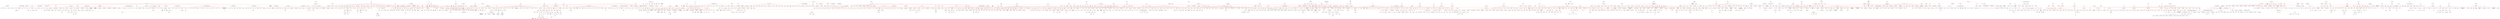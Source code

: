 strict graph "" {
	node [label="\N"];
	1	 [fontsize=30,
		height=0.4722222222222222,
		label="10,000 Maniacs",
		level=1,
		pos="12175.480000000018,-1103.8800000000956",
		weight=185348,
		width=2.9444444444444446];
	1002	 [fontsize=30,
		height=0.4722222222222222,
		label="b'Indigo Girls'",
		level=1,
		pos="12101.400000000069,-5943.390000000036",
		weight=175174,
		width=2.111111111111111];
	1 -- 1002	 [color=red];
	1272	 [fontsize=30,
		height=0.4722222222222222,
		label="Lisa Loeb",
		level=1,
		pos="5455.599999999964,-4136.45000000011",
		weight=274835,
		width=1.8194444444444444];
	1 -- 1272	 [color=red];
	1279	 [fontsize=30,
		height=0.4722222222222222,
		label="b'Liz Phair'",
		level=1,
		pos="8556.480000000018,-3855.9999999999745",
		weight=271289,
		width=1.625];
	1 -- 1279	 [color=red];
	1497	 [fontsize=30,
		height=0.4722222222222222,
		label="Natalie Merchant",
		level=1,
		pos="10716.280000000115,-7109.560000000056",
		weight=241734,
		width=3.1527777777777777];
	1 -- 1497	 [color=red];
	1605	 [fontsize=30,
		height=0.4722222222222222,
		label="Paula Cole",
		level=1,
		pos="8425.419999999951,-370.28000000007523",
		weight=176111,
		width=2.0416666666666665];
	1 -- 1605	 [color=red];
	1716	 [fontsize=30,
		height=0.4722222222222222,
		label="b'R.E.M.'",
		level=1,
		pos="10221.960000000056,7111.180000000008",
		weight=1314084,
		width=1.2777777777777777];
	1 -- 1716	 [color=red];
	1793	 [fontsize=30,
		height=0.4722222222222222,
		label="Sarah McLachlan",
		level=1,
		pos="12878.939999999995,5136.589999999951",
		weight=691754,
		width=3.25];
	1 -- 1793	 [color=red];
	1835	 [fontsize=30,
		height=0.4722222222222222,
		label="b'Shawn Colvin'",
		level=1,
		pos="10221.439999999966,752.2999999998756",
		weight=171442,
		width=2.5555555555555554];
	1 -- 1835	 [color=red];
	1839	 [fontsize=30,
		height=0.4722222222222222,
		label="Sheryl Crow",
		level=1,
		pos="8726.390000000032,3384.2599999999584",
		weight=605660,
		width=2.2777777777777777];
	1 -- 1839	 [color=red];
	1860	 [fontsize=30,
		height=0.4722222222222222,
		label="Sinéad O'Connor",
		level=1,
		pos="15344.160000000029,2352.2999999999265",
		weight=431116,
		width=3.1944444444444446];
	1 -- 1860	 [color=red];
	19	 [fontsize=30,
		height=0.4722222222222222,
		label="4 Non\nBlondes",
		level=1,
		pos="17093.020000000048,11797.230000000029",
		weight=176534,
		width=2.9722222222222223];
	1 -- 19	 [color=red];
	1992	 [fontsize=30,
		height=0.4722222222222222,
		label="Suzanne Vega",
		level=1,
		pos="10250.229999999994,-4219.630000000052",
		weight=365231,
		width=2.736111111111111];
	1 -- 1992	 [color=red];
	2101	 [fontsize=30,
		height=0.4722222222222222,
		label="The Cranberries",
		level=1,
		pos="2850.8500000000004,-3565.1800000000767",
		weight=1000991,
		width=3.013888888888889];
	1 -- 2101	 [color=red];
	2331	 [fontsize=30,
		height=0.4722222222222222,
		label="b'Toad the\\nWet Sprocket'",
		level=1,
		pos="10900.909999999953,-8874.540000000026",
		weight=155873,
		width=4.5];
	1 -- 2331	 [color=red];
	248	 [fontsize=30,
		height=0.4722222222222222,
		label="Beth Orton",
		level=1,
		pos="16959.390000000018,-12030.43000000004",
		weight=312380,
		width=2.0277777777777777];
	1 -- 248	 [color=red];
	500	 [fontsize=30,
		height=0.4722222222222222,
		label="b'Cowboy Junkies'",
		level=1,
		pos="9364.200000000039,-6525.04000000007",
		weight=137255,
		width=3.0416666666666665];
	1 -- 500	 [color=red];
	504	 [fontsize=30,
		height=0.4722222222222222,
		label="b'Crash Test\\nDummies'",
		level=1,
		pos="13628.509999999987,-10290.870000000035",
		weight=186053,
		width=4.152777777777778];
	1 -- 504	 [color=red];
	545	 [fontsize=30,
		height=0.4722222222222222,
		label="b'Dar Williams'",
		level=1,
		pos="5849.390000000052,-1466.7300000000578",
		weight=143227,
		width=2.3472222222222223];
	1 -- 545	 [color=red];
	554	 [fontsize=30,
		height=0.4722222222222222,
		label="b'David Byrne'",
		level=1,
		pos="20663.26999999992,-12523.199999999986",
		weight=155448,
		width=2.2777777777777777];
	1 -- 554	 [color=red];
	1168	 [fontsize=15,
		height=0.2361111111111111,
		label="k.d. lang",
		level=4,
		pos="12202.510000000011,-6794.109999999946",
		weight=123677,
		width=0.7777777777777778];
	1002 -- 1168	 [color=red];
	408	 [label="b'Carole King'",
		level=7,
		pos="11722.992964951238,-5962.893538748776"];
	1002 -- 408;
	1033	 [label="b'James Taylor'",
		level=7,
		pos="12858.214070097742,-5904.382922502617"];
	1002 -- 1033;
	1068	 [fontsize=20,
		height=0.3194444444444444,
		label=Jewel,
		level=3,
		pos="6812.800000000059,-5817.990000000089",
		weight=485526,
		width=0.7222222222222222];
	1272 -- 1068	 [color=red];
	1247	 [fontsize=12,
		height=0.19444444444444445,
		label="Lene Marlin",
		level=5,
		pos="5776.359999999982,-3859.820000000105",
		weight=159518,
		width=0.8333333333333334];
	1272 -- 1247	 [color=red];
	128	 [fontsize=20,
		height=0.3194444444444444,
		label="Anna Nalick",
		level=3,
		pos="5777.870000000015,-6381.1800000000185",
		weight=305049,
		width=1.4861111111111112];
	1272 -- 128	 [color=red];
	1496	 [fontsize=20,
		height=0.3194444444444444,
		label="Natalie Imbruglia",
		level=3,
		pos="4337.829999999969,-5609.300000000101",
		weight=556836,
		width=2.0972222222222223];
	1272 -- 1496	 [color=red];
	427	 [fontsize=20,
		height=0.3194444444444444,
		label="Chantal Kreviazuk",
		level=3,
		pos="7232.560000000009,-4973.710000000072",
		weight=149221,
		width=2.263888888888889];
	1272 -- 427	 [color=red];
	433	 [fontsize=12,
		height=0.19444444444444445,
		label="Charlotte Martin",
		level=5,
		pos="4486.96999999999,-4664.040000000048",
		weight=106886,
		width=1.125];
	1272 -- 433	 [color=red];
	1647	 [fontsize=10,
		height=0.1527777777777778,
		label="PJ Harvey",
		level=6,
		pos="8180.559999999914,-4574.170000000075",
		weight=711575,
		width=0.6805555555555556];
	1279 -- 1647	 [color=red];
	2346	 [fontsize=20,
		height=0.3194444444444444,
		label="Tori Amos",
		level=3,
		pos="8221.01999999999,-5014.799999999959",
		weight=698337,
		width=1.2777777777777777];
	1279 -- 2346	 [color=red];
	792	 [fontsize=20,
		height=0.3194444444444444,
		label="Fiona Apple",
		level=3,
		pos="9663.380000000005,-4558.350000000075",
		weight=652836,
		width=1.4861111111111112];
	1279 -- 792	 [color=red];
	1846	 [label="b'Shivaree'",
		level=7,
		pos="7977.566117579614,-3366.972592247017"];
	1279 -- 1846;
	1874	 [label="b'Sleater-Kinney'",
		level=7,
		pos="8575.902071094057,-3098.4302857511975"];
	1279 -- 1874;
	2471	 [fontsize=20,
		height=0.3194444444444444,
		label="b'Yael Naim'",
		level=3,
		pos="8699.829999999967,-8763.839999999975",
		weight=120779,
		width=1.2916666666666667];
	1497 -- 2471	 [color=red];
	750	 [fontsize=12,
		height=0.19444444444444445,
		label="Eva Cassidy",
		level=5,
		pos="10359.229999999918,-7701.040000000041",
		weight=309373,
		width=0.8888888888888888];
	1497 -- 750	 [color=red];
	132	 [fontsize=20,
		height=0.3194444444444444,
		label="Annie Lennox",
		level=3,
		pos="8190.160000000036,350.0699999999233",
		weight=363635,
		width=1.7083333333333333];
	1605 -- 132	 [color=red];
	1618	 [fontsize=15,
		height=0.2361111111111111,
		label="Pearl Jam",
		level=4,
		pos="8754.639999999983,7077.439999999991",
		weight=1059832,
		width=0.9305555555555556];
	1716 -- 1618	 [color=red];
	1646	 [fontsize=12,
		height=0.19444444444444445,
		label="b'Pixies'",
		level=5,
		pos="10971.550000000025,6547.449999999986",
		weight=962774,
		width=0.4305555555555556];
	1716 -- 1646	 [color=red];
	1686	 [fontsize=30,
		height=0.4722222222222222,
		label=Radiohead,
		level=1,
		pos="8443.090000000102,12483.460000000043",
		weight=2082607,
		width=2.0277777777777777];
	1716 -- 1686	 [color=red];
	2246	 [fontsize=15,
		height=0.2361111111111111,
		label="The Smashing\nPumpkins",
		level=4,
		pos="11029.870000000083,7734.43999999997",
		weight=1310591,
		width=2.388888888888889];
	1716 -- 2246	 [color=red];
	2374	 [label="b'U2'",
		level=7,
		pos="9759.023290017467,6511.1977574768825"];
	1716 -- 2374;
	895	 [label="b'Goo Goo\\nDolls'",
		level=7,
		pos="13253.177469500017,7129.783044922362"];
	1716 -- 895;
	2435	 [label="b'Weezer'",
		level=7,
		pos="7744.390308772692,8857.68331972021"];
	1716 -- 2435;
	1056	 [fontsize=20,
		height=0.3194444444444444,
		label="b'Jem'",
		level=3,
		pos="11880.030000000119,5476.289999999986",
		weight=484415,
		width=0.5277777777777778];
	1793 -- 1056	 [color=red];
	1209	 [fontsize=20,
		height=0.3194444444444444,
		label="KT Tunstall",
		level=3,
		pos="13976.249999999927,6305.5199999999895",
		weight=684225,
		width=1.4166666666666667];
	1793 -- 1209	 [color=red];
	2099	 [fontsize=20,
		height=0.3194444444444444,
		label="The Corrs",
		level=3,
		pos="12083.739999999956,4108.039999999981",
		weight=438374,
		width=1.2361111111111112];
	1793 -- 2099	 [color=red];
	421	 [fontsize=12,
		height=0.19444444444444445,
		label="Céline Dion",
		level=5,
		pos="13905.529999999988,4728.029999999915",
		weight=486842,
		width=0.8194444444444444];
	1793 -- 421	 [color=red];
	604	 [fontsize=20,
		height=0.3194444444444444,
		label=Dido,
		level=3,
		pos="12596.730000000094,6480.359999999961",
		weight=957515,
		width=0.5833333333333334];
	1793 -- 604	 [color=red];
	323	 [label="b'Bonnie Raitt'",
		level=7,
		pos="9122.559465368047,1796.1476544866782"];
	1835 -- 323;
	1411	 [fontsize=20,
		height=0.3194444444444444,
		label="Michelle Branch",
		level=3,
		pos="7391.950000000026,4332.3699999999735",
		weight=440679,
		width=1.9861111111111112];
	1839 -- 1411	 [color=red];
	1538	 [fontsize=25,
		height=0.3888888888888889,
		label="No Doubt",
		level=2,
		pos="6634.540000000026,3106.189999999966",
		weight=910959,
		width=1.4722222222222223];
	1839 -- 1538	 [color=red];
	2034	 [fontsize=15,
		height=0.2361111111111111,
		label=Texas,
		level=4,
		pos="10043.600000000006,4283.379999999906",
		weight=311809,
		width=0.5416666666666666];
	1839 -- 2034	 [color=red];
	1954	 [fontsize=12,
		height=0.19444444444444445,
		label="Stevie Nicks",
		level=5,
		pos="8964.620000000024,2180.79999999997",
		weight=146826,
		width=0.875];
	1839 -- 1954	 [color=red];
	2085	 [fontsize=20,
		height=0.3194444444444444,
		label="The Cardigans",
		level=3,
		pos="7815.679999999991,2501.4500000000007",
		weight=804033,
		width=1.8333333333333333];
	1839 -- 2085	 [color=red];
	622	 [fontsize=15,
		height=0.2361111111111111,
		label="Dixie Chicks",
		level=4,
		pos="8606.949999999966,5250.129999999963",
		weight=241869,
		width=1.125];
	1839 -- 622	 [color=red];
	1158	 [fontsize=20,
		height=0.3194444444444444,
		label="b'Kate Bush'",
		level=3,
		pos="16466.399999999914,3532.0399999999736",
		weight=491069,
		width=1.2916666666666667];
	1860 -- 1158	 [color=red];
	1342	 [fontsize=20,
		height=0.3194444444444444,
		label="b'Marianne Faithfull'",
		level=3,
		pos="16172.030000000032,1459.6299999999392",
		weight=133106,
		width=2.2083333333333335];
	1860 -- 1342	 [color=red];
	1080	 [fontsize=25,
		height=0.3888888888888889,
		label="Joan Osborne",
		level=2,
		pos="15531.070000000082,10430.26999999993",
		weight=205205,
		width=2.1944444444444446];
	19 -- 1080	 [color=red];
	2410	 [fontsize=25,
		height=0.3888888888888889,
		label="b'Veruca Salt'",
		level=2,
		pos="17912.97000000006,9295.400000000005",
		weight=124495,
		width=1.8055555555555556];
	19 -- 2410	 [color=red];
	58	 [fontsize=25,
		height=0.3888888888888889,
		label="Alanis Morissette",
		level=2,
		pos="19540.91000000005,16072.149999999856",
		weight=881375,
		width=2.6527777777777777];
	19 -- 58	 [color=red];
	1393	 [fontsize=25,
		height=0.3888888888888889,
		label="Meredith Brooks",
		level=2,
		pos="19613.900000000016,12791.299999999967",
		weight=161543,
		width=2.5416666666666665];
	19 -- 1393	 [color=red];
	1909	 [fontsize=25,
		height=0.3888888888888889,
		label="Soul Asylum",
		level=2,
		pos="16667.370000000068,7439.239999999951",
		weight=197627,
		width=1.9305555555555556];
	19 -- 1909	 [color=red];
	1871	 [fontsize=25,
		height=0.3888888888888889,
		label="Skunk Anansie",
		level=2,
		pos="18547.26999999999,10236.81999999996",
		weight=277102,
		width=2.3194444444444446];
	19 -- 1871	 [color=red];
	1923	 [fontsize=25,
		height=0.3888888888888889,
		label="Spin Doctors",
		level=2,
		pos="19853.790000000045,13779.949999999975",
		weight=243038,
		width=2.0];
	19 -- 1923	 [color=red];
	572	 [fontsize=25,
		height=0.3888888888888889,
		label="Deep Blue\nSomething",
		level=2,
		pos="20620.470000000016,11696.469999999936",
		weight=142101,
		width=3.5833333333333335];
	19 -- 572	 [color=red];
	869	 [fontsize=25,
		height=0.3888888888888889,
		label="Gin Blossoms",
		level=2,
		pos="20044.859999999986,14394.990000000056",
		weight=214073,
		width=2.1527777777777777];
	19 -- 869	 [color=red];
	965	 [fontsize=25,
		height=0.3888888888888889,
		label="Hootie &\nthe Blowfish",
		level=2,
		pos="19657.739999999994,10997.339999999953",
		weight=187205,
		width=3.5];
	19 -- 965	 [color=red];
	851	 [fontsize=20,
		height=0.3194444444444444,
		label=Garbage,
		level=3,
		pos="2103.109999999986,-4224.520000000048",
		weight=824282,
		width=1.0833333333333333];
	2101 -- 851	 [color=red];
	911	 [fontsize=30,
		height=0.4722222222222222,
		label="Guano Apes",
		level=1,
		pos="4453.440000000064,-7969.920000000104",
		weight=484215,
		width=2.3194444444444446];
	2101 -- 911	 [color=red];
	1865	 [fontsize=10,
		height=0.1527777777777778,
		label="Sister Hazel",
		level=6,
		pos="12066.950000000053,-8772.890000000003",
		weight=129519,
		width=0.7916666666666666];
	2331 -- 1865	 [color=red];
	920	 [fontsize=10,
		height=0.1527777777777778,
		label=Guster,
		level=6,
		pos="10772.079999999989,-9375.420000000042",
		weight=311129,
		width=0.4444444444444444];
	2331 -- 920	 [color=red];
	2282	 [label="b'The Verve\\nPipe'",
		level=7,
		pos="9417.679532508062,-8562.796939974247"];
	2331 -- 2282;
	2342	 [label="b'Tonic'",
		level=7,
		pos="11880.784458071179,-10030.828200056818"];
	2331 -- 2342;
	619	 [label="b'Dishwalla'",
		level=7,
		pos="10472.68276172581,-8249.311624770107"];
	2331 -- 619;
	2409	 [label="b'Vertical Horizon'",
		level=7,
		pos="8326.13327756096,-10474.274431169164"];
	2331 -- 2409;
	1077	 [fontsize=20,
		height=0.3194444444444444,
		label="Joan as\nPolice Woman",
		level=3,
		pos="15880.239999999956,-14921.150000000085",
		weight=100072,
		width=3.0];
	248 -- 1077	 [color=red];
	123	 [fontsize=12,
		height=0.19444444444444445,
		label="Ani DiFranco",
		level=5,
		pos="17463.459999999945,-13618.23",
		weight=312705,
		width=0.9166666666666666];
	248 -- 123	 [color=red];
	1233	 [fontsize=12,
		height=0.19444444444444445,
		label="Laura Veirs",
		level=5,
		pos="16832.84999999994,-10719.790000000063",
		weight=164244,
		width=0.8055555555555556];
	248 -- 1233	 [color=red];
	1352	 [fontsize=20,
		height=0.3194444444444444,
		label="b'Martha Wainwright'",
		level=3,
		pos="15094.689999999935,-11354.770000000091",
		weight=207931,
		width=2.3194444444444446];
	248 -- 1352	 [color=red];
	1762	 [fontsize=10,
		height=0.1527777777777778,
		label="Rosie Thomas",
		level=6,
		pos="17639.55999999999,-11561.290000000015",
		weight=146598,
		width=0.9305555555555556];
	248 -- 1762	 [color=red];
	52	 [fontsize=20,
		height=0.3194444444444444,
		label="Aimee Mann",
		level=3,
		pos="14704.989999999983,-12575.079999999933",
		weight=460640,
		width=1.5694444444444444];
	248 -- 52	 [color=red];
	759	 [fontsize=15,
		height=0.2361111111111111,
		label="Everything but\nthe Girl",
		level=4,
		pos="18060.649999999994,-12505.810000000067",
		weight=444195,
		width=2.125];
	248 -- 759	 [color=red];
	944	 [fontsize=20,
		height=0.3194444444444444,
		label="Heather Nova",
		level=3,
		pos="15396.58000000005,-13672.989999999994",
		weight=228168,
		width=1.7222222222222223];
	248 -- 944	 [color=red];
	723	 [fontsize=15,
		height=0.2361111111111111,
		label="b'Emmylou Harris'",
		level=4,
		pos="8364.24999999999,-6152.660000000018",
		weight=142511,
		width=1.4583333333333333];
	500 -- 723	 [color=red];
	867	 [fontsize=15,
		height=0.2361111111111111,
		label="b'Gillian Welch'",
		level=4,
		pos="8391.299999999992,-7225.649999999969",
		weight=109141,
		width=1.1944444444444444];
	500 -- 867	 [color=red];
	2381	 [label="b'Uncle Tupelo'",
		level=7,
		pos="9937.642261399717,-7020.472196807441"];
	500 -- 2381;
	1951	 [label="b'Steve Earle'",
		level=7,
		pos="9297.201626866881,-8039.195729496878"];
	500 -- 1951;
	1304	 [label="b'Lucinda Williams'",
		level=7,
		pos="10852.58295359367,-6238.906222507281"];
	500 -- 1304;
	1363	 [fontsize=10,
		height=0.1527777777777778,
		label="Matchbox Twenty",
		level=6,
		pos="12700.369999999977,-11507.78999999996",
		weight=570024,
		width=1.125];
	504 -- 1363	 [color=red];
	1576	 [fontsize=10,
		height=0.1527777777777778,
		label="Our Lady\nPeace",
		level=6,
		pos="14208.76999999999,-9843.210000000017",
		weight=290309,
		width=1.1388888888888888];
	504 -- 1576	 [color=red];
	1822	 [fontsize=10,
		height=0.1527777777777778,
		label=Semisonic,
		level=6,
		pos="13688.910000000069,-9048.709999999995",
		weight=313910,
		width=0.6805555555555556];
	504 -- 1822	 [color=red];
	210	 [fontsize=10,
		height=0.1527777777777778,
		label="Barenaked Ladies",
		level=6,
		pos="12182.11000000008,-10018.790000000088",
		weight=410376,
		width=1.1805555555555556];
	504 -- 210	 [color=red];
	2217	 [fontsize=25,
		height=0.3888888888888889,
		label="The Presidents of the\nUnited States of...",
		level=2,
		pos="11363.619999999923,-11750.550000000065",
		weight=346805,
		width=6.361111111111111];
	504 -- 2217	 [color=red];
	499	 [fontsize=10,
		height=0.1527777777777778,
		label="Counting Crows",
		level=6,
		pos="13934.38000000001,-11418.660000000014",
		weight=898958,
		width=1.0416666666666667];
	504 -- 499	 [color=red];
	770	 [fontsize=10,
		height=0.1527777777777778,
		label=Fastball,
		level=6,
		pos="14367.330000000009,-10804.34000000007",
		weight=158839,
		width=0.5138888888888888];
	504 -- 770	 [color=red];
	487	 [label="b'Collective Soul'",
		level=7,
		pos="15143.67829589954,-10253.168670164207"];
	504 -- 487;
	2287	 [label="b'The Wallflowers'",
		level=7,
		pos="11516.458924518814,-8116.504420056979"];
	504 -- 2287;
	2354	 [label="b'Train'",
		level=7,
		pos="13046.004258389625,-13265.649400505721"];
	504 -- 2354;
	250	 [label="b'Better Than\\nEzra'",
		level=7,
		pos="14329.928330827322,-8947.304340886218"];
	504 -- 250;
	1278	 [label="b'Live'",
		level=7,
		pos="10653.676526317886,-10873.099529088515"];
	504 -- 1278;
	1516	 [label="b'New Radicals'",
		level=7,
		pos="14501.907363110391,-11529.552122774981"];
	504 -- 1516;
	345	 [fontsize=20,
		height=0.3194444444444444,
		label="Brandi Carlile",
		level=3,
		pos="5662.469999999956,536.7199999999575",
		weight=177229,
		width=1.6805555555555556];
	545 -- 345	 [color=red];
	1111	 [fontsize=12,
		height=0.19444444444444445,
		label="Joni Mitchell",
		level=5,
		pos="6467.600000000013,-1695.690000000035",
		weight=403885,
		width=0.8611111111111112];
	545 -- 1111	 [color=red];
	1387	 [fontsize=12,
		height=0.19444444444444445,
		label="Melissa Etheridge",
		level=5,
		pos="5278.139999999963,-1950.7300000000105",
		weight=181427,
		width=1.25];
	545 -- 1387	 [color=red];
	1602	 [fontsize=12,
		height=0.19444444444444445,
		label="Patty Griffin",
		level=5,
		pos="6696.130000000059,-223.5700000000361",
		weight=129702,
		width=0.8194444444444444];
	545 -- 1602	 [color=red];
	2352	 [fontsize=12,
		height=0.19444444444444445,
		label="Tracy Chapman",
		level=5,
		pos="4583.179999999938,-1345.0399999999936",
		weight=467792,
		width=1.125];
	545 -- 2352	 [color=red];
	2412	 [fontsize=20,
		height=0.3194444444444444,
		label="Vienna Teng",
		level=3,
		pos="4635.070000000007,-146.6999999999971",
		weight=138324,
		width=1.5833333333333333];
	545 -- 2412	 [color=red];
	1078	 [label="b'Joan Baez'",
		level=7,
		pos="5980.663632730688,-2213.0920583486586"];
	545 -- 1078;
	1091	 [fontsize=30,
		height=0.4722222222222222,
		label="John Cale",
		level=1,
		pos="25590.150000000012,-9267.699999999972",
		weight=123519,
		width=1.8888888888888888];
	554 -- 1091	 [color=red];
	2306	 [fontsize=25,
		height=0.3888888888888889,
		label="Thomas Dolby",
		level=2,
		pos="20795.940000000082,-10808.98999999998",
		weight=109388,
		width=2.25];
	554 -- 2306	 [color=red];
	1630	 [fontsize=12,
		height=0.19444444444444445,
		label="Peter Gabriel",
		level=5,
		pos="19864.71000000013,-13791.280000000075",
		weight=552607,
		width=0.9305555555555556];
	554 -- 1630	 [color=red];
	1919	 [fontsize=20,
		height=0.3194444444444444,
		label=Sparks,
		level=3,
		pos="22111.699999999917,-12831.459999999872",
		weight=116938,
		width=0.875];
	554 -- 1919	 [color=red];
	2297	 [fontsize=10,
		height=0.1527777777777778,
		label="They Might\nBe Giants",
		level=6,
		pos="18961.339999999986,-12998.34000000003",
		weight=287375,
		width=1.4861111111111112];
	554 -- 2297	 [color=red];
	598	 [fontsize=20,
		height=0.3194444444444444,
		label=Devo,
		level=3,
		pos="21426.149999999987,-14281.419999999973",
		weight=306665,
		width=0.6527777777777778];
	554 -- 598	 [color=red];
	713	 [label="b'Elvis Costello'",
		level=7,
		pos="17795.242841426876,-11541.851112820372"];
	554 -- 713;
	2054	 [label="b\"The B-52's\"",
		level=7,
		pos="20432.176409836233,-15545.652840536484"];
	554 -- 2054;
	2005	 [label="b'Talking Heads'",
		level=7,
		pos="23009.680060856583,-14442.310535376648"];
	554 -- 2005;
	10	 [fontsize=30,
		height=0.4722222222222222,
		label="*NSYNC",
		level=1,
		pos="-33713.92999999989,16733.389999999927",
		weight=286836,
		width=1.625];
	1064	 [fontsize=30,
		height=0.4722222222222222,
		label="Jesse McCartney",
		level=1,
		pos="-42673.25000000023,5262.539999999935",
		weight=202719,
		width=3.2222222222222223];
	10 -- 1064	 [color=red];
	1065	 [fontsize=25,
		height=0.3888888888888889,
		label="Jessica Simpson",
		level=2,
		pos="-35692.49000000022,20356.4499999999",
		weight=298868,
		width=2.611111111111111];
	10 -- 1065	 [color=red];
	1143	 [fontsize=30,
		height=0.4722222222222222,
		label="b'Justin Timberlake'",
		level=1,
		pos="-26806.660000000127,16760.660000000018",
		weight=972050,
		width=3.2777777777777777];
	10 -- 1143	 [color=red];
	1331	 [fontsize=25,
		height=0.3888888888888889,
		label="Mandy Moore",
		level=2,
		pos="-31031.300000000003,19023.969999999976",
		weight=281127,
		width=2.125];
	10 -- 1331	 [color=red];
	1799	 [fontsize=25,
		height=0.3888888888888889,
		label="b'Savage Garden'",
		level=2,
		pos="-31957.740000000027,14518.929999999971",
		weight=403602,
		width=2.4444444444444446];
	10 -- 1799	 [color=red];
	199	 [fontsize=25,
		height=0.3888888888888889,
		label="Backstreet Boys",
		level=2,
		pos="-37179.5299999999,14664.5",
		weight=450420,
		width=2.513888888888889];
	10 -- 199	 [color=red];
	1108	 [fontsize=15,
		height=0.2361111111111111,
		label=JoJo,
		level=4,
		pos="-41508.27999999994,3684.9099999999307",
		weight=316204,
		width=0.4444444444444444];
	1064 -- 1108	 [color=red];
	1109	 [fontsize=15,
		height=0.2361111111111111,
		label="Jonas Brothers",
		level=4,
		pos="-44834.11,4745.099999999897",
		weight=184349,
		width=1.375];
	1064 -- 1109	 [color=red];
	1265	 [fontsize=15,
		height=0.2361111111111111,
		label="Lindsay Lohan",
		level=4,
		pos="-42493.720000000096,7394.859999999921",
		weight=304837,
		width=1.3333333333333333];
	1064 -- 1265	 [color=red];
	1378	 [fontsize=15,
		height=0.2361111111111111,
		label=McFly,
		level=4,
		pos="-43043.619999999966,2877.290000000008",
		weight=204853,
		width=0.5555555555555556];
	1064 -- 1378	 [color=red];
	1422	 [fontsize=15,
		height=0.2361111111111111,
		label="Miley Cyrus",
		level=4,
		pos="-40733.27999999995,5804.1599999999125",
		weight=216043,
		width=1.0694444444444444];
	1064 -- 1422	 [color=red];
	165	 [fontsize=15,
		height=0.2361111111111111,
		label="Ashley Tisdale",
		level=4,
		pos="-40783.360000000044,4619.939999999966",
		weight=114791,
		width=1.3194444444444444];
	1064 -- 165	 [color=red];
	1773	 [fontsize=12,
		height=0.19444444444444445,
		label="Ryan Cabrera",
		level=5,
		pos="-44445.43999999983,6408.300000000101",
		weight=152977,
		width=0.9861111111111112];
	1064 -- 1773	 [color=red];
	1836	 [fontsize=10,
		height=0.1527777777777778,
		label="Shayne Ward",
		level=6,
		pos="-43960.82000000004,6508.289999999986",
		weight=107689,
		width=0.875];
	1064 -- 1836	 [color=red];
	2093	 [fontsize=30,
		height=0.4722222222222222,
		label="The Click\nFive",
		level=1,
		pos="-42277.2899999999,-6625.350000000111",
		weight=111724,
		width=2.875];
	1064 -- 2093	 [color=red];
	2397	 [fontsize=15,
		height=0.2361111111111111,
		label="Vanessa Hudgens",
		level=4,
		pos="-44255.96000000003,3659.6399999999376",
		weight=128170,
		width=1.6527777777777777];
	1064 -- 2397	 [color=red];
	91	 [fontsize=15,
		height=0.2361111111111111,
		label="Aly &\nAJ",
		level=4,
		pos="-42026.77000000003,7293.299999999948",
		weight=139448,
		width=0.8888888888888888];
	1064 -- 91	 [color=red];
	958	 [fontsize=25,
		height=0.3888888888888889,
		label="Hilary Duff",
		level=2,
		pos="-45135.94000000018,3841.0899999999965",
		weight=408619,
		width=1.625];
	1064 -- 958	 [color=red];
	863	 [fontsize=25,
		height=0.3888888888888889,
		label="Geri Halliwell",
		level=2,
		pos="-40305.04000000003,20735.630000000103",
		weight=163415,
		width=2.0277777777777777];
	1065 -- 863	 [color=red];
	1058	 [fontsize=12,
		height=0.19444444444444445,
		label="Jennifer Lopez",
		level=5,
		pos="-37609.43000000008,21910.09999999994",
		weight=570845,
		width=1.0416666666666667];
	1065 -- 1058	 [color=red];
	108	 [fontsize=12,
		height=0.19444444444444445,
		label=Anastacia,
		level=5,
		pos="-36028.14000000009,22901.31999999988",
		weight=391929,
		width=0.6944444444444444];
	1065 -- 108	 [color=red];
	1174	 [fontsize=12,
		height=0.19444444444444445,
		label="Kelly Osbourne",
		level=5,
		pos="-33974.13999999987,22358.70999999994",
		weight=114804,
		width=1.0833333333333333];
	1065 -- 1174	 [color=red];
	1249	 [fontsize=20,
		height=0.3194444444444444,
		label="Leona Lewis",
		level=3,
		pos="-32739.060000000056,21064.979999999985",
		weight=481890,
		width=1.5694444444444444];
	1065 -- 1249	 [color=red];
	1498	 [fontsize=15,
		height=0.2361111111111111,
		label="Natasha Bedingfield",
		level=4,
		pos="-33115.64000000003,19229.969999999845",
		weight=634312,
		width=1.8333333333333333];
	1065 -- 1498	 [color=red];
	1581	 [fontsize=20,
		height=0.3194444444444444,
		label="P!nk",
		level=3,
		pos="-36976.050000000134,18463.12999999989",
		weight=293683,
		width=0.5694444444444444];
	1065 -- 1581	 [color=red];
	1595	 [fontsize=12,
		height=0.19444444444444445,
		label="Paris Hilton",
		level=5,
		pos="-34276.409999999916,22582.70999999999",
		weight=208320,
		width=0.8055555555555556];
	1065 -- 1595	 [color=red];
	164	 [fontsize=15,
		height=0.2361111111111111,
		label="Ashlee Simpson",
		level=4,
		pos="-37489.69000000002,22121.10999999991",
		weight=469115,
		width=1.4861111111111112];
	1065 -- 164	 [color=red];
	1685	 [fontsize=25,
		height=0.3888888888888889,
		label="Rachel Stevens",
		level=2,
		pos="-35833.989999999976,23814.54999999994",
		weight=131031,
		width=2.4444444444444446];
	1065 -- 1685	 [color=red];
	1792	 [fontsize=12,
		height=0.19444444444444445,
		label="Sarah Connor",
		level=5,
		pos="-38134.47000000012,20287.82999999992",
		weight=121431,
		width=0.9861111111111112];
	1065 -- 1792	 [color=red];
	1933	 [fontsize=15,
		height=0.2361111111111111,
		label="Stacie Orrico",
		level=4,
		pos="-37602.25999999988,19116.54000000005",
		weight=193566,
		width=1.1805555555555556];
	1065 -- 1933	 [color=red];
	358	 [fontsize=12,
		height=0.19444444444444445,
		label="Britney Spears",
		level=5,
		pos="-33414.42000000007,19120.380000000012",
		weight=1022718,
		width=1.0416666666666667];
	1065 -- 358	 [color=red];
	456	 [fontsize=12,
		height=0.19444444444444445,
		label="Christina Aguilera",
		level=5,
		pos="-34891.23000000003,18071.059999999954",
		weight=947487,
		width=1.2361111111111112];
	1065 -- 456	 [color=red];
	586	 [fontsize=12,
		height=0.19444444444444445,
		label="Delta Goodrem",
		level=5,
		pos="-32778.309999999925,20758.740000000038",
		weight=210939,
		width=1.0833333333333333];
	1065 -- 586	 [color=red];
	722	 [fontsize=15,
		height=0.2361111111111111,
		label="Emma Bunton",
		level=4,
		pos="-36547.090000000004,18103.629999999972",
		weight=126484,
		width=1.3055555555555556];
	1065 -- 722	 [color=red];
	2391	 [fontsize=30,
		height=0.4722222222222222,
		label=Usher,
		level=1,
		pos="-19391.53,12740.499999999976",
		weight=546757,
		width=1.125];
	1143 -- 2391	 [color=red];
	1181	 [fontsize=12,
		height=0.19444444444444445,
		label="Keri Hilson",
		level=5,
		pos="-25033.90999999999,17593.849999999933",
		weight=102343,
		width=0.7638888888888888];
	1143 -- 1181	 [color=red];
	2221	 [fontsize=12,
		height=0.19444444444444445,
		label="The Pussycat\nDolls",
		level=5,
		pos="-27810.059999999954,18213.74999999998",
		weight=538598,
		width=1.4444444444444444];
	1143 -- 2221	 [color=red];
	2324	 [fontsize=20,
		height=0.3194444444444444,
		label=Timbaland,
		level=3,
		pos="-25442.250000000015,18594.599999999995",
		weight=572821,
		width=1.3055555555555556];
	1143 -- 2324	 [color=red];
	253	 [fontsize=20,
		height=0.3194444444444444,
		label=Beyoncé,
		level=3,
		pos="-26817.20000000001,18928.35",
		weight=806626,
		width=1.0833333333333333];
	1143 -- 253	 [color=red];
	416	 [fontsize=12,
		height=0.19444444444444445,
		label=Cassie,
		level=5,
		pos="-26578.579999999885,15859.059999999987",
		weight=251617,
		width=0.4861111111111111];
	1143 -- 416	 [color=red];
	461	 [fontsize=25,
		height=0.3888888888888889,
		label=Ciara,
		level=2,
		pos="-28358.04999999999,15885.940000000042",
		weight=405789,
		width=0.8333333333333334];
	1143 -- 461	 [color=red];
	1527	 [label="b'Nicole Scherzinger'",
		level=7,
		pos="-28000.513686207065,13974.38312994345"];
	1143 -- 1527;
	782	 [label="b'Fergie'",
		level=7,
		pos="-29493.628100066504,18163.809261450027"];
	1143 -- 782;
	1730	 [label="b'Rihanna'",
		level=7,
		pos="-23776.63558412296,16673.611393628722"];
	1143 -- 1730;
	275	 [label="b'Black Eyed\\nPeas'",
		level=7,
		pos="-25876.338336230867,15564.140899821417"];
	1143 -- 275;
	1173	 [fontsize=12,
		height=0.19444444444444445,
		label="Kelly Clarkson",
		level=5,
		pos="-31626.779999999984,19669.560000000027",
		weight=841862,
		width=1.0138888888888888];
	1331 -- 1173	 [color=red];
	176	 [fontsize=25,
		height=0.3888888888888889,
		label="Atomic Kitten",
		level=2,
		pos="-29365.11000000003,21208.709999999966",
		weight=191060,
		width=2.0555555555555554];
	1331 -- 176	 [color=red];
	2395	 [fontsize=20,
		height=0.3194444444444444,
		label="Vanessa Carlton",
		level=3,
		pos="-29686.769999999982,18692.34999999996",
		weight=403428,
		width=2.0555555555555554];
	1331 -- 2395	 [color=red];
	33	 [fontsize=25,
		height=0.3888888888888889,
		label="Ace of\nBase",
		level=2,
		pos="-31912.360000000066,11459.790000000015",
		weight=371921,
		width=2.0694444444444446];
	1799 -- 33	 [color=red];
	1763	 [fontsize=25,
		height=0.3888888888888889,
		label=Roxette,
		level=2,
		pos="-33775.780000000115,14282.89000000001",
		weight=461144,
		width=1.2083333333333333];
	1799 -- 1763	 [color=red];
	1755	 [fontsize=10,
		height=0.1527777777777778,
		label="Ronan Keating",
		level=6,
		pos="-30689.650000000052,14117.939999999984",
		weight=209105,
		width=0.9722222222222222];
	1799 -- 1755	 [color=red];
	534	 [fontsize=10,
		height=0.1527777777777778,
		label="Daniel Bedingfield",
		level=6,
		pos="-30912.890000000007,15206.770000000011",
		weight=188172,
		width=1.1805555555555556];
	1799 -- 534	 [color=red];
	364	 [label="b'Bryan Adams'",
		level=7,
		pos="-31717.688449448324,16015.436467826996"];
	1799 -- 364;
	2437	 [fontsize=10,
		height=0.1527777777777778,
		label=Westlife,
		level=6,
		pos="-38156.76000000014,14283.529999999966",
		weight=233132,
		width=0.5277777777777778];
	199 -- 2437	 [color=red];
	300	 [fontsize=10,
		height=0.1527777777777778,
		label=Blue,
		level=6,
		pos="-37518.07000000001,16106.990000000009",
		weight=182399,
		width=0.2916666666666667];
	199 -- 300	 [color=red];
	343	 [fontsize=10,
		height=0.1527777777777778,
		label=Boyzone,
		level=6,
		pos="-38325.76000000004,15543.289999999975",
		weight=104936,
		width=0.5694444444444444];
	199 -- 343	 [color=red];
	730	 [fontsize=10,
		height=0.1527777777777778,
		label="Enrique Iglesias",
		level=6,
		pos="-37149.020000000055,14208.990000000002",
		weight=410708,
		width=1.0416666666666667];
	199 -- 730	 [color=red];
	100	 [fontsize=12,
		height=0.19444444444444445,
		label=Amiina,
		level=5,
		pos="3372.429999999991,16016.269999999888",
		weight=132408,
		width=0.4861111111111111];
	1472	 [fontsize=12,
		height=0.19444444444444445,
		label="b'MUM'",
		level=5,
		pos="3148.309999999976,15451.85999999999",
		weight=173564,
		width=0.3888888888888889];
	100 -- 1472	 [color=red];
	1813	 [fontsize=12,
		height=0.19444444444444445,
		label=Seabear,
		level=5,
		pos="4143.74999999998,16376.630000000016",
		weight=120959,
		width=0.6111111111111112];
	100 -- 1813	 [color=red];
	690	 [fontsize=12,
		height=0.19444444444444445,
		label=Efterklang,
		level=5,
		pos="2673.8000000000193,17130.979999999956",
		weight=135960,
		width=0.7083333333333334];
	100 -- 690	 [color=red];
	1223	 [label="b'Lali Puna'",
		level=7,
		pos="2029.6007004095263,12634.5714234264"];
	1472 -- 1223;
	208	 [fontsize=12,
		height=0.19444444444444445,
		label="Bang Gang",
		level=5,
		pos="4827.779999999992,15995.33000000002",
		weight=107617,
		width=0.8055555555555556];
	1813 -- 208	 [color=red];
	168	 [fontsize=25,
		height=0.3888888888888889,
		label="A Silver\nMt. Zion",
		level=2,
		pos="2707.6900000000187,18017.249999999935",
		weight=182872,
		width=2.75];
	690 -- 168	 [color=red];
	1000	 [fontsize=30,
		height=0.4722222222222222,
		label=Incubus,
		level=1,
		pos="-5996.839999999873,-22187.119999999984",
		weight=1214650,
		width=1.4722222222222223];
	15	 [fontsize=25,
		height=0.3888888888888889,
		label=311,
		level=2,
		pos="-8629.30999999999,-24874.06000000016",
		weight=417857,
		width=0.5833333333333334];
	1000 -- 15	 [color=red];
	1707	 [fontsize=10,
		height=0.1527777777777778,
		label="Red Hot\nChili Peppers",
		level=6,
		pos="-6779.56999999996,-21042.309999999972",
		weight=1850896,
		width=1.5277777777777777];
	1000 -- 1707	 [color=red];
	2	 [fontsize=30,
		height=0.4722222222222222,
		label="10 Years",
		level=1,
		pos="331.14000000003216,-16043.859999999931",
		weight=168158,
		width=1.6805555555555556];
	1000 -- 2	 [color=red];
	808	 [fontsize=25,
		height=0.3888888888888889,
		label="Foo Fighters",
		level=2,
		pos="-4698.389999999985,-22671.13000000006",
		weight=1524991,
		width=1.9583333333333333];
	1000 -- 808	 [color=red];
	841	 [fontsize=25,
		height=0.3888888888888889,
		label="b'G. Love &\\nSpecial Sauce'",
		level=2,
		pos="-11659.610000000022,-28498.120000000137",
		weight=192410,
		width=4.055555555555555];
	15 -- 841	 [color=red];
	1550	 [fontsize=25,
		height=0.3888888888888889,
		label="b'O.A.R.'",
		level=2,
		pos="-6599.200000000044,-25266.970000000165",
		weight=141947,
		width=1.0555555555555556];
	15 -- 1550	 [color=red];
	1876	 [fontsize=25,
		height=0.3888888888888889,
		label="Slightly Stoopid",
		level=2,
		pos="-10858.569999999945,-22876.270000000008",
		weight=161681,
		width=2.4027777777777777];
	15 -- 1876	 [color=red];
	1973	 [fontsize=25,
		height=0.3888888888888889,
		label="b'Sublime'",
		level=2,
		pos="-7686.499999999971,-27117.0899999999",
		weight=664300,
		width=1.2638888888888888];
	15 -- 1973	 [color=red];
	1980	 [fontsize=25,
		height=0.3888888888888889,
		label="Sugar Ray",
		level=2,
		pos="-11362.580000000038,-24315.70000000011",
		weight=225325,
		width=1.6527777777777777];
	15 -- 1980	 [color=red];
	2303	 [fontsize=25,
		height=0.3888888888888889,
		label="Third Eye\nBlind",
		level=2,
		pos="-8161.61000000003,-22424.789999999983",
		weight=437023,
		width=2.5555555555555554];
	15 -- 2303	 [color=red];
	755	 [fontsize=25,
		height=0.3888888888888889,
		label=Everclear,
		level=2,
		pos="-11321.469999999983,-25557.709999999937",
		weight=390700,
		width=1.4722222222222223];
	15 -- 755	 [color=red];
	839	 [fontsize=25,
		height=0.3888888888888889,
		label="b\"Fun Lovin'\\nCriminals\"",
		level=2,
		pos="-9411.96000000001,-21706.65999999995",
		weight=191712,
		width=3.3333333333333335];
	15 -- 839	 [color=red];
	77	 [fontsize=30,
		height=0.4722222222222222,
		label="Alien Ant\nFarm",
		level=1,
		pos="5364.480000000012,-12081.25999999997",
		weight=481750,
		width=3.0];
	2 -- 77	 [color=red];
	789	 [fontsize=30,
		height=0.4722222222222222,
		label="Finger Eleven",
		level=1,
		pos="-3365.3699999998935,-15274.259999999955",
		weight=331711,
		width=2.5833333333333335];
	2 -- 789	 [color=red];
	14	 [fontsize=30,
		height=0.4722222222222222,
		label="30 Seconds\nto Mars",
		level=1,
		pos="-7261.559999999969,-9282.770000000051",
		weight=723734,
		width=3.9444444444444446];
	2 -- 14	 [color=red];
	1804	 [fontsize=30,
		height=0.4722222222222222,
		label="Scars On\nBroadway",
		level=1,
		pos="8452.819999999925,-17093.030000000002",
		weight=111533,
		width=3.9444444444444446];
	2 -- 1804	 [color=red];
	4	 [fontsize=30,
		height=0.4722222222222222,
		label="12 Stones",
		level=1,
		pos="1018.2199999999939,9883.439999999897",
		weight=201699,
		width=1.8888888888888888];
	2 -- 4	 [color=red];
	1934	 [fontsize=30,
		height=0.4722222222222222,
		label=Staind,
		level=1,
		pos="671.7399999999543,-21610.560000000045",
		weight=597418,
		width=1.1944444444444444];
	2 -- 1934	 [color=red];
	139	 [fontsize=30,
		height=0.4722222222222222,
		label="A Perfect\nCircle",
		level=1,
		pos="5771.870000000024,-25321.679999999997",
		weight=766161,
		width=3.138888888888889];
	2 -- 139	 [color=red];
	1829	 [fontsize=30,
		height=0.4722222222222222,
		label=Sevendust,
		level=1,
		pos="-1588.1300000000265,-25203.94000000005",
		weight=253569,
		width=1.9722222222222223];
	2 -- 1829	 [color=red];
	349	 [fontsize=30,
		height=0.4722222222222222,
		label="b'Breaking Benjamin'",
		level=1,
		pos="5664.980000000023,-19427.759999999977",
		weight=568249,
		width=3.5];
	2 -- 349	 [color=red];
	675	 [fontsize=30,
		height=0.4722222222222222,
		label=Earshot,
		level=1,
		pos="1493.9800000000469,-11633.689999999995",
		weight=110482,
		width=1.4444444444444444];
	2 -- 675	 [color=red];
	804	 [fontsize=30,
		height=0.4722222222222222,
		label=Flyleaf,
		level=1,
		pos="-630.2800000000279,-10944.170000000096",
		weight=299290,
		width=1.2361111111111112];
	2 -- 804	 [color=red];
	1841	 [fontsize=30,
		height=0.4722222222222222,
		label=Shinedown,
		level=1,
		pos="-3170.609999999935,-20719.96000000004",
		weight=169326,
		width=2.0694444444444446];
	2 -- 1841	 [color=red];
	1883	 [fontsize=30,
		height=0.4722222222222222,
		label="Smile Empty\nSoul",
		level=1,
		pos="-4309.349999999977,-18413.980000000014",
		weight=149344,
		width=3.5277777777777777];
	2 -- 1883	 [color=red];
	2364	 [fontsize=30,
		height=0.4722222222222222,
		label=TRUSTcompany,
		level=1,
		pos="-4634.389999999985,-16731.43000000017",
		weight=128688,
		width=3.0833333333333335];
	2 -- 2364	 [color=red];
	2011	 [fontsize=30,
		height=0.4722222222222222,
		label=Taproot,
		level=1,
		pos="1004.2100000000974,-20366.43999999999",
		weight=212719,
		width=1.4444444444444444];
	2 -- 2011	 [color=red];
	2356	 [fontsize=30,
		height=0.4722222222222222,
		label=Trapt,
		level=1,
		pos="-1685.9599999998936,-12931.539999999997",
		weight=315592,
		width=0.9861111111111112];
	2 -- 2356	 [color=red];
	439	 [fontsize=30,
		height=0.4722222222222222,
		label=Chevelle,
		level=1,
		pos="-2109.199999999957,-20106.069999999996",
		weight=404631,
		width=1.625];
	2 -- 439	 [color=red];
	482	 [fontsize=30,
		height=0.4722222222222222,
		label=Cold,
		level=1,
		pos="4166.080000000051,-15247.680000000077",
		weight=240430,
		width=0.8611111111111112];
	2 -- 482	 [color=red];
	511	 [fontsize=30,
		height=0.4722222222222222,
		label="b'Crossfade'",
		level=1,
		pos="-5889.6999999999825,-18665.839999999993",
		weight=257392,
		width=1.9027777777777777];
	2 -- 511	 [color=red];
	752	 [fontsize=30,
		height=0.4722222222222222,
		label="Evans Blue",
		level=1,
		pos="-4222.759999999907,-13601.07000000001",
		weight=112431,
		width=2.111111111111111];
	2 -- 752	 [color=red];
	1535	 [fontsize=15,
		height=0.2361111111111111,
		label=Nirvana,
		level=4,
		pos="-4053.2199999999793,-23033.480000000072",
		weight=1686815,
		width=0.7083333333333334];
	808 -- 1535	 [color=red];
	1001	 [fontsize=20,
		height=0.3194444444444444,
		label="India.Arie",
		level=3,
		pos="-7124.720000000005,25441.25",
		weight=272268,
		width=1.1805555555555556];
	135	 [fontsize=12,
		height=0.19444444444444445,
		label="Anthony Hamilton",
		level=5,
		pos="-6524.790000000041,25073.710000000036",
		weight=116381,
		width=1.25];
	1001 -- 135	 [color=red];
	76	 [fontsize=25,
		height=0.3888888888888889,
		label="Alicia Keys",
		level=2,
		pos="-8112.139999999956,26676.110000000073",
		weight=747095,
		width=1.7083333333333333];
	1001 -- 76	 [color=red];
	38	 [fontsize=20,
		height=0.3194444444444444,
		label=Adele,
		level=3,
		pos="-13902.330000000016,29674.069999999865",
		weight=401785,
		width=0.7222222222222222];
	76 -- 38	 [color=red];
	1448	 [fontsize=30,
		height=0.4722222222222222,
		label="b'Monica'",
		level=1,
		pos="-11360.820000000029,22312.92000000002",
		weight=154430,
		width=1.3472222222222223];
	76 -- 1448	 [color=red];
	107	 [fontsize=20,
		height=0.3194444444444444,
		label="Amy Winehouse",
		level=3,
		pos="-4647.459999999985,28999.940000000006",
		weight=1006978,
		width=2.0277777777777777];
	76 -- 107	 [color=red];
	1125	 [fontsize=20,
		height=0.3194444444444444,
		label="Joss Stone",
		level=3,
		pos="-8630.70999999993,28496.62999999996",
		weight=487412,
		width=1.375];
	76 -- 1125	 [color=red];
	1316	 [fontsize=15,
		height=0.2361111111111111,
		label="Macy Gray",
		level=4,
		pos="-6395.569999999971,26728.80999999992",
		weight=330149,
		width=1.0];
	76 -- 1316	 [color=red];
	1776	 [fontsize=15,
		height=0.2361111111111111,
		label=Sade,
		level=4,
		pos="-7523.0399999999645,28579.569999999963",
		weight=468517,
		width=0.4861111111111111];
	76 -- 1776	 [color=red];
	496	 [fontsize=20,
		height=0.3194444444444444,
		label="b'Corinne Bailey\\nRae'",
		level=3,
		pos="-9284.159999999898,26656.869999999915",
		weight=468718,
		width=2.5555555555555554];
	76 -- 496	 [color=red];
	1003	 [fontsize=20,
		height=0.3194444444444444,
		label="b'Infernal'",
		level=3,
		pos="-13300.190000000104,6370.610000000022",
		weight=147992,
		width=0.9305555555555556];
	986	 [fontsize=25,
		height=0.3888888888888889,
		label="Ian Van\nDahl",
		level=2,
		pos="-13783.389999999978,6109.470000000039",
		weight=207732,
		width=2.2083333333333335];
	1003 -- 986	 [color=red];
	2385	 [label="b'Uniting Nations'",
		level=7,
		pos="-12633.503619525087,6730.9131485871"];
	1003 -- 2385;
	20	 [fontsize=25,
		height=0.3888888888888889,
		label="4 Strings",
		level=2,
		pos="-16559.380000000012,4273.920000000046",
		weight=175971,
		width=1.375];
	986 -- 20	 [color=red];
	1004	 [fontsize=15,
		height=0.2361111111111111,
		label="In Flames",
		level=4,
		pos="-6020.610000000001,8822.289999999948",
		weight=514041,
		width=0.9027777777777778];
	101	 [fontsize=12,
		height=0.19444444444444445,
		label="Amon Amarth",
		level=5,
		pos="-8595.12000000001,9543.95",
		weight=224808,
		width=0.9722222222222222];
	1004 -- 101	 [color=red];
	1148	 [fontsize=12,
		height=0.19444444444444445,
		label=Kalmah,
		level=5,
		pos="-6903.010000000009,8309.569999999947",
		weight=116026,
		width=0.5416666666666666];
	1004 -- 1148	 [color=red];
	1543	 [fontsize=12,
		height=0.19444444444444445,
		label=Norther,
		level=5,
		pos="-6176.0299999999625,7646.539999999968",
		weight=145502,
		width=0.5277777777777778];
	1004 -- 1543	 [color=red];
	180	 [fontsize=12,
		height=0.19444444444444445,
		label="At the\nGates",
		level=5,
		pos="-4997.349999999948,10024.519999999955",
		weight=150904,
		width=0.9722222222222222];
	1004 -- 180	 [color=red];
	446	 [fontsize=12,
		height=0.19444444444444445,
		label="Children of\nBodom",
		level=5,
		pos="-5223.699999999961,7748.87999999995",
		weight=450449,
		width=1.4027777777777777];
	1004 -- 446	 [color=red];
	542	 [fontsize=12,
		height=0.19444444444444445,
		label="Dark Tranquillity",
		level=5,
		pos="-6374.320000000032,10552.460000000003",
		weight=232932,
		width=1.125];
	1004 -- 542	 [color=red];
	84	 [fontsize=25,
		height=0.3888888888888889,
		label="All That\nRemains",
		level=2,
		pos="-3236.609999999964,7295.529999999984",
		weight=193659,
		width=2.8472222222222223];
	1004 -- 84	 [color=red];
	1204	 [fontsize=12,
		height=0.19444444444444445,
		label=Korpiklaani,
		level=5,
		pos="-9403.299999999963,9399.539999999972",
		weight=148812,
		width=0.7777777777777778];
	101 -- 1204	 [color=red];
	2368	 [fontsize=12,
		height=0.19444444444444445,
		label=Turisas,
		level=5,
		pos="-7633.289999999961,10231.09999999997",
		weight=102273,
		width=0.5138888888888888];
	101 -- 2368	 [color=red];
	296	 [fontsize=12,
		height=0.19444444444444445,
		label=Bloodbath,
		level=5,
		pos="-9785.000000000055,7643.2699999999495",
		weight=104489,
		width=0.7222222222222222];
	101 -- 296	 [color=red];
	731	 [fontsize=12,
		height=0.19444444444444445,
		label=Ensiferum,
		level=5,
		pos="-8806.88999999992,10379.319999999956",
		weight=181637,
		width=0.7222222222222222];
	101 -- 731	 [color=red];
	980	 [fontsize=12,
		height=0.19444444444444445,
		label=Hypocrisy,
		level=5,
		pos="-7882.850000000024,8248.540000000008",
		weight=125339,
		width=0.6944444444444444];
	101 -- 980	 [color=red];
	1824	 [fontsize=12,
		height=0.19444444444444445,
		label=Sentenced,
		level=5,
		pos="-6098.670000000002,6786.929999999953",
		weight=196004,
		width=0.7638888888888888];
	1543 -- 1824	 [color=red];
	566	 [fontsize=10,
		height=0.1527777777777778,
		label=Death,
		level=6,
		pos="-4738.45999999997,10118.429999999928",
		weight=179941,
		width=0.3888888888888889];
	180 -- 566	 [color=red];
	103	 [fontsize=12,
		height=0.19444444444444445,
		label=Amorphis,
		level=5,
		pos="-6375.389999999952,11540.149999999903",
		weight=206114,
		width=0.6805555555555556];
	542 -- 103	 [color=red];
	16	 [fontsize=25,
		height=0.3888888888888889,
		label="36 Crazyfists",
		level=2,
		pos="-3926.529999999955,2755.2299999998504",
		weight=185875,
		width=2.013888888888889];
	84 -- 16	 [color=red];
	1226	 [fontsize=15,
		height=0.2361111111111111,
		label="b'Lamb of\\nGod'",
		level=4,
		pos="-3849.320000000036,9094.900000000003",
		weight=310308,
		width=1.3055555555555556];
	84 -- 1226	 [color=red];
	597	 [fontsize=15,
		height=0.2361111111111111,
		label=DevilDriver,
		level=4,
		pos="-1921.2000000000698,7151.779999999964",
		weight=161409,
		width=1.0];
	84 -- 597	 [color=red];
	1831	 [fontsize=15,
		height=0.2361111111111111,
		label="Shadows Fall",
		level=4,
		pos="-1827.6199999999917,8226.32000000002",
		weight=163603,
		width=1.2361111111111112];
	84 -- 1831	 [color=red];
	1896	 [fontsize=15,
		height=0.2361111111111111,
		label=Soilwork,
		level=4,
		pos="-2904.5299999999916,6399.310000000032",
		weight=209276,
		width=0.7777777777777778];
	84 -- 1896	 [color=red];
	2363	 [fontsize=15,
		height=0.2361111111111111,
		label=Trivium,
		level=4,
		pos="-2026.2400000000343,8830.009999999953",
		weight=315553,
		width=0.6666666666666666];
	84 -- 2363	 [color=red];
	946	 [fontsize=15,
		height=0.2361111111111111,
		label="Heaven Shall\nBurn",
		level=4,
		pos="-3524.69999999999,9321.219999999988",
		weight=110961,
		width=1.8194444444444444];
	84 -- 946	 [color=red];
	1005	 [fontsize=20,
		height=0.3194444444444444,
		label="Ingrid Michaelson",
		level=3,
		pos="-15442.710000000065,33033.969999999914",
		weight=254827,
		width=2.1805555555555554];
	1124	 [fontsize=15,
		height=0.2361111111111111,
		label="Joshua Radin",
		level=4,
		pos="-16757.749999999898,34251.19",
		weight=254988,
		width=1.25];
	1005 -- 1124	 [color=red];
	1159	 [fontsize=12,
		height=0.19444444444444445,
		label="Kate Havnevik",
		level=5,
		pos="-15568.270000000004,32078.099999999904",
		weight=111383,
		width=1.0277777777777777];
	1005 -- 1159	 [color=red];
	1343	 [fontsize=10,
		height=0.1527777777777778,
		label="Maria Taylor",
		level=6,
		pos="-16400.719999999987,32546.639999999978",
		weight=149140,
		width=0.7916666666666666];
	1005 -- 1343	 [color=red];
	2064	 [fontsize=12,
		height=0.19444444444444445,
		label="The Bird and\nthe Bee",
		level=5,
		pos="-14162.010000000082,32377.17999999998",
		weight=188926,
		width=1.5833333333333333];
	1005 -- 2064	 [color=red];
	2288	 [fontsize=15,
		height=0.2361111111111111,
		label="The Weepies",
		level=4,
		pos="-15934.759999999937,34304.169999999795",
		weight=220100,
		width=1.2083333333333333];
	1005 -- 2288	 [color=red];
	352	 [fontsize=15,
		height=0.2361111111111111,
		label="Brett Dennen",
		level=4,
		pos="-14016.769999999979,33009.620000000024",
		weight=174875,
		width=1.2083333333333333];
	1005 -- 352	 [color=red];
	378	 [fontsize=12,
		height=0.19444444444444445,
		label="Butterfly Boucher",
		level=5,
		pos="-17098.800000000047,32931.26000000001",
		weight=115527,
		width=1.2083333333333333];
	1005 -- 378	 [color=red];
	1005 -- 38	 [color=red];
	780	 [fontsize=10,
		height=0.1527777777777778,
		label=Feist,
		level=6,
		pos="-14884.929999999978,34115.73000000001",
		weight=913399,
		width=0.3194444444444444];
	1005 -- 780	 [color=red];
	106	 [fontsize=20,
		height=0.3194444444444444,
		label="Amy Macdonald",
		level=3,
		pos="-17627.72000000008,26213.35999999997",
		weight=327841,
		width=2.0];
	38 -- 106	 [color=red];
	1031	 [fontsize=20,
		height=0.3194444444444444,
		label="James Morrison",
		level=3,
		pos="-17391.519999999975,30798.94",
		weight=450459,
		width=1.9861111111111112];
	38 -- 1031	 [color=red];
	1160	 [fontsize=20,
		height=0.3194444444444444,
		label="Kate Nash",
		level=3,
		pos="-12665.529999999864,27617.13999999994",
		weight=512121,
		width=1.3055555555555556];
	38 -- 1160	 [color=red];
	481	 [fontsize=20,
		height=0.3194444444444444,
		label="Colbie Caillat",
		level=3,
		pos="-17240.26999999994,26357.610000000015",
		weight=374979,
		width=1.6388888888888888];
	38 -- 481	 [color=red];
	44	 [fontsize=20,
		height=0.3194444444444444,
		label="A Fine\nFrenzy",
		level=3,
		pos="-13546.100000000086,36058.810000000005",
		weight=229882,
		width=1.8888888888888888];
	38 -- 44	 [color=red];
	1590	 [fontsize=20,
		height=0.3194444444444444,
		label="Paolo Nutini",
		level=3,
		pos="-15039.16999999997,27229.13000000005",
		weight=366738,
		width=1.5];
	38 -- 1590	 [color=red];
	1684	 [fontsize=20,
		height=0.3194444444444444,
		label="Rachael Yamagata",
		level=3,
		pos="-17101.59999999997,28251.52999999994",
		weight=348857,
		width=2.375];
	38 -- 1684	 [color=red];
	1790	 [fontsize=20,
		height=0.3194444444444444,
		label="Sara Bareilles",
		level=3,
		pos="-16835.769999999902,30425.079999999874",
		weight=351048,
		width=1.7361111111111112];
	38 -- 1790	 [color=red];
	666	 [fontsize=20,
		height=0.3194444444444444,
		label=Duffy,
		level=3,
		pos="-16088.360000000059,29083.83999999993",
		weight=515263,
		width=0.6527777777777778];
	38 -- 666	 [color=red];
	1006	 [fontsize=12,
		height=0.19444444444444445,
		label=Interpol,
		level=5,
		pos="-10981.870000000028,-9545.03999999999",
		weight=1087041,
		width=0.5277777777777778];
	1648	 [fontsize=25,
		height=0.3888888888888889,
		label=Placebo,
		level=2,
		pos="-9930.350000000028,-10155.36000000007",
		weight=1310676,
		width=1.2638888888888888];
	1006 -- 1648	 [color=red];
	1648 -- 14	 [color=red];
	2105	 [fontsize=10,
		height=0.1527777777777778,
		label="The Cure",
		level=6,
		pos="-11145.340000000047,-11217.700000000052",
		weight=1344110,
		width=0.6111111111111112];
	1648 -- 2105	 [color=red];
	1008	 [fontsize=10,
		height=0.1527777777777778,
		label="Irene Cara",
		level=6,
		pos="-32030.990000000013,-3084.5000000001055",
		weight=118555,
		width=0.6944444444444444];
	205	 [fontsize=25,
		height=0.3888888888888889,
		label=Bananarama,
		level=2,
		pos="-30137.230000000083,-2221.690000000017",
		weight=222532,
		width=2.0];
	1008 -- 205	 [color=red];
	1191	 [fontsize=15,
		height=0.2361111111111111,
		label="Kim Wilde",
		level=4,
		pos="-28859.37000000001,-3709.55000000009",
		weight=234301,
		width=0.9166666666666666];
	205 -- 1191	 [color=red];
	1231	 [fontsize=10,
		height=0.1527777777777778,
		label="Laura Branigan",
		level=6,
		pos="-29822.00000000005,-183.5100000000566",
		weight=127309,
		width=1.0];
	205 -- 1231	 [color=red];
	27	 [fontsize=25,
		height=0.3888888888888889,
		label=ABBA,
		level=2,
		pos="-32014.34000000002,3351.269999999935",
		weight=629716,
		width=0.9305555555555556];
	205 -- 27	 [color=red];
	79	 [fontsize=25,
		height=0.3888888888888889,
		label="Alison Moyet",
		level=2,
		pos="-27219.779999999904,-1216.6700000001292",
		weight=115870,
		width=2.0];
	205 -- 79	 [color=red];
	1724	 [fontsize=10,
		height=0.1527777777777778,
		label="Rick Astley",
		level=6,
		pos="-29120.00999999996,-3990.9400000000023",
		weight=161729,
		width=0.7222222222222222];
	205 -- 1724	 [color=red];
	1787	 [fontsize=15,
		height=0.2361111111111111,
		label=Sandra,
		level=4,
		pos="-32255.539999999994,-2874.4700000001176",
		weight=120151,
		width=0.6666666666666666];
	205 -- 1787	 [color=red];
	2056	 [fontsize=10,
		height=0.1527777777777778,
		label="The Bangles",
		level=6,
		pos="-31582.91000000007,-1136.2200000000812",
		weight=289386,
		width=0.8194444444444444];
	205 -- 2056	 [color=red];
	2146	 [fontsize=10,
		height=0.1527777777777778,
		label="The Go-Go's",
		level=6,
		pos="-28223.25999999995,-2261.5400000000736",
		weight=101569,
		width=0.8333333333333334];
	205 -- 2146	 [color=red];
	233	 [fontsize=15,
		height=0.2361111111111111,
		label="Belinda Carlisle",
		level=4,
		pos="-31961.810000000063,-1222.6800000000985",
		weight=222056,
		width=1.4166666666666667];
	205 -- 233	 [color=red];
	2440	 [fontsize=10,
		height=0.1527777777777778,
		label="Wham!",
		level=6,
		pos="-29026.310000000092,-585.5599999999649",
		weight=326565,
		width=0.4583333333333333];
	205 -- 2440	 [color=red];
	515	 [fontsize=10,
		height=0.1527777777777778,
		label="Culture Club",
		level=6,
		pos="-28327.300000000017,-1357.0499999999702",
		weight=219778,
		width=0.8194444444444444];
	205 -- 515	 [color=red];
	523	 [fontsize=15,
		height=0.2361111111111111,
		label="Cyndi Lauper",
		level=4,
		pos="-31050.479999999967,-4466.070000000054",
		weight=518039,
		width=1.2222222222222223];
	205 -- 523	 [color=red];
	562	 [fontsize=25,
		height=0.3888888888888889,
		label="Dead or\nAlive",
		level=2,
		pos="-30753.59999999991,-4976.560000000147",
		weight=189275,
		width=2.2777777777777777];
	205 -- 562	 [color=red];
	788	 [fontsize=15,
		height=0.2361111111111111,
		label="Fine Young\nCannibals",
		level=4,
		pos="-29678.589999999982,-98.51000000000931",
		weight=142913,
		width=2.0972222222222223];
	205 -- 788	 [color=red];
	1009	 [fontsize=15,
		height=0.2361111111111111,
		label="Iron &\nWine",
		level=4,
		pos="1205.5300000000425,39915.00000000003",
		weight=814278,
		width=1.1805555555555556];
	114	 [fontsize=20,
		height=0.3194444444444444,
		label="Andrew Bird",
		level=3,
		pos="-397.2400000000489,36568.89999999985",
		weight=483747,
		width=1.5138888888888888];
	1009 -- 114	 [color=red];
	1971	 [fontsize=12,
		height=0.19444444444444445,
		label="St. Vincent",
		level=5,
		pos="1811.8899999999812,37916.92000000006",
		weight=146772,
		width=0.7638888888888888];
	114 -- 1971	 [color=red];
	1079	 [fontsize=20,
		height=0.3194444444444444,
		label="Joanna Newsom",
		level=3,
		pos="-1831.7100000000028,38802.90999999996",
		weight=368213,
		width=2.0694444444444446];
	114 -- 1079	 [color=red];
	34	 [fontsize=20,
		height=0.3194444444444444,
		label="A.C. Newman",
		level=3,
		pos="8509.819999999905,38094.469999999914",
		weight=140351,
		width=1.7222222222222223];
	114 -- 34	 [color=red];
	1478	 [fontsize=12,
		height=0.19444444444444445,
		label="M. Ward",
		level=5,
		pos="56.340000000127475,40012.39999999998",
		weight=327010,
		width=0.5972222222222222];
	114 -- 1478	 [color=red];
	1523	 [fontsize=15,
		height=0.2361111111111111,
		label="b'Nick Drake'",
		level=4,
		pos="-140.76000000003114,33578.39999999991",
		weight=657487,
		width=1.0];
	114 -- 1523	 [color=red];
	1561	 [fontsize=12,
		height=0.19444444444444445,
		label="Okkervil River",
		level=5,
		pos="-1455.199999999968,38979.270000000106",
		weight=300893,
		width=0.9722222222222222];
	114 -- 1561	 [color=red];
	1768	 [fontsize=20,
		height=0.3194444444444444,
		label="b'Rufus Wainwright'",
		level=3,
		pos="-2785.5900000000183,34240.2299999999",
		weight=589827,
		width=2.1805555555555554];
	114 -- 1768	 [color=red];
	1903	 [fontsize=12,
		height=0.19444444444444445,
		label="Sondre Lerche",
		level=5,
		pos="-1788.4699999999502,33275.60999999996",
		weight=210456,
		width=1.0416666666666667];
	114 -- 1903	 [color=red];
	1976	 [fontsize=12,
		height=0.19444444444444445,
		label="Sufjan Stevens",
		level=5,
		pos="-3539.740000000049,37106.620000000024",
		weight=772295,
		width=1.0694444444444444];
	114 -- 1976	 [color=red];
	203	 [fontsize=12,
		height=0.19444444444444445,
		label="Badly Drawn\nBoy",
		level=5,
		pos="-2980.1100000000297,33769.259999999864",
		weight=447834,
		width=1.3055555555555556];
	114 -- 203	 [color=red];
	2117	 [fontsize=12,
		height=0.19444444444444445,
		label="The Dodos",
		level=5,
		pos="-1635.3899999999849,33254.17999999998",
		weight=100247,
		width=0.7777777777777778];
	114 -- 2117	 [color=red];
	2242	 [fontsize=12,
		height=0.19444444444444445,
		label="The Shins",
		level=5,
		pos="1576.6599999999562,35083.91999999991",
		weight=1074793,
		width=0.7222222222222222];
	114 -- 2242	 [color=red];
	231	 [fontsize=12,
		height=0.19444444444444445,
		label=Beirut,
		level=5,
		pos="-3362.6699999999655,35835.209999999985",
		weight=360793,
		width=0.4166666666666667];
	114 -- 231	 [color=red];
	240	 [fontsize=20,
		height=0.3194444444444444,
		label="Ben Kweller",
		level=3,
		pos="-3620.699999999957,37580.60999999997",
		weight=377399,
		width=1.4861111111111112];
	114 -- 240	 [color=red];
	2447	 [fontsize=12,
		height=0.19444444444444445,
		label=Wilco,
		level=5,
		pos="1150.5100000001112,39372.0399999999",
		weight=592002,
		width=0.3888888888888889];
	114 -- 2447	 [color=red];
	320	 [fontsize=15,
		height=0.2361111111111111,
		label="b'Bon Iver'",
		level=4,
		pos="-134.9599999999591,39749.699999999924",
		weight=202669,
		width=0.7638888888888888];
	114 -- 320	 [color=red];
	599	 [fontsize=12,
		height=0.19444444444444445,
		label="b'DeVotchKa'",
		level=5,
		pos="1732.1299999999974,38219.00999999995",
		weight=163024,
		width=0.8055555555555556];
	114 -- 599	 [color=red];
	657	 [fontsize=12,
		height=0.19444444444444445,
		label="Dr. Dog",
		level=5,
		pos="-2160.379999999961,38060.569999999876",
		weight=109015,
		width=0.5416666666666666];
	114 -- 657	 [color=red];
	707	 [fontsize=12,
		height=0.19444444444444445,
		label="Elliott Smith",
		level=5,
		pos="-3084.389999999941,35718.56999999998",
		weight=810691,
		width=0.8333333333333334];
	114 -- 707	 [color=red];
	786	 [fontsize=12,
		height=0.19444444444444445,
		label="Final Fantasy",
		level=5,
		pos="159.99999999995998,34107.129999999976",
		weight=236347,
		width=0.9444444444444444];
	114 -- 786	 [color=red];
	797	 [fontsize=12,
		height=0.19444444444444445,
		label="Fleet Foxes",
		level=5,
		pos="1681.1899999999005,35761.290000000015",
		weight=368486,
		width=0.8333333333333334];
	114 -- 797	 [color=red];
	1531	 [fontsize=10,
		height=0.1527777777777778,
		label=Nile,
		level=6,
		pos="-8988.92000000002,6388.069999999936",
		weight=132731,
		width=0.2638888888888889];
	296 -- 1531	 [color=red];
	1570	 [fontsize=12,
		height=0.19444444444444445,
		label=Opeth,
		level=5,
		pos="-10450.430000000091,6213.439999999968",
		weight=373765,
		width=0.4444444444444444];
	296 -- 1570	 [color=red];
	399	 [fontsize=10,
		height=0.1527777777777778,
		label="Cannibal Corpse",
		level=6,
		pos="-8182.76000000002,6652.910000000033",
		weight=184284,
		width=1.0833333333333333];
	296 -- 399	 [color=red];
	2392	 [fontsize=10,
		height=0.1527777777777778,
		label=Vader,
		level=6,
		pos="-10242.879999999968,7340.649999999989",
		weight=115344,
		width=0.3888888888888889];
	296 -- 2392	 [color=red];
	581	 [fontsize=10,
		height=0.1527777777777778,
		label=Deicide,
		level=6,
		pos="-7741.180000000037,7938.420000000013",
		weight=107523,
		width=0.4861111111111111];
	980 -- 581	 [color=red];
	1010	 [fontsize=30,
		height=0.4722222222222222,
		label="b'Iron Butterfly'",
		level=1,
		pos="33208.19000000005,7775.869999999983",
		weight=136163,
		width=2.375];
	1946	 [fontsize=10,
		height=0.1527777777777778,
		label=Steppenwolf,
		level=6,
		pos="33102.02000000002,8152.019999999971",
		weight=394102,
		width=0.8055555555555556];
	1010 -- 1946	 [color=red];
	5	 [fontsize=30,
		height=0.4722222222222222,
		label="13th Floor\nElevators",
		level=1,
		pos="36194.059999999925,8407.019999999993",
		weight=128190,
		width=3.9722222222222223];
	1010 -- 5	 [color=red];
	256	 [label="b'Big Brother & The\\nHolding Company'",
		level=7,
		pos="31640.111924932833,5181.692563667668"];
	1010 -- 256;
	506	 [label="b'Cream'",
		level=7,
		pos="34085.99891242113,6540.310261078048"];
	1010 -- 506;
	2120	 [label="b'The Doors'",
		level=7,
		pos="31706.20006280692,7978.804924891818"];
	1010 -- 2120;
	2028	 [label="b'Ten Years\\nAfter'",
		level=7,
		pos="33992.229037533674,9072.958718166137"];
	1010 -- 2028;
	1055	 [fontsize=30,
		height=0.4722222222222222,
		label="b'Jefferson Airplane'",
		level=1,
		pos="38646.160000000295,12734.81000000002",
		weight=542912,
		width=3.361111111111111];
	5 -- 1055	 [color=red];
	2279	 [fontsize=30,
		height=0.4722222222222222,
		label="b'The Velvet\\nUnderground'",
		level=1,
		pos="27913.389999999927,-595.8600000000879",
		weight=848202,
		width=4.777777777777778];
	5 -- 2279	 [color=red];
	2166	 [fontsize=30,
		height=0.4722222222222222,
		label="b'The Jimi\\nHendrix Experience'",
		level=1,
		pos="38668.72999999989,4554.0899999999565",
		weight=495688,
		width=5.569444444444445];
	5 -- 2166	 [color=red];
	1298	 [fontsize=30,
		height=0.4722222222222222,
		label="b'Love'",
		level=1,
		pos="34138.59999999996,10238.53999999991",
		weight=208521,
		width=0.9166666666666666];
	5 -- 1298	 [color=red];
	1376	 [fontsize=30,
		height=0.4722222222222222,
		label="b'MC5'",
		level=1,
		pos="39703.57999999995,10200.089999999822",
		weight=121515,
		width=0.8888888888888888];
	5 -- 1376	 [color=red];
	2081	 [fontsize=30,
		height=0.4722222222222222,
		label="b'The Brian\\nJonestown Massacre'",
		level=1,
		pos="42554.51000000008,8646.379999999905",
		weight=130555,
		width=6.069444444444445];
	5 -- 2081	 [color=red];
	1996	 [fontsize=30,
		height=0.4722222222222222,
		label="Syd Barrett",
		level=1,
		pos="36228.12999999993,11429.289999999877",
		weight=235456,
		width=2.0972222222222223];
	5 -- 1996	 [color=red];
	1011	 [fontsize=20,
		height=0.3194444444444444,
		label="b'Iron Maiden'",
		level=3,
		pos="36594.46999999997,2147.979999999967",
		weight=836037,
		width=1.4722222222222223];
	287	 [fontsize=12,
		height=0.19444444444444445,
		label="Blind Guardian",
		level=5,
		pos="35410.950000000026,2933.4600000000137",
		weight=339213,
		width=1.0416666666666667];
	1011 -- 287	 [color=red];
	30	 [fontsize=20,
		height=0.3194444444444444,
		label="AC/DC",
		level=3,
		pos="36616.42000000001,-1848.290000000099",
		weight=1092654,
		width=0.875];
	1011 -- 30	 [color=red];
	929	 [fontsize=12,
		height=0.19444444444444445,
		label=HammerFall,
		level=5,
		pos="36532.439999999915,2946.1199999999662",
		weight=261582,
		width=0.8611111111111112];
	1011 -- 929	 [color=red];
	949	 [fontsize=12,
		height=0.19444444444444445,
		label=Helloween,
		level=5,
		pos="34908.90000000004,1747.5300000000534",
		weight=297463,
		width=0.75];
	1011 -- 949	 [color=red];
	988	 [label="b'Iced Earth'",
		level=7,
		pos="36783.76132324734,2155.8453030961537"];
	1011 -- 988;
	121	 [fontsize=12,
		height=0.19444444444444445,
		label=Angra,
		level=5,
		pos="34517.83,3941.339999999973",
		weight=146859,
		width=0.4305555555555556];
	287 -- 121	 [color=red];
	2493	 [fontsize=20,
		height=0.3194444444444444,
		label="b'ZZ Top'",
		level=3,
		pos="31875.829999999878,-1327.699999999979",
		weight=523070,
		width=0.9027777777777778];
	30 -- 2493	 [color=red];
	41	 [fontsize=20,
		height=0.3194444444444444,
		label=Aerosmith,
		level=3,
		pos="43528.25000000002,-1587.5700000001125",
		weight=1167673,
		width=1.2638888888888888];
	30 -- 41	 [color=red];
	579	 [fontsize=20,
		height=0.3194444444444444,
		label="b'Def Leppard'",
		level=3,
		pos="38918.99999999984,-3626.5200000001496",
		weight=386528,
		width=1.5416666666666667];
	30 -- 579	 [color=red];
	1129	 [fontsize=20,
		height=0.3194444444444444,
		label="Judas Priest",
		level=3,
		pos="33581.41000000002,789.4900000000052",
		weight=490388,
		width=1.5416666666666667];
	30 -- 1129	 [color=red];
	1196	 [fontsize=20,
		height=0.3194444444444444,
		label=KISS,
		level=3,
		pos="35648.67999999995,-4583.040000000052",
		weight=581809,
		width=0.6388888888888888];
	30 -- 1196	 [color=red];
	1396	 [fontsize=20,
		height=0.3194444444444444,
		label=Metallica,
		level=3,
		pos="35464.50000000003,-7549.810000000067",
		weight=1334527,
		width=1.0972222222222223];
	30 -- 1396	 [color=red];
	1241	 [fontsize=20,
		height=0.3194444444444444,
		label="b'Led Zeppelin'",
		level=3,
		pos="37210.15000000005,2035.100000000035",
		weight=1267330,
		width=1.6111111111111112];
	30 -- 1241	 [color=red];
	575	 [fontsize=20,
		height=0.3194444444444444,
		label="b'Deep Purple'",
		level=3,
		pos="33627.809999999925,-4263.160000000018",
		weight=848986,
		width=1.5555555555555556];
	30 -- 575	 [color=red];
	613	 [fontsize=20,
		height=0.3194444444444444,
		label=Dio,
		level=3,
		pos="39698.03999999992,-3430.05000000001",
		weight=324642,
		width=0.4305555555555556];
	30 -- 613	 [color=red];
	281	 [fontsize=20,
		height=0.3194444444444444,
		label="b'Black Sabbath'",
		level=3,
		pos="40926.97999999991,834.4799999999559",
		weight=875812,
		width=1.7916666666666667];
	30 -- 281	 [color=red];
	1458	 [fontsize=20,
		height=0.3194444444444444,
		label=Motörhead,
		level=3,
		pos="33243.120000000024,-1228.0100000000602",
		weight=536711,
		width=1.3333333333333333];
	30 -- 1458	 [color=red];
	72	 [fontsize=20,
		height=0.3194444444444444,
		label="Alice Cooper",
		level=3,
		pos="39039.72999999992,-6669.769999999957",
		weight=527380,
		width=1.5972222222222223];
	30 -- 72	 [color=red];
	1580	 [fontsize=20,
		height=0.3194444444444444,
		label="Ozzy Osbourne",
		level=3,
		pos="35327.05000000002,855.2499999999454",
		weight=616696,
		width=1.9305555555555556];
	30 -- 1580	 [color=red];
	1690	 [fontsize=20,
		height=0.3194444444444444,
		label=Rainbow,
		level=3,
		pos="38204.049999999945,968.2099999999227",
		weight=309223,
		width=1.0833333333333333];
	30 -- 1690	 [color=red];
	1810	 [fontsize=20,
		height=0.3194444444444444,
		label=Scorpions,
		level=3,
		pos="34855.410000000076,1276.9499999999898",
		weight=597146,
		width=1.2361111111111112];
	30 -- 1810	 [color=red];
	2372	 [fontsize=20,
		height=0.3194444444444444,
		label="Twisted Sister",
		level=3,
		pos="39761.93000000014,-1471.809999999954",
		weight=262749,
		width=1.75];
	30 -- 2372	 [color=red];
	2400	 [fontsize=20,
		height=0.3194444444444444,
		label="Van Halen",
		level=3,
		pos="38548.669999999765,-354.35000000003856",
		weight=630959,
		width=1.3055555555555556];
	30 -- 2400	 [color=red];
	2444	 [fontsize=20,
		height=0.3194444444444444,
		label=Whitesnake,
		level=3,
		pos="33705.6199999998,262.3399999999019",
		weight=420161,
		width=1.4583333333333333];
	30 -- 2444	 [color=red];
	916	 [fontsize=20,
		height=0.3194444444444444,
		label="Guns N'\nRoses",
		level=3,
		pos="34120.28000000008,-2910.580000000089",
		weight=1276030,
		width=2.013888888888889];
	30 -- 916	 [color=red];
	1012	 [fontsize=15,
		height=0.2361111111111111,
		label="Isaac Hayes",
		level=4,
		pos="-5688.66000000008,31757.909999999913",
		weight=272216,
		width=1.125];
	71	 [fontsize=15,
		height=0.2361111111111111,
		label="Al Green",
		level=4,
		pos="-7287.490000000056,33636.05",
		weight=488249,
		width=0.8055555555555556];
	1012 -- 71	 [color=red];
	1783	 [fontsize=15,
		height=0.2361111111111111,
		label="b'Sam Cooke'",
		level=4,
		pos="-5338.259999999926,31650.799999999897",
		weight=261479,
		width=1.0694444444444444];
	71 -- 1783	 [color=red];
	1029	 [fontsize=15,
		height=0.2361111111111111,
		label="b'James Brown'",
		level=4,
		pos="-5186.7099999999555,34684.470000000016",
		weight=595105,
		width=1.25];
	71 -- 1029	 [color=red];
	153	 [fontsize=15,
		height=0.2361111111111111,
		label="Aretha Franklin",
		level=4,
		pos="-3426.2500000000546,31845.389999999967",
		weight=642451,
		width=1.3888888888888888];
	71 -- 153	 [color=red];
	212	 [fontsize=15,
		height=0.2361111111111111,
		label="Barry White",
		level=4,
		pos="-4998.4600000001155,35616.23999999998",
		weight=332930,
		width=1.0694444444444444];
	71 -- 212	 [color=red];
	1356	 [fontsize=15,
		height=0.2361111111111111,
		label="Marvin Gaye",
		level=4,
		pos="-10111.35999999991,35182.57999999988",
		weight=630961,
		width=1.1666666666666667];
	71 -- 1356	 [color=red];
	1575	 [fontsize=15,
		height=0.2361111111111111,
		label="Otis Redding",
		level=4,
		pos="-9778.480000000003,34767.259999999995",
		weight=420659,
		width=1.1805555555555556];
	71 -- 1575	 [color=red];
	747	 [fontsize=15,
		height=0.2361111111111111,
		label="Etta James",
		level=4,
		pos="-9031.000000000015,30543.189999999973",
		weight=331670,
		width=1.0277777777777777];
	71 -- 747	 [color=red];
	264	 [fontsize=15,
		height=0.2361111111111111,
		label="b'Bill Withers'",
		level=4,
		pos="-9034.80999999999,35894.689999999784",
		weight=342098,
		width=1.0138888888888888];
	71 -- 264	 [color=red];
	1957	 [fontsize=15,
		height=0.2361111111111111,
		label="Stevie Wonder",
		level=4,
		pos="-9897.319999999854,32782.62999999994",
		weight=717797,
		width=1.3333333333333333];
	71 -- 1957	 [color=red];
	2162	 [fontsize=15,
		height=0.2361111111111111,
		label="The Isley\nBrothers",
		level=4,
		pos="-7376.950000000077,31788.759999999987",
		weight=270478,
		width=1.7638888888888888];
	71 -- 2162	 [color=red];
	2200	 [fontsize=15,
		height=0.2361111111111111,
		label="The O'Jays",
		level=4,
		pos="-8447.600000000064,35882.41999999991",
		weight=143905,
		width=1.0277777777777777];
	71 -- 2200	 [color=red];
	2252	 [fontsize=15,
		height=0.2361111111111111,
		label="The Spinners",
		level=4,
		pos="-9636.769999999986,33120.88",
		weight=107278,
		width=1.2222222222222223];
	71 -- 2252	 [color=red];
	2267	 [fontsize=15,
		height=0.2361111111111111,
		label="The Temptations",
		level=4,
		pos="-6616.090000000098,35881.96999999997",
		weight=396411,
		width=1.5138888888888888];
	71 -- 2267	 [color=red];
	2454	 [fontsize=15,
		height=0.2361111111111111,
		label="Wilson Pickett",
		level=4,
		pos="-6835.730000000098,36646.07999999997",
		weight=189818,
		width=1.2777777777777777];
	71 -- 2454	 [color=red];
	311	 [fontsize=15,
		height=0.2361111111111111,
		label="b'Bobby Womack'",
		level=4,
		pos="-8912.98000000001,31743.250000000022",
		weight=150878,
		width=1.4305555555555556];
	71 -- 311	 [color=red];
	518	 [fontsize=15,
		height=0.2361111111111111,
		label="Curtis Mayfield",
		level=4,
		pos="-4789.189999999915,33044.18999999987",
		weight=294229,
		width=1.3472222222222223];
	71 -- 518	 [color=red];
	647	 [fontsize=15,
		height=0.2361111111111111,
		label="Donny Hathaway",
		level=4,
		pos="-6933.060000000034,31038.56",
		weight=114525,
		width=1.5555555555555556];
	71 -- 647	 [color=red];
	1014	 [fontsize=12,
		height=0.19444444444444445,
		label=Islands,
		level=5,
		pos="10115.260000000031,40307.57",
		weight=224987,
		width=0.5];
	595	 [fontsize=20,
		height=0.3194444444444444,
		label="b'Destroyer'",
		level=3,
		pos="8983.909999999922,41359.29999999995",
		weight=174672,
		width=1.2083333333333333];
	1014 -- 595	 [color=red];
	595 -- 34	 [color=red];
	1614	 [fontsize=12,
		height=0.19444444444444445,
		label=Pavement,
		level=5,
		pos="10002.910000000044,42464.59999999999",
		weight=464010,
		width=0.7222222222222222];
	595 -- 1614	 [color=red];
	1984	 [fontsize=12,
		height=0.19444444444444445,
		label="Sunset Rubdown",
		level=5,
		pos="9218.30999999993,42102.75",
		weight=117490,
		width=1.2083333333333333];
	595 -- 1984	 [color=red];
	2133	 [fontsize=12,
		height=0.19444444444444445,
		label="The Fiery\nFurnaces",
		level=5,
		pos="10561.330000000002,41271.3299999999",
		weight=279879,
		width=1.4583333333333333];
	595 -- 2133	 [color=red];
	1851	 [label="b'Silver Jews'",
		level=7,
		pos="8245.161172894483,41528.235665988104"];
	595 -- 1851;
	1015	 [fontsize=25,
		height=0.3888888888888889,
		label="It Dies\nToday",
		level=2,
		pos="-1396.0999999999258,2365.8899999999267",
		weight=116737,
		width=2.25];
	1015 -- 16	 [color=red];
	1189	 [fontsize=25,
		height=0.3888888888888889,
		label="Killswitch Engage",
		level=2,
		pos="-6214.210000000003,5375.989999999938",
		weight=398244,
		width=2.7222222222222223];
	16 -- 1189	 [color=red];
	447	 [fontsize=25,
		height=0.3888888888888889,
		label=Chimaira,
		level=2,
		pos="-3264.7400000000016,5284.539999999935",
		weight=217271,
		width=1.4027777777777777];
	16 -- 447	 [color=red];
	185	 [fontsize=25,
		height=0.3888888888888889,
		label="August Burns\nRed",
		level=2,
		pos="-7956.550000000065,3760.439999999915",
		weight=102240,
		width=3.013888888888889];
	16 -- 185	 [color=red];
	190	 [fontsize=25,
		height=0.3888888888888889,
		label="Avenged Sevenfold",
		level=2,
		pos="-5037.499999999953,-1784.0300000000498",
		weight=431612,
		width=3.013888888888889];
	16 -- 190	 [color=red];
	1656	 [fontsize=25,
		height=0.3888888888888889,
		label="Poison the\nWell",
		level=2,
		pos="-1140.5499999999884,1674.9499999999534",
		weight=122812,
		width=2.611111111111111];
	16 -- 1656	 [color=red];
	167	 [fontsize=25,
		height=0.3888888888888889,
		label="As I\nLay Dying",
		level=2,
		pos="-2798.0599999999176,728.2999999999774",
		weight=276169,
		width=2.4444444444444446];
	16 -- 167	 [color=red];
	177	 [fontsize=25,
		height=0.3888888888888889,
		label=Atreyu,
		level=2,
		pos="-7117.759999999922,2823.3299999999435",
		weight=366050,
		width=1.0138888888888888];
	16 -- 177	 [color=red];
	2384	 [fontsize=25,
		height=0.3888888888888889,
		label=Unearth,
		level=2,
		pos="-1388.219999999994,3901.7900000000154",
		weight=133483,
		width=1.2361111111111112];
	16 -- 2384	 [color=red];
	285	 [fontsize=25,
		height=0.3888888888888889,
		label="b'Bleeding Through'",
		level=2,
		pos="-7099.680000000073,604.1299999999901",
		weight=145649,
		width=2.75];
	16 -- 285	 [color=red];
	373	 [fontsize=25,
		height=0.3888888888888889,
		label="Bullet For\nMy Valentine",
		level=2,
		pos="-4555.339999999967,5646.189999999944",
		weight=472966,
		width=3.7916666666666665];
	16 -- 373	 [color=red];
	389	 [fontsize=25,
		height=0.3888888888888889,
		label=Caliban,
		level=2,
		pos="-6253.530000000035,4797.47999999996",
		weight=119761,
		width=1.1805555555555556];
	16 -- 389	 [color=red];
	692	 [fontsize=25,
		height=0.3888888888888889,
		label="Eighteen Visions",
		level=2,
		pos="-6279.039999999917,597.1800000000003",
		weight=106094,
		width=2.5972222222222223];
	16 -- 692	 [color=red];
	828	 [fontsize=25,
		height=0.3888888888888889,
		label="From Autumn\nto Ashes",
		level=2,
		pos="-2769.7799999999515,-1142.2300000000541",
		weight=238174,
		width=3.75];
	16 -- 828	 [color=red];
	938	 [fontsize=25,
		height=0.3888888888888889,
		label="Haste the\nDay",
		level=2,
		pos="-1878.4199999999873,4145.479999999936",
		weight=118110,
		width=2.4027777777777777];
	16 -- 938	 [color=red];
	1016	 [fontsize=15,
		height=0.2361111111111111,
		label="Jack's Mannequin",
		level=4,
		pos="-15306.280000000006,-7109.5400000000445",
		weight=308392,
		width=1.625];
	1460	 [fontsize=30,
		height=0.4722222222222222,
		label="Motion City\nSoundtrack",
		level=1,
		pos="-14701.320000000007,-9020.430000000077",
		weight=388212,
		width=4.541666666666667];
	1016 -- 1460	 [color=red];
	8	 [fontsize=30,
		height=0.4722222222222222,
		label="+44",
		level=1,
		pos="-21299.560000000027,-18797.139999999945",
		weight=133149,
		width=0.7083333333333334];
	1460 -- 8	 [color=red];
	1326	 [fontsize=20,
		height=0.3194444444444444,
		label=Mae,
		level=3,
		pos="-13698.7600000001,-6975.040000000059",
		weight=310303,
		width=0.5416666666666666];
	1460 -- 1326	 [color=red];
	1802	 [fontsize=10,
		height=0.1527777777777778,
		label="Say Anything",
		level=6,
		pos="-16308.520000000062,-9929.419999999995",
		weight=294324,
		width=0.8611111111111112];
	1460 -- 1802	 [color=red];
	1901	 [fontsize=15,
		height=0.2361111111111111,
		label="Something Corporate",
		level=4,
		pos="-15267.530000000064,-10908.160000000022",
		weight=401691,
		width=1.9444444444444444];
	1460 -- 1901	 [color=red];
	2161	 [fontsize=10,
		height=0.1527777777777778,
		label="The Hush\nSound",
		level=6,
		pos="-12927.499999999953,-8715.24999999996",
		weight=139773,
		width=1.1666666666666667];
	1460 -- 2161	 [color=red];
	2189	 [fontsize=10,
		height=0.1527777777777778,
		label="The Matches",
		level=6,
		pos="-13492.960000000086,-7016.950000000106",
		weight=104811,
		width=0.8472222222222222];
	1460 -- 2189	 [color=red];
	2254	 [fontsize=20,
		height=0.3194444444444444,
		label="The Starting\nLine",
		level=3,
		pos="-15872.14,-7303.760000000144",
		weight=302519,
		width=2.2777777777777777];
	1460 -- 2254	 [color=red];
	346	 [fontsize=12,
		height=0.19444444444444445,
		label="Brand New",
		level=5,
		pos="-13227.030000000024,-10383.830000000056",
		weight=527253,
		width=0.7916666666666666];
	1460 -- 346	 [color=red];
	567	 [fontsize=12,
		height=0.19444444444444445,
		label="Death Cab\nfor Cutie",
		level=5,
		pos="-16750.230000000076,-9420.130000000081",
		weight=1315656,
		width=1.4861111111111112];
	1460 -- 567	 [color=red];
	769	 [fontsize=15,
		height=0.2361111111111111,
		label="Fall Out\nBoy",
		level=4,
		pos="-12429.199999999975,-8183.580000000042",
		weight=1033148,
		width=1.2361111111111112];
	1460 -- 769	 [color=red];
	942	 [fontsize=10,
		height=0.1527777777777778,
		label="Head Automatica",
		level=6,
		pos="-13672.11999999994,-10539.31000000003",
		weight=247822,
		width=1.1111111111111112];
	1460 -- 942	 [color=red];
	962	 [fontsize=15,
		height=0.2361111111111111,
		label="Hit the\nLights",
		level=4,
		pos="-16361.08999999999,-7763.3999999999",
		weight=101033,
		width=1.3055555555555556];
	1460 -- 962	 [color=red];
	1017	 [fontsize=10,
		height=0.1527777777777778,
		label="Jackie Wilson",
		level=6,
		pos="-5486.970000000012,31259.63000000004",
		weight=124880,
		width=0.9027777777777778];
	1017 -- 1783	 [color=red];
	2122	 [label="b'The Drifters'",
		level=7,
		pos="-3854.815433765347,31961.522664251133"];
	1783 -- 2122;
	1019	 [fontsize=12,
		height=0.19444444444444445,
		label="b'Jackson Browne'",
		level=5,
		pos="-27992.500000000044,8877.149999999992",
		weight=221481,
		width=1.1666666666666667];
	95	 [fontsize=15,
		height=0.2361111111111111,
		label=America,
		level=4,
		pos="-27516.40999999999,10078.180000000071",
		weight=253311,
		width=0.75];
	1019 -- 95	 [color=red];
	363	 [label="b'Bruce Springsteen'",
		level=7,
		pos="-28132.129970728434,8524.906130681335"];
	1019 -- 363;
	1070	 [fontsize=12,
		height=0.19444444444444445,
		label="Jim Croce",
		level=5,
		pos="-26528.850000000093,11387.159999999942",
		weight=143632,
		width=0.7083333333333334];
	95 -- 1070	 [color=red];
	441	 [fontsize=20,
		height=0.3194444444444444,
		label="b'Chicago'",
		level=3,
		pos="-25864.390000000043,7906.360000000075",
		weight=341644,
		width=1.0277777777777777];
	95 -- 441	 [color=red];
	1988	 [fontsize=12,
		height=0.19444444444444445,
		label=Supertramp,
		level=5,
		pos="-29603.309999999932,9484.499999999882",
		weight=499276,
		width=0.8333333333333334];
	95 -- 1988	 [color=red];
	510	 [fontsize=15,
		height=0.2361111111111111,
		label="b'Crosby, Stills\\n& Nash'",
		level=4,
		pos="-28131.189999999937,11856.799999999961",
		weight=177306,
		width=2.013888888888889];
	95 -- 510	 [color=red];
	2194	 [fontsize=12,
		height=0.19444444444444445,
		label="b'The Moody\\nBlues'",
		level=5,
		pos="-29021.17000000002,10506.760000000002",
		weight=258506,
		width=1.3194444444444444];
	95 -- 2194	 [color=red];
	2455	 [fontsize=12,
		height=0.19444444444444445,
		label="b'Wings'",
		level=5,
		pos="-26286.43000000008,9544.389999999954",
		weight=114904,
		width=0.4444444444444444];
	95 -- 2455	 [color=red];
	509	 [fontsize=15,
		height=0.2361111111111111,
		label="b'Crosby, Stills, Nash\\n& Young'",
		level=4,
		pos="-27758.64000000003,11966.109999999915",
		weight=332405,
		width=2.6944444444444446];
	95 -- 509	 [color=red];
	645	 [fontsize=15,
		height=0.2361111111111111,
		label="Don McLean",
		level=4,
		pos="-26264.910000000033,10607.009999999926",
		weight=245217,
		width=1.1666666666666667];
	95 -- 645	 [color=red];
	102	 [fontsize=25,
		height=0.3888888888888889,
		label="Amon Tobin",
		level=2,
		pos="24098.83999999994,3218.1699999999073",
		weight=440972,
		width=1.875];
	1184	 [fontsize=12,
		height=0.19444444444444445,
		label="Kid Koala",
		level=5,
		pos="24960.500000000102,1821.9700000000194",
		weight=158878,
		width=0.6805555555555556];
	102 -- 1184	 [color=red];
	1929	 [fontsize=25,
		height=0.3888888888888889,
		label=Squarepusher,
		level=2,
		pos="23783.019999999946,727.2399999999907",
		weight=335714,
		width=2.1944444444444446];
	102 -- 1929	 [color=red];
	2123	 [fontsize=12,
		height=0.19444444444444445,
		label="The Dust\nBrothers",
		level=5,
		pos="23215.15999999999,4479.0399999999445",
		weight=141869,
		width=1.375];
	102 -- 2123	 [color=red];
	2386	 [fontsize=12,
		height=0.19444444444444445,
		label=UNKLE,
		level=5,
		pos="25143.340000000077,4580.699999999937",
		weight=490687,
		width=0.5416666666666666];
	102 -- 2386	 [color=red];
	24	 [fontsize=25,
		height=0.3888888888888889,
		label="9 Lazy\n9",
		level=2,
		pos="24485.240000000056,8994.229999999892",
		weight=168403,
		width=1.5138888888888888];
	102 -- 24	 [color=red];
	308	 [fontsize=20,
		height=0.3194444444444444,
		label="Boards of\nCanada",
		level=3,
		pos="22423.000000000022,3425.6799999999785",
		weight=623541,
		width=2.4027777777777777];
	102 -- 308	 [color=red];
	528	 [fontsize=12,
		height=0.19444444444444445,
		label=Daedelus,
		level=5,
		pos="25625.57999999998,3930.439999999924",
		weight=127008,
		width=0.6805555555555556];
	102 -- 528	 [color=red];
	631	 [fontsize=12,
		height=0.19444444444444445,
		label="DJ Krush",
		level=5,
		pos="25461.270000000055,2617.3699999999553",
		weight=297590,
		width=0.6527777777777778];
	102 -- 631	 [color=red];
	634	 [fontsize=12,
		height=0.19444444444444445,
		label="DJ Shadow",
		level=5,
		pos="22967.489999999947,2305.3499999999767",
		weight=602830,
		width=0.8194444444444444];
	102 -- 634	 [color=red];
	1255	 [fontsize=25,
		height=0.3888888888888889,
		label=LFO,
		level=2,
		pos="23221.22999999998,-1771.110000000088",
		weight=133520,
		width=0.6805555555555556];
	1929 -- 1255	 [color=red];
	1023	 [fontsize=25,
		height=0.3888888888888889,
		label="Jaga Jazzist",
		level=2,
		pos="28235.249999999964,9394.56999999999",
		weight=162373,
		width=1.9166666666666667];
	24 -- 1023	 [color=red];
	1112	 [fontsize=25,
		height=0.3888888888888889,
		label="Jon Kennedy",
		level=2,
		pos="20354.270000000084,8925.029999999957",
		weight=101567,
		width=2.0277777777777777];
	24 -- 1112	 [color=red];
	790	 [fontsize=25,
		height=0.3888888888888889,
		label=Fink,
		level=2,
		pos="23788.840000000077,12471.999999999945",
		weight=107865,
		width=0.6666666666666666];
	24 -- 790	 [color=red];
	327	 [fontsize=25,
		height=0.3888888888888889,
		label="b'Bonobo'",
		level=2,
		pos="29295.200000000077,6430.1099999999915",
		weight=471515,
		width=1.2083333333333333];
	24 -- 327	 [color=red];
	785	 [fontsize=25,
		height=0.3888888888888889,
		label="b'Fila Brazillia'",
		level=2,
		pos="26733.479999999967,15834.09999999994",
		weight=250091,
		width=1.875];
	24 -- 785	 [color=red];
	1467	 [fontsize=25,
		height=0.3888888888888889,
		label="Mr. Scruff",
		level=2,
		pos="27434.460000000036,8987.439999999924",
		weight=298012,
		width=1.5138888888888888];
	24 -- 1467	 [color=red];
	292	 [fontsize=25,
		height=0.3888888888888889,
		label="b'Blockhead'",
		level=2,
		pos="26973.619999999995,13023.939999999935",
		weight=185832,
		width=1.625];
	24 -- 292	 [color=red];
	1679	 [fontsize=25,
		height=0.3888888888888889,
		label=Quantic,
		level=2,
		pos="21011.13000000004,4780.849999999988",
		weight=235304,
		width=1.2083333333333333];
	24 -- 1679	 [color=red];
	1710	 [fontsize=25,
		height=0.3888888888888889,
		label="Red Snapper",
		level=2,
		pos="24689.909999999996,12511.239999999985",
		weight=189162,
		width=2.0555555555555554];
	24 -- 1710	 [color=red];
	1867	 [fontsize=25,
		height=0.3888888888888889,
		label=Skalpel,
		level=2,
		pos="27505.82999999992,10897.36",
		weight=186939,
		width=1.1388888888888888];
	24 -- 1867	 [color=red];
	628	 [fontsize=25,
		height=0.3888888888888889,
		label="DJ Cam",
		level=2,
		pos="25896.030000000006,6364.579999999867",
		weight=207428,
		width=1.2638888888888888];
	24 -- 628	 [color=red];
	2152	 [fontsize=25,
		height=0.3888888888888889,
		label="The Herbaliser",
		level=2,
		pos="21315.77999999997,7441.5700000000215",
		weight=312147,
		width=2.2777777777777777];
	24 -- 2152	 [color=red];
	2388	 [fontsize=25,
		height=0.3888888888888889,
		label="Up, Bustle\nand Out",
		level=2,
		pos="22015.270000000066,5506.910000000016",
		weight=137551,
		width=3.138888888888889];
	24 -- 2388	 [color=red];
	2421	 [fontsize=25,
		height=0.3888888888888889,
		label="Wagon Christ",
		level=2,
		pos="20761.17999999995,6775.769999999937",
		weight=155607,
		width=2.111111111111111];
	24 -- 2421	 [color=red];
	2468	 [fontsize=25,
		height=0.3888888888888889,
		label="Xploding Plastix",
		level=2,
		pos="20473.460000000057,9193.090000000026",
		weight=143982,
		width=2.4722222222222223];
	24 -- 2468	 [color=red];
	483	 [fontsize=25,
		height=0.3888888888888889,
		label=Coldcut,
		level=2,
		pos="22404.57000000005,10737.309999999947",
		weight=252617,
		width=1.1805555555555556];
	24 -- 483	 [color=red];
	630	 [fontsize=25,
		height=0.3888888888888889,
		label="DJ Food",
		level=2,
		pos="23626.100000000028,5392.390000000016",
		weight=219384,
		width=1.3194444444444444];
	24 -- 630	 [color=red];
	636	 [fontsize=25,
		height=0.3888888888888889,
		label="DJ Vadim",
		level=2,
		pos="22034.170000000006,10586.219999999968",
		weight=147150,
		width=1.5138888888888888];
	24 -- 636	 [color=red];
	838	 [fontsize=25,
		height=0.3888888888888889,
		label="Funki Porcini",
		level=2,
		pos="28223.00999999996,11010.89999999998",
		weight=231639,
		width=2.013888888888889];
	24 -- 838	 [color=red];
	1024	 [fontsize=30,
		height=0.4722222222222222,
		label="Jagged Edge",
		level=1,
		pos="-22094.389999999956,16591.969999999943",
		weight=120661,
		width=2.4583333333333335];
	3	 [fontsize=30,
		height=0.4722222222222222,
		label=112,
		level=1,
		pos="-17295.50999999998,17494.409999999953",
		weight=145079,
		width=0.7083333333333334];
	1024 -- 3	 [color=red];
	310	 [fontsize=30,
		height=0.4722222222222222,
		label="b'Bobby Valentino'",
		level=1,
		pos="-10052.810000000085,14376.49999999992",
		weight=106056,
		width=3.0416666666666665];
	3 -- 310	 [color=red];
	3 -- 1448	 [color=red];
	1083	 [fontsize=30,
		height=0.4722222222222222,
		label=Joe,
		level=1,
		pos="-21061.8999999999,19988.119999999904",
		weight=135278,
		width=0.6805555555555556];
	3 -- 1083	 [color=red];
	3 -- 2391	 [color=red];
	1167	 [fontsize=30,
		height=0.4722222222222222,
		label="K-Ci &\nJoJo",
		level=1,
		pos="-20880.87000000001,17650.869999999915",
		weight=113379,
		width=2.4444444444444446];
	3 -- 1167	 [color=red];
	353	 [fontsize=30,
		height=0.4722222222222222,
		label="Brian McKnight",
		level=1,
		pos="-19961.45999999995,15719.190000000022",
		weight=143823,
		width=2.8333333333333335];
	3 -- 353	 [color=red];
	1350	 [fontsize=30,
		height=0.4722222222222222,
		label="Marques Houston",
		level=1,
		pos="-22635.679999999957,19553.59",
		weight=101278,
		width=3.2916666666666665];
	3 -- 1350	 [color=red];
	342	 [fontsize=30,
		height=0.4722222222222222,
		label="Boyz II\nMen",
		level=1,
		pos="-14110.329999999984,15217.010000000038",
		weight=224997,
		width=2.4444444444444446];
	3 -- 342	 [color=red];
	1565	 [fontsize=30,
		height=0.4722222222222222,
		label="b'Omarion'",
		level=1,
		pos="-15351.339999999982,13556.530000000004",
		weight=160896,
		width=1.6111111111111112];
	3 -- 1565	 [color=red];
	1736	 [fontsize=30,
		height=0.4722222222222222,
		label="R. Kelly",
		level=1,
		pos="-16929.440000000228,14363.390000000012",
		weight=377998,
		width=1.4444444444444444];
	3 -- 1736	 [color=red];
	283	 [fontsize=30,
		height=0.4722222222222222,
		label=Blackstreet,
		level=1,
		pos="-18949.27999999997,20287.499999999975",
		weight=101549,
		width=2.0694444444444446];
	3 -- 283	 [color=red];
	870	 [fontsize=30,
		height=0.4722222222222222,
		label=Ginuwine,
		level=1,
		pos="-19470.74999999992,22526.489999999918",
		weight=139416,
		width=1.75];
	3 -- 870	 [color=red];
	1025	 [fontsize=20,
		height=0.3194444444444444,
		label=Jakatta,
		level=3,
		pos="-22140.620000000068,-3240.7300000000832",
		weight=134443,
		width=0.9027777777777778];
	1962	 [fontsize=15,
		height=0.2361111111111111,
		label="b'StoneBridge'",
		level=4,
		pos="-21959.239999999998,-4132.090000000033",
		weight=104056,
		width=1.125];
	1025 -- 1962	 [color=red];
	442	 [fontsize=25,
		height=0.3888888888888889,
		label=Chicane,
		level=2,
		pos="-22353.700000000048,-2410.2699999999895",
		weight=332065,
		width=1.2777777777777777];
	1025 -- 442	 [color=red];
	192	 [fontsize=15,
		height=0.2361111111111111,
		label=Axwell,
		level=4,
		pos="-21096.380000000012,-4968.530000000039",
		weight=126810,
		width=0.5972222222222222];
	1962 -- 192	 [color=red];
	1155	 [label="b'Kaskade'",
		level=7,
		pos="-23288.72218500766,-4859.849214931528"];
	1962 -- 1155;
	29	 [fontsize=25,
		height=0.3888888888888889,
		label="Above &\nBeyond",
		level=2,
		pos="-21195.829999999965,750.890000000054",
		weight=172383,
		width=2.7916666666666665];
	442 -- 29	 [color=red];
	491	 [fontsize=20,
		height=0.3194444444444444,
		label="Conjure One",
		level=3,
		pos="-23603.51999999996,-3195.5400000000154",
		weight=218895,
		width=1.5833333333333333];
	442 -- 491	 [color=red];
	1026	 [fontsize=15,
		height=0.2361111111111111,
		label=Jamelia,
		level=4,
		pos="-39549.57999999996,22256.520000000084",
		weight=241433,
		width=0.7083333333333334];
	1026 -- 863	 [color=red];
	1212	 [fontsize=25,
		height=0.3888888888888889,
		label="Kylie Minogue",
		level=2,
		pos="-42257.40999999988,18872.79999999994",
		weight=780058,
		width=2.1944444444444446];
	863 -- 1212	 [color=red];
	1861	 [fontsize=15,
		height=0.2361111111111111,
		label="Siobhan Donaghy",
		level=4,
		pos="-39971.32000000015,19743.659999999996",
		weight=105076,
		width=1.625];
	863 -- 1861	 [color=red];
	1907	 [fontsize=12,
		height=0.19444444444444445,
		label="Sophie Ellis-Bextor",
		level=5,
		pos="-40884.37999999989,22360.369999999904",
		weight=310619,
		width=1.3333333333333333];
	863 -- 1907	 [color=red];
	436	 [fontsize=25,
		height=0.3888888888888889,
		label=Cher,
		level=2,
		pos="-42373.03000000005,21560.71999999991",
		weight=373372,
		width=0.7638888888888888];
	863 -- 436	 [color=red];
	1028	 [fontsize=12,
		height=0.19444444444444445,
		label="James Blunt",
		level=5,
		pos="-18961.939999999835,26071.339999999906",
		weight=873851,
		width=0.875];
	1028 -- 106	 [color=red];
	1786	 [fontsize=12,
		height=0.19444444444444445,
		label="Sandi Thom",
		level=5,
		pos="-18091.940000000002,27336.869999999977",
		weight=133781,
		width=0.8611111111111112];
	106 -- 1786	 [color=red];
	1908	 [fontsize=12,
		height=0.19444444444444445,
		label="Sophie Zelmani",
		level=5,
		pos="-19652.890000000014,27943.409999999945",
		weight=115985,
		width=1.0972222222222223];
	106 -- 1908	 [color=red];
	329	 [label="b\"Booker T. &\\nThe MG's\"",
		level=7,
		pos="-2474.439009664864,36038.062071367385"];
	1029 -- 329;
	1156	 [fontsize=12,
		height=0.19444444444444445,
		label=Katatonia,
		level=5,
		pos="-6791.309999999961,11894.039999999915",
		weight=217441,
		width=0.6666666666666666];
	103 -- 1156	 [color=red];
	1485	 [fontsize=12,
		height=0.19444444444444445,
		label="My Dying\nBride",
		level=5,
		pos="-5950.459999999952,12017.549999999897",
		weight=150660,
		width=1.1666666666666667];
	103 -- 1485	 [color=red];
	1030	 [fontsize=20,
		height=0.3194444444444444,
		label="James Horner",
		level=3,
		pos="-26119.94000000001,-9988.719999999998",
		weight=184293,
		width=1.75];
	60	 [fontsize=20,
		height=0.3194444444444444,
		label="Alan Silvestri",
		level=3,
		pos="-28092.949999999997,-10768.559999999947",
		weight=126360,
		width=1.6111111111111112];
	1030 -- 60	 [color=red];
	1032	 [fontsize=20,
		height=0.3194444444444444,
		label="James Newton\nHoward",
		level=3,
		pos="-25946.679999999862,-10480.189999999991",
		weight=129302,
		width=3.0277777777777777];
	60 -- 1032	 [color=red];
	1062	 [fontsize=20,
		height=0.3194444444444444,
		label="Jerry Goldsmith",
		level=3,
		pos="-30834.719999999907,-10288.200000000059",
		weight=118862,
		width=1.9583333333333333];
	60 -- 1062	 [color=red];
	1090	 [fontsize=20,
		height=0.3194444444444444,
		label="John Barry",
		level=3,
		pos="-29691.39,-8436.629999999994",
		weight=123109,
		width=1.3472222222222223];
	60 -- 1090	 [color=red];
	1107	 [fontsize=20,
		height=0.3194444444444444,
		label="John Williams",
		level=3,
		pos="-29569.35000000002,-12646.81000000007",
		weight=404010,
		width=1.7222222222222223];
	60 -- 1107	 [color=red];
	1199	 [fontsize=20,
		height=0.3194444444444444,
		label="Klaus Badelt",
		level=3,
		pos="-26870.499999999993,-12481.81999999993",
		weight=211545,
		width=1.5694444444444444];
	60 -- 1199	 [color=red];
	2307	 [fontsize=20,
		height=0.3194444444444444,
		label="Thomas Newman",
		level=3,
		pos="-29228.949999999953,-13015.139999999974",
		weight=261511,
		width=2.1805555555555554];
	60 -- 2307	 [color=red];
	932	 [fontsize=20,
		height=0.3194444444444444,
		label="Hans Zimmer",
		level=3,
		pos="-27121.180000000008,-8102.799999999996",
		weight=420031,
		width=1.6805555555555556];
	60 -- 932	 [color=red];
	246	 [fontsize=20,
		height=0.3194444444444444,
		label="b'Bernard Herrmann'",
		level=3,
		pos="-26901.489999999925,-8826.48000000004",
		weight=176836,
		width=2.3055555555555554];
	60 -- 246	 [color=red];
	539	 [fontsize=20,
		height=0.3194444444444444,
		label="Danny Elfman",
		level=3,
		pos="-30784.639999999978,-10877.450000000055",
		weight=315552,
		width=1.75];
	60 -- 539	 [color=red];
	936	 [fontsize=20,
		height=0.3194444444444444,
		label="Harry Gregson-Williams",
		level=3,
		pos="-29089.17000000008,-8154.400000000056",
		weight=166072,
		width=2.9583333333333335];
	60 -- 936	 [color=red];
	974	 [fontsize=20,
		height=0.3194444444444444,
		label="Howard Shore",
		level=3,
		pos="-27085.419999999904,-12815.390000000109",
		weight=324978,
		width=1.7777777777777777];
	60 -- 974	 [color=red];
	104	 [fontsize=15,
		height=0.2361111111111111,
		label="Amos Lee",
		level=4,
		pos="-18576.050000000003,31363.339999999997",
		weight=276612,
		width=0.9305555555555556];
	1031 -- 104	 [color=red];
	1121	 [fontsize=12,
		height=0.19444444444444445,
		label="Josh Kelley",
		level=5,
		pos="-18167.80999999997,30526.58999999993",
		weight=144777,
		width=0.8055555555555556];
	1031 -- 1121	 [color=red];
	1142	 [fontsize=12,
		height=0.19444444444444445,
		label="Justin Nozuka",
		level=5,
		pos="-17450.81999999997,32211.889999999934",
		weight=107972,
		width=1.0];
	1031 -- 1142	 [color=red];
	1035	 [fontsize=20,
		height=0.3194444444444444,
		label="Jamie Foxx",
		level=3,
		pos="-8036.069999999934,15003.799999999948",
		weight=114725,
		width=1.4305555555555556];
	1035 -- 310	 [color=red];
	1344	 [fontsize=10,
		height=0.1527777777777778,
		label=Mario,
		level=6,
		pos="-10284.45000000004,13277.680000000013",
		weight=209723,
		width=0.375];
	310 -- 1344	 [color=red];
	1520	 [fontsize=20,
		height=0.3194444444444444,
		label="Ne-Yo",
		level=3,
		pos="-9311.600000000013,16618.179999999913",
		weight=449705,
		width=0.7916666666666666];
	310 -- 1520	 [color=red];
	1615	 [fontsize=25,
		height=0.3888888888888889,
		label="P. Diddy",
		level=2,
		pos="-8388.599999999984,12833.219999999972",
		weight=162745,
		width=1.3194444444444444];
	310 -- 1615	 [color=red];
	195	 [fontsize=20,
		height=0.3194444444444444,
		label="Baby Bash",
		level=3,
		pos="-7721.070000000025,14048.529999999912",
		weight=132986,
		width=1.3472222222222223];
	310 -- 195	 [color=red];
	1701	 [fontsize=10,
		height=0.1527777777777778,
		label="Ray J",
		level=6,
		pos="-8729.08999999996,15969.360000000052",
		weight=104936,
		width=0.375];
	310 -- 1701	 [color=red];
	1815	 [fontsize=20,
		height=0.3194444444444444,
		label="Sean Kingston",
		level=3,
		pos="-12090.929999999993,14544.339999999944",
		weight=289357,
		width=1.8194444444444444];
	310 -- 1815	 [color=red];
	2351	 [fontsize=20,
		height=0.3194444444444444,
		label="T-Pain",
		level=3,
		pos="-11444.159999999956,13541.839999999998",
		weight=193718,
		width=0.8194444444444444];
	310 -- 2351	 [color=red];
	334	 [fontsize=20,
		height=0.3194444444444444,
		label="b'Bow Wow'",
		level=3,
		pos="-9564.48999999998,12884.77999999997",
		weight=117273,
		width=1.2361111111111112];
	310 -- 334	 [color=red];
	450	 [fontsize=20,
		height=0.3194444444444444,
		label="Chris Brown",
		level=3,
		pos="-11259.219999999932,16205.01999999996",
		weight=451767,
		width=1.5138888888888888];
	310 -- 450	 [color=red];
	503	 [fontsize=10,
		height=0.1527777777777778,
		label="Craig David",
		level=6,
		pos="-10369.239999999983,16357.349999999937",
		weight=312181,
		width=0.7638888888888888];
	310 -- 503	 [color=red];
	1283	 [label="b'Lloyd'",
		level=7,
		pos="-10932.351580546685,13142.173072780133"];
	310 -- 1283;
	1036	 [fontsize=10,
		height=0.1527777777777778,
		label="Jamie T",
		level=6,
		pos="-12998.650000000049,27549.739999999998",
		weight=142957,
		width=0.5138888888888888];
	1036 -- 1160	 [color=red];
	1232	 [fontsize=10,
		height=0.1527777777777778,
		label="Laura Marling",
		level=6,
		pos="-10638.770000000015,27479.619999999966",
		weight=233069,
		width=0.9027777777777778];
	1160 -- 1232	 [color=red];
	2175	 [fontsize=20,
		height=0.3194444444444444,
		label="The Kooks",
		level=3,
		pos="-12783.770000000011,26401.609999999942",
		weight=943840,
		width=1.3333333333333333];
	1160 -- 2175	 [color=red];
	2293	 [fontsize=20,
		height=0.3194444444444444,
		label="The Wombats",
		level=3,
		pos="-12137.469999999987,26344.80999999993",
		weight=261401,
		width=1.7361111111111112];
	1160 -- 2293	 [color=red];
	1039	 [fontsize=25,
		height=0.3888888888888889,
		label="Janet Jackson",
		level=2,
		pos="-14244.520000000019,18850.459999999963",
		weight=474302,
		width=2.2222222222222223];
	1039 -- 1448	 [color=red];
	1604	 [fontsize=10,
		height=0.1527777777777778,
		label="Paula Abdul",
		level=6,
		pos="-14497.419999999962,18066.76999999994",
		weight=152848,
		width=0.7777777777777778];
	1039 -- 1604	 [color=red];
	2328	 [fontsize=12,
		height=0.19444444444444445,
		label="Tina Turner",
		level=5,
		pos="-13442.109999999997,17731.44000000004",
		weight=366221,
		width=0.8055555555555556];
	1039 -- 2328	 [color=red];
	592	 [fontsize=12,
		height=0.19444444444444445,
		label="Des'ree",
		level=5,
		pos="-13037.76000000001,18398.779999999882",
		weight=127143,
		width=0.5416666666666666];
	1039 -- 592	 [color=red];
	163	 [fontsize=25,
		height=0.3888888888888889,
		label=Ashanti,
		level=2,
		pos="-6786.6199999999735,22924.05000000002",
		weight=287385,
		width=1.1666666666666667];
	1448 -- 163	 [color=red];
	1172	 [fontsize=25,
		height=0.3888888888888889,
		label=Kelis,
		level=2,
		pos="-8874.96999999998,19809.930000000008",
		weight=441679,
		width=0.7638888888888888];
	1448 -- 1172	 [color=red];
	1175	 [fontsize=15,
		height=0.2361111111111111,
		label="Kelly Rowland",
		level=4,
		pos="-10565.98999999999,19744.840000000007",
		weight=244804,
		width=1.2916666666666667];
	1448 -- 1175	 [color=red];
	1183	 [fontsize=25,
		height=0.3888888888888889,
		label="Keyshia Cole",
		level=2,
		pos="-13800.799999999974,24369.08000000003",
		weight=155449,
		width=2.0555555555555554];
	1448 -- 1183	 [color=red];
	2341	 [fontsize=25,
		height=0.3888888888888889,
		label="Toni Braxton",
		level=2,
		pos="-15317.559999999969,21946.72999999996",
		weight=289811,
		width=1.9722222222222223];
	1448 -- 2341	 [color=red];
	1340	 [fontsize=15,
		height=0.2361111111111111,
		label="Mariah Carey",
		level=4,
		pos="-8189.479999999898,23112.839999999876",
		weight=720333,
		width=1.2361111111111112];
	1448 -- 1340	 [color=red];
	1357	 [fontsize=25,
		height=0.3888888888888889,
		label="Mary J.\nBlige",
		level=2,
		pos="-9817.21,25281.95999999996",
		weight=397642,
		width=2.2083333333333335];
	1448 -- 1357	 [color=red];
	1480	 [fontsize=25,
		height=0.3888888888888889,
		label=Mya,
		level=2,
		pos="-12240.850000000017,18012.119999999937",
		weight=190710,
		width=0.6666666666666666];
	1448 -- 1480	 [color=red];
	1897	 [fontsize=15,
		height=0.2361111111111111,
		label=Solange,
		level=4,
		pos="-9015.08999999996,21362.20999999994",
		weight=107376,
		width=0.75];
	1448 -- 1897	 [color=red];
	2008	 [fontsize=25,
		height=0.3888888888888889,
		label=Tamia,
		level=2,
		pos="-11557.359999999953,25033.249999999927",
		weight=118430,
		width=0.9722222222222222];
	1448 -- 2008	 [color=red];
	2330	 [fontsize=25,
		height=0.3888888888888889,
		label=TLC,
		level=2,
		pos="-14267.949999999975,22779.25000000001",
		weight=333436,
		width=0.6666666666666666];
	1448 -- 2330	 [color=red];
	2370	 [fontsize=25,
		height=0.3888888888888889,
		label=Tweet,
		level=2,
		pos="-10761.320000000018,18746.720000000045",
		weight=100295,
		width=0.9583333333333334];
	1448 -- 2370	 [color=red];
	2446	 [fontsize=12,
		height=0.19444444444444445,
		label="Whitney Houston",
		level=5,
		pos="-13313.390000000101,24292.08999999996",
		weight=456802,
		width=1.2083333333333333];
	1448 -- 2446	 [color=red];
	347	 [fontsize=25,
		height=0.3888888888888889,
		label=Brandy,
		level=2,
		pos="-8922.379999999925,24453.629999999954",
		weight=258100,
		width=1.1111111111111112];
	1448 -- 347	 [color=red];
	437	 [fontsize=12,
		height=0.19444444444444445,
		label=Cherish,
		level=5,
		pos="-13827.530000000064,20704.06999999996",
		weight=102774,
		width=0.5555555555555556];
	1448 -- 437	 [color=red];
	457	 [fontsize=25,
		height=0.3888888888888889,
		label="Christina Milian",
		level=2,
		pos="-12270.149999999914,19027.029999999955",
		weight=221628,
		width=2.375];
	1448 -- 457	 [color=red];
	594	 [fontsize=25,
		height=0.3888888888888889,
		label="Destiny's Child",
		level=2,
		pos="-14333.780000000057,21659.289999999928",
		weight=571296,
		width=2.2916666666666665];
	1448 -- 594	 [color=red];
	765	 [fontsize=25,
		height=0.3888888888888889,
		label="Faith Evans",
		level=2,
		pos="-11908.679999999942,25502.779999999977",
		weight=136879,
		width=1.8472222222222223];
	1448 -- 765	 [color=red];
	98	 [fontsize=25,
		height=0.3888888888888889,
		label=Amerie,
		level=2,
		pos="-8247.679999999942,21579.940000000002",
		weight=254164,
		width=1.1111111111111112];
	1448 -- 98	 [color=red];
	753	 [label="b'Eve'",
		level=7,
		pos="-12745.417987256998,25009.49446297444"];
	1448 -- 753;
	1041	 [fontsize=25,
		height=0.3888888888888889,
		label=Japan,
		level=2,
		pos="-35305.4899999999,-3830.8499999999476",
		weight=101153,
		width=0.9583333333333334];
	28	 [fontsize=25,
		height=0.3888888888888889,
		label=ABC,
		level=2,
		pos="-37609.07000000001,-4293.3600000000915",
		weight=173133,
		width=0.7222222222222222];
	1041 -- 28	 [color=red];
	1254	 [fontsize=25,
		height=0.3888888888888889,
		label="Level 42",
		level=2,
		pos="-38365.15000000012,-7199.070000000051",
		weight=119935,
		width=1.3194444444444444];
	28 -- 1254	 [color=red];
	49	 [fontsize=25,
		height=0.3888888888888889,
		label="a-ha",
		level=2,
		pos="-39269.11999999993,-300.4299999999239",
		weight=543486,
		width=0.7083333333333334];
	28 -- 49	 [color=red];
	35	 [fontsize=25,
		height=0.3888888888888889,
		label="Adam and\nthe Ants",
		level=2,
		pos="-34272.49000000005,-7341.780000000104",
		weight=139223,
		width=3.1527777777777777];
	28 -- 35	 [color=red];
	1856	 [fontsize=25,
		height=0.3888888888888889,
		label="Simple Minds",
		level=2,
		pos="-37082.28999999985,-6881.710000000039",
		weight=378332,
		width=2.0972222222222223];
	28 -- 1856	 [color=red];
	1894	 [fontsize=25,
		height=0.3888888888888889,
		label="Soft Cell",
		level=2,
		pos="-37634.590000000055,-2230.0700000000325",
		weight=320537,
		width=1.3194444444444444];
	28 -- 1894	 [color=red];
	1916	 [fontsize=25,
		height=0.3888888888888889,
		label="b'Spandau Ballet'",
		level=2,
		pos="-39608.830000000125,-6586.800000000159",
		weight=200569,
		width=2.361111111111111];
	28 -- 1916	 [color=red];
	2006	 [fontsize=25,
		height=0.3888888888888889,
		label="Talk Talk",
		level=2,
		pos="-36313.14000000018,-2895.4500000000517",
		weight=208688,
		width=1.4166666666666667];
	28 -- 2006	 [color=red];
	2016	 [fontsize=25,
		height=0.3888888888888889,
		label="b'Tears for\\nFears'",
		level=2,
		pos="-35417.040000000154,-5188.590000000171",
		weight=534460,
		width=2.5694444444444446];
	28 -- 2016	 [color=red];
	2082	 [fontsize=25,
		height=0.3888888888888889,
		label="The Buggles",
		level=2,
		pos="-40243.56999999994,-5344.130000000056",
		weight=141378,
		width=1.9583333333333333];
	28 -- 2082	 [color=red];
	2417	 [fontsize=25,
		height=0.3888888888888889,
		label=Visage,
		level=2,
		pos="-39829.690000000235,-2809.5500000000575",
		weight=133297,
		width=1.0694444444444444];
	28 -- 2417	 [color=red];
	669	 [fontsize=25,
		height=0.3888888888888889,
		label="b'Duran Duran'",
		level=2,
		pos="-40597.92000000003,-4085.1900000000205",
		weight=644639,
		width=2.0];
	28 -- 669	 [color=red];
	1042	 [fontsize=15,
		height=0.2361111111111111,
		label="Jarabe de\nPalo",
		level=4,
		pos="12042.150000000074,14485.269999999999",
		weight=173446,
		width=1.4861111111111112];
	1081	 [fontsize=12,
		height=0.19444444444444445,
		label="Joaquín Sabina",
		level=5,
		pos="10639.709999999972,14044.069999999992",
		weight=107453,
		width=1.0972222222222223];
	1042 -- 1081	 [color=red];
	112	 [fontsize=12,
		height=0.19444444444444445,
		label="Andrés Calamaro",
		level=5,
		pos="11801.640000000094,15370.259999999937",
		weight=127700,
		width=1.2361111111111112];
	1042 -- 112	 [color=red];
	1291	 [fontsize=12,
		height=0.19444444444444445,
		label="Los Rodríguez",
		level=5,
		pos="11733.799999999963,13323.320000000014",
		weight=102724,
		width=1.0277777777777777];
	1042 -- 1291	 [color=red];
	65	 [fontsize=15,
		height=0.2361111111111111,
		label="Alejandro Sanz",
		level=4,
		pos="15454.97999999996,15402.69999999992",
		weight=140271,
		width=1.3888888888888888];
	1042 -- 65	 [color=red];
	696	 [fontsize=15,
		height=0.2361111111111111,
		label="El Canto\ndel Loco",
		level=4,
		pos="10463.580000000009,14851.039999999995",
		weight=110707,
		width=1.7222222222222223];
	1042 -- 696	 [color=red];
	726	 [fontsize=12,
		height=0.19444444444444445,
		label="Enanitos Verdes",
		level=5,
		pos="12796.419999999933,14030.70999999994",
		weight=119632,
		width=1.1527777777777777];
	1042 -- 726	 [color=red];
	1289	 [fontsize=12,
		height=0.19444444444444445,
		label="Los Fabulosos\nCadillacs",
		level=5,
		pos="10984.769999999968,15890.969999999947",
		weight=186279,
		width=1.7916666666666667];
	112 -- 1289	 [color=red];
	173	 [fontsize=12,
		height=0.19444444444444445,
		label=Aterciopelados,
		level=5,
		pos="11731.630000000012,16946.430000000062",
		weight=118348,
		width=1.0416666666666667];
	112 -- 173	 [color=red];
	1892	 [fontsize=12,
		height=0.19444444444444445,
		label="Soda Stereo",
		level=5,
		pos="12715.740000000027,16008.769999999982",
		weight=132081,
		width=0.8888888888888888];
	112 -- 1892	 [color=red];
	225	 [fontsize=15,
		height=0.2361111111111111,
		label=Bebe,
		level=4,
		pos="13544.599999999977,11988.319999999898",
		weight=125493,
		width=0.4861111111111111];
	65 -- 225	 [color=red];
	1128	 [fontsize=15,
		height=0.2361111111111111,
		label=Juanes,
		level=4,
		pos="17334.289999999928,15596.799999999996",
		weight=310537,
		width=0.6666666666666666];
	65 -- 1128	 [color=red];
	1306	 [fontsize=15,
		height=0.2361111111111111,
		label="Luis Miguel",
		level=4,
		pos="14362.300000000054,16356.200000000048",
		weight=100781,
		width=1.0416666666666667];
	65 -- 1306	 [color=red];
	1328	 [fontsize=15,
		height=0.2361111111111111,
		label=Maná,
		level=4,
		pos="16145.759999999995,17435.78999999993",
		weight=165693,
		width=0.5138888888888888];
	65 -- 1328	 [color=red];
	1832	 [fontsize=15,
		height=0.2361111111111111,
		label=Shakira,
		level=4,
		pos="17043.59999999999,17639.69999999992",
		weight=599218,
		width=0.6944444444444444];
	65 -- 1832	 [color=red];
	1714	 [fontsize=15,
		height=0.2361111111111111,
		label=Reik,
		level=4,
		pos="15933.919999999935,13743.799999999972",
		weight=115017,
		width=0.4166666666666667];
	65 -- 1714	 [color=red];
	1719	 [fontsize=15,
		height=0.2361111111111111,
		label="Ricardo Arjona",
		level=4,
		pos="17221.859999999993,14889.3099999999",
		weight=125685,
		width=1.3472222222222223];
	65 -- 1719	 [color=red];
	1727	 [fontsize=15,
		height=0.2361111111111111,
		label="Ricky Martin",
		level=4,
		pos="13747.410000000054,15662.469999999972",
		weight=226683,
		width=1.125];
	65 -- 1727	 [color=red];
	1859	 [fontsize=15,
		height=0.2361111111111111,
		label="Sin Bandera",
		level=4,
		pos="15603.390000000023,13598.20999999993",
		weight=106307,
		width=1.125];
	65 -- 1859	 [color=red];
	434	 [fontsize=15,
		height=0.2361111111111111,
		label=Chayanne,
		level=4,
		pos="14631.680000000062,17245.84999999995",
		weight=106457,
		width=0.9444444444444444];
	65 -- 434	 [color=red];
	1043	 [fontsize=25,
		height=0.3888888888888889,
		label="b'Ja Rule'",
		level=2,
		pos="-13475.850000000013,-2338.5700000000616",
		weight=197508,
		width=1.1805555555555556];
	11	 [fontsize=25,
		height=0.3888888888888889,
		label="2Pac",
		level=2,
		pos="-10571.790000000066,-1923.830000000009",
		weight=562588,
		width=0.7916666666666666];
	1043 -- 11	 [color=red];
	772	 [label="b'Fat Joe'",
		level=7,
		pos="-14976.263446731515,-2552.8498264835434"];
	1043 -- 772;
	1439	 [fontsize=25,
		height=0.3888888888888889,
		label="b'Mobb Deep'",
		level=2,
		pos="-11000.939999999937,-5413.439999999977",
		weight=207866,
		width=1.8055555555555556];
	11 -- 1439	 [color=red];
	1494	 [fontsize=25,
		height=0.3888888888888889,
		label="b'Nas'",
		level=2,
		pos="-15910.590000000004,-3925.12000000005",
		weight=479776,
		width=0.625];
	11 -- 1494	 [color=red];
	1544	 [fontsize=25,
		height=0.3888888888888889,
		label="b'Notorious B.I.G.'",
		level=2,
		pos="-11905.909999999993,-5165.810000000001",
		weight=400668,
		width=2.4722222222222223];
	11 -- 1544	 [color=red];
	1549	 [fontsize=25,
		height=0.3888888888888889,
		label="N.W.A",
		level=2,
		pos="-7373.099999999908,-4622.630000000023",
		weight=243288,
		width=1.0138888888888888];
	11 -- 1549	 [color=red];
	1890	 [fontsize=25,
		height=0.3888888888888889,
		label="Snoop Dogg",
		level=2,
		pos="-9626.150000000023,1352.3899999999958",
		weight=617991,
		width=1.9444444444444444];
	11 -- 1890	 [color=red];
	21	 [fontsize=25,
		height=0.3888888888888889,
		label="50 Cent",
		level=2,
		pos="-12955.370000000097,9107.020000000026",
		weight=685200,
		width=1.2222222222222223];
	11 -- 21	 [color=red];
	2142	 [fontsize=25,
		height=0.3888888888888889,
		label="The Game",
		level=2,
		pos="-9079.789999999939,-5120.7800000000825",
		weight=371642,
		width=1.6527777777777777];
	11 -- 2142	 [color=red];
	2470	 [fontsize=25,
		height=0.3888888888888889,
		label=Xzibit,
		level=2,
		pos="-7874.350000000064,-1761.1100000000733",
		weight=245020,
		width=0.8611111111111112];
	11 -- 2470	 [color=red];
	318	 [fontsize=25,
		height=0.3888888888888889,
		label="b'Bone Thugs-N-Harmony'",
		level=2,
		pos="-7822.080000000067,-3810.400000000038",
		weight=212676,
		width=3.763888888888889];
	11 -- 318	 [color=red];
	494	 [fontsize=25,
		height=0.3888888888888889,
		label=Coolio,
		level=2,
		pos="-7748.990000000038,-1390.8199999998942",
		weight=222397,
		width=0.9861111111111112];
	11 -- 494	 [color=red];
	524	 [fontsize=25,
		height=0.3888888888888889,
		label="b'Cypress Hill'",
		level=2,
		pos="-13286.39000000001,1109.9799999999886",
		weight=471151,
		width=1.8611111111111112];
	11 -- 524	 [color=red];
	637	 [fontsize=25,
		height=0.3888888888888889,
		label="b'DMX'",
		level=2,
		pos="-9955.329999999984,1898.1499999999432",
		weight=353243,
		width=0.7777777777777778];
	11 -- 637	 [color=red];
	658	 [fontsize=25,
		height=0.3888888888888889,
		label="Dr. Dre",
		level=2,
		pos="-12538.79999999997,-846.5999999999804",
		weight=488822,
		width=1.125];
	11 -- 658	 [color=red];
	678	 [fontsize=25,
		height=0.3888888888888889,
		label="Eazy-E",
		level=2,
		pos="-8469.800000000043,-186.96000000009008",
		weight=104328,
		width=1.125];
	11 -- 678	 [color=red];
	721	 [fontsize=25,
		height=0.3888888888888889,
		label="b'Eminem'",
		level=2,
		pos="-12968.919999999958,-3520.8000000000684",
		weight=956558,
		width=1.2777777777777777];
	11 -- 721	 [color=red];
	987	 [fontsize=25,
		height=0.3888888888888889,
		label="b'Ice Cube'",
		level=2,
		pos="-9503.980000000018,-4770.960000000105",
		weight=306252,
		width=1.4027777777777777];
	11 -- 987	 [color=red];
	1046	 [fontsize=12,
		height=0.19444444444444445,
		label="Jay-Jay Johanson",
		level=5,
		pos="-42159.869999999944,16686.139999999963",
		weight=133300,
		width=1.2777777777777777];
	889	 [fontsize=20,
		height=0.3194444444444444,
		label="b'Goldfrapp'",
		level=3,
		pos="-43029.17000000006,17131.389999999887",
		weight=906439,
		width=1.2222222222222223];
	1046 -- 889	 [color=red];
	889 -- 1212	 [color=red];
	1446	 [fontsize=12,
		height=0.19444444444444445,
		label=Moloko,
		level=5,
		pos="-43993.920000000115,17346.969999999958",
		weight=602757,
		width=0.5138888888888888];
	889 -- 1446	 [color=red];
	719	 [fontsize=12,
		height=0.19444444444444445,
		label="Emilie Simon",
		level=5,
		pos="-43408.86000000016,16184.87999999999",
		weight=245841,
		width=0.9305555555555556];
	889 -- 719	 [color=red];
	348	 [label="b'Brazilian Girls'",
		level=7,
		pos="-44393.584083118316,19838.233111536047"];
	889 -- 348;
	1048	 [fontsize=10,
		height=0.1527777777777778,
		label="Jay-Z and\nLinkin Park",
		level=6,
		pos="2116.3599999999788,-23911.19000000005",
		weight=330083,
		width=1.5];
	1264	 [fontsize=30,
		height=0.4722222222222222,
		label="Limp Bizkit",
		level=1,
		pos="2347.1400000001067,-23369.330000000064",
		weight=809599,
		width=2.0277777777777777];
	1048 -- 1264	 [color=red];
	1264 -- 1934	 [color=red];
	1049	 [fontsize=20,
		height=0.3194444444444444,
		label="b'Jazzamor'",
		level=3,
		pos="27773.799999999937,25953.43",
		weight=114778,
		width=1.2083333333333333];
	1407	 [fontsize=25,
		height=0.3888888888888889,
		label="b'Micatone'",
		level=2,
		pos="28910.909999999916,25434.440000000002",
		weight=147507,
		width=1.4166666666666667];
	1049 -- 1407	 [color=red];
	1644	 [fontsize=12,
		height=0.19444444444444445,
		label="Pink Martini",
		level=5,
		pos="27053.73000000012,25733.359999999993",
		weight=275631,
		width=0.8194444444444444];
	1049 -- 1644	 [color=red];
	2139	 [label="b'The Funky\\nLowlives'",
		level=7,
		pos="27973.061505656224,28978.148213825145"];
	1049 -- 2139;
	18	 [fontsize=25,
		height=0.3888888888888889,
		label="4hero",
		level=2,
		pos="30769.930000000037,23359.56999999989",
		weight=169114,
		width=0.8888888888888888];
	1407 -- 18	 [color=red];
	1597	 [label="b'Parov Stelar'",
		level=7,
		pos="30707.023209042847,27876.28413118109"];
	1407 -- 1597;
	1438	 [label="b\"Mo' Horizons\"",
		level=7,
		pos="27114.796790957138,22992.595868818902"];
	1407 -- 1438;
	171	 [fontsize=12,
		height=0.19444444444444445,
		label="Astrud Gilberto",
		level=5,
		pos="26250.62000000004,24655.459999999908",
		weight=230331,
		width=1.0555555555555556];
	1644 -- 171	 [color=red];
	105	 [fontsize=12,
		height=0.19444444444444445,
		label=Amparanoia,
		level=5,
		pos="15121.13999999993,12009.27999999994",
		weight=101806,
		width=0.8611111111111112];
	105 -- 225	 [color=red];
	1134	 [fontsize=12,
		height=0.19444444444444445,
		label="Julieta Venegas",
		level=5,
		pos="15204.230000000003,12502.59999999998",
		weight=198629,
		width=1.1111111111111112];
	225 -- 1134	 [color=red];
	1227	 [fontsize=15,
		height=0.2361111111111111,
		label="La Oreja de\nVan Gogh",
		level=4,
		pos="12158.719999999972,11151.679999999982",
		weight=175298,
		width=2.138888888888889];
	225 -- 1227	 [color=red];
	1314	 [fontsize=12,
		height=0.19444444444444445,
		label=Macaco,
		level=5,
		pos="14714.999999999998,10623.119999999955",
		weight=104340,
		width=0.5694444444444444];
	225 -- 1314	 [color=red];
	1386	 [fontsize=15,
		height=0.2361111111111111,
		label=Melendi,
		level=4,
		pos="12109.359999999964,11893.659999999962",
		weight=101994,
		width=0.7222222222222222];
	225 -- 1386	 [color=red];
	1559	 [fontsize=15,
		height=0.2361111111111111,
		label="Ojos de\nBrujo",
		level=4,
		pos="13214.380000000001,9983.44000000001",
		weight=117639,
		width=1.3472222222222223];
	225 -- 1559	 [color=red];
	425	 [fontsize=12,
		height=0.19444444444444445,
		label=Chambao,
		level=5,
		pos="13603.609999999931,13235.359999999911",
		weight=124758,
		width=0.6944444444444444];
	225 -- 425	 [color=red];
	746	 [fontsize=15,
		height=0.2361111111111111,
		label=Estopa,
		level=4,
		pos="13659.739999999878,10098.900000000012",
		weight=124856,
		width=0.6388888888888888];
	225 -- 746	 [color=red];
	92	 [fontsize=15,
		height=0.2361111111111111,
		label=Amaral,
		level=4,
		pos="12572.419999999976,12623.359999999957",
		weight=129375,
		width=0.6527777777777778];
	225 -- 92	 [color=red];
	1050	 [fontsize=25,
		height=0.3888888888888889,
		label="b'Jazzanova'",
		level=2,
		pos="33189.27000000002,21865.960000000017",
		weight=300664,
		width=1.6666666666666667];
	1203	 [fontsize=10,
		height=0.1527777777777778,
		label=Koop,
		level=6,
		pos="32581.3800000001,21468.31999999996",
		weight=328121,
		width=0.3472222222222222];
	1050 -- 1203	 [color=red];
	1526	 [fontsize=10,
		height=0.1527777777777778,
		label="Nicola Conte",
		level=6,
		pos="33617.230000000054,23455.539999999997",
		weight=217888,
		width=0.8333333333333334];
	1050 -- 1526	 [color=red];
	1050 -- 18	 [color=red];
	2090	 [fontsize=25,
		height=0.3888888888888889,
		label="The Cinematic\nOrchestra",
		level=2,
		pos="35351.54999999996,21951.81000000002",
		weight=432356,
		width=4.055555555555555];
	1050 -- 2090	 [color=red];
	221	 [fontsize=15,
		height=0.2361111111111111,
		label="Beady Belle",
		level=4,
		pos="33745.18999999982,21019.510000000042",
		weight=100040,
		width=1.0972222222222223];
	1050 -- 221	 [color=red];
	590	 [label="b'De-Phazz'",
		level=7,
		pos="32571.601222368612,18898.28233862545"];
	1050 -- 590;
	1213	 [fontsize=25,
		height=0.3888888888888889,
		label="Kyoto Jazz\nMassive",
		level=2,
		pos="28588.38000000001,23032.000000000022",
		weight=129760,
		width=3.263888888888889];
	18 -- 1213	 [color=red];
	1301	 [fontsize=25,
		height=0.3888888888888889,
		label="LTJ Bukem",
		level=2,
		pos="30943.660000000047,25373.50999999996",
		weight=110380,
		width=1.7638888888888888];
	18 -- 1301	 [color=red];
	222	 [fontsize=25,
		height=0.3888888888888889,
		label=Beanfield,
		level=2,
		pos="28222.750000000036,19687.029999999973",
		weight=130305,
		width=1.4583333333333333];
	18 -- 222	 [color=red];
	1548	 [fontsize=25,
		height=0.3888888888888889,
		label="Nuspirit Helsinki",
		level=2,
		pos="32395.560000000085,24426.429999999942",
		weight=137655,
		width=2.5];
	18 -- 1548	 [color=red];
	814	 [fontsize=12,
		height=0.19444444444444445,
		label="Four Tet",
		level=5,
		pos="35847.29999999998,21614.97999999991",
		weight=355413,
		width=0.5833333333333334];
	2090 -- 814	 [color=red];
	1052	 [fontsize=12,
		height=0.19444444444444445,
		label="Jean-Michel Jarre",
		level=5,
		pos="20575.919999999947,-6269.799999999999",
		weight=228313,
		width=1.25];
	161	 [fontsize=25,
		height=0.3888888888888889,
		label="Art of\nNoise",
		level=2,
		pos="22118.950000000037,-7404.7999999999265",
		weight=153823,
		width=2.013888888888889];
	1052 -- 161	 [color=red];
	23	 [fontsize=25,
		height=0.3888888888888889,
		label="808 State",
		level=2,
		pos="21178.629999999866,-3609.8799999999246",
		weight=107838,
		width=1.5];
	161 -- 23	 [color=red];
	1572	 [fontsize=25,
		height=0.3888888888888889,
		label="Orchestral Manoeuvres in\nthe Dark",
		level=2,
		pos="21427.69999999994,-10098.83000000002",
		weight=269229,
		width=5.583333333333333];
	161 -- 1572	 [color=red];
	1633	 [fontsize=20,
		height=0.3194444444444444,
		label="Pet Shop\nBoys",
		level=3,
		pos="22129.060000000092,-4742.190000000053",
		weight=492274,
		width=2.0];
	161 -- 1633	 [color=red];
	2009	 [fontsize=12,
		height=0.19444444444444445,
		label="Tangerine Dream",
		level=5,
		pos="23633.410000000033,-5438.500000000098",
		weight=165123,
		width=1.2222222222222223];
	161 -- 2009	 [color=red];
	206	 [fontsize=12,
		height=0.19444444444444445,
		label="Banco de\nGaia",
		level=5,
		pos="23205.680000000135,-9191.439999999919",
		weight=141388,
		width=1.1388888888888888];
	161 -- 206	 [color=red];
	2141	 [fontsize=12,
		height=0.19444444444444445,
		label="The Future Sound\nof London",
		level=5,
		pos="24411.039999999884,-7684.310000000147",
		weight=325515,
		width=2.111111111111111];
	161 -- 2141	 [color=red];
	2160	 [fontsize=25,
		height=0.3888888888888889,
		label="The Human\nLeague",
		level=2,
		pos="20057.890000000145,-6543.339999999986",
		weight=296795,
		width=3.263888888888889];
	161 -- 2160	 [color=red];
	161 -- 2306	 [color=red];
	2308	 [fontsize=25,
		height=0.3888888888888889,
		label="Thompson Twins",
		level=2,
		pos="23818.239999999896,-9411.879999999957",
		weight=160004,
		width=2.6527777777777777];
	161 -- 2308	 [color=red];
	2450	 [fontsize=12,
		height=0.19444444444444445,
		label="William Orbit",
		level=5,
		pos="20361.28,-8134.170000000016",
		weight=174442,
		width=0.8888888888888888];
	161 -- 2450	 [color=red];
	2477	 [fontsize=15,
		height=0.2361111111111111,
		label=Yello,
		level=4,
		pos="24433.010000000068,-7266.140000000018",
		weight=139785,
		width=0.4444444444444444];
	161 -- 2477	 [color=red];
	819	 [fontsize=25,
		height=0.3888888888888889,
		label="Frankie Goes\nto Hollywood",
		level=2,
		pos="19823.970000000016,-9149.640000000014",
		weight=241743,
		width=4.375];
	161 -- 819	 [color=red];
	945	 [fontsize=25,
		height=0.3888888888888889,
		label="Heaven 17",
		level=2,
		pos="24258.050000000017,-5282.200000000001",
		weight=117008,
		width=1.6805555555555556];
	161 -- 945	 [color=red];
	1071	 [fontsize=10,
		height=0.1527777777777778,
		label="Jimi Hendrix",
		level=6,
		pos="39038.72000000006,13079.860000000044",
		weight=1088057,
		width=0.8055555555555556];
	1055 -- 1071	 [color=red];
	1040	 [label="b'Janis Joplin'",
		level=7,
		pos="36294.10073257059,14646.992685618694"];
	1055 -- 1040;
	508	 [label="b'Creedence Clearwater\\nRevival'",
		level=7,
		pos="40998.219267430046,10822.627314381301"];
	1055 -- 508;
	2296	 [label="b'The Yardbirds'",
		level=7,
		pos="38587.85816615396,15765.523829587408"];
	1055 -- 2296;
	2083	 [label="b'The Byrds'",
		level=7,
		pos="37901.46112251781,12594.408181390187"];
	1055 -- 2083;
	2037	 [label="b'The Mamas &\\nThe Papas'",
		level=7,
		pos="38926.963637219975,11245.412245035044"];
	1055 -- 2037;
	370	 [label="b'Buffalo Springfield'",
		level=7,
		pos="41676.87382958768,12793.111833846357"];
	1055 -- 370;
	272	 [label="b'Bitter:Sweet'",
		level=7,
		pos="11162.563423371175,5720.279344466278"];
	1056 -- 272;
	1057	 [fontsize=20,
		height=0.3194444444444444,
		label="Jennifer Hudson",
		level=3,
		pos="-5605.439999999944,21605.24000000003",
		weight=115919,
		width=2.0277777777777777];
	1057 -- 163	 [color=red];
	1157	 [fontsize=12,
		height=0.19444444444444445,
		label="Kat DeLuna",
		level=5,
		pos="-6989.019999999975,23408.069999999974",
		weight=121602,
		width=0.8472222222222222];
	163 -- 1157	 [color=red];
	1412	 [fontsize=12,
		height=0.19444444444444445,
		label="Michelle Williams",
		level=5,
		pos="-5704.810000000049,23049.80000000002",
		weight=100180,
		width=1.2083333333333333];
	163 -- 1412	 [color=red];
	536	 [fontsize=12,
		height=0.19444444444444445,
		label="Danity Kane",
		level=5,
		pos="-6996.200000000019,21315.789999999964",
		weight=182372,
		width=0.8611111111111112];
	163 -- 536	 [color=red];
	1059	 [fontsize=10,
		height=0.1527777777777778,
		label="Jenny Lewis with The\nWatson Twins",
		level=6,
		pos="-14458.079999999885,-21804.020000000008",
		weight=100892,
		width=2.4027777777777777];
	693	 [fontsize=20,
		height=0.3194444444444444,
		label=Eisley,
		level=3,
		pos="-14037.950000000143,-22048.839999999913",
		weight=244923,
		width=0.75];
	1059 -- 693	 [color=red];
	495	 [fontsize=20,
		height=0.3194444444444444,
		label="b'Copeland'",
		level=3,
		pos="-13111.539999999964,-20166.760000000108",
		weight=249580,
		width=1.1944444444444444];
	693 -- 495	 [color=red];
	194	 [fontsize=10,
		height=0.1527777777777778,
		label="Azure Ray",
		level=6,
		pos="-12933.469999999863,-22669.070000000003",
		weight=247441,
		width=0.6805555555555556];
	693 -- 194	 [color=red];
	720	 [fontsize=12,
		height=0.19444444444444445,
		label="Emily Haines & the\nSoft Skeleton",
		level=5,
		pos="-14319.439999999995,-23067.590000000044",
		weight=139867,
		width=2.388888888888889];
	693 -- 720	 [color=red];
	129	 [fontsize=12,
		height=0.19444444444444445,
		label="Anna Ternheim",
		level=5,
		pos="-21010.22000000003,27387.509999999966",
		weight=189732,
		width=1.0694444444444444];
	1908 -- 129	 [color=red];
	1960	 [fontsize=12,
		height=0.19444444444444445,
		label="Stina Nordenstam",
		level=5,
		pos="-20446.569999999978,28739.999999999953",
		weight=178962,
		width=1.2638888888888888];
	1908 -- 1960	 [color=red];
	948	 [fontsize=12,
		height=0.19444444444444445,
		label="Hello Saferide",
		level=5,
		pos="-19742.89999999992,28699.549999999916",
		weight=130989,
		width=0.9861111111111112];
	1908 -- 948	 [color=red];
	1060	 [fontsize=10,
		height=0.1527777777777778,
		label="Jens Lekman",
		level=6,
		pos="2517.740000000098,37610.639999999956",
		weight=242322,
		width=0.8611111111111112];
	1060 -- 1971	 [color=red];
	1061	 [fontsize=15,
		height=0.2361111111111111,
		label="Jerry Cantrell",
		level=4,
		pos="2214.669999999991,-26875.51000000013",
		weight=107848,
		width=1.2083333333333333];
	74	 [fontsize=15,
		height=0.2361111111111111,
		label="Alice in\nChains",
		level=4,
		pos="3762.6799999999785,-27364.160000000065",
		weight=629040,
		width=1.4583333333333333];
	1061 -- 74	 [color=red];
	1323	 [fontsize=15,
		height=0.2361111111111111,
		label="Mad Season",
		level=4,
		pos="3166.540000000012,-25837.01999999989",
		weight=128831,
		width=1.1527777777777777];
	74 -- 1323	 [color=red];
	74 -- 139	 [color=red];
	1470	 [fontsize=15,
		height=0.2361111111111111,
		label="b'Mudhoney'",
		level=4,
		pos="4842.080000000009,-28025.370000000043",
		weight=189721,
		width=0.9583333333333334];
	74 -- 1470	 [color=red];
	560	 [fontsize=15,
		height=0.2361111111111111,
		label="Days of\nthe New",
		level=4,
		pos="2569.060000000027,-28194.01000000026",
		weight=101050,
		width=1.6111111111111112];
	74 -- 560	 [color=red];
	682	 [fontsize=15,
		height=0.2361111111111111,
		label="Eddie Vedder",
		level=4,
		pos="3726.929999999993,-28588.010000000188",
		weight=244381,
		width=1.2361111111111112];
	74 -- 682	 [color=red];
	339	 [fontsize=30,
		height=0.4722222222222222,
		label="Boys Like\nGirls",
		level=1,
		pos="-33620.03999999995,-14995.340000000022",
		weight=282131,
		width=3.013888888888889];
	2093 -- 339	 [color=red];
	1164	 [fontsize=12,
		height=0.19444444444444445,
		label="Katy Perry",
		level=5,
		pos="-46417.69,3892.409999999967",
		weight=573653,
		width=0.7361111111111112];
	958 -- 1164	 [color=red];
	2280	 [fontsize=15,
		height=0.2361111111111111,
		label="The Veronicas",
		level=4,
		pos="-45869.659999999836,2635.1600000000653",
		weight=247943,
		width=1.3055555555555556];
	958 -- 2280	 [color=red];
	654	 [fontsize=12,
		height=0.19444444444444445,
		label=Dragonette,
		level=5,
		pos="-35497.80999999987,24364.78999999994",
		weight=138001,
		width=0.7916666666666666];
	1685 -- 654	 [color=red];
	1069	 [fontsize=12,
		height=0.19444444444444445,
		label="Jill Scott",
		level=5,
		pos="-24327.61,23886.73999999994",
		weight=233196,
		width=0.5833333333333334];
	1236	 [fontsize=25,
		height=0.3888888888888889,
		label="Lauryn Hill",
		level=2,
		pos="-24866.26999999993,22480.060000000005",
		weight=406920,
		width=1.6527777777777777];
	1069 -- 1236	 [color=red];
	120	 [fontsize=12,
		height=0.19444444444444445,
		label="Angie Stone",
		level=5,
		pos="-25576.700000000077,23537.039999999983",
		weight=177710,
		width=0.8611111111111112];
	1236 -- 120	 [color=red];
	26	 [fontsize=25,
		height=0.3888888888888889,
		label=Aaliyah,
		level=2,
		pos="-22076.359999999928,22325.95999999995",
		weight=377241,
		width=1.1388888888888888];
	1236 -- 26	 [color=red];
	526	 [fontsize=12,
		height=0.19444444444444445,
		label="D'Angelo",
		level=5,
		pos="-24483.25999999998,21734.709999999995",
		weight=166526,
		width=0.6388888888888888];
	1236 -- 526	 [color=red];
	742	 [fontsize=12,
		height=0.19444444444444445,
		label="Erykah Badu",
		level=5,
		pos="-25713.500000000124,22222.76999999995",
		weight=382640,
		width=0.9166666666666666];
	1236 -- 742	 [color=red];
	1280	 [fontsize=12,
		height=0.19444444444444445,
		label="b'Lizz Wright'",
		level=5,
		pos="-3646.0599999999613,28928.45999999994",
		weight=117629,
		width=0.7777777777777778];
	107 -- 1280	 [color=red];
	107 -- 153	 [color=red];
	1694	 [fontsize=15,
		height=0.2361111111111111,
		label="Randy Crawford",
		level=4,
		pos="-4624.099999999962,27938.009999999915",
		weight=100718,
		width=1.4861111111111112];
	107 -- 1694	 [color=red];
	1932	 [label="b'Stacey Kent'",
		level=7,
		pos="-2134.2692030463113,28820.54827025527"];
	1280 -- 1932;
	1038	 [label="b'Jane Monheit'",
		level=7,
		pos="-3538.148270255362,30440.250796953704"];
	1280 -- 1038;
	1532	 [fontsize=12,
		height=0.19444444444444445,
		label="Nina Simone",
		level=5,
		pos="-2771.8100000000777,31991.97999999995",
		weight=683820,
		width=0.9166666666666666];
	153 -- 1532	 [color=red];
	1739	 [fontsize=12,
		height=0.19444444444444445,
		label="Roberta Flack",
		level=5,
		pos="-4471.659999999953,31004.809999999965",
		weight=102118,
		width=0.9861111111111112];
	153 -- 1739	 [color=red];
	874	 [fontsize=12,
		height=0.19444444444444445,
		label="Gladys Knight &\nThe Pips",
		level=5,
		pos="-2249.7500000000255,31193.660000000025",
		weight=172460,
		width=1.8888888888888888];
	153 -- 874	 [color=red];
	992	 [fontsize=12,
		height=0.19444444444444445,
		label="Ike &\nTina Turner",
		level=5,
		pos="-3198.2599999999475,30167.149999999958",
		weight=151924,
		width=1.2916666666666667];
	153 -- 992	 [color=red];
	1073	 [fontsize=20,
		height=0.3194444444444444,
		label="b'Jimmy Buffett'",
		level=3,
		pos="-25665.530000000013,28057.44999999993",
		weight=131225,
		width=1.6944444444444444];
	59	 [fontsize=20,
		height=0.3194444444444444,
		label="Alan Jackson",
		level=3,
		pos="-24304.8299999999,26985.949999999903",
		weight=114732,
		width=1.6527777777777777];
	1073 -- 59	 [color=red];
	2426	 [label="b'Warren Zevon'",
		level=7,
		pos="-28047.05296794387,29932.80963853291"];
	1073 -- 2426;
	1176	 [fontsize=20,
		height=0.3194444444444444,
		label="Kenny Chesney",
		level=3,
		pos="-24305.579999999994,28677.629999999986",
		weight=119719,
		width=1.9722222222222223];
	59 -- 1176	 [color=red];
	344	 [fontsize=20,
		height=0.3194444444444444,
		label="b'Brad Paisley'",
		level=3,
		pos="-21857.47000000006,25344.669999999947",
		weight=125204,
		width=1.5694444444444444];
	59 -- 344	 [color=red];
	2326	 [fontsize=20,
		height=0.3194444444444444,
		label="Tim McGraw",
		level=3,
		pos="-23000.159999999945,27810.79999999997",
		weight=130016,
		width=1.5833333333333333];
	59 -- 2326	 [color=red];
	2332	 [fontsize=20,
		height=0.3194444444444444,
		label="Toby Keith",
		level=3,
		pos="-24592.50999999988,25663.76999999996",
		weight=107120,
		width=1.3333333333333333];
	59 -- 2332	 [color=red];
	852	 [fontsize=20,
		height=0.3194444444444444,
		label="Garth Brooks",
		level=3,
		pos="-25900.510000000024,26599.000000000004",
		weight=139484,
		width=1.6388888888888888];
	59 -- 852	 [color=red];
	1074	 [fontsize=20,
		height=0.3194444444444444,
		label="Jimmy Eat\nWorld",
		level=3,
		pos="-14602.030000000086,-16980.680000000026",
		weight=936209,
		width=2.263888888888889];
	119	 [fontsize=30,
		height=0.4722222222222222,
		label="Angels &\nAirwaves",
		level=1,
		pos="-13566.13999999992,-15028.780000000024",
		weight=263925,
		width=3.7083333333333335];
	1074 -- 119	 [color=red];
	2144	 [fontsize=15,
		height=0.2361111111111111,
		label="The Get\nUp Kids",
		level=4,
		pos="-14767.350000000064,-17676.690000000093",
		weight=281990,
		width=1.625];
	1074 -- 2144	 [color=red];
	110	 [fontsize=20,
		height=0.3194444444444444,
		label=Anberlin,
		level=3,
		pos="-12624.189999999988,-13051.320000000098",
		weight=323719,
		width=1.0277777777777777];
	119 -- 110	 [color=red];
	119 -- 14	 [color=red];
	2003	 [fontsize=12,
		height=0.19444444444444445,
		label="Taking Back\nSunday",
		level=5,
		pos="-11760.069999999974,-15518.369999999999",
		weight=597935,
		width=1.5277777777777777];
	119 -- 2003	 [color=red];
	2044	 [fontsize=20,
		height=0.3194444444444444,
		label="The Almost",
		level=3,
		pos="-13359.240000000013,-16989.039999999968",
		weight=103130,
		width=1.4166666666666667];
	119 -- 2044	 [color=red];
	32	 [fontsize=20,
		height=0.3194444444444444,
		label=Acceptance,
		level=3,
		pos="-12043.219999999921,-18292.70000000003",
		weight=184243,
		width=1.4583333333333333];
	119 -- 32	 [color=red];
	521	 [fontsize=15,
		height=0.2361111111111111,
		label="Cute Is What We\nAim For",
		level=4,
		pos="-15100.640000000007,-15045.640000000149",
		weight=202105,
		width=2.4305555555555554];
	119 -- 521	 [color=red];
	546	 [fontsize=12,
		height=0.19444444444444445,
		label="Dashboard Confessional",
		level=5,
		pos="-13885.600000000151,-13899.690000000006",
		weight=670986,
		width=1.7361111111111112];
	119 -- 546	 [color=red];
	119 -- 8	 [color=red];
	118	 [fontsize=12,
		height=0.19444444444444445,
		label="Ane Brun",
		level=5,
		pos="17191.800000000083,-15537.880000000023",
		weight=147511,
		width=0.6666666666666666];
	1077 -- 118	 [color=red];
	138	 [fontsize=12,
		height=0.19444444444444445,
		label="Antony and\nthe Johnsons",
		level=5,
		pos="15987.219999999943,-16211.620000000043",
		weight=334464,
		width=1.875];
	1077 -- 138	 [color=red];
	1483	 [fontsize=12,
		height=0.19444444444444445,
		label="My Brightest\nDiamond",
		level=5,
		pos="15064.470000000008,-15150.290000000085",
		weight=201832,
		width=1.6388888888888888];
	1077 -- 1483	 [color=red];
	1082	 [fontsize=12,
		height=0.19444444444444445,
		label="João Gilberto",
		level=5,
		pos="25038.01000000001,25730.579999999976",
		weight=139669,
		width=0.9444444444444444];
	134	 [fontsize=12,
		height=0.19444444444444445,
		label="Antônio Carlos\nJobim",
		level=5,
		pos="24400.649999999987,24392.399999999965",
		weight=209413,
		width=1.5833333333333333];
	1082 -- 134	 [color=red];
	134 -- 171	 [color=red];
	1935	 [fontsize=12,
		height=0.19444444444444445,
		label="Stan Getz",
		level=5,
		pos="22495.010000000126,24140.520000000022",
		weight=206505,
		width=0.7083333333333334];
	134 -- 1935	 [color=red];
	226	 [fontsize=12,
		height=0.19444444444444445,
		label="Bebel Gilberto",
		level=5,
		pos="24020.00999999995,22523.31999999992",
		weight=276618,
		width=1.0];
	134 -- 226	 [color=red];
	385	 [fontsize=12,
		height=0.19444444444444445,
		label="Caetano Veloso",
		level=5,
		pos="23334.05999999999,24898.6399999999",
		weight=208615,
		width=1.125];
	134 -- 385	 [color=red];
	445	 [fontsize=12,
		height=0.19444444444444445,
		label="Chico Buarque",
		level=5,
		pos="24440.649999999863,25922.38000000004",
		weight=170396,
		width=1.0555555555555556];
	134 -- 445	 [color=red];
	702	 [fontsize=12,
		height=0.19444444444444445,
		label="Elis Regina",
		level=5,
		pos="25542.57999999997,23375.87999999989",
		weight=148727,
		width=0.8055555555555556];
	134 -- 702	 [color=red];
	1087	 [fontsize=15,
		height=0.2361111111111111,
		label="Joe Purdy",
		level=4,
		pos="5628.429999999937,1011.6099999998987",
		weight=138028,
		width=0.9305555555555556];
	1087 -- 345	 [color=red];
	1088	 [fontsize=10,
		height=0.1527777777777778,
		label="Joe Walsh",
		level=6,
		pos="39942.79999999984,-8982.179999999993",
		weight=142417,
		width=0.6805555555555556];
	2020	 [fontsize=15,
		height=0.2361111111111111,
		label="Ted Nugent",
		level=4,
		pos="40038.08999999994,-8438.800000000025",
		weight=132594,
		width=1.0555555555555556];
	1088 -- 2020	 [color=red];
	2020 -- 72	 [color=red];
	1089	 [fontsize=20,
		height=0.3194444444444444,
		label="b'John Mayall &\\nThe Bluesbreakers'",
		level=3,
		pos="28346.94000000003,-6313.4700000001285",
		weight=118074,
		width=4.319444444444445];
	62	 [fontsize=20,
		height=0.3194444444444444,
		label="Albert King",
		level=3,
		pos="29861.450000000063,-6109.299999999992",
		weight=112542,
		width=1.3611111111111112];
	1089 -- 62	 [color=red];
	398	 [label="b'Canned Heat'",
		level=7,
		pos="26844.890052101535,-6515.960269369352"];
	1089 -- 398;
	1096	 [fontsize=20,
		height=0.3194444444444444,
		label="John Lee\nHooker",
		level=3,
		pos="31198.039999999986,-7720.140000000058",
		weight=276549,
		width=2.2777777777777777];
	62 -- 1096	 [color=red];
	218	 [fontsize=20,
		height=0.3194444444444444,
		label="B.B. King &\nEric Clapton",
		level=3,
		pos="28539.85000000007,-4638.200000000128",
		weight=158894,
		width=3.1666666666666665];
	62 -- 218	 [color=red];
	1104	 [fontsize=20,
		height=0.3194444444444444,
		label="Johnny Winter",
		level=3,
		pos="30821.760000000013,-3671.9699999999793",
		weight=131056,
		width=1.7777777777777777];
	62 -- 1104	 [color=red];
	1469	 [fontsize=20,
		height=0.3194444444444444,
		label="Muddy Waters",
		level=3,
		pos="31616.2099999999,-5296.149999999896",
		weight=236634,
		width=1.7916666666666667];
	62 -- 1469	 [color=red];
	219	 [fontsize=20,
		height=0.3194444444444444,
		label="B.B. King",
		level=3,
		pos="29822.87000000001,-8526.369999999999",
		weight=309738,
		width=1.1666666666666667];
	62 -- 219	 [color=red];
	368	 [fontsize=20,
		height=0.3194444444444444,
		label="b'Buddy Guy'",
		level=3,
		pos="31889.230000000003,-6608.6800000000985",
		weight=168170,
		width=1.375];
	62 -- 368	 [color=red];
	661	 [fontsize=20,
		height=0.3194444444444444,
		label="b'Dr. John'",
		level=3,
		pos="28787.6500000001,-7600.350000000046",
		weight=104737,
		width=1.0555555555555556];
	62 -- 661	 [color=red];
	976	 [fontsize=20,
		height=0.3194444444444444,
		label="b\"Howlin' Wolf\"",
		level=3,
		pos="29971.200000000033,-4772.319999999894",
		weight=164071,
		width=1.5277777777777777];
	62 -- 976	 [color=red];
	109	 [fontsize=12,
		height=0.19444444444444445,
		label=Anathema,
		level=5,
		pos="30192.430000000008,-17095.77000000011",
		weight=257668,
		width=0.7361111111111112];
	2143	 [fontsize=20,
		height=0.3194444444444444,
		label="The Gathering",
		level=3,
		pos="30572.369999999988,-16635.279999999915",
		weight=199010,
		width=1.7777777777777777];
	109 -- 2143	 [color=red];
	46	 [fontsize=20,
		height=0.3194444444444444,
		label="After Forever",
		level=3,
		pos="31655.350000000013,-13722.899999999976",
		weight=169540,
		width=1.625];
	2143 -- 46	 [color=red];
	1091 -- 2279	 [color=red];
	1905	 [fontsize=10,
		height=0.1527777777777778,
		label="Sonic Youth",
		level=6,
		pos="27005.610000000044,-570.1800000000694",
		weight=746676,
		width=0.7777777777777778];
	2279 -- 1905	 [color=red];
	2025	 [label="b'Television'",
		level=7,
		pos="29241.5216207084,-1326.0810304044826"];
	2279 -- 2025;
	1297	 [label="b'Lou Reed'",
		level=7,
		pos="26734.521749866853,2196.790187458082"];
	2279 -- 1297;
	312	 [label="b'Bob Dylan'",
		level=7,
		pos="25482.70178416863,-2407.041994748535"];
	2279 -- 312;
	1092	 [fontsize=12,
		height=0.19444444444444445,
		label="John Coltrane",
		level=5,
		pos="19630.45999999991,26988.000000000036",
		weight=378942,
		width=0.9861111111111112];
	159	 [fontsize=12,
		height=0.19444444444444445,
		label="Art Blakey & The\nJazz Messengers",
		level=5,
		pos="19994.269999999975,25250.799999999937",
		weight=105787,
		width=2.5416666666666665];
	1092 -- 159	 [color=red];
	1242	 [fontsize=12,
		height=0.19444444444444445,
		label="Lee Morgan",
		level=5,
		pos="21475.470000000045,25889.65000000005",
		weight=106001,
		width=0.8472222222222222];
	159 -- 1242	 [color=red];
	1377	 [fontsize=12,
		height=0.19444444444444445,
		label="McCoy Tyner",
		level=5,
		pos="20677.569999999967,23997.16999999993",
		weight=100524,
		width=0.9305555555555556];
	159 -- 1377	 [color=red];
	2183	 [fontsize=12,
		height=0.19444444444444445,
		label="Thelonious Monk",
		level=5,
		pos="21184.349999999933,26406.15000000003",
		weight=279124,
		width=1.2083333333333333];
	159 -- 2183	 [color=red];
	400	 [fontsize=12,
		height=0.19444444444444445,
		label="Cannonball Adderley",
		level=5,
		pos="21235.72,24318.939999999988",
		weight=161014,
		width=1.4583333333333333];
	159 -- 400	 [color=red];
	429	 [fontsize=12,
		height=0.19444444444444445,
		label="Charles Mingus",
		level=5,
		pos="19107.730000000025,26757.27000000004",
		weight=233472,
		width=1.0972222222222223];
	159 -- 429	 [color=red];
	624	 [fontsize=12,
		height=0.19444444444444445,
		label="b'Dizzy Gillespie'",
		level=5,
		pos="18272.319999999978,25216.799999999937",
		weight=173597,
		width=1.0277777777777777];
	159 -- 624	 [color=red];
	822	 [fontsize=12,
		height=0.19444444444444445,
		label="Freddie Hubbard",
		level=5,
		pos="19490.039999999957,23807.35",
		weight=103588,
		width=1.1944444444444444];
	159 -- 822	 [color=red];
	967	 [fontsize=12,
		height=0.19444444444444445,
		label="Horace Silver",
		level=5,
		pos="18588.27000000012,24644.640000000036",
		weight=130113,
		width=0.9444444444444444];
	159 -- 967	 [color=red];
	1093	 [fontsize=10,
		height=0.1527777777777778,
		label="John Denver",
		level=6,
		pos="-30625.93999999993,7158.430000000026",
		weight=185614,
		width=0.8333333333333334];
	409	 [fontsize=25,
		height=0.3888888888888889,
		label=Carpenters,
		level=2,
		pos="-30262.250000000124,6000.54000000001",
		weight=272974,
		width=1.7222222222222223];
	1093 -- 409	 [color=red];
	209	 [fontsize=15,
		height=0.2361111111111111,
		label="Barbra Streisand",
		level=4,
		pos="-29279.13000000012,7162.979999999965",
		weight=158898,
		width=1.5277777777777777];
	409 -- 209	 [color=red];
	409 -- 27	 [color=red];
	249	 [fontsize=15,
		height=0.2361111111111111,
		label="b'Bette Midler'",
		level=4,
		pos="-29284.200000000055,5343.09",
		weight=139097,
		width=1.0972222222222223];
	409 -- 249	 [color=red];
	406	 [fontsize=10,
		height=0.1527777777777778,
		label="Carly Simon",
		level=6,
		pos="-30550.53999999992,4767.1099999999915",
		weight=204859,
		width=0.7916666666666666];
	409 -- 406	 [color=red];
	471	 [fontsize=12,
		height=0.19444444444444445,
		label="Cliff Richard",
		level=5,
		pos="-31467.389999999934,6230.899999999921",
		weight=155891,
		width=0.8472222222222222];
	409 -- 471	 [color=red];
	614	 [fontsize=10,
		height=0.1527777777777778,
		label="Dionne Warwick",
		level=6,
		pos="-28946.44000000001,5680.399999999981",
		weight=170115,
		width=1.0416666666666667];
	409 -- 614	 [color=red];
	1097	 [fontsize=20,
		height=0.3194444444444444,
		label="John Legend",
		level=3,
		pos="-19708.239999999947,11816.429999999926",
		weight=420828,
		width=1.6111111111111112];
	1372	 [fontsize=12,
		height=0.19444444444444445,
		label=Maxwell,
		level=5,
		pos="-19503.359999999986,11148.189999999959",
		weight=124801,
		width=0.5833333333333334];
	1097 -- 1372	 [color=red];
	1097 -- 2391	 [color=red];
	56	 [fontsize=25,
		height=0.3888888888888889,
		label=Akon,
		level=2,
		pos="-17044.7800000001,10548.209999999986",
		weight=589097,
		width=0.7916666666666666];
	2391 -- 56	 [color=red];
	1507	 [fontsize=25,
		height=0.3888888888888889,
		label=Nelly,
		level=2,
		pos="-19533.970000000023,14646.669999999955",
		weight=458759,
		width=0.7777777777777778];
	2391 -- 1507	 [color=red];
	1744	 [fontsize=15,
		height=0.2361111111111111,
		label="Robin Thicke",
		level=4,
		pos="-17696.11000000006,13386.660000000047",
		weight=168586,
		width=1.1944444444444444];
	2391 -- 1744	 [color=red];
	258	 [fontsize=10,
		height=0.1527777777777778,
		label="Big L",
		level=6,
		pos="-11057.140000000036,-5787.650000000038",
		weight=122697,
		width=0.3333333333333333];
	1439 -- 258	 [color=red];
	1687	 [label="b'Raekwon'",
		level=7,
		pos="-9499.23964287489,-5618.506800289502"];
	1439 -- 1687;
	1453	 [label="b'M.O.P.'",
		level=7,
		pos="-14004.340714250146,-5003.3063994211225"];
	1439 -- 1453;
	1151	 [fontsize=20,
		height=0.3194444444444444,
		label="Kanye West",
		level=3,
		pos="-17261.44000000011,-2133.7700000000295",
		weight=1023445,
		width=1.5];
	1494 -- 1151	 [color=red];
	1207	 [fontsize=12,
		height=0.19444444444444445,
		label="KRS-One",
		level=5,
		pos="-15516.949999999997,-5422.470000000078",
		weight=159858,
		width=0.6944444444444444];
	1494 -- 1207	 [color=red];
	1457	 [fontsize=10,
		height=0.1527777777777778,
		label="Mos Def",
		level=6,
		pos="-16534.43000000003,-2294.699999999928",
		weight=311431,
		width=0.5416666666666666];
	1494 -- 1457	 [color=red];
	1577	 [fontsize=12,
		height=0.19444444444444445,
		label=OutKast,
		level=5,
		pos="-14929.329999999958,-5813.460000000068",
		weight=804335,
		width=0.5833333333333334];
	1494 -- 1577	 [color=red];
	178	 [fontsize=12,
		height=0.19444444444444445,
		label="A Tribe\nCalled Quest",
		level=5,
		pos="-15387.819999999992,-2021.2000000000844",
		weight=382956,
		width=1.5277777777777777];
	1494 -- 178	 [color=red];
	2004	 [fontsize=10,
		height=0.1527777777777778,
		label="Talib Kweli",
		level=6,
		pos="-14865.609999999942,-2234.2199999999866",
		weight=265979,
		width=0.6944444444444444];
	1494 -- 2004	 [color=red];
	2239	 [fontsize=12,
		height=0.19444444444444445,
		label="The Roots",
		level=5,
		pos="-17733.599999999955,-3389.589999999949",
		weight=486260,
		width=0.7361111111111112];
	1494 -- 2239	 [color=red];
	2464	 [fontsize=20,
		height=0.3194444444444444,
		label="Wyclef Jean",
		level=3,
		pos="-17701.740000000013,-5262.980000000007",
		weight=255232,
		width=1.5138888888888888];
	1494 -- 2464	 [color=red];
	282	 [fontsize=10,
		height=0.1527777777777778,
		label="Black Star",
		level=6,
		pos="-16838.269999999975,-5167.049999999963",
		weight=163319,
		width=0.6666666666666666];
	1494 -- 282	 [color=red];
	490	 [fontsize=12,
		height=0.19444444444444445,
		label="b'Common'",
		level=5,
		pos="-14102.970000000005,-4193.1500000000415",
		weight=390856,
		width=0.6527777777777778];
	1494 -- 490	 [color=red];
	738	 [fontsize=10,
		height=0.1527777777777778,
		label="Eric B.\n& Rakim",
		level=6,
		pos="-18120.62000000009,-3626.0100000000166",
		weight=144627,
		width=1.1111111111111112];
	1494 -- 738	 [color=red];
	996	 [fontsize=10,
		height=0.1527777777777778,
		label="Immortal Technique",
		level=6,
		pos="-14064.809999999932,-4632.349999999926",
		weight=171592,
		width=1.2777777777777777];
	1494 -- 996	 [color=red];
	564	 [label="b'dead prez'",
		level=7,
		pos="-16489.743444693668,-6900.553868897445"];
	1494 -- 564;
	1309	 [label="b'Lupe Fiasco'",
		level=7,
		pos="-18844.98392950414,-4685.355284087433"];
	1494 -- 1309;
	1562	 [label="b\"Ol' Dirty\\nBastard\"",
		level=7,
		pos="-11941.958629880322,-5253.410018813567"];
	1544 -- 1562;
	1284	 [fontsize=25,
		height=0.3888888888888889,
		label="Lloyd Banks",
		level=2,
		pos="-11034.420000000027,7811.86000000005",
		weight=141309,
		width=1.9027777777777777];
	21 -- 1284	 [color=red];
	21 -- 56	 [color=red];
	376	 [fontsize=25,
		height=0.3888888888888889,
		label="Busta Rhymes",
		level=2,
		pos="-14180.259999999966,11985.790000000028",
		weight=398590,
		width=2.263888888888889];
	21 -- 376	 [color=red];
	1552	 [fontsize=25,
		height=0.3888888888888889,
		label="b'Obie Trice'",
		level=2,
		pos="-10128.20000000008,9132.399999999952",
		weight=143269,
		width=1.6111111111111112];
	21 -- 1552	 [color=red];
	2317	 [fontsize=25,
		height=0.3888888888888889,
		label="T.I.",
		level=2,
		pos="-14345.379999999997,11319.12000000003",
		weight=407077,
		width=0.5138888888888888];
	21 -- 2317	 [color=red];
	2451	 [fontsize=25,
		height=0.3888888888888889,
		label="Will Smith",
		level=2,
		pos="-11585.029999999912,11615.899999999943",
		weight=322201,
		width=1.5555555555555556];
	21 -- 2451	 [color=red];
	2483	 [fontsize=25,
		height=0.3888888888888889,
		label="b'Young Buck'",
		level=2,
		pos="-11211.779999999944,7003.119999999959",
		weight=126393,
		width=1.875];
	21 -- 2483	 [color=red];
	525	 [fontsize=25,
		height=0.3888888888888889,
		label=D12,
		level=2,
		pos="-10214.720000000023,9841.799999999903",
		weight=242564,
		width=0.6388888888888888];
	21 -- 525	 [color=red];
	764	 [fontsize=25,
		height=0.3888888888888889,
		label="b'Fabolous'",
		level=2,
		pos="-10897.149999999994,11337.739999999954",
		weight=216202,
		width=1.4305555555555556];
	21 -- 764	 [color=red];
	915	 [fontsize=25,
		height=0.3888888888888889,
		label="G-Unit",
		level=2,
		pos="-12271.769999999888,11677.600000000037",
		weight=166524,
		width=1.0138888888888888];
	21 -- 915	 [color=red];
	426	 [fontsize=20,
		height=0.3194444444444444,
		label=Chamillionaire,
		level=3,
		pos="-6700.229999999923,-3311.1700000000164",
		weight=188537,
		width=1.7638888888888888];
	318 -- 426	 [color=red];
	2311	 [label="b'Three 6\\nMafia'",
		level=7,
		pos="-7856.634189566757,-4187.730465482924"];
	318 -- 2311;
	2371	 [label="b'Twista'",
		level=7,
		pos="-7683.863241733201,-2301.078138068413"];
	318 -- 2371;
	1501	 [fontsize=12,
		height=0.19444444444444445,
		label="Naughty by\nNature",
		level=5,
		pos="-7051.149999999943,-1520.239999999947",
		weight=107916,
		width=1.4027777777777777];
	494 -- 1501	 [color=red];
	448	 [fontsize=10,
		height=0.1527777777777778,
		label="b'Chingy'",
		level=6,
		pos="-6877.399999999954,-150.01000000004206",
		weight=188408,
		width=0.4583333333333333];
	494 -- 448	 [color=red];
	1670	 [fontsize=10,
		height=0.1527777777777778,
		label="Public Enemy",
		level=6,
		pos="-13001.799999999945,2414.5899999999347",
		weight=313170,
		width=0.8888888888888888];
	524 -- 1670	 [color=red];
	223	 [fontsize=10,
		height=0.1527777777777778,
		label="Beastie Boys",
		level=6,
		pos="-14203.500000000022,682.4099999999999",
		weight=883330,
		width=0.8611111111111112];
	524 -- 223	 [color=red];
	2463	 [fontsize=10,
		height=0.1527777777777778,
		label="Wu-Tang Clan",
		level=6,
		pos="-11737.790000000015,1091.6800000000258",
		weight=390499,
		width=0.9166666666666666];
	524 -- 2463	 [color=red];
	758	 [fontsize=12,
		height=0.19444444444444445,
		label=Everlast,
		level=5,
		pos="-14297.990000000049,367.20999999992637",
		weight=207852,
		width=0.5694444444444444];
	524 -- 758	 [color=red];
	799	 [fontsize=20,
		height=0.3194444444444444,
		label=Flipsyde,
		level=3,
		pos="-14056.070000000109,1973.4499999999643",
		weight=102747,
		width=1.0416666666666667];
	524 -- 799	 [color=red];
	812	 [fontsize=10,
		height=0.1527777777777778,
		label="Fort Minor",
		level=6,
		pos="-12195.520000000051,1850.9299999999603",
		weight=381516,
		width=0.6666666666666666];
	524 -- 812	 [color=red];
	850	 [fontsize=12,
		height=0.19444444444444445,
		label="Gang Starr",
		level=5,
		pos="-13464.190000000075,2178.6300000000156",
		weight=267576,
		width=0.7777777777777778];
	524 -- 850	 [color=red];
	972	 [fontsize=10,
		height=0.1527777777777778,
		label="House of\nPain",
		level=6,
		pos="-12924.360000000011,-222.05000000001382",
		weight=182147,
		width=1.0];
	524 -- 972	 [color=red];
	1397	 [label="b'Method Man\\n& Redman'",
		level=7,
		pos="-14770.827726063988,1415.9227930324014"];
	524 -- 1397;
	1398	 [label="b'Method Man'",
		level=7,
		pos="-14285.945144824924,-1751.7528549563212"];
	524 -- 1398;
	1709	 [label="b'Redman'",
		level=7,
		pos="-9713.986948867121,3394.448729144766"];
	637 -- 1709;
	1047	 [label="b'Jay-Z'",
		level=7,
		pos="-10703.479364572406,2018.8215255663708"];
	637 -- 1047;
	833	 [fontsize=12,
		height=0.19444444444444445,
		label=Fugees,
		level=5,
		pos="-13277.479999999934,-866.4100000001054",
		weight=398029,
		width=0.5416666666666666];
	658 -- 833	 [color=red];
	1769	 [fontsize=10,
		height=0.1527777777777778,
		label="Run-D.M.C.",
		level=6,
		pos="-8225.670000000024,278.48999999987063",
		weight=331301,
		width=0.7638888888888888];
	678 -- 1769	 [color=red];
	1305	 [label="b'Ludacris'",
		level=7,
		pos="-13599.598784754999,-3940.9587310201896"];
	721 -- 1305;
	1281	 [label="b'LL Cool\\nJ'",
		level=7,
		pos="-8971.74468435291,-6190.073076519493"];
	987 -- 1281;
	1715	 [fontsize=12,
		height=0.19444444444444445,
		label="Relient K",
		level=5,
		pos="-12273.610000000004,-12383.85000000009",
		weight=317317,
		width=0.6388888888888888];
	110 -- 1715	 [color=red];
	717	 [fontsize=12,
		height=0.19444444444444445,
		label=Emery,
		level=5,
		pos="-13189.200000000103,-12543.799999999948",
		weight=205735,
		width=0.4583333333333333];
	110 -- 717	 [color=red];
	1100	 [fontsize=10,
		height=0.1527777777777778,
		label="John Mayall",
		level=6,
		pos="28882.01000000004,-3694.000000000091",
		weight=107192,
		width=0.7777777777777778];
	1100 -- 218	 [color=red];
	1102	 [fontsize=12,
		height=0.19444444444444445,
		label="John Mayer\nTrio",
		level=5,
		pos="27679.150000000067,-5473.850000000071",
		weight=101264,
		width=1.2222222222222223];
	218 -- 1102	 [color=red];
	2072	 [fontsize=10,
		height=0.1527777777777778,
		label="The Blues\nBrothers",
		level=6,
		pos="27831.820000000043,-4008.8900000000103",
		weight=235488,
		width=1.3333333333333333];
	218 -- 2072	 [color=red];
	1101	 [fontsize=12,
		height=0.19444444444444445,
		label="John Mayer",
		level=5,
		pos="-16731.66999999992,24956.59999999997",
		weight=788419,
		width=0.8333333333333334];
	1101 -- 481	 [color=red];
	2013	 [fontsize=20,
		height=0.3194444444444444,
		label="Taylor Swift",
		level=3,
		pos="-19335.559999999983,24747.36999999987",
		weight=209740,
		width=1.4583333333333333];
	481 -- 2013	 [color=red];
	1104 -- 2493	 [color=red];
	1942	 [fontsize=10,
		height=0.1527777777777778,
		label="Status Quo",
		level=6,
		pos="30833.55000000011,-1766.66999999994",
		weight=253694,
		width=0.7361111111111112];
	2493 -- 1942	 [color=red];
	1955	 [fontsize=20,
		height=0.3194444444444444,
		label="Stevie Ray\nVaughan",
		level=3,
		pos="32432.750000000076,-3120.9700000000885",
		weight=291941,
		width=2.6944444444444446];
	2493 -- 1955	 [color=red];
	807	 [fontsize=10,
		height=0.1527777777777778,
		label=Foghat,
		level=6,
		pos="31559.67999999997,-825.0200000001023",
		weight=139956,
		width=0.4583333333333333];
	2493 -- 807	 [color=red];
	2065	 [label="b'The Black\\nCrowes'",
		level=7,
		pos="32680.115347541556,-43.067198418029875"];
	2493 -- 2065;
	1106	 [fontsize=20,
		height=0.3194444444444444,
		label="John Vanderslice",
		level=3,
		pos="11464.649999999985,40254.4099999999",
		weight=132952,
		width=2.138888888888889];
	1368	 [fontsize=15,
		height=0.2361111111111111,
		label="Matt Pond\nPA",
		level=4,
		pos="12572.750000000036,40774.809999999954",
		weight=150214,
		width=1.3611111111111112];
	1106 -- 1368	 [color=red];
	1754	 [fontsize=15,
		height=0.2361111111111111,
		label="Rogue Wave",
		level=4,
		pos="11600.160000000098,41670.399999999994",
		weight=311713,
		width=1.1805555555555556];
	1106 -- 1754	 [color=red];
	1106 -- 34	 [color=red];
	827	 [fontsize=20,
		height=0.3194444444444444,
		label="b'Frightened Rabbit'",
		level=3,
		pos="11629.07,36114.40999999991",
		weight=100186,
		width=2.2083333333333335];
	34 -- 827	 [color=red];
	1299	 [fontsize=20,
		height=0.3194444444444444,
		label="Love Is\nAll",
		level=3,
		pos="5459.589999999998,33934.41999999995",
		weight=105033,
		width=1.4444444444444444];
	34 -- 1299	 [color=red];
	271	 [fontsize=20,
		height=0.3194444444444444,
		label="b'Bishop Allen'",
		level=3,
		pos="7472.859999999993,43064.4099999999",
		weight=118515,
		width=1.5555555555555556];
	34 -- 271	 [color=red];
	2112	 [fontsize=20,
		height=0.3194444444444444,
		label="b'The Decemberists'",
		level=3,
		pos="6120.450000000026,40197.899999999965",
		weight=715277,
		width=2.263888888888889];
	34 -- 2112	 [color=red];
	2111	 [fontsize=20,
		height=0.3194444444444444,
		label="The Dears",
		level=3,
		pos="9243.739999999976,34019.189999999944",
		weight=148225,
		width=1.3055555555555556];
	34 -- 2111	 [color=red];
	2077	 [fontsize=20,
		height=0.3194444444444444,
		label="The Boy Least\nLikely To",
		level=3,
		pos="4857.310000000012,42770.70000000001",
		weight=193239,
		width=3.138888888888889];
	34 -- 2077	 [color=red];
	478	 [fontsize=20,
		height=0.3194444444444444,
		label="Coconut Records",
		level=3,
		pos="7366.629999999977,34755.91",
		weight=115035,
		width=2.1527777777777777];
	34 -- 478	 [color=red];
	351	 [fontsize=20,
		height=0.3194444444444444,
		label="b'Brendan Benson'",
		level=3,
		pos="4588.079999999913,38893.26",
		weight=109384,
		width=2.0833333333333335];
	34 -- 351	 [color=red];
	2019	 [fontsize=20,
		height=0.3194444444444444,
		label="Ted Leo and\nThe Pharmacists",
		level=3,
		pos="12353.420000000013,36738.880000000005",
		weight=277046,
		width=3.888888888888889];
	34 -- 2019	 [color=red];
	1696	 [fontsize=20,
		height=0.3194444444444444,
		label="Ra Ra\nRiot",
		level=3,
		pos="12604.389999999992,38076.68000000004",
		weight=114080,
		width=1.5138888888888888];
	34 -- 1696	 [color=red];
	1945	 [fontsize=20,
		height=0.3194444444444444,
		label="b'Stephen Malkmus'",
		level=3,
		pos="5913.470000000118,36118.5000000001",
		weight=175760,
		width=2.236111111111111];
	34 -- 1945	 [color=red];
	2198	 [fontsize=20,
		height=0.3194444444444444,
		label="The New\nPornographers",
		level=3,
		pos="10690.10000000012,35501.98999999992",
		weight=352915,
		width=3.1944444444444446];
	34 -- 2198	 [color=red];
	2269	 [fontsize=20,
		height=0.3194444444444444,
		label="The Thermals",
		level=3,
		pos="10832.779999999995,39267.850000000064",
		weight=121491,
		width=1.7222222222222223];
	34 -- 2269	 [color=red];
	2295	 [fontsize=20,
		height=0.3194444444444444,
		label="The Wrens",
		level=3,
		pos="10067.359999999948,35758.53999999994",
		weight=102493,
		width=1.3611111111111112];
	34 -- 2295	 [color=red];
	111	 [fontsize=25,
		height=0.3888888888888889,
		label=Andain,
		level=2,
		pos="-13395.269999999971,3975.299999999934",
		weight=109556,
		width=1.0833333333333333];
	111 -- 20	 [color=red];
	815	 [fontsize=25,
		height=0.3888888888888889,
		label=Fragma,
		level=2,
		pos="-13026.979999999967,5181.529999999915",
		weight=196835,
		width=1.2083333333333333];
	20 -- 815	 [color=red];
	1211	 [fontsize=25,
		height=0.3888888888888889,
		label="Kyau vs.\nAlbert",
		level=2,
		pos="-15074.48999999999,1467.7599999999984",
		weight=106201,
		width=2.5416666666666665];
	20 -- 1211	 [color=red];
	1229	 [fontsize=25,
		height=0.3888888888888889,
		label=Lasgo,
		level=2,
		pos="-18125.200000000026,7673.749999999958",
		weight=150573,
		width=0.9583333333333334];
	20 -- 1229	 [color=red];
	1338	 [fontsize=25,
		height=0.3888888888888889,
		label="Marco V",
		level=2,
		pos="-19350.57999999998,4078.720000000012",
		weight=123382,
		width=1.3055555555555556];
	20 -- 1338	 [color=red];
	20 -- 29	 [color=red];
	1423	 [fontsize=25,
		height=0.3888888888888889,
		label="Milk Inc.",
		level=2,
		pos="-16079.38000000007,370.15000000000873",
		weight=141057,
		width=1.2777777777777777];
	20 -- 1423	 [color=red];
	73	 [fontsize=25,
		height=0.3888888888888889,
		label="Alice Deejay",
		level=2,
		pos="-20983.450000000048,6921.059999999952",
		weight=127106,
		width=1.9305555555555556];
	20 -- 73	 [color=red];
	155	 [fontsize=25,
		height=0.3888888888888889,
		label="Armin van\nBuuren",
		level=2,
		pos="-17725.300000000032,373.1599999999453",
		weight=272579,
		width=2.986111111111111];
	20 -- 155	 [color=red];
	635	 [fontsize=25,
		height=0.3888888888888889,
		label="DJ Shog",
		level=2,
		pos="-13787.48999999994,3824.2699999999695",
		weight=104423,
		width=1.3333333333333333];
	20 -- 635	 [color=red];
	1695	 [fontsize=25,
		height=0.3888888888888889,
		label="Rank 1",
		level=2,
		pos="-18726.319999999978,1068.7499999999527",
		weight=137414,
		width=1.1111111111111112];
	20 -- 1695	 [color=red];
	172	 [fontsize=25,
		height=0.3888888888888889,
		label=ATB,
		level=2,
		pos="-15278.05999999999,7836.629999999923",
		weight=438399,
		width=0.6805555555555556];
	20 -- 172	 [color=red];
	1997	 [fontsize=25,
		height=0.3888888888888889,
		label=Sylver,
		level=2,
		pos="-18911.7899999999,6162.739999999929",
		weight=169309,
		width=0.9722222222222222];
	20 -- 1997	 [color=red];
	1999	 [fontsize=25,
		height=0.3888888888888889,
		label="System F",
		level=2,
		pos="-14902.04999999996,2482.179999999931",
		weight=115545,
		width=1.4722222222222223];
	20 -- 1999	 [color=red];
	284	 [fontsize=25,
		height=0.3888888888888889,
		label="Blank &\nJones",
		level=2,
		pos="-16104.249999999964,7248.040000000012",
		weight=262004,
		width=2.4166666666666665];
	20 -- 284	 [color=red];
	497	 [fontsize=25,
		height=0.3888888888888889,
		label="Cosmic Gate",
		level=2,
		pos="-18601.829999999987,996.1599999999489",
		weight=131452,
		width=2.013888888888889];
	20 -- 497	 [color=red];
	633	 [fontsize=25,
		height=0.3888888888888889,
		label="DJ Sammy",
		level=2,
		pos="-18209.65000000001,8414.449999999973",
		weight=208956,
		width=1.7083333333333333];
	20 -- 633	 [color=red];
	783	 [fontsize=25,
		height=0.3888888888888889,
		label="Ferry Corsten",
		level=2,
		pos="-14347.750000000044,6069.880000000008",
		weight=272258,
		width=2.125];
	20 -- 783	 [color=red];
	991	 [fontsize=25,
		height=0.3888888888888889,
		label=iiO,
		level=2,
		pos="-16322.949999999983,899.0299999999697",
		weight=173451,
		width=0.4305555555555556];
	20 -- 991	 [color=red];
	1110	 [fontsize=20,
		height=0.3194444444444444,
		label="Jon Bon\nJovi",
		level=3,
		pos="42901.62000000008,-3682.880000000023",
		weight=147886,
		width=1.75];
	1991	 [fontsize=12,
		height=0.19444444444444445,
		label=Survivor,
		level=5,
		pos="42827.87000000008,-4138.169999999962",
		weight=271744,
		width=0.5833333333333334];
	1110 -- 1991	 [color=red];
	1110 -- 41	 [color=red];
	1374	 [fontsize=20,
		height=0.3194444444444444,
		label="Mötley Crüe",
		level=3,
		pos="45247.209999999905,-401.7000000000844",
		weight=356089,
		width=1.5];
	41 -- 1374	 [color=red];
	1380	 [fontsize=20,
		height=0.3194444444444444,
		label="b'Meat Loaf'",
		level=3,
		pos="45282.110000000044,-4826.010000000082",
		weight=303221,
		width=1.2361111111111112];
	41 -- 1380	 [color=red];
	1464	 [fontsize=20,
		height=0.3194444444444444,
		label="Mr. Big",
		level=3,
		pos="43901.83999999992,-198.96000000001368",
		weight=173796,
		width=0.8888888888888888];
	41 -- 1464	 [color=red];
	1655	 [fontsize=20,
		height=0.3194444444444444,
		label=Poison,
		level=3,
		pos="45224.419999999736,-2883.489999999947",
		weight=257449,
		width=0.8611111111111112];
	41 -- 1655	 [color=red];
	1868	 [fontsize=20,
		height=0.3194444444444444,
		label="Skid Row",
		level=3,
		pos="42632.95000000009,-878.9900000000016",
		weight=259791,
		width=1.1805555555555556];
	41 -- 1868	 [color=red];
	2108	 [fontsize=20,
		height=0.3194444444444444,
		label="The Darkness",
		level=3,
		pos="45790.11000000007,-1716.250000000011",
		weight=409227,
		width=1.7361111111111112];
	41 -- 2108	 [color=red];
	1113	 [fontsize=10,
		height=0.1527777777777778,
		label="Jon McLaughlin",
		level=6,
		pos="7592.959999999965,9286.14000000001",
		weight=114538,
		width=1.0277777777777777];
	184	 [fontsize=20,
		height=0.3194444444444444,
		label=Augustana,
		level=3,
		pos="6364.589999999953,8548.949999999944",
		weight=281370,
		width=1.3333333333333333];
	1113 -- 184	 [color=red];
	1257	 [fontsize=30,
		height=0.4722222222222222,
		label="b'Lifehouse'",
		level=1,
		pos="4972.390000000007,9360.21000000001",
		weight=626378,
		width=1.8194444444444444];
	184 -- 1257	 [color=red];
	1365	 [fontsize=12,
		height=0.19444444444444445,
		label="Mat Kearney",
		level=5,
		pos="6446.610000000006,7654.499999999893",
		weight=163384,
		width=0.9027777777777778];
	184 -- 1365	 [color=red];
	2157	 [fontsize=10,
		height=0.1527777777777778,
		label="The Honorary\nTitle",
		level=6,
		pos="6899.849999999986,9956.410000000002",
		weight=101125,
		width=1.2916666666666667];
	184 -- 2157	 [color=red];
	237	 [fontsize=10,
		height=0.1527777777777778,
		label="Ben Folds",
		level=6,
		pos="5620.299999999959,8432.210000000043",
		weight=497766,
		width=0.6666666666666666];
	184 -- 237	 [color=red];
	238	 [fontsize=10,
		height=0.1527777777777778,
		label="Ben Folds\nFive",
		level=6,
		pos="7444.430000000073,7952.220000000001",
		weight=431963,
		width=1.0555555555555556];
	184 -- 238	 [color=red];
	1114	 [fontsize=12,
		height=0.19444444444444445,
		label="Jonny Greenwood",
		level=5,
		pos="11975.390000000134,19829.51999999999",
		weight=131344,
		width=1.2916666666666667];
	124	 [fontsize=20,
		height=0.3194444444444444,
		label="Animal Collective",
		level=3,
		pos="13212.980000000021,18441.389999999956",
		weight=467779,
		width=2.138888888888889];
	1114 -- 124	 [color=red];
	2369	 [fontsize=30,
		height=0.4722222222222222,
		label="b'TV on\\nthe Radio'",
		level=1,
		pos="7797.339999999949,19055.88000000001",
		weight=590113,
		width=3.25];
	124 -- 2369	 [color=red];
	1256	 [fontsize=12,
		height=0.19444444444444445,
		label=Liars,
		level=5,
		pos="14495.029999999984,18596.090000000007",
		weight=186567,
		width=0.3472222222222222];
	124 -- 1256	 [color=red];
	2467	 [fontsize=12,
		height=0.19444444444444445,
		label="Xiu Xiu",
		level=5,
		pos="12676.079999999936,18002.42999999992",
		weight=244767,
		width=0.5];
	124 -- 2467	 [color=red];
	403	 [fontsize=12,
		height=0.19444444444444445,
		label=Caribou,
		level=5,
		pos="13502.44999999999,17773.40000000002",
		weight=214318,
		width=0.5555555555555556];
	124 -- 403	 [color=red];
	479	 [fontsize=12,
		height=0.19444444444444445,
		label=CocoRosie,
		level=5,
		pos="12978.859999999997,20388.68",
		weight=403429,
		width=0.7777777777777778];
	124 -- 479	 [color=red];
	57	 [fontsize=20,
		height=0.3194444444444444,
		label="Akron/Family",
		level=3,
		pos="16259.660000000074,20192.24999999998",
		weight=112345,
		width=1.625];
	124 -- 57	 [color=red];
	576	 [fontsize=12,
		height=0.19444444444444445,
		label=Deerhoof,
		level=5,
		pos="13819.849999999926,20311.49999999999",
		weight=274641,
		width=0.6527777777777778];
	124 -- 576	 [color=red];
	1117	 [fontsize=15,
		height=0.2361111111111111,
		label="José González",
		level=4,
		pos="22707.829999999965,12886.379999999997",
		weight=545027,
		width=1.3611111111111112];
	122	 [fontsize=12,
		height=0.19444444444444445,
		label="Angus &\nJulia Stone",
		level=5,
		pos="22346.75999999987,13229.480000000007",
		weight=103944,
		width=1.5138888888888888];
	1117 -- 122	 [color=red];
	1117 -- 790	 [color=red];
	1118	 [fontsize=20,
		height=0.3194444444444444,
		label="José Padilla",
		level=3,
		pos="28510.710000000086,14366.019999999971",
		weight=114638,
		width=1.5];
	47	 [fontsize=20,
		height=0.3194444444444444,
		label=Afterlife,
		level=3,
		pos="29420.749999999993,15871.50999999997",
		weight=225205,
		width=0.9444444444444444];
	1118 -- 47	 [color=red];
	47 -- 785	 [color=red];
	1244	 [fontsize=20,
		height=0.3194444444444444,
		label=Lemongrass,
		level=3,
		pos="30001.359999999942,14226.940000000013",
		weight=180462,
		width=1.5416666666666667];
	47 -- 1244	 [color=red];
	1536	 [fontsize=20,
		height=0.3194444444444444,
		label="b'Nitin Sawhney'",
		level=3,
		pos="30670.25999999998,17329.889999999967",
		weight=276508,
		width=1.7777777777777777];
	47 -- 1536	 [color=red];
	291	 [fontsize=20,
		height=0.3194444444444444,
		label=Bliss,
		level=3,
		pos="30527.680000000055,15635.369999999957",
		weight=138420,
		width=0.5972222222222222];
	47 -- 291	 [color=red];
	1119	 [fontsize=15,
		height=0.2361111111111111,
		label="Joseph Arthur",
		level=4,
		pos="-11555.929999999884,39053.239999999874",
		weight=257913,
		width=1.2638888888888888];
	147	 [fontsize=20,
		height=0.3194444444444444,
		label=Aqualung,
		level=3,
		pos="-13039.360000000037,40574.82000000001",
		weight=452138,
		width=1.1805555555555556];
	1119 -- 147	 [color=red];
	69	 [fontsize=15,
		height=0.2361111111111111,
		label="Alexi Murdoch",
		level=4,
		pos="-9748.19000000009,42618.260000000024",
		weight=180196,
		width=1.2916666666666667];
	147 -- 69	 [color=red];
	2304	 [fontsize=20,
		height=0.3194444444444444,
		label="b'Thirteen Senses'",
		level=3,
		pos="-15317.459999999963,41007.21",
		weight=236836,
		width=2.0277777777777777];
	147 -- 2304	 [color=red];
	147 -- 44	 [color=red];
	55	 [fontsize=20,
		height=0.3194444444444444,
		label="Air Traffic",
		level=3,
		pos="-18738.3400000001,44777.5600000001",
		weight=200502,
		width=1.1944444444444444];
	147 -- 55	 [color=red];
	174	 [fontsize=20,
		height=0.3194444444444444,
		label=Athlete,
		level=3,
		pos="-16615.290000000037,39483.08999999994",
		weight=487805,
		width=0.875];
	147 -- 174	 [color=red];
	1891	 [fontsize=20,
		height=0.3194444444444444,
		label="Snow Patrol",
		level=3,
		pos="-10831.830000000009,39921.70999999996",
		weight=1324962,
		width=1.5];
	147 -- 1891	 [color=red];
	1938	 [fontsize=12,
		height=0.19444444444444445,
		label=Starsailor,
		level=5,
		pos="-14827.029999999955,42589.54999999996",
		weight=448604,
		width=0.6666666666666666];
	147 -- 1938	 [color=red];
	2206	 [fontsize=12,
		height=0.19444444444444445,
		label="The Perishers",
		level=5,
		pos="-12831.94999999999,42547.739999999976",
		weight=159929,
		width=0.9861111111111112];
	147 -- 2206	 [color=red];
	2335	 [fontsize=12,
		height=0.19444444444444445,
		label="Tom McRae",
		level=5,
		pos="-15228.180000000037,40785.579999999965",
		weight=136993,
		width=0.8611111111111112];
	147 -- 2335	 [color=red];
	2367	 [fontsize=12,
		height=0.19444444444444445,
		label="Turin Brakes",
		level=5,
		pos="-12236.860000000011,38854.69999999995",
		weight=245432,
		width=0.8888888888888888];
	147 -- 2367	 [color=red];
	412	 [fontsize=15,
		height=0.2361111111111111,
		label="Cary Brothers",
		level=4,
		pos="-11076.459999999955,40806.689999999915",
		weight=273940,
		width=1.2638888888888888];
	147 -- 412	 [color=red];
	695	 [fontsize=12,
		height=0.19444444444444445,
		label=Elbow,
		level=5,
		pos="-12373.85000000013,42340.01999999996",
		weight=425130,
		width=0.4444444444444444];
	147 -- 695	 [color=red];
	386	 [fontsize=12,
		height=0.19444444444444445,
		label="Café Tacuba",
		level=5,
		pos="11320.350000000122,17170.519999999953",
		weight=164603,
		width=0.8888888888888888];
	173 -- 386	 [color=red];
	1120	 [fontsize=12,
		height=0.19444444444444445,
		label="Josh Groban",
		level=5,
		pos="26701.85000000008,-12775.97000000002",
		weight=126094,
		width=0.9166666666666666];
	113	 [fontsize=12,
		height=0.19444444444444445,
		label="Andrea Bocelli",
		level=5,
		pos="27049.200000000164,-12295.300000000065",
		weight=211530,
		width=1.0138888888888888];
	1120 -- 113	 [color=red];
	1302	 [fontsize=12,
		height=0.19444444444444445,
		label="Luciano Pavarotti",
		level=5,
		pos="26643.179999999953,-11898.12000000002",
		weight=116399,
		width=1.2222222222222223];
	113 -- 1302	 [color=red];
	1791	 [fontsize=12,
		height=0.19444444444444445,
		label="Sarah Brightman",
		level=5,
		pos="27900.750000000015,-12116.040000000114",
		weight=277023,
		width=1.1944444444444444];
	113 -- 1791	 [color=red];
	1122	 [fontsize=15,
		height=0.2361111111111111,
		label="b'Josh Ritter'",
		level=4,
		pos="-8542.009999999951,43879.80000000012",
		weight=186561,
		width=0.9722222222222222];
	1122 -- 69	 [color=red];
	265	 [label="b'Billy Bragg\\n& Wilco'",
		level=7,
		pos="-6447.187365751954,46070.768633213316"];
	1122 -- 265;
	530	 [label="b'Damien Jurado'",
		level=7,
		pos="-6351.041366786696,41784.97736575204"];
	1122 -- 530;
	531	 [fontsize=15,
		height=0.2361111111111111,
		label="Damien Rice",
		level=4,
		pos="-8001.759999999933,42736.32",
		weight=765745,
		width=1.1805555555555556];
	69 -- 531	 [color=red];
	2452	 [fontsize=15,
		height=0.2361111111111111,
		label="Willy Mason",
		level=4,
		pos="-9545.019999999946,44478.25000000004",
		weight=129883,
		width=1.1111111111111112];
	69 -- 2452	 [color=red];
	486	 [fontsize=15,
		height=0.2361111111111111,
		label="Colin Hay",
		level=4,
		pos="-10775.869999999915,44242.499999999985",
		weight=264563,
		width=0.8888888888888888];
	69 -- 486	 [color=red];
	556	 [fontsize=15,
		height=0.2361111111111111,
		label="David Gray",
		level=4,
		pos="-11303.66999999998,43202.88999999991",
		weight=553719,
		width=1.0277777777777777];
	69 -- 556	 [color=red];
	793	 [fontsize=15,
		height=0.2361111111111111,
		label="Fionn Regan",
		level=4,
		pos="-9974.549999999981,41355.85999999984",
		weight=117598,
		width=1.1805555555555556];
	69 -- 793	 [color=red];
	853	 [fontsize=15,
		height=0.2361111111111111,
		label="Gary Jules",
		level=4,
		pos="-8679.89999999998,41749.49999999991",
		weight=415757,
		width=0.9861111111111112];
	69 -- 853	 [color=red];
	1126	 [fontsize=12,
		height=0.19444444444444445,
		label=Journey,
		level=5,
		pos="39123.14000000008,-4229.760000000126",
		weight=465778,
		width=0.5694444444444444];
	1126 -- 579	 [color=red];
	748	 [label="b'Europe'",
		level=7,
		pos="39227.44132392476,-3406.4376929108366"];
	579 -- 748;
	2424	 [label="b'Warrant'",
		level=7,
		pos="38302.1173521505,-4066.684614178437"];
	579 -- 2424;
	463	 [label="b'Cinderella'",
		level=7,
		pos="38926.17184467639,-3247.6785597614617"];
	579 -- 463;
	2104	 [label="b'The Cult'",
		level=7,
		pos="40361.292852727725,-4092.2964293528894"];
	579 -- 2104;
	2443	 [label="b'White Lion'",
		level=7,
		pos="38161.317119522566,-3612.1763106471262"];
	579 -- 2443;
	1127	 [fontsize=10,
		height=0.1527777777777778,
		label="Joy Division",
		level=6,
		pos="-36106.4899999999,-9361.510000000006",
		weight=764356,
		width=0.7916666666666666];
	1671	 [fontsize=20,
		height=0.3194444444444444,
		label="Public Image\nLtd.",
		level=3,
		pos="-35243.06000000003,-9202.290000000015",
		weight=165055,
		width=2.3055555555555554];
	1127 -- 1671	 [color=red];
	1188	 [fontsize=10,
		height=0.1527777777777778,
		label="Killing Joke",
		level=6,
		pos="-35099.46000000009,-10465.320000000203",
		weight=154855,
		width=0.75];
	1671 -- 1188	 [color=red];
	1671 -- 35	 [color=red];
	848	 [fontsize=12,
		height=0.19444444444444445,
		label="Gamma Ray",
		level=5,
		pos="33125.170000000035,1087.3099999999977",
		weight=166071,
		width=0.9027777777777778];
	1129 -- 848	 [color=red];
	2012	 [fontsize=20,
		height=0.3194444444444444,
		label="Tarja Turunen",
		level=3,
		pos="28814.350000000042,-12520.799999999956",
		weight=127938,
		width=1.75];
	1791 -- 2012	 [color=red];
	1130	 [fontsize=10,
		height=0.1527777777777778,
		label="Judy Garland",
		level=6,
		pos="-27977.179999999942,6749.899999999923",
		weight=112930,
		width=0.875];
	1130 -- 209	 [color=red];
	1843	 [fontsize=10,
		height=0.1527777777777778,
		label="Shirley Bassey",
		level=6,
		pos="-28762.98000000014,7701.970000000027",
		weight=176025,
		width=0.9722222222222222];
	209 -- 1843	 [color=red];
	652	 [fontsize=10,
		height=0.1527777777777778,
		label="Doris Day",
		level=6,
		pos="-29994.320000000058,7496.649999999965",
		weight=161513,
		width=0.6388888888888888];
	209 -- 652	 [color=red];
	1132	 [fontsize=25,
		height=0.3888888888888889,
		label=Juli,
		level=2,
		pos="-3902.389999999992,23713.58",
		weight=150895,
		width=0.5277777777777778];
	12	 [fontsize=25,
		height=0.3888888888888889,
		label="2raumwohnung",
		level=2,
		pos="-1364.4199999999437,25010.68",
		weight=163349,
		width=2.4027777777777777];
	1132 -- 12	 [color=red];
	1324	 [fontsize=10,
		height=0.1527777777777778,
		label=Madsen,
		level=6,
		pos="-4209.409999999982,23992.01000000001",
		weight=112263,
		width=0.5138888888888888];
	1132 -- 1324	 [color=red];
	1928	 [fontsize=10,
		height=0.1527777777777778,
		label="Sportfreunde Stiller",
		level=6,
		pos="-4199.860000000022,23265.659999999967",
		weight=175936,
		width=1.2638888888888888];
	1132 -- 1928	 [color=red];
	130	 [fontsize=25,
		height=0.3888888888888889,
		label="Annett Louisan",
		level=2,
		pos="-816.9699999999684,27975.3799999999",
		weight=100586,
		width=2.3194444444444446];
	12 -- 130	 [color=red];
	1406	 [fontsize=25,
		height=0.3888888888888889,
		label=mia,
		level=2,
		pos="-997.7499999999491,23083.27999999999",
		weight=169410,
		width=0.5694444444444444];
	12 -- 1406	 [color=red];
	1761	 [fontsize=25,
		height=0.3888888888888889,
		label=Rosenstolz,
		level=2,
		pos="-3662.4799999999523,25234.680000000015",
		weight=105828,
		width=1.7222222222222223];
	12 -- 1761	 [color=red];
	1950	 [fontsize=25,
		height=0.3888888888888889,
		label="b'Stereo Total'",
		level=2,
		pos="2489.730000000003,26079.720000000023",
		weight=166598,
		width=1.9027777777777777];
	12 -- 1950	 [color=red];
	2457	 [fontsize=25,
		height=0.3888888888888889,
		label="Wir sind\nHelden",
		level=2,
		pos="-2536.7999999999774,22465.17999999995",
		weight=231727,
		width=2.6527777777777777];
	12 -- 2457	 [color=red];
	2561	 [fontsize=25,
		height=0.3888888888888889,
		label="Die Fantastischen\nVier",
		level=2,
		pos="-3171.480000000025,26710.52999999996",
		weight=171131,
		width=3.6944444444444446];
	12 -- 2561	 [color=red];
	951	 [fontsize=25,
		height=0.3888888888888889,
		label="Herbert Grönemeyer",
		level=2,
		pos="395.66000000005806,24340.38999999998",
		weight=135891,
		width=3.1944444444444446];
	12 -- 951	 [color=red];
	1133	 [fontsize=12,
		height=0.19444444444444445,
		label="Julie London",
		level=5,
		pos="-11965.350000000024,32274.619999999944",
		weight=262229,
		width=0.9027777777777778];
	126	 [fontsize=12,
		height=0.19444444444444445,
		label="Anita O'Day",
		level=5,
		pos="-11250.18000000003,31810.280000000006",
		weight=122716,
		width=0.8333333333333334];
	1133 -- 126	 [color=red];
	1844	 [fontsize=12,
		height=0.19444444444444445,
		label="Shirley Horn",
		level=5,
		pos="-12195.919999999976,30958.02999999991",
		weight=107627,
		width=0.875];
	126 -- 1844	 [color=red];
	263	 [fontsize=12,
		height=0.19444444444444445,
		label="b'Billie Holiday'",
		level=5,
		pos="-9819.090000000127,31302.39999999993",
		weight=521970,
		width=0.9027777777777778];
	126 -- 263	 [color=red];
	299	 [fontsize=12,
		height=0.19444444444444445,
		label="Blossom Dearie",
		level=5,
		pos="-11173.29000000011,30082.13999999994",
		weight=128059,
		width=1.125];
	126 -- 299	 [color=red];
	407	 [fontsize=12,
		height=0.19444444444444445,
		label="Carmen McRae",
		level=5,
		pos="-10979.129999999874,32589.439999999937",
		weight=115481,
		width=1.125];
	126 -- 407	 [color=red];
	1136	 [fontsize=12,
		height=0.19444444444444445,
		label="Junior Jack",
		level=5,
		pos="-19750.31000000002,-4153.670000000042",
		weight=175889,
		width=0.8055555555555556];
	1136 -- 192	 [color=red];
	67	 [fontsize=15,
		height=0.2361111111111111,
		label="Alex Gaudino",
		level=4,
		pos="-20934.44000000001,-8179.410000000105",
		weight=169634,
		width=1.2361111111111112];
	192 -- 67	 [color=red];
	1355	 [fontsize=12,
		height=0.19444444444444445,
		label="Martin Solveig",
		level=5,
		pos="-21916.259999999966,-5389.029999999999",
		weight=165534,
		width=1.0];
	192 -- 1355	 [color=red];
	1752	 [fontsize=12,
		height=0.19444444444444445,
		label="Roger Sanchez",
		level=5,
		pos="-20720.52000000001,-3751.3900000000904",
		weight=193698,
		width=1.0972222222222223];
	192 -- 1752	 [color=red];
	1834	 [fontsize=12,
		height=0.19444444444444445,
		label=Shapeshifters,
		level=5,
		pos="-19672.649999999994,-5312.4700000000485",
		weight=164802,
		width=0.9722222222222222];
	192 -- 1834	 [color=red];
	1137	 [fontsize=30,
		height=0.4722222222222222,
		label="Junior Senior",
		level=1,
		pos="19593.619999999966,35114.94999999994",
		weight=205844,
		width=2.4583333333333335];
	131	 [fontsize=15,
		height=0.2361111111111111,
		label=Annie,
		level=4,
		pos="21384.050000000047,34882.92999999997",
		weight=259435,
		width=0.5277777777777778];
	1137 -- 131	 [color=red];
	1807	 [fontsize=12,
		height=0.19444444444444445,
		label="Scissor Sisters",
		level=5,
		pos="20591.709999999897,35967.24000000001",
		weight=603869,
		width=1.0416666666666667];
	1137 -- 1807	 [color=red];
	213	 [fontsize=12,
		height=0.19444444444444445,
		label="Basement Jaxx",
		level=5,
		pos="20643.369999999974,33680.37999999998",
		weight=580544,
		width=1.0833333333333333];
	1137 -- 213	 [color=red];
	2145	 [fontsize=12,
		height=0.19444444444444445,
		label="The Go!\nTeam",
		level=5,
		pos="18645.150000000125,34942.64999999999",
		weight=421657,
		width=1.0972222222222223];
	1137 -- 2145	 [color=red];
	6	 [fontsize=30,
		height=0.4722222222222222,
		label="!!!",
		level=1,
		pos="15755.859999999968,28652.789999999917",
		weight=291033,
		width=0.3611111111111111];
	1137 -- 6	 [color=red];
	87	 [fontsize=15,
		height=0.2361111111111111,
		label=Alphabeat,
		level=4,
		pos="19262.760000000133,36129.020000000106",
		weight=204174,
		width=0.9305555555555556];
	1137 -- 87	 [color=red];
	6 -- 2369	 [color=red];
	547	 [fontsize=30,
		height=0.4722222222222222,
		label="b'Datarock'",
		level=1,
		pos="16742.240000000107,32431.769999999953",
		weight=196999,
		width=1.6805555555555556];
	6 -- 547	 [color=red];
	520	 [fontsize=30,
		height=0.4722222222222222,
		label="b'Cut Copy'",
		level=1,
		pos="7689.270000000091,24812.35",
		weight=416442,
		width=1.75];
	6 -- 520	 [color=red];
	2129	 [fontsize=30,
		height=0.4722222222222222,
		label="b'The Faint'",
		level=1,
		pos="23025.44000000001,29880.3199999999",
		weight=374938,
		width=1.7638888888888888];
	6 -- 2129	 [color=red];
	2339	 [fontsize=30,
		height=0.4722222222222222,
		label="Tom Vek",
		level=1,
		pos="16091.859999999979,24389.229999999927",
		weight=132242,
		width=1.6805555555555556];
	6 -- 2339	 [color=red];
	1237	 [fontsize=30,
		height=0.4722222222222222,
		label="b'LCD Soundsystem'",
		level=1,
		pos="11528.78000000001,24169.069999999985",
		weight=622881,
		width=3.486111111111111];
	6 -- 1237	 [color=red];
	1677	 [fontsize=30,
		height=0.4722222222222222,
		label="b'Q and\\nNot U'",
		level=1,
		pos="14943.359999999891,35618.34999999993",
		weight=112957,
		width=2.5555555555555554];
	6 -- 1677	 [color=red];
	568	 [fontsize=30,
		height=0.4722222222222222,
		label="b'Death From\\nAbove 1979'",
		level=1,
		pos="10015.580000000049,29428.159999999967",
		weight=395895,
		width=4.777777777777778];
	6 -- 568	 [color=red];
	2216	 [fontsize=30,
		height=0.4722222222222222,
		label="The Presets",
		level=1,
		pos="12386.700000000048,26020.529999999977",
		weight=259093,
		width=2.25];
	6 -- 2216	 [color=red];
	2226	 [fontsize=30,
		height=0.4722222222222222,
		label="b'The Rapture'",
		level=1,
		pos="13066.639999999923,31824.1599999999",
		weight=380859,
		width=2.3194444444444446];
	6 -- 2226	 [color=red];
	1845	 [fontsize=30,
		height=0.4722222222222222,
		label=Shitdisco,
		level=1,
		pos="18049.050000000097,26660.12999999997",
		weight=138693,
		width=1.6944444444444444];
	6 -- 1845	 [color=red];
	968	 [fontsize=30,
		height=0.4722222222222222,
		label="b'Hot Chip'",
		level=1,
		pos="19565.460000000057,31094.819999999992",
		weight=581254,
		width=1.625];
	6 -- 968	 [color=red];
	2485	 [fontsize=30,
		height=0.4722222222222222,
		label="b'You Say Party! We\\nSay Die!'",
		level=1,
		pos="20025.610000000015,27950.310000000005",
		weight=102248,
		width=5.444444444444445];
	6 -- 2485	 [color=red];
	1138	 [fontsize=12,
		height=0.19444444444444445,
		label="Junkie XL",
		level=5,
		pos="-19703.01999999994,-1641.9999999999927",
		weight=204719,
		width=0.6944444444444444];
	366	 [fontsize=25,
		height=0.3888888888888889,
		label="b'BT'",
		level=2,
		pos="-20171.98999999996,-1631.8200000000434",
		weight=277601,
		width=0.4444444444444444];
	1138 -- 366	 [color=red];
	824	 [fontsize=10,
		height=0.1527777777777778,
		label=Freestylers,
		level=6,
		pos="-19111.209999999934,-1700.3300000000236",
		weight=150196,
		width=0.7222222222222222];
	1138 -- 824	 [color=red];
	366 -- 29	 [color=red];
	979	 [label="b'Hybrid'",
		level=7,
		pos="-21866.849941198918,-4145.000296039514"];
	366 -- 979;
	2431	 [label="b'Way Out\\nWest'",
		level=7,
		pos="-21680.972465739513,-1489.9458541486201"];
	366 -- 2431;
	1797	 [label="b'Sasha'",
		level=7,
		pos="-18777.909571563534,-4323.504450252862"];
	366 -- 1797;
	1139	 [fontsize=12,
		height=0.19444444444444445,
		label="Jurassic 5",
		level=5,
		pos="35739.12999999993,14488.799999999967",
		weight=340808,
		width=0.7083333333333334];
	587	 [fontsize=20,
		height=0.3194444444444444,
		label="b'Del tha\\nFunkee Homosapien'",
		level=3,
		pos="35394.30999999998,15356.609999999979",
		weight=136831,
		width=3.6805555555555554];
	1139 -- 587	 [color=red];
	42	 [fontsize=20,
		height=0.3194444444444444,
		label="Aesop Rock",
		level=3,
		pos="33845.529999999926,13086.359999999948",
		weight=214080,
		width=1.5];
	587 -- 42	 [color=red];
	2207	 [fontsize=12,
		height=0.19444444444444445,
		label="The Pharcyde",
		level=5,
		pos="35657.110000000066,16725.549999999865",
		weight=177117,
		width=0.9861111111111112];
	587 -- 2207	 [color=red];
	274	 [fontsize=12,
		height=0.19444444444444445,
		label=Blackalicious,
		level=5,
		pos="36395.03999999998,15579.52999999994",
		weight=204179,
		width=0.9166666666666666];
	587 -- 274	 [color=red];
	930	 [fontsize=10,
		height=0.1527777777777778,
		label="Handsome Boy\nModeling School",
		level=6,
		pos="34274.57999999999,16482.68999999994",
		weight=171332,
		width=2.1944444444444446];
	587 -- 930	 [color=red];
	533	 [label="b'DANGERDOOM'",
		level=7,
		pos="33885.07448064272,15217.453604958726"];
	587 -- 533;
	957	 [label="b'Hieroglyphics'",
		level=7,
		pos="38073.59496874389,13938.845041713506"];
	587 -- 957;
	322	 [fontsize=12,
		height=0.19444444444444445,
		label="b\"Bonnie 'Prince'\\nBilly\"",
		level=5,
		pos="62.2399999999252,32940.379999999976",
		weight=301843,
		width=1.4444444444444444];
	1523 -- 322	 [color=red];
	420	 [label="b'Cat Stevens'",
		level=7,
		pos="-883.9507461424218,33430.22239156678"];
	1523 -- 420;
	1855	 [label="b'Simon &\\nGarfunkel'",
		level=7,
		pos="2832.0029845695244,34171.11043373225"];
	1523 -- 1855;
	2023	 [fontsize=15,
		height=0.2361111111111111,
		label=Teitur,
		level=4,
		pos="-3785.900000000034,34834.22999999991",
		weight=143597,
		width=0.5];
	1768 -- 2023	 [color=red];
	1054	 [label="b'Jeff Buckley'",
		level=7,
		pos="-2763.2027752562753,34052.10270209283"];
	1768 -- 1054;
	1985	 [fontsize=10,
		height=0.1527777777777778,
		label="Super Furry\nAnimals",
		level=6,
		pos="-3517.1000000000786,33444.589999999924",
		weight=225093,
		width=1.4166666666666667];
	203 -- 1985	 [color=red];
	2061	 [fontsize=10,
		height=0.1527777777777778,
		label="The Bees",
		level=6,
		pos="-2573.4700000000885,32653.64999999982",
		weight=127684,
		width=0.625];
	203 -- 2061	 [color=red];
	1490	 [fontsize=12,
		height=0.19444444444444445,
		label="Nada Surf",
		level=5,
		pos="-3890.879999999939,38822.27000000003",
		weight=502496,
		width=0.7222222222222222];
	240 -- 1490	 [color=red];
	492	 [fontsize=10,
		height=0.1527777777777778,
		label="Conor Oberst",
		level=6,
		pos="-4627.709999999941,37937.73999999998",
		weight=108756,
		width=0.875];
	240 -- 492	 [color=red];
	905	 [label="b'Great Lake\\nSwimmers'",
		level=7,
		pos="114.14512109998759,42770.72169130306"];
	320 -- 905;
	1982	 [label="b'Sun Kil\\nMoon'",
		level=7,
		pos="-3155.981691303059,39998.805121099984"];
	320 -- 1982;
	2329	 [fontsize=12,
		height=0.19444444444444445,
		label=Tindersticks,
		level=5,
		pos="2122.8499999999804,38861.53999999994",
		weight=156790,
		width=0.8333333333333334];
	599 -- 2329	 [color=red];
	388	 [label="b'Calexico'",
		level=7,
		pos="2297.371902948895,37714.24205337162"];
	599 -- 388;
	1144	 [fontsize=10,
		height=0.1527777777777778,
		label="Just Jack",
		level=6,
		pos="-22412.550000000047,24124.029999999962",
		weight=182697,
		width=0.6111111111111112];
	744	 [fontsize=25,
		height=0.3888888888888889,
		label=Estelle,
		level=2,
		pos="-22263.650000000023,23807.609999999913",
		weight=237700,
		width=1.0555555555555556];
	1144 -- 744	 [color=red];
	744 -- 26	 [color=red];
	1146	 [fontsize=12,
		height=0.19444444444444445,
		label="Kaiser Chiefs",
		level=5,
		pos="-1283.0099999998747,-4324.859999999968",
		weight=1069671,
		width=0.9444444444444444];
	1474	 [fontsize=25,
		height=0.3888888888888889,
		label="b'Muse'",
		level=2,
		pos="-3024.1400000000067,-5340.610000000026",
		weight=1629255,
		width=0.8611111111111112];
	1146 -- 1474	 [color=red];
	1153	 [fontsize=12,
		height=0.19444444444444445,
		label=Kasabian,
		level=5,
		pos="-4795.630000000012,-5580.669999999987",
		weight=813145,
		width=0.6666666666666666];
	1474 -- 1153	 [color=red];
	1169	 [fontsize=12,
		height=0.19444444444444445,
		label=Keane,
		level=5,
		pos="-4101.3099999999795,-3670.5399999999754",
		weight=1088831,
		width=0.4722222222222222];
	1474 -- 1169	 [color=red];
	1474 -- 14	 [color=red];
	152	 [fontsize=20,
		height=0.3194444444444444,
		label="Arctic Monkeys",
		level=3,
		pos="-1254.7500000000073,-5697.449999999913",
		weight=1120718,
		width=1.8888888888888888];
	1474 -- 152	 [color=red];
	1949	 [fontsize=12,
		height=0.19444444444444445,
		label=Stereophonics,
		level=5,
		pos="-4130.2700000000295,-3134.0300000000498",
		weight=766218,
		width=1.0138888888888888];
	1474 -- 1949	 [color=red];
	2169	 [fontsize=12,
		height=0.19444444444444445,
		label="The Killers",
		level=5,
		pos="-2542.359999999968,-3227.540000000048",
		weight=1820368,
		width=0.75];
	1474 -- 2169	 [color=red];
	2178	 [fontsize=20,
		height=0.3194444444444444,
		label="The Last\nShadow Puppets",
		level=3,
		pos="-1309.9999999999745,-3853.4000000000633",
		weight=161702,
		width=3.4166666666666665];
	1474 -- 2178	 [color=red];
	2223	 [fontsize=10,
		height=0.1527777777777778,
		label="The Raconteurs",
		level=6,
		pos="-4730.829999999933,-5092.740000000009",
		weight=426044,
		width=1.0416666666666667];
	1474 -- 2223	 [color=red];
	2260	 [fontsize=20,
		height=0.3194444444444444,
		label="The Strokes",
		level=3,
		pos="-2805.4900000000416,-2950.830000000049",
		weight=1231044,
		width=1.5];
	1474 -- 2260	 [color=red];
	2291	 [fontsize=10,
		height=0.1527777777777778,
		label="The White\nStripes",
		level=6,
		pos="-2088.549999999974,-7150.9600000000755",
		weight=1242635,
		width=1.25];
	1474 -- 2291	 [color=red];
	484	 [fontsize=12,
		height=0.19444444444444445,
		label=Coldplay,
		level=5,
		pos="-3873.150000000005,-6845.320000000054",
		weight=2251030,
		width=0.625];
	1474 -- 484	 [color=red];
	779	 [fontsize=12,
		height=0.19444444444444445,
		label=Feeder,
		level=5,
		pos="-1072.4000000000087,-6162.26000000002",
		weight=409374,
		width=0.5138888888888888];
	1474 -- 779	 [color=red];
	821	 [fontsize=12,
		height=0.19444444444444445,
		label="Franz Ferdinand",
		level=5,
		pos="-2387.5500000000284,-6998.120000000137",
		weight=1483084,
		width=1.1666666666666667];
	1474 -- 821	 [color=red];
	255	 [label="b'Biffy Clyro'",
		level=7,
		pos="-3135.4488793283053,-6852.154471245685"];
	1474 -- 255;
	1147	 [fontsize=12,
		height=0.19444444444444445,
		label="Kaki King",
		level=5,
		pos="17931.029999999995,-14187.24000000014",
		weight=105886,
		width=0.6666666666666666];
	1147 -- 123	 [color=red];
	1149	 [fontsize=12,
		height=0.19444444444444445,
		label=Kamelot,
		level=5,
		pos="33025.199999999924,-9677.679999999917",
		weight=216233,
		width=0.5833333333333334];
	141	 [fontsize=20,
		height=0.3194444444444444,
		label=Apocalyptica,
		level=3,
		pos="33485.8700000001,-10079.990000000082",
		weight=528633,
		width=1.5833333333333333];
	1149 -- 141	 [color=red];
	141 -- 1396	 [color=red];
	141 -- 46	 [color=red];
	1902	 [fontsize=12,
		height=0.19444444444444445,
		label="Sonata Arctica",
		level=5,
		pos="34748.880000000034,-10777.400000000092",
		weight=349647,
		width=1.0138888888888888];
	141 -- 1902	 [color=red];
	115	 [fontsize=15,
		height=0.2361111111111111,
		label="Andrew W.K.",
		level=4,
		pos="3726.0899999999983,-10792.930000000117",
		weight=146995,
		width=1.1805555555555556];
	115 -- 77	 [color=red];
	1274	 [fontsize=25,
		height=0.3888888888888889,
		label=Lit,
		level=2,
		pos="3070.9999999999945,-12078.67000000009",
		weight=192681,
		width=0.375];
	77 -- 1274	 [color=red];
	77 -- 911	 [color=red];
	466	 [fontsize=15,
		height=0.2361111111111111,
		label=CKY,
		level=4,
		pos="5230.240000000003,-13469.510000000006",
		weight=252035,
		width=0.4305555555555556];
	77 -- 466	 [color=red];
	2441	 [fontsize=15,
		height=0.2361111111111111,
		label=Wheatus,
		level=4,
		pos="6606.399999999978,-11573.949999999979",
		weight=222176,
		width=0.8194444444444444];
	77 -- 2441	 [color=red];
	297	 [fontsize=25,
		height=0.3888888888888889,
		label="Bloodhound Gang",
		level=2,
		pos="6349.989999999974,-10121.699999999993",
		weight=707193,
		width=2.8055555555555554];
	77 -- 297	 [color=red];
	39	 [fontsize=20,
		height=0.3194444444444444,
		label=Adema,
		level=3,
		pos="6580.37999999997,-12809.570000000069",
		weight=320351,
		width=0.8888888888888888];
	77 -- 39	 [color=red];
	1150	 [fontsize=12,
		height=0.19444444444444445,
		label=Kansas,
		level=5,
		pos="45978.11999999995,-8248.489999999962",
		weight=336746,
		width=0.5416666666666666];
	1718	 [fontsize=20,
		height=0.3194444444444444,
		label="b'REO Speedwagon'",
		level=3,
		pos="45691.52999999999,-7190.77000000011",
		weight=213533,
		width=2.3055555555555554];
	1150 -- 1718	 [color=red];
	1718 -- 1380	 [color=red];
	198	 [fontsize=10,
		height=0.1527777777777778,
		label="Bachman-Turner Overdrive",
		level=6,
		pos="44174.96,-7068.500000000211",
		weight=138306,
		width=1.7638888888888888];
	1718 -- 198	 [color=red];
	202	 [fontsize=10,
		height=0.1527777777777778,
		label="Bad Company",
		level=6,
		pos="46292.07000000002,-7044.93000000004",
		weight=230502,
		width=0.9166666666666666];
	1718 -- 202	 [color=red];
	314	 [fontsize=10,
		height=0.1527777777777778,
		label="Bob Seger",
		level=6,
		pos="44614.18000000004,-8064.460000000108",
		weight=225034,
		width=0.6944444444444444];
	1718 -- 314	 [color=red];
	943	 [label="b'Heart'",
		level=7,
		pos="48300.81360809485,-8733.580575932727"];
	1718 -- 943;
	1103	 [label="b'John Mellencamp'",
		level=7,
		pos="46522.84894782544,-5923.463737821461"];
	1718 -- 1103;
	2165	 [label="b'The J.\\nGeils Band'",
		level=7,
		pos="43452.8355448739,-5147.030154210115"];
	1718 -- 2165;
	681	 [label="b'Eddie Money'",
		level=7,
		pos="44759.87479401249,-10075.322651250965"];
	1718 -- 681;
	1152	 [fontsize=12,
		height=0.19444444444444445,
		label=Karunesh,
		level=5,
		pos="-26779.669999999845,-3014.8500000000204",
		weight=142469,
		width=0.6805555555555556];
	99	 [fontsize=20,
		height=0.3194444444444444,
		label=Amethystium,
		level=3,
		pos="-25690.589999999967,-4636.120000000028",
		weight=175106,
		width=1.6111111111111112];
	1152 -- 99	 [color=red];
	1197	 [fontsize=12,
		height=0.19444444444444445,
		label=Kitaro,
		level=5,
		pos="-24813.009999999973,-6175.050000000123",
		weight=179568,
		width=0.4166666666666667];
	99 -- 1197	 [color=red];
	1419	 [fontsize=12,
		height=0.19444444444444445,
		label="Mike Oldfield",
		level=5,
		pos="-26985.249999999956,-3071.7899999999718",
		weight=350492,
		width=0.9166666666666666];
	99 -- 1419	 [color=red];
	1819	 [fontsize=12,
		height=0.19444444444444445,
		label="Secret Garden",
		level=5,
		pos="-27035.85999999998,-6399.109999999968",
		weight=203029,
		width=1.0277777777777777];
	99 -- 1819	 [color=red];
	2399	 [fontsize=20,
		height=0.3194444444444444,
		label=Vangelis,
		level=3,
		pos="-26737.94999999996,-6925.020000000088",
		weight=364915,
		width=1.0694444444444444];
	99 -- 2399	 [color=red];
	2472	 [fontsize=12,
		height=0.19444444444444445,
		label=Yanni,
		level=5,
		pos="-27748.08000000003,-4733.290000000063",
		weight=141870,
		width=0.4027777777777778];
	99 -- 2472	 [color=red];
	99 -- 491	 [color=red];
	553	 [fontsize=12,
		height=0.19444444444444445,
		label="b'David Arkenstone'",
		level=5,
		pos="-27864.710000000043,-5010.700000000164",
		weight=146659,
		width=1.2361111111111112];
	99 -- 553	 [color=red];
	574	 [fontsize=12,
		height=0.19444444444444445,
		label="Deep Forest",
		level=5,
		pos="-25104.659999999916,-6413.5500000000975",
		weight=226153,
		width=0.875];
	99 -- 574	 [color=red];
	727	 [fontsize=12,
		height=0.19444444444444445,
		label=Enigma,
		level=5,
		pos="-24800.40999999983,-2517.299999999941",
		weight=522554,
		width=0.5416666666666666];
	99 -- 727	 [color=red];
	734	 [fontsize=12,
		height=0.19444444444444445,
		label="b'Enya'",
		level=5,
		pos="-23938.25999999998,-5339.4399999999405",
		weight=610123,
		width=0.375];
	99 -- 734	 [color=red];
	736	 [fontsize=12,
		height=0.19444444444444445,
		label=Era,
		level=5,
		pos="-24136.510000000104,-3971.7299999998795",
		weight=267840,
		width=0.25];
	99 -- 736	 [color=red];
	907	 [fontsize=12,
		height=0.19444444444444445,
		label=Gregorian,
		level=5,
		pos="-25130.829999999987,-2718.139999999952",
		weight=131232,
		width=0.7083333333333334];
	99 -- 907	 [color=red];
	215	 [fontsize=12,
		height=0.19444444444444445,
		label="Bat for\nLashes",
		level=5,
		pos="17217.200000000117,3542.1299999999483",
		weight=311687,
		width=1.1111111111111112];
	1158 -- 215	 [color=red];
	273	 [fontsize=10,
		height=0.1527777777777778,
		label=Björk,
		level=6,
		pos="16338.880000000023,3958.9999999999363",
		weight=1069174,
		width=0.3333333333333333];
	1158 -- 273	 [color=red];
	2262	 [label="b'The Sugarcubes'",
		level=7,
		pos="17679.98762603746,754.3016223605773"];
	1158 -- 2262;
	116	 [fontsize=12,
		height=0.19444444444444445,
		label="...And You Will Know Us\nby the Trail of...",
		level=5,
		pos="9620.269999999935,17395.64999999999",
		weight=339971,
		width=2.875];
	1554	 [fontsize=12,
		height=0.19444444444444445,
		label=Oceansize,
		level=5,
		pos="10259.230000000054,17001.81000000008",
		weight=115935,
		width=0.75];
	116 -- 1554	 [color=red];
	1880	 [fontsize=12,
		height=0.19444444444444445,
		label=Slut,
		level=5,
		pos="9655.810000000047,16246.829999999976",
		weight=100560,
		width=0.2777777777777778];
	116 -- 1880	 [color=red];
	116 -- 2369	 [color=red];
	1390	 [fontsize=12,
		height=0.19444444444444445,
		label=Menomena,
		level=5,
		pos="5330.639999999939,19896.219999999936",
		weight=215426,
		width=0.8055555555555556];
	2369 -- 1390	 [color=red];
	1443	 [fontsize=12,
		height=0.19444444444444445,
		label="Modest Mouse",
		level=5,
		pos="8508.829999999976,16873.94000000001",
		weight=1082498,
		width=1.0416666666666667];
	2369 -- 1443	 [color=red];
	148	 [fontsize=12,
		height=0.19444444444444445,
		label="Arcade Fire",
		level=5,
		pos="7043.660000000033,21227.95999999992",
		weight=483352,
		width=0.8194444444444444];
	2369 -- 148	 [color=red];
	2286	 [fontsize=15,
		height=0.2361111111111111,
		label="The Walkmen",
		level=4,
		pos="7000.849999999884,16152.149999999965",
		weight=334187,
		width=1.2638888888888888];
	2369 -- 2286	 [color=red];
	2369 -- 1686	 [color=red];
	1853	 [fontsize=12,
		height=0.19444444444444445,
		label="b'Silversun Pickups'",
		level=5,
		pos="6784.3699999999935,16457.32",
		weight=197960,
		width=1.25];
	2369 -- 1853	 [color=red];
	1927	 [fontsize=15,
		height=0.2361111111111111,
		label=Spoon,
		level=4,
		pos="8440.910000000082,21928.879999999986",
		weight=650752,
		width=0.5972222222222222];
	2369 -- 1927	 [color=red];
	2063	 [fontsize=10,
		height=0.1527777777777778,
		label="The Beta\nBand",
		level=6,
		pos="5423.479999999978,17098.37000000001",
		weight=235897,
		width=1.0555555555555556];
	2369 -- 2063	 [color=red];
	2134	 [fontsize=10,
		height=0.1527777777777778,
		label="The Flaming\nLips",
		level=6,
		pos="7181.44999999999,21629.419999999936",
		weight=830685,
		width=1.2083333333333333];
	2369 -- 2134	 [color=red];
	2197	 [fontsize=12,
		height=0.19444444444444445,
		label="The National",
		level=5,
		pos="8513.210000000046,21446.8099999999",
		weight=409138,
		width=0.9027777777777778];
	2369 -- 2197	 [color=red];
	908	 [fontsize=20,
		height=0.3194444444444444,
		label="Grizzly Bear",
		level=3,
		pos="4816.860000000082,18503.339999999916",
		weight=262914,
		width=1.5138888888888888];
	2369 -- 908	 [color=red];
	227	 [fontsize=12,
		height=0.19444444444444445,
		label=Beck,
		level=5,
		pos="9853.009999999944,18465.85999999997",
		weight=1362673,
		width=0.3611111111111111];
	2369 -- 227	 [color=red];
	2461	 [fontsize=20,
		height=0.3194444444444444,
		label="Wolf Parade",
		level=3,
		pos="10933.099999999995,19740.989999999845",
		weight=405145,
		width=1.5416666666666667];
	2369 -- 2461	 [color=red];
	2475	 [fontsize=12,
		height=0.19444444444444445,
		label=Yeasayer,
		level=5,
		pos="4378.990000000047,18174.58",
		weight=111345,
		width=0.6527777777777778];
	2369 -- 2475	 [color=red];
	360	 [fontsize=12,
		height=0.19444444444444445,
		label="Broken Social\nScene",
		level=5,
		pos="9863.54,20712.519999999975",
		weight=696631,
		width=1.5555555555555556];
	2369 -- 360	 [color=red];
	468	 [fontsize=12,
		height=0.19444444444444445,
		label="Clap Your Hands\nSay Yeah",
		level=5,
		pos="5150.469999999999,17105.71999999988",
		weight=529107,
		width=1.9861111111111112];
	2369 -- 468	 [color=red];
	485	 [fontsize=20,
		height=0.3194444444444444,
		label="b'Cold War\\nKids'",
		level=3,
		pos="11252.11000000003,19990.069999999847",
		weight=424655,
		width=1.9305555555555556];
	2369 -- 485	 [color=red];
	577	 [fontsize=12,
		height=0.19444444444444445,
		label=Deerhunter,
		level=5,
		pos="5730.319999999952,20036.84999999994",
		weight=169185,
		width=0.7916666666666666];
	2369 -- 577	 [color=red];
	2377	 [label="b'Ugly Casanova'",
		level=7,
		pos="5773.982907531006,21313.01346903493"];
	2369 -- 2377;
	1161	 [fontsize=20,
		height=0.3194444444444444,
		label="Kate Ryan",
		level=3,
		pos="-12427.380000000092,4134.150000000025",
		weight=193438,
		width=1.3055555555555556];
	1161 -- 815	 [color=red];
	1163	 [fontsize=12,
		height=0.19444444444444445,
		label="b'Katie Melua'",
		level=5,
		pos="-1351.980000000025,28926.75999999999",
		weight=508204,
		width=0.8333333333333334];
	1163 -- 130	 [color=red];
	1319	 [label="b'Madeleine Peyroux'",
		level=7,
		pos="-2094.8892102570353,30247.836175126064"];
	1163 -- 1319;
	1409	 [label="b'Michael Bubl\xc3\xa9'",
		level=7,
		pos="-3994.132350252279,27440.94157948606"];
	1163 -- 1409;
	1509	 [fontsize=12,
		height=0.19444444444444445,
		label=Nena,
		level=5,
		pos="-2086.460000000043,27975.210000000025",
		weight=228159,
		width=0.3888888888888889];
	130 -- 1509	 [color=red];
	1850	 [fontsize=12,
		height=0.19444444444444445,
		label=Silbermond,
		level=5,
		pos="-226.54000000005908,28270.329999999987",
		weight=127642,
		width=0.8055555555555556];
	130 -- 1850	 [color=red];
	1166	 [fontsize=10,
		height=0.1527777777777778,
		label="KC and the\nSunshine Band",
		level=6,
		pos="-26946.030000000006,5091.939999999991",
		weight=197107,
		width=1.8333333333333333];
	229	 [fontsize=25,
		height=0.3888888888888889,
		label="Bee Gees",
		level=2,
		pos="-27339.329999999907,3369.889999999992",
		weight=477389,
		width=1.5555555555555556];
	1166 -- 229	 [color=red];
	211	 [fontsize=20,
		height=0.3194444444444444,
		label="Barry Manilow",
		level=3,
		pos="-25683.57999999993,2612.939999999955",
		weight=149528,
		width=1.7638888888888888];
	229 -- 211	 [color=red];
	54	 [fontsize=20,
		height=0.3194444444444444,
		label="Air Supply",
		level=3,
		pos="-24288.799999999974,5604.750000000002",
		weight=171621,
		width=1.2777777777777777];
	229 -- 54	 [color=red];
	1504	 [fontsize=10,
		height=0.1527777777777778,
		label="Neil Diamond",
		level=6,
		pos="-28055.650000000096,2213.5199999999204",
		weight=277139,
		width=0.875];
	229 -- 1504	 [color=red];
	229 -- 27	 [color=red];
	1751	 [fontsize=10,
		height=0.1527777777777778,
		label="Rod Stewart",
		level=6,
		pos="-28132.13999999992,4913.099999999909",
		weight=492284,
		width=0.8055555555555556];
	229 -- 1751	 [color=red];
	697	 [fontsize=10,
		height=0.1527777777777778,
		label="Electric Light\nOrchestra",
		level=6,
		pos="-28628.32000000005,4456.4199999999855",
		weight=517725,
		width=1.6111111111111112];
	229 -- 697	 [color=red];
	710	 [fontsize=10,
		height=0.1527777777777778,
		label="Elton John",
		level=6,
		pos="-26425.120000000017,2375.4799999999923",
		weight=946440,
		width=0.6944444444444444];
	229 -- 710	 [color=red];
	880	 [fontsize=10,
		height=0.1527777777777778,
		label="Gloria Gaynor",
		level=6,
		pos="-25860.400000000096,4049.7399999998906",
		weight=201123,
		width=0.9166666666666666];
	229 -- 880	 [color=red];
	969	 [fontsize=10,
		height=0.1527777777777778,
		label="Hot Chocolate",
		level=6,
		pos="-28443.02000000002,2633.309999999936",
		weight=166460,
		width=0.9305555555555556];
	229 -- 969	 [color=red];
	117	 [fontsize=12,
		height=0.19444444444444445,
		label="Andy Williams",
		level=5,
		pos="-24266.829999999987,2901.6199999999517",
		weight=164770,
		width=1.0];
	1625	 [fontsize=12,
		height=0.19444444444444445,
		label="Perry Como",
		level=5,
		pos="-24112.619999999923,3384.390000000025",
		weight=156087,
		width=0.8472222222222222];
	117 -- 1625	 [color=red];
	117 -- 211	 [color=red];
	270	 [fontsize=12,
		height=0.19444444444444445,
		label="b'Bing Crosby'",
		level=5,
		pos="-25190.959999999955,1185.4899999999689",
		weight=238683,
		width=0.8611111111111112];
	117 -- 270	 [color=red];
	350	 [fontsize=12,
		height=0.19444444444444445,
		label="b'Brenda Lee'",
		level=5,
		pos="-23676.409999999945,1357.9699999998957",
		weight=147329,
		width=0.8194444444444444];
	117 -- 350	 [color=red];
	565	 [fontsize=12,
		height=0.19444444444444445,
		label="b'Dean Martin'",
		level=5,
		pos="-23172.54999999996,2846.1999999999935",
		weight=353835,
		width=0.8611111111111112];
	117 -- 565	 [color=red];
	1760	 [fontsize=12,
		height=0.19444444444444445,
		label="Rosemary Clooney",
		level=5,
		pos="-25252.40999999999,835.6400000000067",
		weight=126624,
		width=1.3472222222222223];
	270 -- 1760	 [color=red];
	820	 [label="b'Frank Sinatra'",
		level=7,
		pos="-28054.800812667985,2178.989481821147"];
	270 -- 820;
	1500	 [label="b'Nat King\\nCole'",
		level=7,
		pos="-23759.03959366605,688.7402590894017"];
	270 -- 1500;
	2414	 [label="b'Vince Guaraldi\\nTrio'",
		level=7,
		pos="-25741.091199258954,2597.7619351358553"];
	270 -- 2414;
	935	 [label="b'Harry Connick,\\nJr.'",
		level=7,
		pos="-26497.510835104127,417.32252447197607"];
	270 -- 935;
	1784	 [label="b'Sammy Davis,\\nJr.'",
		level=7,
		pos="-23654.62504894408,-1427.6116702084146"];
	270 -- 1784;
	1728	 [label="b'Ricky Nelson'",
		level=7,
		pos="-23134.958422050055,-57.65231682968806"];
	350 -- 1728;
	2243	 [label="b'The Shirelles'",
		level=7,
		pos="-22260.78768317042,1899.42157794995"];
	350 -- 2243;
	1388	 [fontsize=12,
		height=0.19444444444444445,
		label="Mel Tormé",
		level=5,
		pos="-22542.150000000038,3164.8199999999597",
		weight=142963,
		width=0.7361111111111112];
	565 -- 1388	 [color=red];
	309	 [label="b'Bobby Darin'",
		level=7,
		pos="-23015.547624878935,2104.823346065583"];
	565 -- 309;
	2343	 [label="b'Tony Bennett'",
		level=7,
		pos="-23486.554750242,4328.953307868818"];
	565 -- 2343;
	1294	 [label="b'Louis Prima'",
		level=7,
		pos="-23664.423746454006,2269.702553048246"];
	565 -- 1294;
	1489	 [fontsize=10,
		height=0.1527777777777778,
		label="N*E*R*D",
		level=6,
		pos="-8593.949999999917,19374.179999999862",
		weight=460984,
		width=0.5833333333333334];
	1172 -- 1489	 [color=red];
	1179	 [fontsize=12,
		height=0.19444444444444445,
		label=Kent,
		level=5,
		pos="-20789.920000000122,26526.289999999943",
		weight=249149,
		width=0.3333333333333333];
	1179 -- 129	 [color=red];
	2322	 [fontsize=12,
		height=0.19444444444444445,
		label="Tiger Lou",
		level=5,
		pos="-21693.440000000126,28248.629999999954",
		weight=105194,
		width=0.6666666666666666];
	129 -- 2322	 [color=red];
	940	 [fontsize=12,
		height=0.19444444444444445,
		label="Håkan Hellström",
		level=5,
		pos="-22047.610000000044,27042.65000000012",
		weight=120853,
		width=1.1666666666666667];
	129 -- 940	 [color=red];
	1180	 [fontsize=12,
		height=0.19444444444444445,
		label="Keren Ann",
		level=5,
		pos="8116.710000000059,-9601.799999999977",
		weight=190357,
		width=0.75];
	1180 -- 2471	 [color=red];
	395	 [fontsize=12,
		height=0.19444444444444445,
		label=Camille,
		level=5,
		pos="9340.830000000009,-9392.830000000024",
		weight=202716,
		width=0.5277777777777778];
	2471 -- 395	 [color=red];
	432	 [fontsize=12,
		height=0.19444444444444445,
		label="Charlotte Gainsbourg",
		level=5,
		pos="7326.870000000028,-8394.070000000003",
		weight=161105,
		width=1.5];
	2471 -- 432	 [color=red];
	404	 [label="b'Carla Bruni'",
		level=7,
		pos="8062.045338171858,-5800.420329109784"];
	2471 -- 404;
	1182	 [fontsize=10,
		height=0.1527777777777778,
		label=Kettcar,
		level=6,
		pos="-830.0299999999843,22586.069999999985",
		weight=107159,
		width=0.4722222222222222];
	1182 -- 1406	 [color=red];
	1185	 [fontsize=15,
		height=0.2361111111111111,
		label="Kid Loco",
		level=4,
		pos="29488.210000000086,8550.350000000028",
		weight=244053,
		width=0.8055555555555556];
	1185 -- 327	 [color=red];
	1224	 [fontsize=20,
		height=0.3194444444444444,
		label=Lamb,
		level=3,
		pos="31246.080000000053,7591.529999999966",
		weight=613913,
		width=0.7083333333333334];
	327 -- 1224	 [color=red];
	1245	 [fontsize=20,
		height=0.3194444444444444,
		label="Lemon Jelly",
		level=3,
		pos="28285.599999999955,5388.9199999999655",
		weight=195296,
		width=1.4861111111111112];
	327 -- 1245	 [color=red];
	1359	 [fontsize=20,
		height=0.3194444444444444,
		label="Massive Attack",
		level=3,
		pos="30528.770000000062,8435.110000000004",
		weight=1156891,
		width=1.875];
	327 -- 1359	 [color=red];
	1455	 [fontsize=20,
		height=0.3194444444444444,
		label=Morcheeba,
		level=3,
		pos="28576.999999999996,8368.059999999932",
		weight=642060,
		width=1.4027777777777777];
	327 -- 1455	 [color=red];
	2014	 [fontsize=20,
		height=0.3194444444444444,
		label=Télépopmusik,
		level=3,
		pos="30866.009999999973,5294.1700000000055",
		weight=477590,
		width=1.7361111111111112];
	327 -- 2014	 [color=red];
	53	 [fontsize=20,
		height=0.3194444444444444,
		label=Air,
		level=3,
		pos="29464.679999999964,4606.509999999913",
		weight=1134369,
		width=0.3472222222222222];
	327 -- 53	 [color=red];
	2301	 [fontsize=20,
		height=0.3194444444444444,
		label="Thievery Corporation",
		level=3,
		pos="27638.75999999997,6479.7399999999525",
		weight=739944,
		width=2.5972222222222223];
	327 -- 2301	 [color=red];
	2489	 [fontsize=20,
		height=0.3194444444444444,
		label="Zero 7",
		level=3,
		pos="31394.460000000076,6533.729999999916",
		weight=784822,
		width=0.8055555555555556];
	327 -- 2489	 [color=red];
	2482	 [label="b'Yonderboi'",
		level=7,
		pos="28791.666309235876,5000.561058048046"];
	327 -- 2482;
	1208	 [label="b'Kruder &\\nDorfmeister'",
		level=7,
		pos="30797.91828054814,3797.5327095887224"];
	327 -- 1208;
	1186	 [fontsize=25,
		height=0.3888888888888889,
		label="Kid Rock",
		level=2,
		pos="-4666.410000000098,-14942.069999999938",
		weight=260243,
		width=1.4027777777777777];
	2378	 [fontsize=12,
		height=0.19444444444444445,
		label="Ugly Kid\nJoe",
		level=5,
		pos="-4887.990000000005,-14578.759999999998",
		weight=136945,
		width=0.9722222222222222];
	1186 -- 2378	 [color=red];
	1186 -- 789	 [color=red];
	1187	 [fontsize=25,
		height=0.3888888888888889,
		label="Kill Hannah",
		level=2,
		pos="-8173.810000000041,-14335.820000000032",
		weight=139913,
		width=1.7777777777777777];
	1187 -- 14	 [color=red];
	1400	 [fontsize=15,
		height=0.2361111111111111,
		label="Metro Station",
		level=4,
		pos="-6668.059999999947,-13887.65999999997",
		weight=215634,
		width=1.2222222222222223];
	1187 -- 1400	 [color=red];
	1481	 [fontsize=20,
		height=0.3194444444444444,
		label="My American\nHeart",
		level=3,
		pos="-8814.49000000002,-13386.04000000007",
		weight=110999,
		width=2.5416666666666665];
	1187 -- 1481	 [color=red];
	156	 [fontsize=20,
		height=0.3194444444444444,
		label="Armor for\nSleep",
		level=3,
		pos="-7919.919999999936,-16867.579999999998",
		weight=281710,
		width=2.111111111111111];
	1187 -- 156	 [color=red];
	50	 [fontsize=20,
		height=0.3194444444444444,
		label=Aiden,
		level=3,
		pos="-6728.670000000013,-15276.0400000001",
		weight=149984,
		width=0.7222222222222222];
	1187 -- 50	 [color=red];
	829	 [fontsize=20,
		height=0.3194444444444444,
		label="From First\nto Last",
		level=3,
		pos="-9757.020000000033,-14587.700000000088",
		weight=280945,
		width=2.3333333333333335];
	1187 -- 829	 [color=red];
	939	 [fontsize=20,
		height=0.3194444444444444,
		label="Hawthorne Heights",
		level=3,
		pos="-9125.779999999977,-15458.710000000025",
		weight=287407,
		width=2.375];
	1187 -- 939	 [color=red];
	1266	 [fontsize=25,
		height=0.3888888888888889,
		label="Linkin Park",
		level=2,
		pos="-5006.290000000146,-10160.030000000068",
		weight=1361417,
		width=1.7222222222222223];
	14 -- 1266	 [color=red];
	1292	 [fontsize=25,
		height=0.3888888888888889,
		label=Lostprophets,
		level=2,
		pos="-6131.319999999905,-11907.100000000017",
		weight=636420,
		width=2.013888888888889];
	14 -- 1292	 [color=red];
	1484	 [fontsize=25,
		height=0.3888888888888889,
		label="My Chemical\nRomance",
		level=2,
		pos="-9810.699999999979,-8750.910000000022",
		weight=928094,
		width=3.7916666666666665];
	14 -- 1484	 [color=red];
	1591	 [fontsize=25,
		height=0.3888888888888889,
		label="Papa Roach",
		level=2,
		pos="-5977.169999999875,-5620.13000000003",
		weight=780535,
		width=1.9166666666666667];
	14 -- 1591	 [color=red];
	2229	 [fontsize=25,
		height=0.3888888888888889,
		label="The Rasmus",
		level=2,
		pos="-8304.429999999928,-12185.349999999955",
		weight=373522,
		width=1.9722222222222223];
	14 -- 2229	 [color=red];
	2231	 [fontsize=25,
		height=0.3888888888888889,
		label="The Red\nJumpsuit Apparatus",
		level=2,
		pos="-3756.1999999999716,-8497.570000000025",
		weight=285699,
		width=4.694444444444445];
	14 -- 2231	 [color=red];
	2277	 [fontsize=25,
		height=0.3888888888888889,
		label="The Used",
		level=2,
		pos="-8209.930000000008,-7503.470000000074",
		weight=533923,
		width=1.5138888888888888];
	14 -- 2277	 [color=red];
	927	 [fontsize=15,
		height=0.2361111111111111,
		label=Halifax,
		level=4,
		pos="-9742.079999999944,-13056.119999999933",
		weight=124216,
		width=0.625];
	1481 -- 927	 [color=red];
	2124	 [fontsize=12,
		height=0.19444444444444445,
		label="The Early\nNovember",
		level=5,
		pos="-7005.97999999993,-16367.209999999945",
		weight=238246,
		width=1.5416666666666667];
	156 -- 2124	 [color=red];
	2316	 [fontsize=15,
		height=0.2361111111111111,
		label=Thursday,
		level=4,
		pos="-7447.070000000102,-17638.22000000012",
		weight=315339,
		width=0.8611111111111112];
	156 -- 2316	 [color=red];
	340	 [fontsize=12,
		height=0.19444444444444445,
		label="Boys Night\nOut",
		level=5,
		pos="-9407.25999999997,-16812.77000000006",
		weight=117988,
		width=1.1527777777777777];
	156 -- 340	 [color=red];
	956	 [fontsize=15,
		height=0.2361111111111111,
		label="Hidden in\nPlain View",
		level=4,
		pos="-8608.50999999998,-17983.740000000023",
		weight=134000,
		width=1.9861111111111112];
	156 -- 956	 [color=red];
	32 -- 495	 [color=red];
	1838	 [fontsize=20,
		height=0.3194444444444444,
		label=Sherwood,
		level=3,
		pos="-10941.489999999983,-16952.299999999934",
		weight=102483,
		width=1.2638888888888888];
	32 -- 1838	 [color=red];
	1926	 [fontsize=20,
		height=0.3194444444444444,
		label=Spitalfield,
		level=3,
		pos="-10217.76999999996,-18389.19000000005",
		weight=106880,
		width=1.2083333333333333];
	32 -- 1926	 [color=red];
	2168	 [fontsize=20,
		height=0.3194444444444444,
		label="The Juliana\nTheory",
		level=3,
		pos="-13326.990000000027,-18571.630000000037",
		weight=166511,
		width=2.5416666666666665];
	32 -- 2168	 [color=red];
	2251	 [fontsize=20,
		height=0.3194444444444444,
		label="The Spill\nCanvas",
		level=3,
		pos="-11082.83999999992,-19611.33000000004",
		weight=164656,
		width=2.263888888888889];
	32 -- 2251	 [color=red];
	1479	 [fontsize=30,
		height=0.4722222222222222,
		label=MxPx,
		level=1,
		pos="-21494.470000000052,-12494.32999999998",
		weight=284328,
		width=1.0416666666666667];
	8 -- 1479	 [color=red];
	8 -- 339	 [color=red];
	1978	 [fontsize=30,
		height=0.4722222222222222,
		label=Sugarcult,
		level=1,
		pos="-18562.45999999997,-24548.13000000017",
		weight=411221,
		width=1.7638888888888888];
	8 -- 1978	 [color=red];
	1395	 [fontsize=30,
		height=0.4722222222222222,
		label=Mest,
		level=1,
		pos="-20156.469999999994,-15002.890000000069",
		weight=124315,
		width=0.9166666666666666];
	8 -- 1395	 [color=red];
	1514	 [fontsize=30,
		height=0.4722222222222222,
		label="New Found\nGlory",
		level=1,
		pos="-23724.32000000011,-13412.230000000087",
		weight=442726,
		width=3.486111111111111];
	8 -- 1514	 [color=red];
	906	 [fontsize=30,
		height=0.4722222222222222,
		label="Green Day",
		level=1,
		pos="-27740.62999999994,-19172.830000000064",
		weight=1471585,
		width=2.0277777777777777];
	8 -- 906	 [color=red];
	2042	 [fontsize=30,
		height=0.4722222222222222,
		label="The All-American\nRejects",
		level=1,
		pos="-22288.51000000004,-25153.83999999997",
		weight=756405,
		width=4.944444444444445];
	8 -- 2042	 [color=red];
	2355	 [fontsize=30,
		height=0.4722222222222222,
		label="b'Transplants'",
		level=1,
		pos="-17283.190000000002,-18587.299999999977",
		weight=144169,
		width=2.1805555555555554];
	8 -- 2355	 [color=red];
	290	 [fontsize=30,
		height=0.4722222222222222,
		label="blink-182",
		level=1,
		pos="-23790.099999999962,-22669.980000000087",
		weight=1110300,
		width=1.6944444444444444];
	8 -- 290	 [color=red];
	1857	 [fontsize=30,
		height=0.4722222222222222,
		label="b'Simple Plan'",
		level=1,
		pos="-20857.260000000097,-22608.80000000002",
		weight=581407,
		width=2.236111111111111];
	8 -- 1857	 [color=red];
	97	 [fontsize=30,
		height=0.4722222222222222,
		label="American Hi-Fi",
		level=1,
		pos="-16511.05000000001,-14130.490000000023",
		weight=214134,
		width=2.763888888888889];
	8 -- 97	 [color=red];
	892	 [fontsize=30,
		height=0.4722222222222222,
		label="Good Charlotte",
		level=1,
		pos="-24197.750000000015,-16164.179999999888",
		weight=710957,
		width=2.8333333333333335];
	8 -- 892	 [color=red];
	1981	 [fontsize=30,
		height=0.4722222222222222,
		label="Sum 41",
		level=1,
		pos="-16753.62999999997,-21167.890000000076",
		weight=781181,
		width=1.4444444444444444];
	8 -- 1981	 [color=red];
	2488	 [fontsize=30,
		height=0.4722222222222222,
		label=Zebrahead,
		level=1,
		pos="-26720.869999999915,-16048.66000000008",
		weight=201808,
		width=2.0277777777777777];
	8 -- 2488	 [color=red];
	333	 [fontsize=30,
		height=0.4722222222222222,
		label="b'Bowling for\\nSoup'",
		level=1,
		pos="-18707.359999999942,-21469.93000000001",
		weight=332257,
		width=3.388888888888889];
	8 -- 333	 [color=red];
	336	 [fontsize=30,
		height=0.4722222222222222,
		label="Box Car\nRacer",
		level=1,
		pos="-26140.169999999882,-21939.480000000145",
		weight=263873,
		width=2.9722222222222223];
	8 -- 336	 [color=red];
	1193	 [fontsize=10,
		height=0.1527777777777778,
		label="Kings of\nConvenience",
		level=6,
		pos="-7412.68999999993,42707.82000000002",
		weight=549526,
		width=1.5];
	1193 -- 531	 [color=red];
	1194	 [fontsize=20,
		height=0.3194444444444444,
		label="Kings of\nLeon",
		level=3,
		pos="-20936.749999999978,46978.2999999999",
		weight=948535,
		width=1.8611111111111112];
	686	 [fontsize=20,
		height=0.3194444444444444,
		label="b'Editors'",
		level=3,
		pos="-19918.1499999999,46454.650000000096",
		weight=686981,
		width=0.875];
	1194 -- 686	 [color=red];
	686 -- 55	 [color=red];
	2442	 [label="b'White Lies'",
		level=7,
		pos="-18922.991329136414,47597.810345260186"];
	686 -- 2442;
	1195	 [fontsize=20,
		height=0.3194444444444444,
		label="b'Kinobe'",
		level=3,
		pos="25406.520000000048,16219.75999999994",
		weight=137691,
		width=0.875];
	1195 -- 785	 [color=red];
	998	 [label="b'I Monster'",
		level=7,
		pos="22495.689937027368,17065.746858749317"];
	1195 -- 998;
	244	 [fontsize=20,
		height=0.3194444444444444,
		label=Bent,
		level=3,
		pos="25407.11999999993,17564.139999999978",
		weight=315504,
		width=0.5833333333333334];
	785 -- 244	 [color=red];
	785 -- 222	 [color=red];
	558	 [fontsize=20,
		height=0.3194444444444444,
		label="David Holmes",
		level=3,
		pos="25058.070000000065,15044.309999999932",
		weight=148816,
		width=1.7361111111111112];
	785 -- 558	 [color=red];
	305	 [fontsize=20,
		height=0.3194444444444444,
		label="Blue States",
		level=3,
		pos="28658.100000000013,16720.840000000055",
		weight=145585,
		width=1.4305555555555556];
	785 -- 305	 [color=red];
	2315	 [label="b'Thunderball'",
		level=7,
		pos="28528.078631254604,13391.14253549487"];
	785 -- 2315;
	1893	 [label="b'Sofa Surfers'",
		level=7,
		pos="26302.621777322493,18834.59772748347"];
	785 -- 1893;
	1198	 [fontsize=12,
		height=0.19444444444444445,
		label=Kittie,
		level=5,
		pos="2405.7399999999598,-6957.220000000005",
		weight=155070,
		width=0.3472222222222222];
	665	 [fontsize=25,
		height=0.3888888888888889,
		label="Dry Kill\nLogic",
		level=2,
		pos="2447.040000000092,-7356.999999999982",
		weight=115145,
		width=2.2222222222222223];
	1198 -- 665	 [color=red];
	1540	 [fontsize=30,
		height=0.4722222222222222,
		label=Nonpoint,
		level=1,
		pos="1695.7600000000057,-8829.000000000055",
		weight=166970,
		width=1.6805555555555556];
	665 -- 1540	 [color=red];
	40	 [fontsize=20,
		height=0.3194444444444444,
		label="ADULT.",
		level=3,
		pos="3480.2699999999804,29082.23999999992",
		weight=115656,
		width=1.0];
	1950 -- 40	 [color=red];
	145	 [fontsize=12,
		height=0.19444444444444445,
		label="April March",
		level=5,
		pos="1397.0499999999738,27404.93999999992",
		weight=122981,
		width=0.8055555555555556];
	1950 -- 145	 [color=red];
	2419	 [fontsize=20,
		height=0.3194444444444444,
		label="Vive la\nFête",
		level=3,
		pos="3956.0500000000065,26614.010000000002",
		weight=159884,
		width=1.625];
	1950 -- 2419	 [color=red];
	2476	 [fontsize=25,
		height=0.3888888888888889,
		label=Yelle,
		level=2,
		pos="5027.009999999962,25022.05999999997",
		weight=229386,
		width=0.7777777777777778];
	1950 -- 2476	 [color=red];
	444	 [fontsize=20,
		height=0.3194444444444444,
		label="Chicks on\nSpeed",
		level=3,
		pos="2457.480000000003,24800.349999999948",
		weight=171260,
		width=2.263888888888889];
	1950 -- 444	 [color=red];
	1253	 [label="b'Le Tigre'",
		level=7,
		pos="1557.2216867010575,24884.904281657262"];
	1950 -- 1253;
	1947	 [label="b'Stereolab'",
		level=7,
		pos="4139.0671287471705,23536.4322741581"];
	1950 -- 1947;
	605	 [fontsize=10,
		height=0.1527777777777778,
		label="Die Ärzte",
		level=6,
		pos="-2700.9999999999964,21990.629999999925",
		weight=275253,
		width=0.6111111111111112];
	2457 -- 605	 [color=red];
	2558	 [fontsize=10,
		height=0.1527777777777778,
		label=Deichkind,
		level=6,
		pos="-3706.759999999951,26168.389999999898",
		weight=145280,
		width=0.6388888888888888];
	2561 -- 2558	 [color=red];
	2563	 [fontsize=10,
		height=0.1527777777777778,
		label="Fettes Brot",
		level=6,
		pos="-3581.4699999999793,27147.239999999896",
		weight=168376,
		width=0.7222222222222222];
	2561 -- 2563	 [color=red];
	768	 [fontsize=15,
		height=0.2361111111111111,
		label=Falco,
		level=4,
		pos="933.3999999999942,23800.319999999952",
		weight=184335,
		width=0.5];
	951 -- 768	 [color=red];
	1200	 [fontsize=12,
		height=0.19444444444444445,
		label=Klaxons,
		level=5,
		pos="16881.189999999973,32971.779999999926",
		weight=511333,
		width=0.5694444444444444];
	1200 -- 547	 [color=red];
	401	 [label="b'Cansei de\\nSer Sexy'",
		level=7,
		pos="17475.823251308524,32241.652399046143"];
	547 -- 401;
	607	 [label="b'Digitalism'",
		level=7,
		pos="15275.073497383295,32812.005201907625"];
	547 -- 607;
	896	 [label="b'Goose'",
		level=7,
		pos="18047.882247010035,33201.480775547076"];
	547 -- 896;
	1230	 [label="b'Late of\\nthe Pier'",
		level=7,
		pos="17125.96081575498,31778.281343366187"];
	547 -- 1230;
	1201	 [fontsize=20,
		height=0.3194444444444444,
		label="Ko\:042fn",
		level=3,
		pos="9834.729999999978,-16025.370000000043",
		weight=918247,
		width=1.1944444444444444];
	1201 -- 1804	 [color=red];
	1471	 [fontsize=12,
		height=0.19444444444444445,
		label=Mudvayne,
		level=5,
		pos="8365.449999999919,-15691.239999999922",
		weight=390050,
		width=0.7361111111111112];
	1804 -- 1471	 [color=red];
	1878	 [fontsize=10,
		height=0.1527777777777778,
		label=Slipknot,
		level=6,
		pos="8385.03999999993,-17729.18999999999",
		weight=739871,
		width=0.5277777777777778];
	1804 -- 1878	 [color=red];
	2027	 [fontsize=30,
		height=0.4722222222222222,
		label="Tenacious D",
		level=1,
		pos="12273.889999999967,-18984.75999999994",
		weight=688606,
		width=2.3472222222222223];
	1804 -- 2027	 [color=red];
	1202	 [fontsize=10,
		height=0.1527777777777778,
		label="Kool &\nThe Gang",
		level=6,
		pos="-4663.019999999902,35231.13000000002",
		weight=376684,
		width=1.1944444444444444];
	1202 -- 212	 [color=red];
	489	 [fontsize=10,
		height=0.1527777777777778,
		label=Commodores,
		level=6,
		pos="-4722.129999999881,36559.850000000064",
		weight=212591,
		width=0.875];
	212 -- 489	 [color=red];
	676	 [fontsize=10,
		height=0.1527777777777778,
		label="Earth, Wind\n& Fire",
		level=6,
		pos="-5394.379999999939,36399.04000000002",
		weight=176780,
		width=1.2777777777777777];
	212 -- 676	 [color=red];
	1206	 [fontsize=12,
		height=0.19444444444444445,
		label=Kreator,
		level=5,
		pos="34411.5900000001,-7088.750000000102",
		weight=185539,
		width=0.5277777777777778];
	1206 -- 1396	 [color=red];
	1589	 [fontsize=12,
		height=0.19444444444444445,
		label=Pantera,
		level=5,
		pos="34360.91000000008,-8259.530000000006",
		weight=552590,
		width=0.5555555555555556];
	1396 -- 1589	 [color=red];
	1826	 [fontsize=12,
		height=0.19444444444444445,
		label=Sepultura,
		level=5,
		pos="37154.18999999986,-8578.37999999998",
		weight=376107,
		width=0.6805555555555556];
	1396 -- 1826	 [color=red];
	1873	 [fontsize=12,
		height=0.19444444444444445,
		label=Slayer,
		level=5,
		pos="35236.53000000001,-6271.219999999907",
		weight=493901,
		width=0.4583333333333333];
	1396 -- 1873	 [color=red];
	2032	 [fontsize=12,
		height=0.19444444444444445,
		label=Testament,
		level=5,
		pos="36002.16000000015,-9177.950000000012",
		weight=201270,
		width=0.7361111111111112];
	1396 -- 2032	 [color=red];
	761	 [fontsize=12,
		height=0.19444444444444445,
		label=Exodus,
		level=5,
		pos="37262.82000000009,-7045.290000000052",
		weight=130857,
		width=0.5416666666666666];
	1396 -- 761	 [color=red];
	189	 [fontsize=12,
		height=0.19444444444444445,
		label=Avantasia,
		level=5,
		pos="33415.80000000012,3372.5999999999804",
		weight=170353,
		width=0.6944444444444444];
	121 -- 189	 [color=red];
	1998	 [fontsize=12,
		height=0.19444444444444445,
		label="Symphony X",
		level=5,
		pos="35736.84999999998,4505.929999999991",
		weight=148644,
		width=0.9027777777777778];
	121 -- 1998	 [color=red];
	589	 [fontsize=12,
		height=0.19444444444444445,
		label="Demons &\nWizards",
		level=5,
		pos="34186.250000000065,4334.029999999924",
		weight=146421,
		width=1.4444444444444444];
	121 -- 589	 [color=red];
	193	 [fontsize=10,
		height=0.1527777777777778,
		label=Ayreon,
		level=6,
		pos="33079.260000000046,3063.5099999999256",
		weight=164924,
		width=0.4583333333333333];
	189 -- 193	 [color=red];
	655	 [fontsize=10,
		height=0.1527777777777778,
		label=DragonForce,
		level=6,
		pos="33795.65000000011,2196.4999999999673",
		weight=336162,
		width=0.8472222222222222];
	189 -- 655	 [color=red];
	1270	 [fontsize=10,
		height=0.1527777777777778,
		label="Liquid Tension\nExperiment",
		level=6,
		pos="36178.19999999999,4427.7400000000325",
		weight=134930,
		width=1.7916666666666667];
	1998 -- 1270	 [color=red];
	757	 [fontsize=10,
		height=0.1527777777777778,
		label=Evergrey,
		level=6,
		pos="35551.72000000008,5047.979999999872",
		weight=119141,
		width=0.5833333333333334];
	1998 -- 757	 [color=red];
	1704	 [fontsize=12,
		height=0.19444444444444445,
		label="Róisín Murphy",
		level=5,
		pos="-43084.5800000001,19232.459999999915",
		weight=218622,
		width=1.0277777777777777];
	1212 -- 1704	 [color=red];
	1282	 [fontsize=10,
		height=0.1527777777777778,
		label=Llorca,
		level=6,
		pos="28362.780000000006,22400.800000000054",
		weight=114751,
		width=0.4027777777777778];
	1213 -- 1282	 [color=red];
	371	 [fontsize=10,
		height=0.1527777777777778,
		label="Bugge Wesseltoft",
		level=6,
		pos="28103.760000000002,23485.129999999954",
		weight=114701,
		width=1.1388888888888888];
	1213 -- 371	 [color=red];
	1215	 [fontsize=10,
		height=0.1527777777777778,
		label=L7,
		level=6,
		pos="18246.47999999996,9044.180000000015",
		weight=129506,
		width=0.16666666666666666];
	1215 -- 2410	 [color=red];
	2118	 [label="b'The Donnas'",
		level=7,
		pos="17296.620684709545,8854.488886130635"];
	2410 -- 2118;
	694	 [label="b'Elastica'",
		level=7,
		pos="19145.66863058111,10177.222227738763"];
	2410 -- 694;
	1216	 [fontsize=25,
		height=0.3888888888888889,
		label="La Bouche",
		level=2,
		pos="-22815.36000000006,13714.00999999994",
		weight=116885,
		width=1.6666666666666667];
	13	 [fontsize=25,
		height=0.3888888888888889,
		label="2 Unlimited",
		level=2,
		pos="-24748.459999999977,13434.07000000001",
		weight=165877,
		width=1.75];
	1216 -- 13	 [color=red];
	1888	 [fontsize=25,
		height=0.3888888888888889,
		label="Snap!",
		level=2,
		pos="-23427.190000000024,10805.569999999962",
		weight=196869,
		width=0.9166666666666666];
	13 -- 1888	 [color=red];
	2017	 [fontsize=25,
		height=0.3888888888888889,
		label=Technotronic,
		level=2,
		pos="-24836.760000000075,15080.829999999922",
		weight=113775,
		width=2.013888888888889];
	13 -- 2017	 [color=red];
	2407	 [fontsize=25,
		height=0.3888888888888889,
		label=Vengaboys,
		level=2,
		pos="-21232.790000000066,11049.989999999932",
		weight=151163,
		width=1.75];
	13 -- 2407	 [color=red];
	13 -- 33	 [color=red];
	514	 [fontsize=25,
		height=0.3888888888888889,
		label="Culture Beat",
		level=2,
		pos="-22847.510000000053,10474.679999999978",
		weight=128375,
		width=1.9305555555555556];
	13 -- 514	 [color=red];
	627	 [fontsize=25,
		height=0.3888888888888889,
		label="DJ BoBo",
		level=2,
		pos="-26306.76000000003,12117.199999999859",
		weight=109025,
		width=1.375];
	13 -- 627	 [color=red];
	656	 [fontsize=25,
		height=0.3888888888888889,
		label="Dr. Alban",
		level=2,
		pos="-26654.309999999998,14314.590000000004",
		weight=121557,
		width=1.4583333333333333];
	13 -- 656	 [color=red];
	924	 [fontsize=25,
		height=0.3888888888888889,
		label=Haddaway,
		level=2,
		pos="-25226.30000000012,11147.220000000007",
		weight=236096,
		width=1.6527777777777777];
	13 -- 924	 [color=red];
	1217	 [fontsize=20,
		height=0.3194444444444444,
		label="Lacuna Coil",
		level=3,
		pos="29239.469999999976,-14739.050000000036",
		weight=405918,
		width=1.4722222222222223];
	1217 -- 46	 [color=red];
	1240	 [fontsize=20,
		height=0.3194444444444444,
		label="Leaves' Eyes",
		level=3,
		pos="33470.259999999966,-12520.130000000081",
		weight=148482,
		width=1.6527777777777777];
	46 -- 1240	 [color=red];
	2051	 [fontsize=20,
		height=0.3194444444444444,
		label="Theatre of\nTragedy",
		level=3,
		pos="35272.69999999994,-14902.440000000115",
		weight=182832,
		width=2.5277777777777777];
	46 -- 2051	 [color=red];
	1529	 [fontsize=20,
		height=0.3194444444444444,
		label=Nightwish,
		level=3,
		pos="31350.590000000037,-16764.46000000017",
		weight=674973,
		width=1.2083333333333333];
	46 -- 1529	 [color=red];
	46 -- 2012	 [color=red];
	1863	 [fontsize=20,
		height=0.3194444444444444,
		label=Sirenia,
		level=3,
		pos="29956.179999999935,-11784.699999999939",
		weight=153075,
		width=0.875];
	46 -- 1863	 [color=red];
	2235	 [fontsize=20,
		height=0.3194444444444444,
		label=Therion,
		level=3,
		pos="32297.630000000045,-11362.450000000037",
		weight=218688,
		width=0.9444444444444444];
	46 -- 2235	 [color=red];
	2361	 [fontsize=20,
		height=0.3194444444444444,
		label=Tristania,
		level=3,
		pos="33364.060000000034,-16529.90999999989",
		weight=175473,
		width=1.0694444444444444];
	46 -- 2361	 [color=red];
	2458	 [fontsize=20,
		height=0.3194444444444444,
		label="Within Temptation",
		level=3,
		pos="33874.90999999986,-13622.830000000158",
		weight=451157,
		width=2.25];
	46 -- 2458	 [color=red];
	2465	 [fontsize=20,
		height=0.3194444444444444,
		label=Xandria,
		level=3,
		pos="29521.150000000012,-15226.960000000097",
		weight=146459,
		width=0.9583333333333334];
	46 -- 2465	 [color=red];
	683	 [fontsize=20,
		height=0.3194444444444444,
		label=Edenbridge,
		level=3,
		pos="30509.700000000143,-11051.130000000016",
		weight=106851,
		width=1.4305555555555556];
	46 -- 683	 [color=red];
	735	 [fontsize=20,
		height=0.3194444444444444,
		label=Epica,
		level=3,
		pos="29173.71000000002,-13473.230000000036",
		weight=214512,
		width=0.7083333333333334];
	46 -- 735	 [color=red];
	926	 [fontsize=20,
		height=0.3194444444444444,
		label=Haggard,
		level=3,
		pos="33457.86999999998,-16061.750000000127",
		weight=116929,
		width=1.0694444444444444];
	46 -- 926	 [color=red];
	1218	 [fontsize=15,
		height=0.2361111111111111,
		label="Lady GaGa",
		level=4,
		pos="-34877.610000000044,6576.080000000004",
		weight=461534,
		width=1.0555555555555556];
	872	 [fontsize=25,
		height=0.3888888888888889,
		label="Girls Aloud",
		level=2,
		pos="-36012.61000000007,7121.450000000077",
		weight=329039,
		width=1.7083333333333333];
	1218 -- 872	 [color=red];
	1263	 [fontsize=20,
		height=0.3194444444444444,
		label="Lily Allen",
		level=3,
		pos="-35832.69999999998,5811.329999999865",
		weight=735619,
		width=1.125];
	872 -- 1263	 [color=red];
	1747	 [fontsize=15,
		height=0.2361111111111111,
		label=Robyn,
		level=4,
		pos="-37009.00000000005,8486.649999999965",
		weight=309001,
		width=0.5972222222222222];
	872 -- 1747	 [color=red];
	25	 [fontsize=25,
		height=0.3888888888888889,
		label="A*Teens",
		level=2,
		pos="-34756.18000000008,9360.039999999928",
		weight=106133,
		width=1.3333333333333333];
	872 -- 25	 [color=red];
	2002	 [fontsize=15,
		height=0.2361111111111111,
		label="Take That",
		level=4,
		pos="-34786.94000000006,7844.459999999928",
		weight=319087,
		width=0.9027777777777778];
	872 -- 2002	 [color=red];
	2453	 [fontsize=15,
		height=0.2361111111111111,
		label="Will Young",
		level=4,
		pos="-37119.15000000018,6197.0000000000055",
		weight=155037,
		width=0.9583333333333334];
	872 -- 2453	 [color=red];
	844	 [fontsize=20,
		height=0.3194444444444444,
		label="Gabriella Cilmi",
		level=3,
		pos="-37891.03,7271.979999999989",
		weight=229391,
		width=1.8194444444444444];
	872 -- 844	 [color=red];
	1219	 [fontsize=12,
		height=0.19444444444444445,
		label=Ladyhawke,
		level=5,
		pos="9140.160000000018,25965.040000000008",
		weight=189872,
		width=0.8055555555555556];
	1219 -- 520	 [color=red];
	277	 [fontsize=15,
		height=0.2361111111111111,
		label="Black Kids",
		level=4,
		pos="6942.759999999973,26633.499999999924",
		weight=255363,
		width=0.9583333333333334];
	520 -- 277	 [color=red];
	1313	 [fontsize=25,
		height=0.3888888888888889,
		label=M83,
		level=2,
		pos="4708.639999999965,22658.500000000044",
		weight=493679,
		width=0.6805555555555556];
	520 -- 1313	 [color=red];
	1705	 [fontsize=20,
		height=0.3194444444444444,
		label=Röyksopp,
		level=3,
		pos="9211.119999999853,23888.359999999957",
		weight=846313,
		width=1.2361111111111112];
	520 -- 1705	 [color=red];
	1788	 [fontsize=12,
		height=0.19444444444444445,
		label=Santogold,
		level=5,
		pos="5924.930000000095,25372.36999999998",
		weight=240761,
		width=0.7222222222222222];
	520 -- 1788	 [color=red];
	520 -- 2476	 [color=red];
	2290	 [fontsize=10,
		height=0.1527777777777778,
		label="The Whitest\nBoy Alive",
		level=6,
		pos="7994.550000000021,23070.76999999999",
		weight=226964,
		width=1.5];
	520 -- 2290	 [color=red];
	390	 [fontsize=10,
		height=0.1527777777777778,
		label="Calvin Harris",
		level=6,
		pos="7572.909999999958,26355.739999999892",
		weight=264959,
		width=0.8472222222222222];
	520 -- 390	 [color=red];
	826	 [label="b'Friendly Fires'",
		level=7,
		pos="6548.703103439675,22003.839260274643"];
	520 -- 826;
	458	 [label="b'Chromeo'",
		level=7,
		pos="10716.655550584335,24658.85032965575"];
	520 -- 458;
	1404	 [label="b'MGMT'",
		level=7,
		pos="8903.379909799754,27589.860134564442"];
	520 -- 1404;
	1854	 [label="b'Simian Mobile\\nDisco'",
		level=7,
		pos="5460.120116451937,26866.49610419009"];
	520 -- 1854;
	1640	 [label="b'Phoenix'",
		level=7,
		pos="9399.183275385316,22309.387353186532"];
	520 -- 1640;
	2403	 [label="b'Van She'",
		level=7,
		pos="4770.718630206637,23993.39742349824"];
	520 -- 2403;
	2266	 [label="b'The Teenagers'",
		level=7,
		pos="6753.54561737509,23620.051281166678"];
	520 -- 2266;
	741	 [label="b'Erlend \xc3\x98ye'",
		level=7,
		pos="7368.198901820397,21798.127252657705"];
	520 -- 741;
	2289	 [label="b'The Whip'",
		level=7,
		pos="10662.00944275377,25405.178496429162"];
	520 -- 2289;
	1221	 [fontsize=20,
		height=0.3194444444444444,
		label="b'Ladytron'",
		level=3,
		pos="24094.390000000065,28421.82999999993",
		weight=546528,
		width=1.0833333333333333];
	1221 -- 2129	 [color=red];
	513	 [label="b'Crystal Castles'",
		level=7,
		pos="25886.311322678135,25976.908039279322"];
	1221 -- 513;
	2147	 [fontsize=10,
		height=0.1527777777777778,
		label="The Good\nLife",
		level=6,
		pos="24098.79000000003,29778.650000000045",
		weight=101041,
		width=1.0138888888888888];
	2129 -- 2147	 [color=red];
	2215	 [fontsize=12,
		height=0.19444444444444445,
		label="The Postal\nService",
		level=5,
		pos="22319.520000000026,30507.479999999967",
		weight=968206,
		width=1.4166666666666667];
	2129 -- 2215	 [color=red];
	355	 [fontsize=10,
		height=0.1527777777777778,
		label="Bright Eyes",
		level=6,
		pos="22626.120000000104,28196.12999999992",
		weight=842387,
		width=0.75];
	2129 -- 355	 [color=red];
	794	 [fontsize=20,
		height=0.3194444444444444,
		label=Fischerspooner,
		level=3,
		pos="23698.50999999993,30864.450000000026",
		weight=392955,
		width=1.9166666666666667];
	2129 -- 794	 [color=red];
	2079	 [label="b'The Bravery'",
		level=7,
		pos="22655.70501724434,32888.96113234004"];
	2129 -- 2079;
	955	 [label="b'Her Space\\nHoliday'",
		level=7,
		pos="21919.194541298486,28844.28074385516"];
	2129 -- 955;
	1222	 [fontsize=20,
		height=0.3194444444444444,
		label=Lagwagon,
		level=3,
		pos="-21462.940000000053,-11393.590000000011",
		weight=221328,
		width=1.2916666666666667];
	1222 -- 1479	 [color=red];
	1424	 [fontsize=12,
		height=0.19444444444444445,
		label=Millencolin,
		level=5,
		pos="-19852.07000000003,-13199.480000000087",
		weight=314248,
		width=0.7361111111111112];
	1479 -- 1424	 [color=red];
	1545	 [fontsize=15,
		height=0.2361111111111111,
		label="No Use for\na Name",
		level=4,
		pos="-22123.28000000002,-12870.75000000004",
		weight=207931,
		width=1.8611111111111112];
	1479 -- 1545	 [color=red];
	1623	 [fontsize=20,
		height=0.3194444444444444,
		label=Pennywise,
		level=3,
		pos="-19822.54999999998,-11681.950000000044",
		weight=307364,
		width=1.3472222222222223];
	1479 -- 1623	 [color=red];
	1361	 [label="b'Mastodon'",
		level=7,
		pos="-4826.416573732728,11964.378647120648"];
	1226 -- 1361;
	1228	 [fontsize=12,
		height=0.19444444444444445,
		label="Larrikin Love",
		level=5,
		pos="18033.57999999996,24900.409999999894",
		weight=116190,
		width=0.9027777777777778];
	1228 -- 2339	 [color=red];
	1488	 [fontsize=20,
		height=0.3194444444444444,
		label="Mystery Jets",
		level=3,
		pos="17185.329999999994,23458.999999999927",
		weight=224026,
		width=1.5694444444444444];
	2339 -- 1488	 [color=red];
	1600	 [fontsize=12,
		height=0.19444444444444445,
		label="Patrick Wolf",
		level=5,
		pos="15343.010000000017,24741.84",
		weight=339277,
		width=0.8333333333333334];
	2339 -- 1600	 [color=red];
	2185	 [fontsize=20,
		height=0.3194444444444444,
		label="The Maccabees",
		level=3,
		pos="15445.800000000105,23477.1599999999",
		weight=244409,
		width=1.9861111111111112];
	2339 -- 2185	 [color=red];
	1825	 [fontsize=20,
		height=0.3194444444444444,
		label=September,
		level=3,
		pos="-19262.46999999998,7893.289999999986",
		weight=237685,
		width=1.3611111111111112];
	1229 -- 1825	 [color=red];
	1234	 [fontsize=15,
		height=0.2361111111111111,
		label="Laurent Garnier",
		level=4,
		pos="15693.260000000073,-3445.090000000004",
		weight=126325,
		width=1.4305555555555556];
	2383	 [fontsize=25,
		height=0.3888888888888889,
		label=Underworld,
		level=2,
		pos="17051.229999999967,-2192.3000000000357",
		weight=541732,
		width=1.7777777777777777];
	1234 -- 2383	 [color=red];
	2383 -- 23	 [color=red];
	909	 [fontsize=20,
		height=0.3194444444444444,
		label="Groove Armada",
		level=3,
		pos="16127.089999999987,-307.08999999999287",
		weight=691987,
		width=1.9722222222222223];
	2383 -- 909	 [color=red];
	181	 [fontsize=12,
		height=0.19444444444444445,
		label="Audio Bullys",
		level=5,
		pos="16671.459999999985,-4005.1700000000455",
		weight=206117,
		width=0.875];
	2383 -- 181	 [color=red];
	2327	 [fontsize=12,
		height=0.19444444444444445,
		label="Timo Maas",
		level=5,
		pos="15414.190000000057,-2550.5700000000106",
		weight=178191,
		width=0.7777777777777778];
	2383 -- 2327	 [color=red];
	618	 [fontsize=10,
		height=0.1527777777777778,
		label="Dirty Vegas",
		level=6,
		pos="15677.429999999995,-1725.570000000047",
		weight=163185,
		width=0.75];
	2383 -- 618	 [color=red];
	767	 [fontsize=12,
		height=0.19444444444444445,
		label=Faithless,
		level=5,
		pos="18144.180000000044,-1988.5200000000768",
		weight=732138,
		width=0.6388888888888888];
	2383 -- 767	 [color=red];
	774	 [fontsize=20,
		height=0.3194444444444444,
		label="FC/Kahuna",
		level=3,
		pos="17524.080000000038,-883.7199999999211",
		weight=113815,
		width=1.4166666666666667];
	2383 -- 774	 [color=red];
	919	 [fontsize=10,
		height=0.1527777777777778,
		label="Gus Gus",
		level=6,
		pos="17625.299999999996,-3653.900000000045",
		weight=250162,
		width=0.5833333333333334];
	2383 -- 919	 [color=red];
	1235	 [fontsize=15,
		height=0.2361111111111111,
		label="Laurent Wolf",
		level=4,
		pos="-19801.73000000004,-6301.8300000000745",
		weight=100383,
		width=1.1527777777777777];
	1235 -- 67	 [color=red];
	1410	 [fontsize=15,
		height=0.2361111111111111,
		label="Michael Gray",
		level=4,
		pos="-22826.929999999957,-8021.689999999893",
		weight=119633,
		width=1.2083333333333333];
	67 -- 1410	 [color=red];
	242	 [fontsize=15,
		height=0.2361111111111111,
		label="Benny Benassi",
		level=4,
		pos="-18280.080000000118,-7444.060000000012",
		weight=348601,
		width=1.3611111111111112];
	67 -- 242	 [color=red];
	1987	 [fontsize=15,
		height=0.2361111111111111,
		label=Supermode,
		level=4,
		pos="-22621.530000000028,-6902.16000000012",
		weight=129198,
		width=1.0694444444444444];
	67 -- 1987	 [color=red];
	2487	 [fontsize=15,
		height=0.2361111111111111,
		label="Yves Larock",
		level=4,
		pos="-21172.789999999994,-9720.699999999913",
		weight=147474,
		width=1.1111111111111112];
	67 -- 2487	 [color=red];
	315	 [fontsize=15,
		height=0.2361111111111111,
		label="b'Bob Sinclar'",
		level=4,
		pos="-19501.429999999986,-9301.110000000048",
		weight=375094,
		width=1.0416666666666667];
	67 -- 315	 [color=red];
	557	 [fontsize=15,
		height=0.2361111111111111,
		label="David Guetta",
		level=4,
		pos="-21614.44000000006,-9557.920000000136",
		weight=401220,
		width=1.1944444444444444];
	67 -- 557	 [color=red];
	740	 [fontsize=15,
		height=0.2361111111111111,
		label="Eric Prydz",
		level=4,
		pos="-19552.350000000028,-6557.269999999957",
		weight=312639,
		width=0.9305555555555556];
	67 -- 740	 [color=red];
	777	 [fontsize=15,
		height=0.2361111111111111,
		label="Fedde le\nGrand",
		level=4,
		pos="-21791.469999999972,-6501.790000000052",
		weight=192475,
		width=1.5416666666666667];
	67 -- 777	 [color=red];
	878	 [fontsize=15,
		height=0.2361111111111111,
		label="Global Deejays",
		level=4,
		pos="-22607.39000000005,-8764.75",
		weight=154709,
		width=1.3888888888888888];
	67 -- 878	 [color=red];
	918	 [fontsize=15,
		height=0.2361111111111111,
		label="Guru Josh\nProject",
		level=4,
		pos="-19729.930000000073,-8481.17999999991",
		weight=115563,
		width=1.75];
	67 -- 918	 [color=red];
	26 -- 870	 [color=red];
	2088	 [fontsize=12,
		height=0.19444444444444445,
		label="The Chemical\nBrothers",
		level=5,
		pos="10968.34000000007,25023.439999999922",
		weight=1033623,
		width=1.7083333333333333];
	1237 -- 2088	 [color=red];
	529	 [fontsize=10,
		height=0.1527777777777778,
		label="Daft Punk",
		level=6,
		pos="10824.699999999913,24037.129999999917",
		weight=1213634,
		width=0.6388888888888888];
	1237 -- 529	 [color=red];
	1913	 [label="b'Soulwax'",
		level=7,
		pos="11710.45492561681,23836.55459644665"];
	1237 -- 1913;
	1140	 [label="b'Justice'",
		level=7,
		pos="10879.439789511489,22799.576062001855"];
	1237 -- 1140;
	359	 [fontsize=10,
		height=0.1527777777777778,
		label=Broadcast,
		level=6,
		pos="13380.470000000016,17326.460000000017",
		weight=198863,
		width=0.6666666666666666];
	403 -- 359	 [color=red];
	1587	 [fontsize=20,
		height=0.3194444444444444,
		label="Panda Bear",
		level=3,
		pos="16389.91999999991,19050.06999999992",
		weight=208434,
		width=1.4722222222222223];
	57 -- 1587	 [color=red];
	2191	 [fontsize=20,
		height=0.3194444444444444,
		label="b'The Microphones'",
		level=3,
		pos="18514.43000000008,19851.38",
		weight=209964,
		width=2.1527777777777777];
	57 -- 2191	 [color=red];
	2074	 [fontsize=20,
		height=0.3194444444444444,
		label="b'The Books'",
		level=3,
		pos="15369.530000000035,21890.16999999991",
		weight=213141,
		width=1.3333333333333333];
	57 -- 2074	 [color=red];
	2404	 [fontsize=20,
		height=0.3194444444444444,
		label="Vashti Bunyan",
		level=3,
		pos="17848.399999999987,21144.90999999994",
		weight=174335,
		width=1.7916666666666667];
	57 -- 2404	 [color=red];
	2411	 [fontsize=20,
		height=0.3194444444444444,
		label=Vetiver,
		level=3,
		pos="14497.07000000005,20933.799999999937",
		weight=151543,
		width=0.875];
	57 -- 2411	 [color=red];
	596	 [fontsize=20,
		height=0.3194444444444444,
		label="Devendra Banhart",
		level=3,
		pos="16803.550000000054,22017.26999999998",
		weight=444185,
		width=2.263888888888889];
	57 -- 596	 [color=red];
	1241 -- 2166	 [color=red];
	1098	 [label="b'John Lennon'",
		level=7,
		pos="36852.715612245214,2160.8494757384615"];
	1241 -- 1098;
	1956	 [fontsize=20,
		height=0.3194444444444444,
		label="Stevie Ray Vaughan and\nDouble Trouble",
		level=3,
		pos="38845.930000000226,6249.320000000016",
		weight=233382,
		width=5.208333333333333];
	2166 -- 1956	 [color=red];
	2237	 [fontsize=20,
		height=0.3194444444444444,
		label="b'The Rolling\\nStones'",
		level=3,
		pos="40546.30999999998,4976.639999999927",
		weight=1461018,
		width=2.513888888888889];
	2166 -- 2237	 [color=red];
	591	 [fontsize=10,
		height=0.1527777777777778,
		label="Derek and\nThe Dominos",
		level=6,
		pos="37081.180000000095,4573.809999999934",
		weight=231125,
		width=1.6527777777777777];
	2166 -- 591	 [color=red];
	739	 [fontsize=10,
		height=0.1527777777777778,
		label="Eric Clapton",
		level=6,
		pos="39005.76999999992,3848.329999999971",
		weight=989627,
		width=0.8055555555555556];
	2166 -- 739	 [color=red];
	286	 [label="b'Blind Faith'",
		level=7,
		pos="39350.461174998614,4223.134272103482"];
	2166 -- 286;
	2043	 [label="b'The Allman\\nBrothers Band'",
		level=7,
		pos="39675.83431736032,5686.740541484072"];
	2166 -- 2043;
	1243	 [fontsize=12,
		height=0.19444444444444445,
		label=Leftfield,
		level=5,
		pos="20733.500000000007,1112.1699999999182",
		weight=365785,
		width=0.5555555555555556];
	1571	 [fontsize=25,
		height=0.3888888888888889,
		label=Orbital,
		level=2,
		pos="19491.59999999992,800.0900000000147",
		weight=413940,
		width=1.0277777777777777];
	1243 -- 1571	 [color=red];
	1571 -- 23	 [color=red];
	142	 [fontsize=12,
		height=0.19444444444444445,
		label="Apollo 440",
		level=5,
		pos="20499.96000000008,1842.6199999998753",
		weight=288912,
		width=0.75];
	1571 -- 142	 [color=red];
	140	 [fontsize=20,
		height=0.3194444444444444,
		label="Aphex Twin",
		level=3,
		pos="17737.96000000003,1284.279999999926",
		weight=664060,
		width=1.4583333333333333];
	1571 -- 140	 [color=red];
	1440	 [fontsize=20,
		height=0.3194444444444444,
		label=Moby,
		level=3,
		pos="19561.92000000008,2358.74999999992",
		weight=1277865,
		width=0.6805555555555556];
	1571 -- 1440	 [color=red];
	1668	 [fontsize=12,
		height=0.19444444444444445,
		label=Propellerheads,
		level=5,
		pos="20499.530000000053,-469.70000000005894",
		weight=274296,
		width=1.0694444444444444];
	1571 -- 1668	 [color=red];
	2103	 [fontsize=12,
		height=0.19444444444444445,
		label="The Crystal\nMethod",
		level=5,
		pos="18291.270000000026,2043.879999999961",
		weight=402472,
		width=1.4722222222222223];
	1571 -- 2103	 [color=red];
	2219	 [fontsize=12,
		height=0.19444444444444445,
		label="The Prodigy",
		level=5,
		pos="18632.940000000024,-588.6500000000451",
		weight=929174,
		width=0.8611111111111112];
	1571 -- 2219	 [color=red];
	802	 [fontsize=12,
		height=0.19444444444444445,
		label=Fluke,
		level=5,
		pos="17970.459999999992,243.9199999999364",
		weight=239439,
		width=0.3888888888888889];
	1571 -- 802	 [color=red];
	1246	 [fontsize=12,
		height=0.19444444444444445,
		label="Lena Horne",
		level=5,
		pos="-16595.999999999978,23680.769999999968",
		weight=126192,
		width=0.8333333333333334];
	1495	 [fontsize=12,
		height=0.19444444444444445,
		label="Natalie Cole",
		level=5,
		pos="-17327.17999999992,23097.939999999948",
		weight=176528,
		width=0.8611111111111112];
	1246 -- 1495	 [color=red];
	125	 [fontsize=15,
		height=0.2361111111111111,
		label="Anita Baker",
		level=4,
		pos="-16357.820000000014,21714.489999999947",
		weight=106558,
		width=1.0555555555555556];
	1495 -- 125	 [color=red];
	1492	 [fontsize=12,
		height=0.19444444444444445,
		label="Nancy Wilson",
		level=5,
		pos="-17959.720000000118,23424.24999999998",
		weight=148489,
		width=0.9722222222222222];
	1495 -- 1492	 [color=red];
	125 -- 2341	 [color=red];
	80	 [fontsize=15,
		height=0.2361111111111111,
		label="Al Jarreau",
		level=4,
		pos="-17539.389999999963,21408.59999999992",
		weight=101698,
		width=0.9305555555555556];
	125 -- 80	 [color=red];
	1273	 [fontsize=15,
		height=0.2361111111111111,
		label="Lisa Stansfield",
		level=4,
		pos="-15750.209999999963,21217.550000000003",
		weight=144714,
		width=1.3333333333333333];
	2341 -- 1273	 [color=red];
	860	 [fontsize=15,
		height=0.2361111111111111,
		label="George Benson",
		level=4,
		pos="-17004.58999999991,20906.719999999994",
		weight=164704,
		width=1.4305555555555556];
	80 -- 860	 [color=red];
	1251	 [fontsize=12,
		height=0.19444444444444445,
		label="Les Savy\nFav",
		level=5,
		pos="16697.299999999967,35079.94999999998",
		weight=154937,
		width=1.0555555555555556];
	1251 -- 1677	 [color=red];
	832	 [fontsize=10,
		height=0.1527777777777778,
		label="b'Fugazi'",
		level=6,
		pos="14001.509999999944,35485.90000000004",
		weight=242245,
		width=0.4444444444444444];
	1677 -- 832	 [color=red];
	1660	 [fontsize=12,
		height=0.19444444444444445,
		label="Pretty Girls\nMake Graves",
		level=5,
		pos="16595.51000000001,36792.07999999993",
		weight=167678,
		width=1.8472222222222223];
	1677 -- 1660	 [color=red];
	1677 -- 2019	 [color=red];
	2115	 [fontsize=12,
		height=0.19444444444444445,
		label="The Dismemberment\nPlan",
		level=5,
		pos="14756.689999999999,34119.290000000066",
		weight=122919,
		width=1.9305555555555556];
	1677 -- 2115	 [color=red];
	517	 [fontsize=12,
		height=0.19444444444444445,
		label=Cursive,
		level=5,
		pos="15110.620000000046,37140.800000000134",
		weight=306166,
		width=0.5416666666666666];
	1677 -- 517	 [color=red];
	729	 [label="b'Enon'",
		level=7,
		pos="12816.951334923077,33458.02326319165"];
	1677 -- 729;
	1307	 [fontsize=20,
		height=0.3194444444444444,
		label="Luke Vibert",
		level=3,
		pos="23030.789999999975,-3329.8199999999997",
		weight=100182,
		width=1.4166666666666667];
	1255 -- 1307	 [color=red];
	1462	 [fontsize=12,
		height=0.19444444444444445,
		label="Mouse on\nMars",
		level=5,
		pos="24106.66000000004,-3178.990000000067",
		weight=126724,
		width=1.1805555555555556];
	1255 -- 1462	 [color=red];
	1649	 [fontsize=20,
		height=0.3194444444444444,
		label=Plaid,
		level=3,
		pos="24737.269999999997,-723.7299999999777",
		weight=206666,
		width=0.625];
	1255 -- 1649	 [color=red];
	187	 [fontsize=20,
		height=0.3194444444444444,
		label=Autechre,
		level=3,
		pos="25095.550000000025,-2002.1000000000786",
		weight=269071,
		width=1.125];
	1255 -- 187	 [color=red];
	1255 -- 23	 [color=red];
	48	 [fontsize=20,
		height=0.3194444444444444,
		label=AFX,
		level=3,
		pos="22494.279999999824,-887.7900000000845",
		weight=137992,
		width=0.5416666666666666];
	1255 -- 48	 [color=red];
	144	 [fontsize=12,
		height=0.19444444444444445,
		label=Apparat,
		level=5,
		pos="25600.040000000037,-3243.679999999942",
		weight=158464,
		width=0.5555555555555556];
	187 -- 144	 [color=red];
	157	 [fontsize=12,
		height=0.19444444444444445,
		label=Arovane,
		level=5,
		pos="26009.509999999984,-1857.489999999958",
		weight=120077,
		width=0.5972222222222222];
	187 -- 157	 [color=red];
	2172	 [fontsize=25,
		height=0.3888888888888889,
		label="The KLF",
		level=2,
		pos="18948.899999999972,-2608.410000000087",
		weight=147591,
		width=1.3333333333333333];
	23 -- 2172	 [color=red];
	2202	 [fontsize=25,
		height=0.3888888888888889,
		label="The Orb",
		level=2,
		pos="19380.04,-1640.2500000000182",
		weight=230698,
		width=1.2777777777777777];
	23 -- 2202	 [color=red];
	699	 [fontsize=25,
		height=0.3888888888888889,
		label=Electronic,
		level=2,
		pos="18229.469999999998,-5398.870000000017",
		weight=106894,
		width=1.5277777777777777];
	23 -- 699	 [color=red];
	2406	 [fontsize=20,
		height=0.3194444444444444,
		label="Venetian Snares",
		level=3,
		pos="22151.470000000045,-31.650000000037835",
		weight=182520,
		width=2.0555555555555554];
	48 -- 2406	 [color=red];
	1995	 [fontsize=12,
		height=0.19444444444444445,
		label=Switchfoot,
		level=5,
		pos="4445.559999999947,8699.609999999959",
		weight=413550,
		width=0.7361111111111112];
	1257 -- 1995	 [color=red];
	1257 -- 4	 [color=red];
	795	 [fontsize=10,
		height=0.1527777777777778,
		label="Five for\nFighting",
		level=6,
		pos="6193.929999999949,10790.80999999996",
		weight=314892,
		width=1.1388888888888888];
	1257 -- 795	 [color=red];
	1534	 [label="b'Nine Days'",
		level=7,
		pos="4429.612826650233,10775.324587325335"];
	1257 -- 1534;
	1717	 [label="b'Remy Zero'",
		level=7,
		pos="5529.930348997101,6380.650606411364"];
	1257 -- 1717;
	548	 [fontsize=30,
		height=0.4722222222222222,
		label=Daughtry,
		level=1,
		pos="1514.9600000000137,5548.390000000014",
		weight=206038,
		width=1.6944444444444444];
	4 -- 548	 [color=red];
	1652	 [fontsize=30,
		height=0.4722222222222222,
		label="P.O.D.",
		level=1,
		pos="4472.569999999943,6106.469999999928",
		weight=523021,
		width=1.2638888888888888];
	4 -- 1652	 [color=red];
	1672	 [fontsize=30,
		height=0.4722222222222222,
		label="Puddle of\nMudd",
		level=1,
		pos="-3117.980000000003,12285.929999999898",
		weight=394073,
		width=3.1527777777777777];
	4 -- 1672	 [color=red];
	17	 [fontsize=30,
		height=0.4722222222222222,
		label="3 Doors\nDown",
		level=1,
		pos="1947.3800000000447,13379.009999999964",
		weight=949527,
		width=2.875];
	4 -- 17	 [color=red];
	1780	 [fontsize=30,
		height=0.4722222222222222,
		label=Saliva,
		level=1,
		pos="-111.31000000000495,14423.550000000012",
		weight=316243,
		width=1.1388888888888888];
	4 -- 1780	 [color=red];
	1869	 [fontsize=30,
		height=0.4722222222222222,
		label="b'Skillet'",
		level=1,
		pos="-119.81999999999243,5529.749999999969",
		weight=150854,
		width=1.125];
	4 -- 1869	 [color=red];
	964	 [fontsize=30,
		height=0.4722222222222222,
		label=Hoobastank,
		level=1,
		pos="4784.2100000000155,13893.359999999962",
		weight=713239,
		width=2.236111111111111];
	4 -- 964	 [color=red];
	2204	 [fontsize=30,
		height=0.4722222222222222,
		label="Theory of\na Deadman",
		level=1,
		pos="3877.8299999999745,12393.19999999996",
		weight=172224,
		width=4.263888888888889];
	4 -- 2204	 [color=red];
	2310	 [fontsize=30,
		height=0.4722222222222222,
		label="Thousand Foot\nKrutch",
		level=1,
		pos="-4716.3399999999165,12296.029999999997",
		weight=111872,
		width=4.361111111111111];
	4 -- 2310	 [color=red];
	2312	 [fontsize=30,
		height=0.4722222222222222,
		label="Three Days\nGrace",
		level=1,
		pos="219.20999999997002,15854.760000000028",
		weight=560425,
		width=3.638888888888889];
	4 -- 2312	 [color=red];
	89	 [fontsize=30,
		height=0.4722222222222222,
		label="Alter Bridge",
		level=1,
		pos="-3091.1500000000015,10369.80999999998",
		weight=231894,
		width=2.1805555555555554];
	4 -- 89	 [color=red];
	507	 [fontsize=30,
		height=0.4722222222222222,
		label=Creed,
		level=1,
		pos="6107.20000000001,11393.239999999998",
		weight=566764,
		width=1.1388888888888888];
	4 -- 507	 [color=red];
	578	 [fontsize=30,
		height=0.4722222222222222,
		label=Default,
		level=1,
		pos="-1321.4499999999098,13173.299999999967",
		weight=186893,
		width=1.3333333333333333];
	4 -- 578	 [color=red];
	831	 [fontsize=30,
		height=0.4722222222222222,
		label=Fuel,
		level=1,
		pos="-2885.9400000000023,14503.210000000026",
		weight=373212,
		width=0.8194444444444444];
	4 -- 831	 [color=red];
	960	 [fontsize=30,
		height=0.4722222222222222,
		label=Hinder,
		level=1,
		pos="-963.2500000000182,7564.709999999977",
		weight=283860,
		width=1.2361111111111112];
	4 -- 960	 [color=red];
	1258	 [fontsize=15,
		height=0.2361111111111111,
		label="Lighthouse Family",
		level=4,
		pos="-15905.220000000038,20444.179999999957",
		weight=167199,
		width=1.6527777777777777];
	1258 -- 1273	 [color=red];
	263 -- 747	 [color=red];
	438	 [label="b'Chet Baker'",
		level=7,
		pos="-9420.484039346898,31946.917165732993"];
	263 -- 438;
	625	 [label="b'Django Reinhardt'",
		level=7,
		pos="-11413.513842612665,28724.331337068208"];
	263 -- 625;
	382	 [label="b'\xc3\x89dith Piaf'",
		level=7,
		pos="-10070.344515486817,32017.354723909215"];
	263 -- 382;
	375	 [fontsize=15,
		height=0.2361111111111111,
		label=Bush,
		level=4,
		pos="-37.980000000068685,-22929.750000000025",
		weight=546559,
		width=0.4722222222222222];
	1934 -- 375	 [color=red];
	1267	 [fontsize=10,
		height=0.1527777777777778,
		label="Lionel Richie",
		level=6,
		pos="-22592.74999999992,6021.640000000003",
		weight=291554,
		width=0.8472222222222222];
	1408	 [fontsize=20,
		height=0.3194444444444444,
		label="Michael Bolton",
		level=3,
		pos="-23372.519999999953,6195.639999999981",
		weight=150530,
		width=1.8333333333333333];
	1267 -- 1408	 [color=red];
	1408 -- 54	 [color=red];
	127	 [fontsize=12,
		height=0.19444444444444445,
		label="Anja Garbarek",
		level=5,
		pos="-18213.269999999997,28983.739999999925",
		weight=151568,
		width=1.0277777777777777];
	718	 [fontsize=12,
		height=0.19444444444444445,
		label="Emiliana Torrini",
		level=5,
		pos="-17980.920000000035,28703.389999999978",
		weight=393116,
		width=1.0694444444444444];
	127 -- 718	 [color=red];
	718 -- 1684	 [color=red];
	2294	 [fontsize=12,
		height=0.19444444444444445,
		label="The Wreckers",
		level=5,
		pos="5849.85999999999,-6816.5100000001",
		weight=105282,
		width=0.9861111111111112];
	128 -- 2294	 [color=red];
	1288	 [fontsize=12,
		height=0.19444444444444445,
		label="Los Campesinos!",
		level=5,
		pos="12409.179999999995,35696.399999999965",
		weight=211495,
		width=1.2222222222222223];
	1288 -- 827	 [color=red];
	989	 [fontsize=12,
		height=0.19444444444444445,
		label=Idlewild,
		level=5,
		pos="11695.249999999942,34605.799999999996",
		weight=201974,
		width=0.5277777777777778];
	827 -- 989	 [color=red];
	1837	 [label="b'Shearwater'",
		level=7,
		pos="12011.357951276437,36768.73790793405"];
	827 -- 1837;
	784	 [fontsize=15,
		height=0.2361111111111111,
		label=Fightstar,
		level=4,
		pos="-6354.779999999995,-12861.87000000002",
		weight=100577,
		width=0.7916666666666666];
	1292 -- 784	 [color=red];
	836	 [fontsize=20,
		height=0.3194444444444444,
		label="Funeral for\na Friend",
		level=3,
		pos="-5228.790000000037,-12358.779999999937",
		weight=369163,
		width=2.5972222222222223];
	1292 -- 836	 [color=red];
	1295	 [fontsize=12,
		height=0.19444444444444445,
		label="Louis XIV",
		level=5,
		pos="9310.559999999985,28918.679999999975",
		weight=187630,
		width=0.6805555555555556];
	1295 -- 568	 [color=red];
	2276	 [fontsize=12,
		height=0.19444444444444445,
		label="The Unicorns",
		level=5,
		pos="9712.000000000067,31123.61000000002",
		weight=313622,
		width=0.9444444444444444];
	568 -- 2276	 [color=red];
	2334	 [fontsize=12,
		height=0.19444444444444445,
		label="Tokyo Police\nClub",
		level=5,
		pos="8845.320000000032,29973.619999999966",
		weight=258878,
		width=1.3472222222222223];
	568 -- 2334	 [color=red];
	2474	 [fontsize=12,
		height=0.19444444444444445,
		label="Yeah Yeah\nYeahs",
		level=5,
		pos="11107.259999999893,30857.619999999944",
		weight=991497,
		width=1.3194444444444444];
	568 -- 2474	 [color=red];
	293	 [fontsize=12,
		height=0.19444444444444445,
		label="Bloc Party",
		level=5,
		pos="10559.109999999991,28731.840000000055",
		weight=1280409,
		width=0.7222222222222222];
	568 -- 293	 [color=red];
	2033	 [label="b'Test Icicles'",
		level=7,
		pos="9589.211428032391,26427.021005964503"];
	568 -- 2033;
	805	 [label="b'Foals'",
		level=7,
		pos="6997.91642655601,29141.224505173923"];
	568 -- 805;
	1468	 [label="b'MSTRKRFT'",
		level=7,
		pos="12816.73662705866,30586.67066950963"];
	568 -- 1468;
	254	 [label="b'Be Your\\nOwn Pet'",
		level=7,
		pos="8166.874525659923,31830.43256776301"];
	568 -- 254;
	2057	 [label="b'The Beach\\nBoys'",
		level=7,
		pos="33007.01435560013,11246.840691539199"];
	1298 -- 2057;
	2299	 [label="b'The Zombies'",
		level=7,
		pos="32121.998616921417,7975.36871120015"];
	1298 -- 2299;
	650	 [label="b'Donovan'",
		level=7,
		pos="36155.2013830785,12501.71128879982"];
	1298 -- 650;
	354	 [label="b'Brian Wilson'",
		level=7,
		pos="34051.42437381398,11751.668139111007"];
	1298 -- 354;
	2171	 [label="b'The Kinks'",
		level=7,
		pos="31112.343721777994,10064.188747627913"];
	1298 -- 2171;
	1974	 [fontsize=12,
		height=0.19444444444444445,
		label="Suburban Kids With\nBiblical Names",
		level=5,
		pos="4195.670000000064,34802.179999999906",
		weight=116363,
		width=2.5694444444444446];
	1299 -- 1974	 [color=red];
	2096	 [fontsize=10,
		height=0.1527777777777778,
		label="The Concretes",
		level=6,
		pos="5935.290000000075,33535.01999999993",
		weight=160134,
		width=0.9583333333333334];
	1299 -- 2096	 [color=red];
	709	 [fontsize=12,
		height=0.19444444444444445,
		label="El Perro\ndel Mar",
		level=5,
		pos="4154.379999999994,33553.18000000002",
		weight=136574,
		width=1.2222222222222223];
	1299 -- 709	 [color=red];
	981	 [fontsize=12,
		height=0.19444444444444445,
		label="I'm From\nBarcelona",
		level=5,
		pos="5106.279999999981,32946.22999999998",
		weight=188730,
		width=1.4583333333333333];
	1299 -- 981	 [color=red];
	2407 -- 73	 [color=red];
	1579	 [fontsize=12,
		height=0.19444444444444445,
		label="O-Zone",
		level=5,
		pos="-21188.47,11850.170000000013",
		weight=161044,
		width=0.5416666666666666];
	2407 -- 1579	 [color=red];
	146	 [fontsize=25,
		height=0.3888888888888889,
		label=Aqua,
		level=2,
		pos="-30627.510000000053,13127.699999999917",
		weight=276105,
		width=0.8194444444444444];
	33 -- 146	 [color=red];
	33 -- 27	 [color=red];
	33 -- 25	 [color=red];
	63	 [fontsize=25,
		height=0.3888888888888889,
		label=Alcazar,
		level=2,
		pos="-33814.52999999999,11613.15999999997",
		weight=109594,
		width=1.1666666666666667];
	33 -- 63	 [color=red];
	691	 [fontsize=15,
		height=0.2361111111111111,
		label="Eiffel 65",
		level=4,
		pos="-25300.049999999923,10501.939999999975",
		weight=192523,
		width=0.7361111111111112];
	924 -- 691	 [color=red];
	1303	 [fontsize=12,
		height=0.19444444444444445,
		label="Lucie Silvas",
		level=5,
		pos="-28792.850000000064,20484.739999999892",
		weight=157461,
		width=0.8472222222222222];
	1303 -- 176	 [color=red];
	1477	 [fontsize=15,
		height=0.2361111111111111,
		label="Mutya Buena",
		level=4,
		pos="-29723.129999999997,22658.61999999987",
		weight=149083,
		width=1.2083333333333333];
	176 -- 1477	 [color=red];
	1977	 [fontsize=15,
		height=0.2361111111111111,
		label=Sugababes,
		level=4,
		pos="-30885.270000000004,21663.340000000022",
		weight=580581,
		width=1.0416666666666667];
	176 -- 1977	 [color=red];
	83	 [fontsize=15,
		height=0.2361111111111111,
		label="All Saints",
		level=4,
		pos="-28417.639999999978,21906.83000000004",
		weight=281514,
		width=0.8472222222222222];
	176 -- 83	 [color=red];
	1308	 [fontsize=12,
		height=0.19444444444444445,
		label="Lunatic Calm",
		level=5,
		pos="21536.199999999983,2968.059999999954",
		weight=100746,
		width=0.9305555555555556];
	1308 -- 142	 [color=red];
	1578	 [fontsize=12,
		height=0.19444444444444445,
		label=Overseer,
		level=5,
		pos="20387.66000000001,2932.3499999999913",
		weight=145569,
		width=0.6527777777777778];
	142 -- 1578	 [color=red];
	1666	 [fontsize=12,
		height=0.19444444444444445,
		label=Prodigy,
		level=5,
		pos="21540.749999999938,1631.8999999998596",
		weight=128831,
		width=0.5416666666666666];
	142 -- 1666	 [color=red];
	1310	 [fontsize=12,
		height=0.19444444444444445,
		label="Luther Vandross",
		level=5,
		pos="-20480.17000000002,15516.659999999949",
		weight=187645,
		width=1.1527777777777777];
	1310 -- 353	 [color=red];
	1311	 [fontsize=10,
		height=0.1527777777777778,
		label="Lykke Li",
		level=6,
		pos="6785.669999999949,26986.219999999954",
		weight=217002,
		width=0.5416666666666666];
	1311 -- 277	 [color=red];
	1312	 [fontsize=10,
		height=0.1527777777777778,
		label="Lynyrd Skynyrd",
		level=6,
		pos="33087.650000000016,-4145.930000000117",
		weight=710355,
		width=1.0];
	1312 -- 575	 [color=red];
	1743	 [fontsize=10,
		height=0.1527777777777778,
		label="Robert Plant",
		level=6,
		pos="33709.769999999975,-5837.820000000051",
		weight=158547,
		width=0.8194444444444444];
	575 -- 1743	 [color=red];
	2376	 [fontsize=10,
		height=0.1527777777777778,
		label=UFO,
		level=6,
		pos="34913.32999999992,-5517.56999999992",
		weight=141600,
		width=0.3055555555555556];
	575 -- 2376	 [color=red];
	903	 [fontsize=10,
		height=0.1527777777777778,
		label="Grand Funk\nRailroad",
		level=6,
		pos="33007.75000000019,-5020.790000000066",
		weight=158019,
		width=1.4305555555555556];
	575 -- 903	 [color=red];
	2302	 [label="b'Thin Lizzy'",
		level=7,
		pos="33277.926320090875,-2788.4607880576295"];
	575 -- 2302;
	1583	 [label="b'Page &\\nPlant'",
		level=7,
		pos="35141.79005702817,-4334.017195059176"];
	575 -- 1583;
	1375	 [fontsize=12,
		height=0.19444444444444445,
		label=múm,
		level=5,
		pos="6512.78000000005,22319.52999999991",
		weight=338387,
		width=0.3611111111111111];
	1313 -- 1375	 [color=red];
	1445	 [fontsize=25,
		height=0.3888888888888889,
		label=Mogwai,
		level=2,
		pos="3009.190000000028,20769.129999999983",
		weight=582879,
		width=1.2083333333333333];
	1313 -- 1445	 [color=red];
	1482	 [fontsize=12,
		height=0.19444444444444445,
		label="My Bloody\nValentine",
		level=5,
		pos="3862.0200000000223,23236.179999999877",
		weight=395548,
		width=1.5138888888888888];
	1313 -- 1482	 [color=red];
	169	 [fontsize=12,
		height=0.19444444444444445,
		label="Asobi Seksu",
		level=5,
		pos="5871.540000000059,21312.89999999997",
		weight=129875,
		width=0.8888888888888888];
	1313 -- 169	 [color=red];
	1879	 [fontsize=12,
		height=0.19444444444444445,
		label=Slowdive,
		level=5,
		pos="3447.3399999999783,22162.43000000001",
		weight=161401,
		width=0.6388888888888888];
	1313 -- 1879	 [color=red];
	2224	 [fontsize=12,
		height=0.19444444444444445,
		label="The Radio\nDept.",
		level=5,
		pos="5048.77999999995,23709.420000000013",
		weight=188633,
		width=1.2361111111111112];
	1313 -- 2224	 [color=red];
	638	 [fontsize=12,
		height=0.19444444444444445,
		label=Dntel,
		level=5,
		pos="4779.230000000029,20827.669999999875",
		weight=202537,
		width=0.375];
	1313 -- 638	 [color=red];
	22	 [fontsize=25,
		height=0.3888888888888889,
		label="65daysofstatic",
		level=2,
		pos="479.1799999999712,19715.019999999888",
		weight=199660,
		width=2.2222222222222223];
	1445 -- 22	 [color=red];
	846	 [fontsize=10,
		height=0.1527777777777778,
		label="Galaxie 500",
		level=6,
		pos="3145.099999999962,23580.499999999898",
		weight=100534,
		width=0.7777777777777778];
	1482 -- 846	 [color=red];
	1315	 [fontsize=12,
		height=0.19444444444444445,
		label="Machine Head",
		level=5,
		pos="-2234.6300000000556,5208.3299999999945",
		weight=314244,
		width=1.0277777777777777];
	1315 -- 447	 [color=red];
	1318	 [fontsize=20,
		height=0.3194444444444444,
		label=Madcon,
		level=3,
		pos="-16080.670000000093,12174.159999999982",
		weight=109168,
		width=1.0];
	1318 -- 56	 [color=red];
	801	 [fontsize=20,
		height=0.3194444444444444,
		label="b'Flo Rida'",
		level=3,
		pos="-17961.18,10419.600000000059",
		weight=152190,
		width=1.0416666666666667];
	56 -- 801	 [color=red];
	1961	 [fontsize=12,
		height=0.19444444444444445,
		label=Sting,
		level=5,
		pos="7452.619999999928,778.0099999998638",
		weight=760579,
		width=0.3611111111111111];
	132 -- 1961	 [color=red];
	454	 [fontsize=12,
		height=0.19444444444444445,
		label="b'Chris Isaak'",
		level=5,
		pos="8559.810000000089,1464.469999999983",
		weight=294773,
		width=0.7916666666666666];
	132 -- 454	 [color=red];
	1095	 [label="b'John Hiatt'",
		level=7,
		pos="8798.39773878335,2183.750876775488"];
	454 -- 1095;
	1320	 [fontsize=20,
		height=0.3194444444444444,
		label="Madina Lake",
		level=3,
		pos="-31838.490000000034,-13608.420000000002",
		weight=110233,
		width=1.5972222222222223];
	1320 -- 339	 [color=red];
	1373	 [fontsize=15,
		height=0.2361111111111111,
		label="Mayday Parade",
		level=4,
		pos="-35477.6099999999,-13781.360000000004",
		weight=118449,
		width=1.4305555555555556];
	339 -- 1373	 [color=red];
	1588	 [fontsize=15,
		height=0.2361111111111111,
		label="Panic at\nthe Disco",
		level=4,
		pos="-33107.96000000011,-12941.150000000005",
		weight=253447,
		width=1.7638888888888888];
	339 -- 1588	 [color=red];
	1650	 [fontsize=15,
		height=0.2361111111111111,
		label="Plain White\nT's",
		level=4,
		pos="-35602.94000000001,-15120.179999999975",
		weight=579664,
		width=1.4722222222222223];
	339 -- 1650	 [color=red];
	1818	 [fontsize=15,
		height=0.2361111111111111,
		label="Secondhand Serenade",
		level=4,
		pos="-34021.83000000019,-12844.820000000116",
		weight=124425,
		width=2.0972222222222223];
	339 -- 1818	 [color=red];
	2039	 [fontsize=15,
		height=0.2361111111111111,
		label="The Academy\nIs...",
		level=4,
		pos="-35305.950000000055,-15944.159999999949",
		weight=327750,
		width=1.75];
	339 -- 2039	 [color=red];
	411	 [fontsize=20,
		height=0.3194444444444444,
		label=Cartel,
		level=3,
		pos="-35111.5900000002,-16811.650000000107",
		weight=237403,
		width=0.75];
	339 -- 411	 [color=red];
	2438	 [fontsize=15,
		height=0.2361111111111111,
		label="We The\nKings",
		level=4,
		pos="-33617.7800000001,-17010.830000000085",
		weight=128642,
		width=1.3888888888888888];
	339 -- 2438	 [color=red];
	477	 [fontsize=15,
		height=0.2361111111111111,
		label="Cobra Starship",
		level=4,
		pos="-31573.25999999998,-16003.810000000045",
		weight=196460,
		width=1.3611111111111112];
	339 -- 477	 [color=red];
	811	 [fontsize=15,
		height=0.2361111111111111,
		label="Forever the\nSickest Kids",
		level=4,
		pos="-31436.73000000007,-14387.590000000117",
		weight=108294,
		width=2.3194444444444446];
	339 -- 811	 [color=red];
	947	 [fontsize=15,
		height=0.2361111111111111,
		label=Hellogoodbye,
		level=4,
		pos="-33168.00000000004,-16970.620000000115",
		weight=432049,
		width=1.25];
	339 -- 947	 [color=red];
	1322	 [fontsize=20,
		height=0.3194444444444444,
		label=Madonna,
		level=3,
		pos="18206.26999999999,15196.179999999993",
		weight=1223315,
		width=1.1666666666666667];
	1322 -- 58	 [color=red];
	1385	 [fontsize=20,
		height=0.3194444444444444,
		label="Melanie C",
		level=3,
		pos="20582.780000000042,17328.579999999944",
		weight=274824,
		width=1.2638888888888888];
	58 -- 1385	 [color=red];
	1508	 [fontsize=20,
		height=0.3194444444444444,
		label="Nelly Furtado",
		level=3,
		pos="18844.499999999993,17563.31999999989",
		weight=1092709,
		width=1.6527777777777777];
	58 -- 1508	 [color=red];
	183	 [fontsize=20,
		height=0.3194444444444444,
		label="Auf der\nMaur",
		level=3,
		pos="21327.829999999914,15801.489999999856",
		weight=116032,
		width=1.7638888888888888];
	58 -- 183	 [color=red];
	997	 [fontsize=20,
		height=0.3194444444444444,
		label="Imogen Heap",
		level=3,
		pos="18341.50000000003,16316.639999999876",
		weight=677093,
		width=1.6805555555555556];
	58 -- 997	 [color=red];
	1327	 [fontsize=15,
		height=0.2361111111111111,
		label="Mahavishnu Orchestra",
		level=4,
		pos="10307.25,9013.839999999956",
		weight=123251,
		width=2.0555555555555554];
	64	 [fontsize=15,
		height=0.2361111111111111,
		label="Al Di\nMeola",
		level=4,
		pos="10146.909999999967,9564.039999999964",
		weight=111872,
		width=1.1666666666666667];
	1327 -- 64	 [color=red];
	443	 [fontsize=15,
		height=0.2361111111111111,
		label="b'Chick Corea'",
		level=4,
		pos="9968.570000000005,11457.499999999978",
		weight=166943,
		width=1.125];
	64 -- 443	 [color=red];
	1582	 [fontsize=15,
		height=0.2361111111111111,
		label="Paco de\nLucía",
		level=4,
		pos="11461.48000000001,9236.000000000031",
		weight=146482,
		width=1.4166666666666667];
	64 -- 1582	 [color=red];
	2433	 [fontsize=15,
		height=0.2361111111111111,
		label="Weather Report",
		level=4,
		pos="11169.919999999936,10475.629999999954",
		weight=166545,
		width=1.4444444444444444];
	64 -- 2433	 [color=red];
	1329	 [fontsize=12,
		height=0.19444444444444445,
		label=Mandalay,
		level=5,
		pos="30693.90999999992,17966.629999999885",
		weight=237522,
		width=0.6944444444444444];
	1329 -- 1536	 [color=red];
	2007	 [fontsize=10,
		height=0.1527777777777778,
		label="Talvin Singh",
		level=6,
		pos="31221.340000000047,17368.730000000003",
		weight=106797,
		width=0.7916666666666666];
	1536 -- 2007	 [color=red];
	2422	 [label="b'Waldeck'",
		level=7,
		pos="27847.168128529993,18433.872656531534"];
	1536 -- 2422;
	133	 [fontsize=12,
		height=0.19444444444444445,
		label=Annihilator,
		level=5,
		pos="43131.96999999998,1752.3299999999726",
		weight=135211,
		width=0.75];
	136	 [fontsize=12,
		height=0.19444444444444445,
		label=Anthrax,
		level=5,
		pos="42599.31999999993,1259.0499999999593",
		weight=310236,
		width=0.5555555555555556];
	133 -- 136	 [color=red];
	136 -- 281	 [color=red];
	1330	 [fontsize=10,
		height=0.1527777777777778,
		label="Mando Diao",
		level=6,
		pos="-15396.79999999996,25737.719999999998",
		weight=424759,
		width=0.7916666666666666];
	1703	 [fontsize=20,
		height=0.3194444444444444,
		label="b'Razorlight'",
		level=3,
		pos="-14958.50999999998,25559.40999999988",
		weight=775277,
		width=1.2638888888888888];
	1330 -- 1703	 [color=red];
	1703 -- 1590	 [color=red];
	2180	 [fontsize=20,
		height=0.3194444444444444,
		label="b'The Libertines'",
		level=3,
		pos="-15275.899999999965,24404.339999999913",
		weight=654016,
		width=1.7638888888888888];
	1703 -- 2180	 [color=red];
	2261	 [fontsize=12,
		height=0.19444444444444445,
		label="The Subways",
		level=5,
		pos="-13896.539999999935,25543.020000000022",
		weight=418691,
		width=0.9722222222222222];
	1703 -- 2261	 [color=red];
	1066	 [label="b'Jet'",
		level=7,
		pos="-13139.502538843852,23134.572422564983"];
	1703 -- 1066;
	1333	 [fontsize=12,
		height=0.19444444444444445,
		label="Manic Street\nPreachers",
		level=5,
		pos="-19706.659999999916,39691.320000000116",
		weight=523277,
		width=1.7361111111111112];
	162	 [fontsize=12,
		height=0.19444444444444445,
		label=Ash,
		level=5,
		pos="-19107.629999999976,39931.96000000005",
		weight=321421,
		width=0.2777777777777778];
	1333 -- 162	 [color=red];
	715	 [fontsize=12,
		height=0.19444444444444445,
		label=Embrace,
		level=5,
		pos="-18382.799999999974,40212.999999999956",
		weight=296064,
		width=0.6388888888888888];
	162 -- 715	 [color=red];
	1335	 [fontsize=20,
		height=0.3194444444444444,
		label=Manowar,
		level=3,
		pos="41048.59000000001,-4494.910000000051",
		weight=287888,
		width=1.1527777777777777];
	1967	 [fontsize=12,
		height=0.19444444444444445,
		label=Stratovarius,
		level=5,
		pos="41260.46999999999,-5101.930000000048",
		weight=243615,
		width=0.8472222222222222];
	1335 -- 1967	 [color=red];
	1335 -- 613	 [color=red];
	684	 [fontsize=12,
		height=0.19444444444444445,
		label=Edguy,
		level=5,
		pos="41673.60000000004,-4464.130000000059",
		weight=182753,
		width=0.4583333333333333];
	1335 -- 684	 [color=red];
	1770	 [fontsize=20,
		height=0.3194444444444444,
		label="Running Wild",
		level=3,
		pos="41209.689999999944,-2995.6200000000717",
		weight=108043,
		width=1.6527777777777777];
	613 -- 1770	 [color=red];
	1336	 [fontsize=12,
		height=0.19444444444444445,
		label=Mansun,
		level=5,
		pos="-15621.400000000016,40982.339999999924",
		weight=129413,
		width=0.5694444444444444];
	1336 -- 2304	 [color=red];
	583	 [label="b'Delays'",
		level=7,
		pos="-15277.341565557137,41763.96597124207"];
	2304 -- 583;
	847	 [fontsize=12,
		height=0.19444444444444445,
		label="Gal Costa",
		level=5,
		pos="26838.199999999924,24248.699999999986",
		weight=124207,
		width=0.7083333333333334];
	171 -- 847	 [color=red];
	1935 -- 400	 [color=red];
	1906	 [fontsize=12,
		height=0.19444444444444445,
		label="Sonny Rollins",
		level=5,
		pos="21329.35999999998,23255.940000000024",
		weight=165058,
		width=0.9722222222222222];
	1935 -- 1906	 [color=red];
	431	 [fontsize=12,
		height=0.19444444444444445,
		label="Charlie Parker",
		level=5,
		pos="22664.770000000004,25031.819999999934",
		weight=238264,
		width=1.0138888888888888];
	1935 -- 431	 [color=red];
	600	 [fontsize=12,
		height=0.19444444444444445,
		label="Dexter Gordon",
		level=5,
		pos="22794.870000000054,22845.24999999994",
		weight=123712,
		width=1.0416666666666667];
	1935 -- 600	 [color=red];
	1345	 [fontsize=10,
		height=0.1527777777777778,
		label="Marisa Monte",
		level=6,
		pos="25401.710000000137,22483.619999999955",
		weight=166360,
		width=0.8888888888888888];
	226 -- 1345	 [color=red];
	2396	 [fontsize=10,
		height=0.1527777777777778,
		label="Vanessa da\nMata",
		level=6,
		pos="24633.21999999995,21432.48999999991",
		weight=119964,
		width=1.2083333333333333];
	226 -- 2396	 [color=red];
	462	 [fontsize=10,
		height=0.1527777777777778,
		label=Cibelle,
		level=6,
		pos="23528.850000000042,21884.550000000007",
		weight=100052,
		width=0.4583333333333333];
	226 -- 462	 [color=red];
	1341	 [fontsize=20,
		height=0.3194444444444444,
		label="Maria Mena",
		level=3,
		pos="-11815.059999999947,36311.919999999984",
		weight=266367,
		width=1.4722222222222223];
	1341 -- 44	 [color=red];
	1713	 [fontsize=20,
		height=0.3194444444444444,
		label="Regina Spektor",
		level=3,
		pos="-15337.690000000068,35538.89999999995",
		weight=689251,
		width=1.9166666666666667];
	44 -- 1713	 [color=red];
	1437	 [fontsize=20,
		height=0.3194444444444444,
		label="b'Missy Higgins'",
		level=3,
		pos="-13917.32000000013,34073.980000000025",
		weight=190785,
		width=1.7222222222222223];
	44 -- 1437	 [color=red];
	1510	 [fontsize=20,
		height=0.3194444444444444,
		label="Nerina Pallot",
		level=3,
		pos="-14331.790000000023,37715.39999999995",
		weight=142913,
		width=1.5972222222222223];
	44 -- 1510	 [color=red];
	830	 [fontsize=20,
		height=0.3194444444444444,
		label="Frou Frou",
		level=3,
		pos="-14735.159999999953,34928.05000000009",
		weight=640714,
		width=1.2222222222222223];
	44 -- 830	 [color=red];
	1848	 [fontsize=20,
		height=0.3194444444444444,
		label=Sia,
		level=3,
		pos="-17781.930000000102,36477.03999999992",
		weight=548364,
		width=0.4027777777777778];
	44 -- 1848	 [color=red];
	324	 [fontsize=20,
		height=0.3194444444444444,
		label="Bonnie Somerville",
		level=3,
		pos="-16296.810000000034,36176.30999999993",
		weight=131336,
		width=2.25];
	44 -- 324	 [color=red];
	1491	 [label="b'Nancy Sinatra'",
		level=7,
		pos="18233.276086784485,-762.9563291215927"];
	1342 -- 1491;
	1348	 [fontsize=25,
		height=0.3888888888888889,
		label="Markus Schulz",
		level=2,
		pos="-23109.100000000093,473.5099999999802",
		weight=100594,
		width=2.2777777777777777];
	1348 -- 29	 [color=red];
	1461	 [fontsize=20,
		height=0.3194444444444444,
		label=Motorcycle,
		level=3,
		pos="-22413.760000000024,1496.239999999878",
		weight=106847,
		width=1.3472222222222223];
	29 -- 1461	 [color=red];
	1611	 [fontsize=20,
		height=0.3194444444444444,
		label="Paul van\nDyk",
		level=3,
		pos="-20288.270000000004,2331.3000000000175",
		weight=357834,
		width=1.7916666666666667];
	29 -- 1611	 [color=red];
	1898	 [fontsize=20,
		height=0.3194444444444444,
		label="Solar Stone",
		level=3,
		pos="-21649.65000000001,2246.599999999882",
		weight=112106,
		width=1.4583333333333333];
	29 -- 1898	 [color=red];
	2319	 [fontsize=20,
		height=0.3194444444444444,
		label=Tiësto,
		level=3,
		pos="-19531.46000000002,-76.61999999997715",
		weight=268961,
		width=0.7638888888888888];
	29 -- 2319	 [color=red];
	843	 [fontsize=25,
		height=0.3888888888888889,
		label="Gabriel &\nDresden",
		level=2,
		pos="-23316.30999999996,-752.9100000000071",
		weight=105664,
		width=3.0555555555555554];
	29 -- 843	 [color=red];
	1250	 [label="b'Leonard Cohen'",
		level=7,
		pos="14382.201412669012,-11096.605126875136"];
	1352 -- 1250;
	1354	 [fontsize=12,
		height=0.19444444444444445,
		label="Martina Topley-Bird",
		level=5,
		pos="-21050.86,33786.41999999985",
		weight=188421,
		width=1.3472222222222223];
	966	 [fontsize=20,
		height=0.3194444444444444,
		label="b'Hooverphonic'",
		level=3,
		pos="-19404.800000000003,33980.690000000046",
		weight=505670,
		width=1.7222222222222223];
	1354 -- 966	 [color=red];
	151	 [fontsize=12,
		height=0.19444444444444445,
		label=Archive,
		level=5,
		pos="-18456.369999999995,33939.53000000006",
		weight=266492,
		width=0.5277777777777778];
	966 -- 151	 [color=red];
	1599	 [fontsize=12,
		height=0.19444444444444445,
		label="Pati Yang",
		level=5,
		pos="-19951.919999999984,35427.08999999993",
		weight=153359,
		width=0.6666666666666666];
	966 -- 1599	 [color=red];
	966 -- 1848	 [color=red];
	1885	 [fontsize=15,
		height=0.2361111111111111,
		label="Smoke City",
		level=4,
		pos="-20444.24000000004,32806.49999999993",
		weight=274580,
		width=1.0555555555555556];
	966 -- 1885	 [color=red];
	1989	 [fontsize=15,
		height=0.2361111111111111,
		label="Supreme Beings\nof Leisure",
		level=4,
		pos="-19269.369999999995,32745.050000000105",
		weight=163284,
		width=2.5694444444444446];
	966 -- 1989	 [color=red];
	247	 [fontsize=12,
		height=0.19444444444444445,
		label="Beth Gibbons &\nRustin Man",
		level=5,
		pos="-20968.72000000009,34940.25999999999",
		weight=211347,
		width=2.0416666666666665];
	966 -- 247	 [color=red];
	302	 [label="b'Blue Foundation'",
		level=7,
		pos="-18298.41121371473,32944.803805115334"];
	966 -- 302;
	424	 [fontsize=12,
		height=0.19444444444444445,
		label="Chaka Khan",
		level=5,
		pos="-10700.250000000033,25837.449999999946",
		weight=178036,
		width=0.875];
	1357 -- 424	 [color=red];
	1358	 [fontsize=15,
		height=0.2361111111111111,
		label="Mason Jennings",
		level=4,
		pos="-13252.170000000006,-27332.599999999966",
		weight=151877,
		width=1.4861111111111112];
	1358 -- 841	 [color=red];
	1366	 [fontsize=15,
		height=0.2361111111111111,
		label="Matt Costa",
		level=4,
		pos="-13087.390000000036,-29603.210000000097",
		weight=229045,
		width=0.9861111111111112];
	841 -- 1366	 [color=red];
	2059	 [fontsize=12,
		height=0.19444444444444445,
		label="The Beautiful\nGirls",
		level=5,
		pos="-10256.310000000052,-27849.170000000075",
		weight=105314,
		width=1.375];
	841 -- 2059	 [color=red];
	2167	 [fontsize=12,
		height=0.19444444444444445,
		label="The John\nButler Trio",
		level=5,
		pos="-10344.75999999998,-29031.32999999999",
		weight=151862,
		width=1.5];
	841 -- 2167	 [color=red];
	2362	 [fontsize=12,
		height=0.19444444444444445,
		label="Tristan Prettyman",
		level=5,
		pos="-13494.139999999996,-28462.71000000001",
		weight=153970,
		width=1.2361111111111112];
	841 -- 2362	 [color=red];
	2466	 [fontsize=12,
		height=0.19444444444444445,
		label="Xavier Rudd",
		level=5,
		pos="-12020.999999999956,-29868.819999999996",
		weight=120666,
		width=0.875];
	841 -- 2466	 [color=red];
	465	 [fontsize=15,
		height=0.2361111111111111,
		label="Citizen Cope",
		level=4,
		pos="-10956.009999999991,-29899.030000000133",
		weight=215298,
		width=1.1666666666666667];
	841 -- 465	 [color=red];
	643	 [fontsize=12,
		height=0.19444444444444445,
		label="Donavon Frankenreiter",
		level=5,
		pos="-12186.590000000033,-26859.94000000005",
		weight=220328,
		width=1.6111111111111112];
	841 -- 643	 [color=red];
	1018	 [label="b'Jack Johnson'",
		level=7,
		pos="-11079.429008475272,-25522.886322159775"];
	841 -- 1018;
	1384	 [fontsize=12,
		height=0.19444444444444445,
		label=Megadeth,
		level=5,
		pos="40093.43999999987,1204.7599999999948",
		weight=526043,
		width=0.7083333333333334];
	281 -- 1384	 [color=red];
	1801	 [fontsize=20,
		height=0.3194444444444444,
		label=Saxon,
		level=3,
		pos="41830.599999999846,2399.4699999999975",
		weight=173883,
		width=0.7916666666666666];
	281 -- 1801	 [color=red];
	278	 [fontsize=12,
		height=0.19444444444444445,
		label="Black Label\nSociety",
		level=5,
		pos="42416.51000000015,-96.83000000004904",
		weight=240041,
		width=1.4583333333333333];
	281 -- 278	 [color=red];
	31	 [fontsize=20,
		height=0.3194444444444444,
		label=Accept,
		level=3,
		pos="40687.82000000016,2293.0399999998517",
		weight=179019,
		width=0.8611111111111112];
	281 -- 31	 [color=red];
	540	 [fontsize=12,
		height=0.19444444444444445,
		label=Danzig,
		level=5,
		pos="41312.24999999993,-666.7300000000469",
		weight=209651,
		width=0.5];
	281 -- 540	 [color=red];
	362	 [label="b'Bruce Dickinson'",
		level=7,
		pos="40362.77888753376,-572.230154887191"];
	281 -- 362;
	1362	 [fontsize=15,
		height=0.2361111111111111,
		label="Matchbook Romance",
		level=4,
		pos="-18903.35000000018,-25274.09999999995",
		weight=252902,
		width=1.9305555555555556];
	1362 -- 1978	 [color=red];
	754	 [fontsize=25,
		height=0.3888888888888889,
		label="b'Eve 6'",
		level=2,
		pos="-16903.969999999972,-25505.309999999943",
		weight=317568,
		width=0.8888888888888888];
	1978 -- 754	 [color=red];
	1364	 [fontsize=12,
		height=0.19444444444444445,
		label="Mates of\nState",
		level=5,
		pos="7155.80000000003,42470.060000000005",
		weight=279900,
		width=1.1111111111111112];
	1364 -- 271	 [color=red];
	1557	 [fontsize=12,
		height=0.19444444444444445,
		label="Oh No!\nOh My!",
		level=5,
		pos="6878.1500000000615,43926.37000000001",
		weight=100408,
		width=1.1527777777777777];
	271 -- 1557	 [color=red];
	2253	 [fontsize=15,
		height=0.2361111111111111,
		label="The Spinto\nBand",
		level=4,
		pos="8841.649999999929,44226.12000000004",
		weight=119074,
		width=1.6388888888888888];
	271 -- 2253	 [color=red];
	2393	 [fontsize=20,
		height=0.3194444444444444,
		label="Vampire Weekend",
		level=3,
		pos="7787.989999999878,44745.819999999876",
		weight=407130,
		width=2.2916666666666665];
	271 -- 2393	 [color=red];
	2420	 [fontsize=12,
		height=0.19444444444444445,
		label=Voxtrot,
		level=5,
		pos="9015.140000000167,42959.919999999984",
		weight=207438,
		width=0.5];
	271 -- 2420	 [color=red];
	252	 [label="b'Beulah'",
		level=7,
		pos="5959.679733123587,42978.14392841626"];
	271 -- 252;
	1900	 [label="b'Someone Still Loves You\\nBoris Yeltsin'",
		level=7,
		pos="8615.941121304255,42069.16033017419"];
	271 -- 1900;
	1367	 [fontsize=10,
		height=0.1527777777777778,
		label="Matt Nathanson",
		level=6,
		pos="-6061.460000000014,-25515.53000000012",
		weight=227609,
		width=1.0277777777777777];
	1367 -- 1550	 [color=red];
	552	 [label="b'Dave Matthews\\nBand'",
		level=7,
		pos="-5668.486831933125,-22382.113258414905"];
	1550 -- 552;
	549	 [label="b'Dave Matthews &\\nTim Reynolds'",
		level=7,
		pos="-7064.5565840335075,-26709.398370792554"];
	1550 -- 549;
	1639	 [label="b'Phish'",
		level=7,
		pos="-7370.3302657126915,-23962.16562061117"];
	1550 -- 1639;
	137	 [fontsize=20,
		height=0.3194444444444444,
		label="Anti-Flag",
		level=3,
		pos="-3794.3600000000442,18762.359999999986",
		weight=336794,
		width=1.125];
	1667	 [fontsize=12,
		height=0.19444444444444445,
		label=Propagandhi,
		level=5,
		pos="-3160.8199999999415,18923.449999999953",
		weight=127524,
		width=0.9027777777777778];
	137 -- 1667	 [color=red];
	1969	 [fontsize=12,
		height=0.19444444444444445,
		label="Strike Anywhere",
		level=5,
		pos="-4359.2499999999345,19700.32000000005",
		weight=123166,
		width=1.1388888888888888];
	137 -- 1969	 [color=red];
	269	 [fontsize=30,
		height=0.4722222222222222,
		label="Billy Talent",
		level=1,
		pos="-3807.430000000022,17265.91000000003",
		weight=515568,
		width=2.0416666666666665];
	137 -- 269	 [color=red];
	893	 [fontsize=12,
		height=0.19444444444444445,
		label="Good Riddance",
		level=5,
		pos="-5132.079999999918,18838.28999999995",
		weight=100319,
		width=1.1111111111111112];
	137 -- 893	 [color=red];
	1733	 [fontsize=20,
		height=0.3194444444444444,
		label="b'Rise Against'",
		level=3,
		pos="-3000.629999999983,15909.459999999948",
		weight=579114,
		width=1.5694444444444444];
	269 -- 1733	 [color=red];
	43	 [fontsize=20,
		height=0.3194444444444444,
		label=AFI,
		level=3,
		pos="-5000.050000000047,16249.899999999956",
		weight=671270,
		width=0.4444444444444444];
	269 -- 43	 [color=red];
	269 -- 2312	 [color=red];
	1371	 [fontsize=12,
		height=0.19444444444444445,
		label="Maxïmo Park",
		level=5,
		pos="-14358.330000000045,48172.50000000012",
		weight=463424,
		width=0.9444444444444444];
	337	 [fontsize=20,
		height=0.3194444444444444,
		label="b'Boy Kill\\nBoy'",
		level=3,
		pos="-15001.290000000037,47071.199999999895",
		weight=214130,
		width=1.6388888888888888];
	1371 -- 337	 [color=red];
	337 -- 55	 [color=red];
	1533	 [fontsize=12,
		height=0.19444444444444445,
		label="Nine Black\nAlps",
		level=5,
		pos="-15474.400000000023,48096.589999999866",
		weight=150012,
		width=1.1944444444444444];
	337 -- 1533	 [color=red];
	2140	 [fontsize=12,
		height=0.19444444444444445,
		label="The Futureheads",
		level=5,
		pos="-16229.829999999973,47193.230000000185",
		weight=491467,
		width=1.2083333333333333];
	337 -- 2140	 [color=red];
	2298	 [fontsize=12,
		height=0.19444444444444445,
		label="The Young\nKnives",
		level=5,
		pos="-14366.009999999995,45678.69",
		weight=145549,
		width=1.3611111111111112];
	337 -- 2298	 [color=red];
	2432	 [fontsize=20,
		height=0.3194444444444444,
		label="We Are\nScientists",
		level=3,
		pos="-13188.410000000062,46477.05000000002",
		weight=638660,
		width=2.3472222222222223];
	337 -- 2432	 [color=red];
	700	 [fontsize=20,
		height=0.3194444444444444,
		label=Elefant,
		level=3,
		pos="-13049.990000000016,48149.48999999995",
		weight=130503,
		width=0.875];
	337 -- 700	 [color=red];
	1560	 [label="b'OK Go'",
		level=7,
		pos="-15443.624369946076,45621.54602048102"];
	337 -- 1560;
	2203	 [label="b'The Ordinary\\nBoys'",
		level=7,
		pos="-17470.56886498707,48829.40570685288"];
	337 -- 2203;
	2300	 [label="b'The Zutons'",
		level=7,
		pos="-14855.621873514872,50098.97248445253"];
	337 -- 2300;
	2264	 [label="b'The Sunshine\\nUnderground'",
		level=7,
		pos="-12741.9513310058,45050.30559418131"];
	337 -- 2264;
	970	 [label="b'Hot Hot\\nHeat'",
		level=7,
		pos="-11983.416447043375,47355.91852599823"];
	337 -- 970;
	1276	 [label="b'Little Man\\nTate'",
		level=7,
		pos="-15928.444191284318,45872.22482896656"];
	337 -- 1276;
	200	 [fontsize=12,
		height=0.19444444444444445,
		label="Backyard Babies",
		level=5,
		pos="45633.51999999993,108.08999999997832",
		weight=100354,
		width=1.1944444444444444];
	1374 -- 200	 [color=red];
	2151	 [fontsize=10,
		height=0.1527777777777778,
		label="The Hellacopters",
		level=6,
		pos="40036.00000000007,10490.53999999999",
		weight=144260,
		width=1.1111111111111112];
	1376 -- 2151	 [color=red];
	990	 [label="b'Iggy Pop'",
		level=7,
		pos="40553.396924486326,8945.112888643966"];
	1376 -- 990;
	1601	 [label="b'Patti Smith'",
		level=7,
		pos="39278.67153775675,10827.578555677774"];
	1376 -- 1601;
	2257	 [label="b'The Stooges'",
		level=7,
		pos="39326.238682013136,8732.176554012492"];
	1376 -- 2257;
	1972	 [fontsize=12,
		height=0.19444444444444445,
		label=Styx,
		level=5,
		pos="43912.479999999996,-5229.400000000067",
		weight=338729,
		width=0.3194444444444444];
	1380 -- 1972	 [color=red];
	332	 [fontsize=12,
		height=0.19444444444444445,
		label=Boston,
		level=5,
		pos="46236.740000000005,-4758.190000000115",
		weight=416615,
		width=0.5];
	1380 -- 332	 [color=red];
	267	 [label="b'Billy Joel'",
		level=7,
		pos="46740.06003675501,-2168.3781385474285"];
	1380 -- 267;
	166	 [fontsize=12,
		height=0.19444444444444445,
		label=Asia,
		level=5,
		pos="47190.42999999995,-4796.010000000173",
		weight=151714,
		width=0.3194444444444444];
	332 -- 166	 [color=red];
	1383	 [fontsize=10,
		height=0.1527777777777778,
		label="Me First and the\nGimme Gimmes",
		level=6,
		pos="19487.80000000005,-23663.319999999996",
		weight=228395,
		width=2.2222222222222223];
	1722	 [fontsize=30,
		height=0.4722222222222222,
		label="b'Richard Cheese'",
		level=1,
		pos="19026.370000000028,-23518.79000000013",
		weight=214574,
		width=3.0];
	1383 -- 1722	 [color=red];
	7	 [fontsize=30,
		height=0.4722222222222222,
		label="\"Weird Al\"\nYankovic",
		level=1,
		pos="16549.170000000035,-20813.80000000008",
		weight=286194,
		width=3.9166666666666665];
	1722 -- 7	 [color=red];
	1606	 [label="b'Paul Anka'",
		level=7,
		pos="17399.707202319238,-26076.639402002216"];
	1722 -- 1606;
	1676	 [fontsize=12,
		height=0.19444444444444445,
		label=Puscifer,
		level=5,
		pos="5365.780000000006,-23728.599999999842",
		weight=131638,
		width=0.5694444444444444];
	139 -- 1676	 [color=red];
	1689	 [fontsize=12,
		height=0.19444444444444445,
		label="Rage Against\nthe Machine",
		level=5,
		pos="7330.670000000016,-26571.010000000108",
		weight=1145249,
		width=1.9305555555555556];
	139 -- 1689	 [color=red];
	1734	 [fontsize=12,
		height=0.19444444444444445,
		label=Riverside,
		level=5,
		pos="3918.579999999998,-25214.55000000008",
		weight=147588,
		width=0.6666666666666666];
	139 -- 1734	 [color=red];
	182	 [fontsize=25,
		height=0.3888888888888889,
		label=Audioslave,
		level=2,
		pos="9974.830000000027,-25082.170000000104",
		weight=948102,
		width=1.7083333333333333];
	139 -- 182	 [color=red];
	2015	 [fontsize=12,
		height=0.19444444444444445,
		label="Team Sleep",
		level=5,
		pos="6434.78999999995,-23988.90999999997",
		weight=140572,
		width=0.8472222222222222];
	139 -- 2015	 [color=red];
	2344	 [fontsize=12,
		height=0.19444444444444445,
		label=Tool,
		level=5,
		pos="5138.010000000042,-27283.980000000058",
		weight=814482,
		width=0.2916666666666667];
	139 -- 2344	 [color=red];
	580	 [fontsize=30,
		height=0.4722222222222222,
		label=Deftones,
		level=1,
		pos="7549.200000000095,-28472.889999999974",
		weight=694891,
		width=1.6805555555555556];
	139 -- 580	 [color=red];
	660	 [fontsize=12,
		height=0.19444444444444445,
		label=dredg,
		level=5,
		pos="7162.200000000019,-24690.03000000009",
		weight=243148,
		width=0.4166666666666667];
	139 -- 660	 [color=red];
	1914	 [fontsize=15,
		height=0.2361111111111111,
		label=Soundgarden,
		level=4,
		pos="11386.339999999956,-25018.83000000015",
		weight=650323,
		width=1.2361111111111112];
	182 -- 1914	 [color=red];
	1964	 [fontsize=15,
		height=0.2361111111111111,
		label="Stone Temple\nPilots",
		level=4,
		pos="10551.729999999967,-24050.649999999918",
		weight=579745,
		width=1.9166666666666667];
	182 -- 1964	 [color=red];
	2026	 [fontsize=15,
		height=0.2361111111111111,
		label="Temple of\nthe Dog",
		level=4,
		pos="9205.380000000005,-24247.969999999917",
		weight=190349,
		width=1.7777777777777777];
	182 -- 2026	 [color=red];
	2460	 [fontsize=10,
		height=0.1527777777777778,
		label=Wolfmother,
		level=6,
		pos="9660.85000000005,-26764.020000000095",
		weight=498765,
		width=0.75];
	182 -- 2460	 [color=red];
	451	 [fontsize=15,
		height=0.2361111111111111,
		label="Chris Cornell",
		level=4,
		pos="11068.98999999995,-26397.669999999987",
		weight=343275,
		width=1.1805555555555556];
	182 -- 451	 [color=red];
	1391	 [fontsize=20,
		height=0.3194444444444444,
		label="Men Without\nHats",
		level=3,
		pos="-33984.649999999994,-1128.7799999999515",
		weight=120168,
		width=2.375];
	245	 [fontsize=25,
		height=0.3888888888888889,
		label="b'Berlin'",
		level=2,
		pos="-35820.7400000001,-486.97000000020125",
		weight=156754,
		width=0.8888888888888888];
	1391 -- 245	 [color=red];
	1598	 [fontsize=10,
		height=0.1527777777777778,
		label="Pat Benatar",
		level=6,
		pos="-36324.520000000004,-660.4500000000698",
		weight=254208,
		width=0.7777777777777778];
	245 -- 1598	 [color=red];
	749	 [fontsize=25,
		height=0.3888888888888889,
		label="b'Eurythmics'",
		level=2,
		pos="-37110.610000000044,2670.1899999998896",
		weight=537321,
		width=1.7222222222222223];
	245 -- 749	 [color=red];
	2086	 [fontsize=20,
		height=0.3194444444444444,
		label="b'The Cars'",
		level=3,
		pos="-35373.92999999995,-1687.5699999999852",
		weight=338676,
		width=1.1527777777777777];
	245 -- 2086	 [color=red];
	45	 [fontsize=20,
		height=0.3194444444444444,
		label="A Flock\nof Seagulls",
		level=3,
		pos="-34131.139999999985,508.4199999999546",
		weight=191016,
		width=2.5416666666666665];
	245 -- 45	 [color=red];
	1389	 [label="b'Men at\\nWork'",
		level=7,
		pos="-36144.51294056052,-1172.1416367114543"];
	245 -- 1389;
	1416	 [fontsize=15,
		height=0.2361111111111111,
		label=Midtown,
		level=4,
		pos="-19948.720000000045,-14295.480000000014",
		weight=177685,
		width=0.7638888888888888];
	1395 -- 1416	 [color=red];
	743	 [fontsize=20,
		height=0.3194444444444444,
		label="Escape The\nFate",
		level=3,
		pos="-10674.240000000034,-8146.530000000119",
		weight=134628,
		width=2.2777777777777777];
	1484 -- 743	 [color=red];
	1591 -- 190	 [color=red];
	1789	 [fontsize=20,
		height=0.3194444444444444,
		label=Saosin,
		level=3,
		pos="-3504.9899999999143,-10239.090000000026",
		weight=286090,
		width=0.8611111111111112];
	2231 -- 1789	 [color=red];
	1823	 [fontsize=20,
		height=0.3194444444444444,
		label="Senses Fail",
		level=3,
		pos="-2269.8099999999286,-9514.390000000018",
		weight=324354,
		width=1.4583333333333333];
	2231 -- 1823	 [color=red];
	1852	 [fontsize=20,
		height=0.3194444444444444,
		label=Silverstein,
		level=3,
		pos="-2540.7899999999354,-8129.380000000016",
		weight=245269,
		width=1.2916666666666667];
	2231 -- 1852	 [color=red];
	787	 [fontsize=15,
		height=0.2361111111111111,
		label=Finch,
		level=4,
		pos="-4097.1399999999485,-8067.18000000004",
		weight=316654,
		width=0.5];
	2231 -- 787	 [color=red];
	2382	 [fontsize=20,
		height=0.3194444444444444,
		label=Underoath,
		level=3,
		pos="-8006.960000000025,-6263.620000000043",
		weight=329693,
		width=1.3055555555555556];
	2277 -- 2382	 [color=red];
	66	 [fontsize=20,
		height=0.3194444444444444,
		label=Alesana,
		level=3,
		pos="-9330.220000000005,-6941.400000000114",
		weight=122228,
		width=1.0138888888888888];
	2277 -- 66	 [color=red];
	1402	 [fontsize=10,
		height=0.1527777777777778,
		label=mewithoutYou,
		level=6,
		pos="-12018.259999999984,-20828.51000000007",
		weight=132963,
		width=0.9166666666666666];
	1402 -- 495	 [color=red];
	1968	 [fontsize=10,
		height=0.1527777777777778,
		label="Straylight Run",
		level=6,
		pos="-13582.770000000099,-19928.960000000105",
		weight=224916,
		width=0.9166666666666666];
	495 -- 1968	 [color=red];
	2135	 [label="b'The Format'",
		level=7,
		pos="-13986.08493120303,-17264.382253394815"];
	495 -- 2135;
	54 -- 441	 [color=red];
	1939	 [fontsize=20,
		height=0.3194444444444444,
		label=Starship,
		level=3,
		pos="-24742.330000000016,4421.569999999927",
		weight=145981,
		width=1.0277777777777777];
	54 -- 1939	 [color=red];
	453	 [fontsize=20,
		height=0.3194444444444444,
		label="b'Chris de\\nBurgh'",
		level=3,
		pos="-23253.369999999886,4857.269999999926",
		weight=194755,
		width=2.013888888888889];
	54 -- 453	 [color=red];
	928	 [fontsize=20,
		height=0.3194444444444444,
		label="b'Hall &\\nOates'",
		level=3,
		pos="-24119.969999999965,7092.429999999913",
		weight=256640,
		width=1.7222222222222223];
	54 -- 928	 [color=red];
	1413	 [fontsize=10,
		height=0.1527777777777778,
		label=Midlake,
		level=6,
		pos="5779.110000000068,40799.430000000015",
		weight=174137,
		width=0.5138888888888888];
	1413 -- 2112	 [color=red];
	1512	 [fontsize=12,
		height=0.19444444444444445,
		label="Neutral Milk\nHotel",
		level=5,
		pos="5573.259999999993,38881.370000000024",
		weight=548340,
		width=1.3333333333333333];
	2112 -- 1512	 [color=red];
	2213	 [fontsize=12,
		height=0.19444444444444445,
		label="The Polyphonic\nSpree",
		level=5,
		pos="4878.770000000115,40301.19999999997",
		weight=223443,
		width=1.6388888888888888];
	2112 -- 2213	 [color=red];
	239	 [label="b'Ben Gibbard'",
		level=7,
		pos="6414.470980677954,40436.906140338106"];
	2112 -- 239;
	1417	 [fontsize=15,
		height=0.2361111111111111,
		label=Mika,
		level=4,
		pos="-37241.739999999976,10003.900000000027",
		weight=692106,
		width=0.4305555555555556];
	1808	 [fontsize=25,
		height=0.3888888888888889,
		label="S Club\n7",
		level=2,
		pos="-36736.17999999999,9786.849999999962",
		weight=135593,
		width=1.5277777777777777];
	1417 -- 1808	 [color=red];
	1808 -- 25	 [color=red];
	1420	 [fontsize=20,
		height=0.3194444444444444,
		label=Milburn,
		level=3,
		pos="-18653.20999999995,49148.119999999835",
		weight=162623,
		width=0.9166666666666666];
	160	 [fontsize=12,
		height=0.19444444444444445,
		label="Art Brut",
		level=5,
		pos="-18039.680000000008,48022.73999999999",
		weight=349339,
		width=0.5416666666666666];
	1420 -- 160	 [color=red];
	2098	 [fontsize=10,
		height=0.1527777777777778,
		label="The Coral",
		level=6,
		pos="-19990.930000000022,47816.38000000011",
		weight=418891,
		width=0.6388888888888888];
	1420 -- 2098	 [color=red];
	2100	 [fontsize=10,
		height=0.1527777777777778,
		label="The Courteeners",
		level=6,
		pos="-17589.999999999913,49045.68999999987",
		weight=128109,
		width=1.0972222222222223];
	1420 -- 2100	 [color=red];
	2102	 [fontsize=20,
		height=0.3194444444444444,
		label="The Cribs",
		level=3,
		pos="-20209.88999999997,50993.71999999999",
		weight=306256,
		width=1.2083333333333333];
	1420 -- 2102	 [color=red];
	2205	 [fontsize=12,
		height=0.19444444444444445,
		label="The Paddingtons",
		level=5,
		pos="-20688.670000000006,48642.21999999999",
		weight=106091,
		width=1.1944444444444444];
	1420 -- 2205	 [color=red];
	2228	 [fontsize=20,
		height=0.3194444444444444,
		label="The Rascals",
		level=3,
		pos="-17399.99999999995,50101.69000000008",
		weight=111591,
		width=1.5555555555555556];
	1420 -- 2228	 [color=red];
	1420 -- 55	 [color=red];
	617	 [fontsize=20,
		height=0.3194444444444444,
		label="Dirty Pretty\nThings",
		level=3,
		pos="-18545.18999999985,51680.010000000024",
		weight=398365,
		width=2.4444444444444446];
	1420 -- 617	 [color=red];
	894	 [fontsize=20,
		height=0.3194444444444444,
		label="Good Shoes",
		level=3,
		pos="-21086.920000000056,49710.91999999997",
		weight=196826,
		width=1.5555555555555556];
	1420 -- 894	 [color=red];
	357	 [fontsize=12,
		height=0.19444444444444445,
		label="British Sea\nPower",
		level=5,
		pos="-20686.749999999985,51443.98999999993",
		weight=181367,
		width=1.3472222222222223];
	2102 -- 357	 [color=red];
	2233	 [fontsize=20,
		height=0.3194444444444444,
		label="The Rifles",
		level=3,
		pos="-22131.010000000017,44573.19999999995",
		weight=152476,
		width=1.2638888888888888];
	55 -- 2233	 [color=red];
	1566	 [fontsize=20,
		height=0.3194444444444444,
		label="One Night\nOnly",
		level=3,
		pos="-15424.83000000011,45353.970000000016",
		weight=108133,
		width=2.0555555555555554];
	55 -- 1566	 [color=red];
	1811	 [fontsize=20,
		height=0.3194444444444444,
		label="Scouting for\nGirls",
		level=3,
		pos="-21511.489999999998,44172.240000000034",
		weight=152036,
		width=2.2916666666666665];
	55 -- 1811	 [color=red];
	2156	 [fontsize=20,
		height=0.3194444444444444,
		label="The Holloways",
		level=3,
		pos="-18870.810000000027,42183.30999999991",
		weight=145498,
		width=1.8333333333333333];
	55 -- 2156	 [color=red];
	934	 [fontsize=20,
		height=0.3194444444444444,
		label="Hard-Fi",
		level=3,
		pos="-16736.61,42361.78999999998",
		weight=465383,
		width=0.9305555555555556];
	55 -- 934	 [color=red];
	2052	 [fontsize=20,
		height=0.3194444444444444,
		label="The Automatic",
		level=3,
		pos="-16371.569999999927,43634.820000000094",
		weight=247640,
		width=1.7916666666666667];
	55 -- 2052	 [color=red];
	2091	 [fontsize=20,
		height=0.3194444444444444,
		label="The Cinematics",
		level=3,
		pos="-19859.85999999997,41669.170000000086",
		weight=124478,
		width=1.9305555555555556];
	55 -- 2091	 [color=red];
	2125	 [fontsize=20,
		height=0.3194444444444444,
		label="The Enemy",
		level=3,
		pos="-21572.84999999986,41819.00999999995",
		weight=167577,
		width=1.4305555555555556];
	55 -- 2125	 [color=red];
	2132	 [fontsize=20,
		height=0.3194444444444444,
		label="The Feeling",
		level=3,
		pos="-15815.759999999995,45050.31999999992",
		weight=291405,
		width=1.4722222222222223];
	55 -- 2132	 [color=red];
	2158	 [fontsize=20,
		height=0.3194444444444444,
		label="The Hoosiers",
		level=3,
		pos="-20747.45000000001,45773.229999999996",
		weight=192647,
		width=1.6527777777777777];
	55 -- 2158	 [color=red];
	2208	 [fontsize=20,
		height=0.3194444444444444,
		label="The Pigeon\nDetectives",
		level=3,
		pos="-21441.159999999974,42251.7399999999",
		weight=286797,
		width=2.9583333333333335];
	55 -- 2208	 [color=red];
	2170	 [fontsize=10,
		height=0.1527777777777778,
		label="The Kills",
		level=6,
		pos="-18682.439999999973,52177.57999999997",
		weight=330526,
		width=0.5694444444444444];
	617 -- 2170	 [color=red];
	901	 [fontsize=12,
		height=0.19444444444444445,
		label="b'Graham Coxon'",
		level=5,
		pos="-17435.330000000016,51762.399999999994",
		weight=199444,
		width=1.0833333333333333];
	617 -- 901	 [color=red];
	2182	 [fontsize=12,
		height=0.19444444444444445,
		label="b'The Long\\nBlondes'",
		level=5,
		pos="-21797.289999999986,49553.829999999914",
		weight=194201,
		width=1.375];
	894 -- 2182	 [color=red];
	1421	 [fontsize=12,
		height=0.19444444444444445,
		label="Miles Davis",
		level=5,
		pos="10550.519999999973,12252.539999999908",
		weight=609610,
		width=0.8055555555555556];
	1421 -- 443	 [color=red];
	2109	 [fontsize=12,
		height=0.19444444444444445,
		label="The Dave\nBrubeck Quartet",
		level=5,
		pos="11004.14000000013,11492.019999999922",
		weight=200121,
		width=1.9722222222222223];
	443 -- 2109	 [color=red];
	2430	 [fontsize=12,
		height=0.19444444444444445,
		label="Wayne Shorter",
		level=5,
		pos="9268.280000000028,12831.819999999992",
		weight=137098,
		width=1.0555555555555556];
	443 -- 2430	 [color=red];
	261	 [label="b'Bill Evans'",
		level=7,
		pos="9240.808261904243,11246.189940238215"];
	443 -- 261;
	952	 [label="b'Herbie Hancock'",
		level=7,
		pos="11106.252044083565,10456.083043013357"];
	443 -- 952;
	1170	 [label="b'Keith Jarrett'",
		level=7,
		pos="9542.457644699261,10830.828355952879"];
	443 -- 1170;
	550	 [label="b'Dave Brubeck'",
		level=7,
		pos="9273.098748959414,11758.51300265722"];
	443 -- 550;
	1428	 [fontsize=10,
		height=0.1527777777777778,
		label="Minor Threat",
		level=6,
		pos="13199.719999999914,35025.400000000074",
		weight=131314,
		width=0.8333333333333334];
	1428 -- 832	 [color=red];
	1431	 [label="b'Minutemen'",
		level=7,
		pos="13878.5390108305,35844.29978797538"];
	832 -- 1431;
	1429	 [fontsize=12,
		height=0.19444444444444445,
		label="Mint Royale",
		level=5,
		pos="24781.3,18609.11999999999",
		weight=109590,
		width=0.8333333333333334];
	1429 -- 244	 [color=red];
	1651	 [fontsize=12,
		height=0.19444444444444445,
		label="Planet Funk",
		level=5,
		pos="24284.350000000013,17473.71999999996",
		weight=155496,
		width=0.8472222222222222];
	244 -- 1651	 [color=red];
	143	 [fontsize=12,
		height=0.19444444444444445,
		label="Apostle of\nHustle",
		level=5,
		pos="10612.319999999985,33731.15999999994",
		weight=103390,
		width=1.2777777777777777];
	143 -- 2111	 [color=red];
	1937	 [fontsize=12,
		height=0.19444444444444445,
		label=Stars,
		level=5,
		pos="9697.200000000093,32924.68999999997",
		weight=540522,
		width=0.375];
	2111 -- 1937	 [color=red];
	2195	 [fontsize=12,
		height=0.19444444444444445,
		label="The Most\nSerene Republic",
		level=5,
		pos="8587.910000000124,33359.44999999989",
		weight=104631,
		width=1.9583333333333333];
	2111 -- 2195	 [color=red];
	1430	 [fontsize=10,
		height=0.1527777777777778,
		label="Minus 8",
		level=6,
		pos="26972.449999999903,19331.259999999886",
		weight=169244,
		width=0.5138888888888888];
	1430 -- 222	 [color=red];
	1616	 [fontsize=10,
		height=0.1527777777777778,
		label="Peace Orchestra",
		level=6,
		pos="28300.120000000104,20829.170000000042",
		weight=169484,
		width=1.0972222222222223];
	222 -- 1616	 [color=red];
	2348	 [fontsize=10,
		height=0.1527777777777778,
		label=Tosca,
		level=6,
		pos="27418.790000000034,18683.399999999958",
		weight=395353,
		width=0.3888888888888889];
	222 -- 2348	 [color=red];
	2358	 [fontsize=10,
		height=0.1527777777777778,
		label="Trüby Trio",
		level=6,
		pos="29201.590000000077,18251.21999999998",
		weight=139282,
		width=0.6527777777777778];
	222 -- 2358	 [color=red];
	331	 [fontsize=10,
		height=0.1527777777777778,
		label="Boozoo Bajou",
		level=6,
		pos="29837.410000000003,20089.49999999998",
		weight=244374,
		width=0.9027777777777778];
	222 -- 331	 [color=red];
	671	 [fontsize=20,
		height=0.3194444444444444,
		label="b'dZihan &\\nKamien'",
		level=3,
		pos="26719.820000000014,20989.36000000004",
		weight=268681,
		width=2.2916666666666665];
	222 -- 671	 [color=red];
	961	 [fontsize=10,
		height=0.1527777777777778,
		label=Hird,
		level=6,
		pos="29802.510000000046,18937.28999999994",
		weight=133930,
		width=0.2777777777777778];
	222 -- 961	 [color=red];
	1432	 [fontsize=10,
		height=0.1527777777777778,
		label=Mirah,
		level=6,
		pos="-15687.529999999992,34918.639999999956",
		weight=308944,
		width=0.375];
	1432 -- 1713	 [color=red];
	1433	 [fontsize=20,
		height=0.3194444444444444,
		label="Miss Kittin &\nThe Hacker",
		level=3,
		pos="5214.250000000109,30756.759999999922",
		weight=133473,
		width=3.2083333333333335];
	2490	 [fontsize=15,
		height=0.2361111111111111,
		label="Zombie Nation",
		level=4,
		pos="6294.9200000000055,30442.579999999965",
		weight=133533,
		width=1.3333333333333333];
	1433 -- 2490	 [color=red];
	1433 -- 40	 [color=red];
	706	 [fontsize=12,
		height=0.19444444444444445,
		label="Ellen Allien",
		level=5,
		pos="5323.199999999995,31412.800000000047",
		weight=149480,
		width=0.7638888888888888];
	1433 -- 706	 [color=red];
	1435	 [fontsize=20,
		height=0.3194444444444444,
		label="Miss Kittin",
		level=3,
		pos="5465.149999999949,27974.630000000005",
		weight=181767,
		width=1.2777777777777777];
	40 -- 1435	 [color=red];
	781	 [fontsize=20,
		height=0.3194444444444444,
		label="Felix da\nHousecat",
		level=3,
		pos="2837.470000000054,31156.369999999864",
		weight=288981,
		width=2.388888888888889];
	40 -- 781	 [color=red];
	1617	 [fontsize=20,
		height=0.3194444444444444,
		label="b'Peaches'",
		level=3,
		pos="5544.33000000002,29107.449999999983",
		weight=356967,
		width=1.0833333333333333];
	40 -- 1617	 [color=red];
	1745	 [fontsize=20,
		height=0.3194444444444444,
		label="Robots in\nDisguise",
		level=3,
		pos="2040.3599999999897,28893.3499999999",
		weight=149190,
		width=2.4722222222222223];
	40 -- 1745	 [color=red];
	470	 [fontsize=20,
		height=0.3194444444444444,
		label=Client,
		level=3,
		pos="4197.169999999975,27509.49000000004",
		weight=140106,
		width=0.7222222222222222];
	40 -- 470	 [color=red];
	1436	 [fontsize=25,
		height=0.3888888888888889,
		label="Missy Elliott",
		level=2,
		pos="-13879.080000000045,13246.619999999992",
		weight=467973,
		width=1.8333333333333333];
	1436 -- 376	 [color=red];
	1626	 [label="b'Pete Murray'",
		level=7,
		pos="-14056.638059644603,33329.07761240176"];
	1437 -- 1626;
	241	 [label="b'Ben Lee'",
		level=7,
		pos="-16896.929550392873,34631.25223857809"];
	1437 -- 241;
	1442	 [fontsize=15,
		height=0.2361111111111111,
		label=Modeselektor,
		level=4,
		pos="27769.130000000012,1958.1699999999946",
		weight=137860,
		width=1.2361111111111112];
	1499	 [fontsize=12,
		height=0.19444444444444445,
		label="Nathan Fake",
		level=5,
		pos="28317.670000000035,1742.3199999999888",
		weight=107759,
		width=0.9166666666666666];
	1442 -- 1499	 [color=red];
	705	 [fontsize=12,
		height=0.19444444444444445,
		label="b'Ellen Allien\\n& Apparat'",
		level=5,
		pos="27245.11000000008,1658.6099999999606",
		weight=140056,
		width=1.5833333333333333];
	1442 -- 705	 [color=red];
	90	 [fontsize=15,
		height=0.2361111111111111,
		label="Alter Ego",
		level=4,
		pos="27774.27000000015,2683.91999999998",
		weight=162902,
		width=0.8472222222222222];
	1442 -- 90	 [color=red];
	912	 [label="b'Gui Boratto'",
		level=7,
		pos="27080.633518390976,1564.5857741482068"];
	705 -- 912;
	1990	 [fontsize=15,
		height=0.2361111111111111,
		label="b'Surkin'",
		level=4,
		pos="27858.740000000005,3506.6200000000536",
		weight=111343,
		width=0.5833333333333334];
	90 -- 1990	 [color=red];
	1449	 [fontsize=25,
		height=0.3888888888888889,
		label=Mono,
		level=2,
		pos="-823.480000000025,17922.80999999981",
		weight=255706,
		width=0.875];
	22 -- 1449	 [color=red];
	22 -- 168	 [color=red];
	1711	 [fontsize=25,
		height=0.3888888888888889,
		label="Red Sparowes",
		level=2,
		pos="-251.4299999999348,21247.720000000052",
		weight=125058,
		width=2.2777777777777777];
	22 -- 1711	 [color=red];
	762	 [fontsize=25,
		height=0.3888888888888889,
		label="Explosions in\nthe Sky",
		level=2,
		pos="1443.8399999999965,21306.61000000003",
		weight=466687,
		width=3.5];
	22 -- 762	 [color=red];
	2305	 [fontsize=25,
		height=0.3888888888888889,
		label="This Will\nDestroy You",
		level=2,
		pos="500.4300000000185,17629.54999999998",
		weight=136374,
		width=3.513888888888889];
	22 -- 2305	 [color=red];
	883	 [fontsize=25,
		height=0.3888888888888889,
		label="God Is\nan Astronaut",
		level=2,
		pos="-1668.9899999999907,20422.179999999942",
		weight=201858,
		width=3.2916666666666665];
	22 -- 883	 [color=red];
	885	 [fontsize=25,
		height=0.3888888888888889,
		label="Godspeed You!\nBlack Emperor",
		level=2,
		pos="-1752.1700000000565,19015.299999999945",
		weight=272618,
		width=4.986111111111111];
	22 -- 885	 [color=red];
	816	 [fontsize=12,
		height=0.19444444444444445,
		label="Françoise Hardy",
		level=5,
		pos="681.3100000000231,26780.179999999997",
		weight=139451,
		width=1.1666666666666667];
	145 -- 816	 [color=red];
	817	 [fontsize=12,
		height=0.19444444444444445,
		label="France Gall",
		level=5,
		pos="998.9899999999616,27953.509999999915",
		weight=110276,
		width=0.8194444444444444];
	145 -- 817	 [color=red];
	1451	 [fontsize=30,
		height=0.4722222222222222,
		label="Monty Python",
		level=1,
		pos="14817.689999999937,-23348.359999999982",
		weight=174941,
		width=2.5555555555555554];
	1451 -- 7	 [color=red];
	7 -- 2027	 [color=red];
	1915	 [fontsize=30,
		height=0.4722222222222222,
		label="South Park",
		level=1,
		pos="16671.480000000083,-18095.3600000001",
		weight=145323,
		width=2.0694444444444446];
	7 -- 1915	 [color=red];
	36	 [fontsize=30,
		height=0.4722222222222222,
		label="Adam Sandler",
		level=1,
		pos="20259.930000000033,-19441.06000000003",
		weight=115794,
		width=2.6527777777777777];
	7 -- 36	 [color=red];
	1452	 [fontsize=12,
		height=0.19444444444444445,
		label=Moonspell,
		level=5,
		pos="36372.870000000024,-15976.600000000104",
		weight=193201,
		width=0.7222222222222222];
	1452 -- 2051	 [color=red];
	501	 [fontsize=10,
		height=0.1527777777777778,
		label="b'Cradle of\\nFilth'",
		level=6,
		pos="36886.14000000004,-16096.710000000185",
		weight=329530,
		width=1.0];
	1452 -- 501	 [color=red];
	1592	 [fontsize=12,
		height=0.19444444444444445,
		label="Paradise Lost",
		level=5,
		pos="36299.080000000096,-14579.78000000009",
		weight=199139,
		width=0.9722222222222222];
	2051 -- 1592	 [color=red];
	2318	 [fontsize=12,
		height=0.19444444444444445,
		label=Tiamat,
		level=5,
		pos="35310.41999999991,-14015.250000000025",
		weight=159323,
		width=0.4861111111111111];
	2051 -- 2318	 [color=red];
	2373	 [fontsize=12,
		height=0.19444444444444445,
		label="Type O\nNegative",
		level=5,
		pos="34838.299999999814,-16440.99999999999",
		weight=195720,
		width=1.2638888888888888];
	2051 -- 2373	 [color=red];
	724	 [label="b'Emperor'",
		level=7,
		pos="39837.677916759916,-16787.39758973286"];
	501 -- 724;
	1454	 [fontsize=10,
		height=0.1527777777777778,
		label="Morbid Angel",
		level=6,
		pos="-1479.030000000006,5581.420000000046",
		weight=130168,
		width=0.8611111111111112];
	402	 [fontsize=12,
		height=0.19444444444444445,
		label=Carcass,
		level=5,
		pos="-1331.1299999999646,6141.909999999922",
		weight=138315,
		width=0.5833333333333334];
	1454 -- 402	 [color=red];
	149	 [fontsize=12,
		height=0.19444444444444445,
		label="Arch Enemy",
		level=5,
		pos="-1404.870000000119,6347.039999999983",
		weight=307623,
		width=0.875];
	402 -- 149	 [color=red];
	1459	 [fontsize=15,
		height=0.2361111111111111,
		label="Mother Love\nBone",
		level=4,
		pos="18247.52000000001,6704.239999999991",
		weight=119833,
		width=1.7916666666666667];
	1459 -- 1909	 [color=red];
	1812	 [fontsize=15,
		height=0.2361111111111111,
		label="Screaming Trees",
		level=4,
		pos="16237.439999999995,6641.949999999935",
		weight=182602,
		width=1.5416666666666667];
	1909 -- 1812	 [color=red];
	288	 [fontsize=15,
		height=0.2361111111111111,
		label="b'Blind Melon'",
		level=4,
		pos="17216.24000000005,6173.769999999946",
		weight=351969,
		width=1.0694444444444444];
	1909 -- 288	 [color=red];
	397	 [fontsize=15,
		height=0.2361111111111111,
		label=Candlebox,
		level=4,
		pos="18346.989999999925,7989.419999999956",
		weight=129066,
		width=0.9861111111111112];
	1909 -- 397	 [color=red];
	1573	 [fontsize=12,
		height=0.19444444444444445,
		label=Orson,
		level=5,
		pos="-17887.219999999987,38651.00000000006",
		weight=197616,
		width=0.4444444444444444];
	174 -- 1573	 [color=red];
	174 -- 715	 [color=red];
	2186	 [fontsize=10,
		height=0.1527777777777778,
		label="The Magic\nNumbers",
		level=6,
		pos="-16033.190000000017,38210.29000000005",
		weight=311402,
		width=1.3888888888888888];
	174 -- 2186	 [color=red];
	2270	 [fontsize=20,
		height=0.3194444444444444,
		label="The Thrills",
		level=3,
		pos="-18508.49999999995,38593.35000000011",
		weight=278211,
		width=1.3055555555555556];
	174 -- 2270	 [color=red];
	2357	 [fontsize=10,
		height=0.1527777777777778,
		label=Travis,
		level=6,
		pos="-16027.26999999999,40689.36999999994",
		weight=871865,
		width=0.4027777777777778];
	174 -- 2357	 [color=red];
	653	 [fontsize=12,
		height=0.19444444444444445,
		label=Doves,
		level=5,
		pos="-16245.459999999948,38184.47000000003",
		weight=545680,
		width=0.4583333333333333];
	174 -- 653	 [color=red];
	914	 [fontsize=12,
		height=0.19444444444444445,
		label=Guillemots,
		level=5,
		pos="-17387.189999999893,40742.11999999991",
		weight=250487,
		width=0.75];
	174 -- 914	 [color=red];
	982	 [fontsize=12,
		height=0.19444444444444445,
		label="I Am\nKloot",
		level=5,
		pos="-15021.790000000015,39254.379999999815",
		weight=161160,
		width=0.8055555555555556];
	174 -- 982	 [color=red];
	1553	 [fontsize=12,
		height=0.19444444444444445,
		label="b'Ocean Colour\\nScene'",
		level=5,
		pos="-14774.039999999935,43587.69",
		weight=238247,
		width=1.5555555555555556];
	1938 -- 1553	 [color=red];
	1986	 [fontsize=12,
		height=0.19444444444444445,
		label=Supergrass,
		level=5,
		pos="-13554.330000000045,43565.029999999926",
		weight=485340,
		width=0.8194444444444444];
	1938 -- 1986	 [color=red];
	612	 [label="b'Dinosaur Jr.'",
		level=7,
		pos="7426.930092325456,-29608.776271582716"];
	1470 -- 612;
	379	 [label="b'Butthole Surfers'",
		level=7,
		pos="3258.673728417325,-30610.220092325402"];
	1470 -- 379;
	1473	 [fontsize=20,
		height=0.3194444444444444,
		label="b'Murs'",
		level=3,
		pos="32901.57999999998,11503.760000000042",
		weight=112456,
		width=0.625];
	1678	 [fontsize=10,
		height=0.1527777777777778,
		label="Q-Tip",
		level=6,
		pos="32667.800000000017,11010.969999999987",
		weight=124264,
		width=0.3611111111111111];
	1473 -- 1678	 [color=red];
	1473 -- 42	 [color=red];
	1275	 [label="b'Little Brother'",
		level=7,
		pos="31564.55755242148,12217.571830836332"];
	1473 -- 1275;
	1735	 [fontsize=20,
		height=0.3194444444444444,
		label=RJD2,
		level=3,
		pos="30583.57000000003,12337.989999999998",
		weight=380837,
		width=0.7083333333333334];
	42 -- 1735	 [color=red];
	175	 [fontsize=20,
		height=0.3194444444444444,
		label=Atmosphere,
		level=3,
		pos="32496.19999999991,15409.76",
		weight=207161,
		width=1.5];
	42 -- 175	 [color=red];
	1778	 [fontsize=20,
		height=0.3194444444444444,
		label="Sage Francis",
		level=3,
		pos="34748.21000000001,12468.649999999987",
		weight=138693,
		width=1.6388888888888888];
	42 -- 1778	 [color=red];
	588	 [fontsize=20,
		height=0.3194444444444444,
		label="b'Deltron 3030'",
		level=3,
		pos="31413.54999999998,13536.179999999944",
		weight=149636,
		width=1.5972222222222223];
	42 -- 588	 [color=red];
	708	 [fontsize=20,
		height=0.3194444444444444,
		label="El-P",
		level=3,
		pos="33293.559999999954,15258.04999999998",
		weight=102971,
		width=0.5277777777777778];
	42 -- 708	 [color=red];
	2153	 [fontsize=12,
		height=0.19444444444444445,
		label="The Hives",
		level=5,
		pos="-381.79000000004453,-5517.3200000001125",
		weight=696320,
		width=0.7222222222222222];
	152 -- 2153	 [color=red];
	1475	 [fontsize=12,
		height=0.19444444444444445,
		label=Mushroomhead,
		level=5,
		pos="-1303.7199999999611,-26426.580000000202",
		weight=166016,
		width=1.1111111111111112];
	1475 -- 1829	 [color=red];
	1658	 [fontsize=12,
		height=0.19444444444444445,
		label="Powerman 5000",
		level=5,
		pos="-730.0099999999074,-24382.880000000037",
		weight=226512,
		width=1.1666666666666667];
	1829 -- 1658	 [color=red];
	1870	 [fontsize=25,
		height=0.3888888888888889,
		label=Skindred,
		level=2,
		pos="-3679.5999999999767,-25958.880000000183",
		weight=102167,
		width=1.375];
	1829 -- 1870	 [color=red];
	1895	 [fontsize=20,
		height=0.3194444444444444,
		label=SOiL,
		level=3,
		pos="-2421.8100000000413,-26761.530000000024",
		weight=229038,
		width=0.625];
	1829 -- 1895	 [color=red];
	1924	 [fontsize=20,
		height=0.3194444444444444,
		label=Spineshank,
		level=3,
		pos="-236.91999999998734,-25696.559999999994",
		weight=155880,
		width=1.4583333333333333];
	1829 -- 1924	 [color=red];
	664	 [fontsize=20,
		height=0.3194444444444444,
		label="Drowning Pool",
		level=3,
		pos="-3075.2200000000958,-24078.75999999991",
		weight=388472,
		width=1.8194444444444444];
	1829 -- 664	 [color=red];
	1476	 [fontsize=12,
		height=0.19444444444444445,
		label=Musiq,
		level=5,
		pos="-13921.940000000024,14677.590000000018",
		weight=110855,
		width=0.4305555555555556];
	1476 -- 342	 [color=red];
	1486	 [fontsize=12,
		height=0.19444444444444445,
		label=Mylo,
		level=5,
		pos="15352.940000000148,-424.6100000000115",
		weight=420371,
		width=0.3333333333333333];
	1486 -- 909	 [color=red];
	771	 [fontsize=12,
		height=0.19444444444444445,
		label="Fatboy Slim",
		level=5,
		pos="16445.259999999937,171.53999999996813",
		weight=864764,
		width=0.8333333333333334];
	909 -- 771	 [color=red];
	1487	 [fontsize=10,
		height=0.1527777777777778,
		label="My Morning\nJacket",
		level=6,
		pos="6968.980000000016,15579.639999999992",
		weight=379393,
		width=1.3055555555555556];
	1487 -- 2286	 [color=red];
	149 -- 597	 [color=red];
	158	 [fontsize=12,
		height=0.19444444444444445,
		label="Arrested Development",
		level=5,
		pos="-15439.190000000039,-1141.7100000000974",
		weight=110348,
		width=1.5694444444444444];
	178 -- 158	 [color=red];
	1636	 [label="b'Pharoahe Monch'",
		level=7,
		pos="-12603.724558647053,-4415.4548846803955"];
	490 -- 1636;
	228	 [fontsize=10,
		height=0.1527777777777778,
		label="Bedouin Soundclash",
		level=6,
		pos="-11261.749999999909,-22837.47000000012",
		weight=167669,
		width=1.3333333333333333];
	1876 -- 228	 [color=red];
	257	 [fontsize=10,
		height=0.1527777777777778,
		label="Big D and the\nKids Table",
		level=6,
		pos="-7372.720000000096,-27576.270000000022",
		weight=111468,
		width=1.6805555555555556];
	1973 -- 257	 [color=red];
	2049	 [label="b'The Aquabats'",
		level=7,
		pos="-10348.602227630945,-28566.86141312827"];
	1973 -- 2049;
	1317	 [label="b'Mad Caddies'",
		level=7,
		pos="-5024.397772369004,-25667.318586871723"];
	1973 -- 1317;
	418	 [label="b'Catch 22'",
		level=7,
		pos="-9116.832951326985,-26615.787692486283"];
	1973 -- 418;
	2192	 [label="b'The Mighty\\nMighty Bosstones'",
		level=7,
		pos="-8396.213942042545,-30064.110790756848"];
	1973 -- 2192;
	1252	 [label="b'Less Than\\nJake'",
		level=7,
		pos="-7185.197692486232,-25686.757048673117"];
	1973 -- 1252;
	2492	 [fontsize=10,
		height=0.1527777777777778,
		label=Zwan,
		level=6,
		pos="-11681.809999999958,-25612.46999999999",
		weight=123351,
		width=0.3611111111111111];
	755 -- 2492	 [color=red];
	1948	 [fontsize=10,
		height=0.1527777777777778,
		label="Stereo MC's",
		level=6,
		pos="-9725.029999999977,-21295.160000000036",
		weight=181042,
		width=0.8055555555555556];
	839 -- 1948	 [color=red];
	882	 [fontsize=10,
		height=0.1527777777777778,
		label="Gnarls Barkley",
		level=6,
		pos="-8928.699999999884,-21434.139999999974",
		weight=658504,
		width=0.9583333333333334];
	839 -- 882	 [color=red];
	881	 [label="b'G. Love'",
		level=7,
		pos="-12146.307978331733,-23015.081397744212"];
	839 -- 881;
	150	 [fontsize=12,
		height=0.19444444444444445,
		label="Architecture in\nHelsinki",
		level=5,
		pos="6082.649999999976,44103.65000000004",
		weight=512380,
		width=1.6805555555555556];
	150 -- 2077	 [color=red];
	1537	 [fontsize=10,
		height=0.1527777777777778,
		label="Noah and\nthe Whale",
		level=6,
		pos="3916.5300000000007,42168.19999999993",
		weight=108674,
		width=1.4027777777777777];
	2077 -- 1537	 [color=red];
	1555	 [fontsize=12,
		height=0.19444444444444445,
		label="of Montreal",
		level=5,
		pos="4971.419999999911,41385.06999999994",
		weight=555182,
		width=0.7916666666666666];
	2077 -- 1555	 [color=red];
	186	 [fontsize=12,
		height=0.19444444444444445,
		label="Au Revoir\nSimone",
		level=5,
		pos="3396.7100000001283,42782.100000000035",
		weight=192139,
		width=1.3611111111111112];
	2077 -- 186	 [color=red];
	2209	 [fontsize=15,
		height=0.2361111111111111,
		label="The Pipettes",
		level=4,
		pos="3853.670000000022,44206.60000000005",
		weight=242610,
		width=1.1527777777777777];
	2077 -- 2209	 [color=red];
	234	 [fontsize=12,
		height=0.19444444444444445,
		label="Belle and\nSebastian",
		level=5,
		pos="4668.190000000022,44348.509999999915",
		weight=830911,
		width=1.4861111111111112];
	2077 -- 234	 [color=red];
	394	 [fontsize=12,
		height=0.19444444444444445,
		label="Camera Obscura",
		level=5,
		pos="6380.780000000059,42759.96000000001",
		weight=375154,
		width=1.2083333333333333];
	2077 -- 394	 [color=red];
	1502	 [fontsize=15,
		height=0.2361111111111111,
		label=Nazareth,
		level=4,
		pos="38039.34000000011,-7269.909999999982",
		weight=225983,
		width=0.8333333333333334];
	1502 -- 72	 [color=red];
	1683	 [fontsize=20,
		height=0.3194444444444444,
		label="Quiet Riot",
		level=3,
		pos="41002.990000000005,-6261.239999999965",
		weight=134496,
		width=1.2361111111111112];
	72 -- 1683	 [color=red];
	1872	 [fontsize=15,
		height=0.2361111111111111,
		label=Slade,
		level=4,
		pos="38626.599999999955,-8083.330000000096",
		weight=164823,
		width=0.5277777777777778];
	72 -- 1872	 [color=red];
	2389	 [fontsize=15,
		height=0.2361111111111111,
		label="Uriah Heep",
		level=4,
		pos="37893.740000000034,-6087.689999999999",
		weight=274495,
		width=1.0416666666666667];
	72 -- 2389	 [color=red];
	2427	 [fontsize=20,
		height=0.3194444444444444,
		label="W.A.S.P.",
		level=3,
		pos="40820.98000000002,-7660.680000000044",
		weight=199470,
		width=1.1388888888888888];
	72 -- 2427	 [color=red];
	301	 [fontsize=15,
		height=0.2361111111111111,
		label="Blue Öyster\nCult",
		level=4,
		pos="39878.85999999996,-5284.229999999989",
		weight=371161,
		width=1.5972222222222223];
	72 -- 301	 [color=red];
	1508 -- 1832	 [color=red];
	232	 [fontsize=10,
		height=0.1527777777777778,
		label=Belanova,
		level=6,
		pos="17237.510000000017,18100.979999999985",
		weight=104512,
		width=0.6111111111111112];
	1832 -- 232	 [color=red];
	1800	 [fontsize=10,
		height=0.1527777777777778,
		label="Saves the\nDay",
		level=6,
		pos="-25399.96999999993,-13135.92999999999",
		weight=296485,
		width=1.0277777777777777];
	1514 -- 1800	 [color=red];
	217	 [fontsize=15,
		height=0.2361111111111111,
		label=Bayside,
		level=4,
		pos="-25106.800000000127,-14484.36999999994",
		weight=126655,
		width=0.7361111111111112];
	1514 -- 217	 [color=red];
	37	 [fontsize=20,
		height=0.3194444444444444,
		label="A Day\nto Remember",
		level=3,
		pos="-23763.380000000107,-12072.26000000013",
		weight=109699,
		width=2.6805555555555554];
	1514 -- 37	 [color=red];
	449	 [fontsize=20,
		height=0.3194444444444444,
		label=Chiodos,
		level=3,
		pos="-23474.35999999995,-10697.519999999971",
		weight=195920,
		width=1.0277777777777777];
	37 -- 449	 [color=red];
	732	 [fontsize=20,
		height=0.3194444444444444,
		label="Enter Shikari",
		level=3,
		pos="-24760.56000000005,-11547.640000000032",
		weight=181388,
		width=1.5972222222222223];
	37 -- 732	 [color=red];
	224	 [fontsize=10,
		height=0.1527777777777778,
		label=Beatsteaks,
		level=6,
		pos="-319.5100000000748,-4541.029999999973",
		weight=242673,
		width=0.7222222222222222];
	2153 -- 224	 [color=red];
	1522	 [fontsize=10,
		height=0.1527777777777778,
		label="Nick Cave and the\nBad Seeds",
		level=6,
		pos="2547.850000000075,39208.019999999946",
		weight=514082,
		width=2.0277777777777777];
	1522 -- 2329	 [color=red];
	1904	 [label="b'Songs: Ohia'",
		level=7,
		pos="292.00684216494847,32218.23300178273"];
	322 -- 1904;
	1225	 [label="b'Lambchop'",
		level=7,
		pos="-2826.347992868992,32021.312631340064"];
	322 -- 1225;
	1524	 [fontsize=25,
		height=0.3888888888888889,
		label=Nickelback,
		level=2,
		pos="7304.0700000000015,-21003.520000000022",
		weight=968277,
		width=1.6805555555555556];
	1524 -- 349	 [color=red];
	537	 [fontsize=12,
		height=0.19444444444444445,
		label="b'Danko Jones'",
		level=5,
		pos="7883.469999999968,-21207.740000000067",
		weight=136752,
		width=0.9305555555555556];
	1524 -- 537	 [color=red];
	1654	 [fontsize=25,
		height=0.3888888888888889,
		label="Poets of\nthe Fall",
		level=2,
		pos="5316.569999999969,-20944.80000000003",
		weight=141689,
		width=2.7083333333333335];
	349 -- 1654	 [color=red];
	1821	 [fontsize=25,
		height=0.3888888888888889,
		label=Seether,
		level=2,
		pos="7800.290000000066,-19563.330000000027",
		weight=447230,
		width=1.2222222222222223];
	349 -- 1821	 [color=red];
	1963	 [fontsize=12,
		height=0.19444444444444445,
		label="Stone Sour",
		level=5,
		pos="6958.849999999964,-17906.080000000107",
		weight=444671,
		width=0.7916666666666666];
	349 -- 1963	 [color=red];
	621	 [fontsize=20,
		height=0.3194444444444444,
		label=Disturbed,
		level=3,
		pos="4370.599999999931,-19633.619999999933",
		weight=737699,
		width=1.1944444444444444];
	349 -- 621	 [color=red];
	884	 [fontsize=20,
		height=0.3194444444444444,
		label=Godsmack,
		level=3,
		pos="5596.319999999949,-17348.870000000043",
		weight=496504,
		width=1.3333333333333333];
	349 -- 884	 [color=red];
	1828	 [label="b'Serj Tankian'",
		level=7,
		pos="4557.435555329135,-20462.410500531016"];
	349 -- 1828;
	674	 [label="b'Eagles of\\nDeath Metal'",
		level=7,
		pos="10742.356844370981,-22215.40632957769"];
	537 -- 674;
	1528	 [fontsize=20,
		height=0.3194444444444444,
		label="Nightmares on\nWax",
		level=3,
		pos="28921.25000000005,11367.399999999914",
		weight=444084,
		width=2.5972222222222223];
	1528 -- 292	 [color=red];
	292 -- 1735	 [color=red];
	51	 [fontsize=20,
		height=0.3194444444444444,
		label=Aim,
		level=3,
		pos="27958.65999999999,13584.819999999976",
		weight=166389,
		width=0.4861111111111111];
	292 -- 51	 [color=red];
	1659	 [label="b'Prefuse 73'",
		level=7,
		pos="26447.37846515824,13569.246277058919"];
	292 -- 1659;
	615	 [label="b'Diplo'",
		level=7,
		pos="26220.15213700747,12942.851972337903"];
	292 -- 615;
	2429	 [label="b'Wax Tailor'",
		level=7,
		pos="27189.298582236785,14524.153019652547"];
	292 -- 2429;
	519	 [label="b'Cut Chemist'",
		level=7,
		pos="27209.69598806446,11526.801234544393"];
	292 -- 519;
	1530	 [fontsize=20,
		height=0.3194444444444444,
		label="Nik Kershaw",
		level=3,
		pos="-38317.93000000005,-684.1599999999635",
		weight=104400,
		width=1.5694444444444444];
	1530 -- 49	 [color=red];
	49 -- 749	 [color=red];
	88	 [fontsize=20,
		height=0.3194444444444444,
		label=Alphaville,
		level=3,
		pos="-40579.4400000001,355.27999999999884",
		weight=291200,
		width=1.1944444444444444];
	49 -- 88	 [color=red];
	1642	 [fontsize=20,
		height=0.3194444444444444,
		label=Pink,
		level=3,
		pos="5182.189999999957,2931.0299999999697",
		weight=748518,
		width=0.5416666666666666];
	1538 -- 1642	 [color=red];
	921	 [fontsize=12,
		height=0.19444444444444445,
		label="Gwen Stefani",
		level=5,
		pos="6465.479999999876,2277.300000000014",
		weight=827112,
		width=0.9583333333333334];
	1538 -- 921	 [color=red];
	963	 [fontsize=15,
		height=0.2361111111111111,
		label="b'Hole'",
		level=4,
		pos="6004.009999999982,4029.6199999999153",
		weight=360592,
		width=0.4305555555555556];
	1538 -- 963	 [color=red];
	260	 [label="b'Bikini Kill'",
		level=7,
		pos="5149.345879294362,5281.301107930023"];
	963 -- 260;
	1539	 [fontsize=20,
		height=0.3194444444444444,
		label=NOFX,
		level=3,
		pos="-29111.92999999998,-18999.70999999987",
		weight=484532,
		width=0.7777777777777778];
	1539 -- 906	 [color=red];
	1692	 [fontsize=10,
		height=0.1527777777777778,
		label="b'Ramones'",
		level=6,
		pos="-27698.989999999976,-18488.719999999976",
		weight=757401,
		width=0.625];
	906 -- 1692	 [color=red];
	204	 [fontsize=20,
		height=0.3194444444444444,
		label="Bad Religion",
		level=3,
		pos="-28610.609999999804,-20906.129999999936",
		weight=499017,
		width=1.5833333333333333];
	906 -- 204	 [color=red];
	154	 [fontsize=12,
		height=0.19444444444444445,
		label="Armand van\nHelden",
		level=5,
		pos="3434.7899999999645,31328.889999999912",
		weight=322114,
		width=1.4861111111111112];
	154 -- 781	 [color=red];
	2320	 [fontsize=15,
		height=0.2361111111111111,
		label="b'Tiefschwarz'",
		level=4,
		pos="1065.5699999999997,31482.239999999954",
		weight=100188,
		width=1.0833333333333333];
	781 -- 2320	 [color=red];
	2418	 [fontsize=15,
		height=0.2361111111111111,
		label=Vitalic,
		level=4,
		pos="1350.0899999999892,30001.20000000003",
		weight=241537,
		width=0.5416666666666666];
	781 -- 2418	 [color=red];
	417	 [fontsize=15,
		height=0.2361111111111111,
		label=Cassius,
		level=4,
		pos="2485.3799999999756,32325.050000000112",
		weight=215609,
		width=0.7361111111111112];
	781 -- 417	 [color=red];
	1574	 [fontsize=12,
		height=0.19444444444444445,
		label=Otep,
		level=5,
		pos="3161.599999999966,-9151.069999999956",
		weight=103721,
		width=0.3472222222222222];
	1540 -- 1574	 [color=red];
	1540 -- 675	 [color=red];
	96	 [fontsize=12,
		height=0.19444444444444445,
		label="American Head\nCharge",
		level=5,
		pos="1437.8000000001011,-8408.869999999963",
		weight=100351,
		width=1.75];
	1540 -- 96	 [color=red];
	701	 [fontsize=20,
		height=0.3194444444444444,
		label="Element Eighty",
		level=3,
		pos="2758.71000000001,-11137.600000000035",
		weight=112829,
		width=1.875];
	675 -- 701	 [color=red];
	1542	 [fontsize=10,
		height=0.1527777777777778,
		label="b'Norma Jean'",
		level=6,
		pos="-8332.379999999994,3837.969999999923",
		weight=144513,
		width=0.7916666666666666];
	1542 -- 185	 [color=red];
	2114	 [label="b'The Dillinger\\nEscape Plan'",
		level=7,
		pos="-11301.143910383955,4450.396538520181"];
	1542 -- 2114;
	1546	 [fontsize=10,
		height=0.1527777777777778,
		label="Nouvelle Vague",
		level=6,
		pos="31399.88000000005,5185.819999999889",
		weight=442788,
		width=1.0138888888888888];
	1546 -- 2014	 [color=red];
	1547	 [fontsize=15,
		height=0.2361111111111111,
		label=Novaspace,
		level=4,
		pos="-20365.839999999982,7828.299999999974",
		weight=118547,
		width=1.0277777777777777];
	1921	 [fontsize=10,
		height=0.1527777777777778,
		label="Special D.",
		level=6,
		pos="-20086.29999999998,8467.260000000058",
		weight=106578,
		width=0.6666666666666666];
	1547 -- 1921	 [color=red];
	1547 -- 73	 [color=red];
	1796	 [fontsize=15,
		height=0.2361111111111111,
		label="Sash!",
		level=4,
		pos="-22515.589999999975,7531.160000000013",
		weight=195018,
		width=0.5277777777777778];
	73 -- 1796	 [color=red];
	544	 [fontsize=15,
		height=0.2361111111111111,
		label="b'Darude'",
		level=4,
		pos="-21221.780000000035,5311.079999999965",
		weight=334531,
		width=0.6805555555555556];
	73 -- 544	 [color=red];
	1609	 [fontsize=12,
		height=0.19444444444444445,
		label="Paul Oakenfold",
		level=5,
		pos="-17296.93,-163.79000000007",
		weight=431254,
		width=1.0833333333333333];
	155 -- 1609	 [color=red];
	1551	 [fontsize=12,
		height=0.19444444444444445,
		label="b'Oasis'",
		level=5,
		pos="-23273.699999999997,45527.11999999991",
		weight=1593442,
		width=0.4166666666666667];
	2087	 [fontsize=12,
		height=0.19444444444444445,
		label="The Charlatans",
		level=5,
		pos="-23794.990000000063,45664.78000000001",
		weight=255556,
		width=1.0833333333333333];
	1551 -- 2087	 [color=red];
	1551 -- 2233	 [color=red];
	1210	 [label="b'Kula Shaker'",
		level=7,
		pos="-21882.280741755967,48220.18105917958"];
	1551 -- 1210;
	2256	 [label="b'The Stone\\nRoses'",
		level=7,
		pos="-24665.11925824404,42834.05894082031"];
	1551 -- 2256;
	2285	 [fontsize=12,
		height=0.19444444444444445,
		label="The Von\nBondies",
		level=5,
		pos="-22925.600000000064,44118.02999999987",
		weight=197302,
		width=1.2916666666666667];
	2233 -- 2285	 [color=red];
	367	 [label="b'Bubba Sparxxx'",
		level=7,
		pos="-9370.411895875346,9139.202796465244"];
	1552 -- 367;
	2163	 [label="b'The Jam'",
		level=7,
		pos="-14693.689869324517,45101.19593380765"];
	1553 -- 2163;
	1558	 [fontsize=20,
		height=0.3194444444444444,
		label="Oingo Boingo",
		level=3,
		pos="-34518.20999999996,-5963.5699999999815",
		weight=133657,
		width=1.6944444444444444];
	1558 -- 35	 [color=red];
	1862	 [fontsize=20,
		height=0.3194444444444444,
		label="Siouxsie and\nthe Banshees",
		level=3,
		pos="-32790.24999999989,-8868.679999999982",
		weight=340087,
		width=3.5277777777777777];
	35 -- 1862	 [color=red];
	2075	 [fontsize=20,
		height=0.3194444444444444,
		label="b'The Boomtown\\nRats'",
		level=3,
		pos="-32726.18999999995,-7627.610000000077",
		weight=101179,
		width=2.6805555555555554];
	35 -- 2075	 [color=red];
	2220	 [fontsize=20,
		height=0.3194444444444444,
		label="The Psychedelic\nFurs",
		level=3,
		pos="-36227.84999999993,-7934.690000000071",
		weight=208640,
		width=2.8333333333333335];
	35 -- 2220	 [color=red];
	335	 [fontsize=20,
		height=0.3194444444444444,
		label="Bow Wow\nWow",
		level=3,
		pos="-33170.94000000004,-6408.670000000002",
		weight=107238,
		width=2.0972222222222223];
	35 -- 335	 [color=red];
	871	 [fontsize=15,
		height=0.2361111111111111,
		label="Gipsy Kings",
		level=4,
		pos="12632.780000000048,8992.05999999998",
		weight=237925,
		width=1.0972222222222223];
	1559 -- 871	 [color=red];
	871 -- 1582	 [color=red];
	1564	 [fontsize=25,
		height=0.3888888888888889,
		label="b'Olivia Newton-John'",
		level=2,
		pos="-30096.670000000006,2264.8299999999545",
		weight=127094,
		width=3.013888888888889];
	1564 -- 27	 [color=red];
	1190	 [label="b'Kim Carnes'",
		level=7,
		pos="-27459.252514346117,770.6230441035077"];
	1564 -- 1190;
	27 -- 749	 [color=red];
	2413	 [fontsize=25,
		height=0.3888888888888889,
		label="Village People",
		level=2,
		pos="-32183.479999999916,737.1699999998746",
		weight=154812,
		width=2.2222222222222223];
	27 -- 2413	 [color=red];
	319	 [fontsize=25,
		height=0.3888888888888889,
		label="b'Boney M.'",
		level=2,
		pos="-32455.49999999989,1236.4999999999163",
		weight=251367,
		width=1.4722222222222223];
	27 -- 319	 [color=red];
	646	 [fontsize=25,
		height=0.3888888888888889,
		label="b'Donna Summer'",
		level=2,
		pos="-34359.519999999946,2615.899999999994",
		weight=285175,
		width=2.4444444444444446];
	27 -- 646	 [color=red];
	2449	 [label="b'will.i.am'",
		level=7,
		pos="-14009.407735395114,10838.471277695706"];
	1565 -- 2449;
	1567	 [fontsize=10,
		height=0.1527777777777778,
		label=OneRepublic,
		level=6,
		pos="1984.3000000000684,4999.859999999986",
		weight=293660,
		width=0.8472222222222222];
	1567 -- 548	 [color=red];
	2138	 [fontsize=10,
		height=0.1527777777777778,
		label="The Fray",
		level=6,
		pos="2781.8899999999194,6237.929999999986",
		weight=763031,
		width=0.5833333333333334];
	548 -- 2138	 [color=red];
	1585	 [fontsize=10,
		height=0.1527777777777778,
		label="Pain of\nSalvation",
		level=6,
		pos="-9606.959999999977,4902.279999999999",
		weight=165862,
		width=1.1805555555555556];
	1570 -- 1585	 [color=red];
	659	 [fontsize=10,
		height=0.1527777777777778,
		label="Dream Theater",
		level=6,
		pos="-10585.659999999967,5434.579999999929",
		weight=490265,
		width=0.9722222222222222];
	1570 -- 659	 [color=red];
	1624	 [fontsize=10,
		height=0.1527777777777778,
		label="Percy Sledge",
		level=6,
		pos="-10420.129999999972,34246.33999999995",
		weight=113856,
		width=0.875];
	1575 -- 1624	 [color=red];
	582	 [fontsize=12,
		height=0.19444444444444445,
		label="De La\nSoul",
		level=5,
		pos="-15828.279999999933,-729.4000000000815",
		weight=334174,
		width=0.875];
	158 -- 582	 [color=red];
	917	 [fontsize=12,
		height=0.19444444444444445,
		label=Guru,
		level=5,
		pos="-14947.710000000043,-827.3200000000834",
		weight=125171,
		width=0.3611111111111111];
	158 -- 917	 [color=red];
	1586	 [fontsize=10,
		height=0.1527777777777778,
		label=Pakito,
		level=6,
		pos="-18794.780000000028,-5939.180000000026",
		weight=131871,
		width=0.4166666666666667];
	1586 -- 242	 [color=red];
	214	 [fontsize=10,
		height=0.1527777777777778,
		label=Basshunter,
		level=6,
		pos="-18320.209999999897,-8299.45",
		weight=260596,
		width=0.7361111111111112];
	242 -- 214	 [color=red];
	235	 [fontsize=10,
		height=0.1527777777777778,
		label="Benassi Bros.",
		level=6,
		pos="-17700.90000000008,-6144.709999999934",
		weight=139609,
		width=0.9027777777777778];
	242 -- 235	 [color=red];
	2415	 [fontsize=10,
		height=0.1527777777777778,
		label=Vinylshakerz,
		level=6,
		pos="-17383.22999999999,-7341.990000000082",
		weight=105101,
		width=0.8333333333333334];
	242 -- 2415	 [color=red];
	361	 [fontsize=10,
		height=0.1527777777777778,
		label="Brooklyn Bounce",
		level=6,
		pos="-17587.799999999952,-8029.499999999924",
		weight=104189,
		width=1.0972222222222223];
	242 -- 361	 [color=red];
	498	 [label="b'Count Basie'",
		level=7,
		pos="17893.484521349434,25209.319872078675"];
	624 -- 498;
	2283	 [fontsize=20,
		height=0.3194444444444444,
		label="b'The View'",
		level=3,
		pos="-13626.260000000006,26904.059999999954",
		weight=281743,
		width=1.1666666666666667];
	1590 -- 2283	 [color=red];
	2284	 [label="b'The Vines'",
		level=7,
		pos="-12887.735415026324,26734.14670981348"];
	2283 -- 2284;
	1593	 [fontsize=15,
		height=0.2361111111111111,
		label=Paramore,
		level=4,
		pos="-2105.209999999952,-11268.109999999975",
		weight=596805,
		width=0.9027777777777778];
	1593 -- 804	 [color=red];
	751	 [fontsize=20,
		height=0.3194444444444444,
		label=Evanescence,
		level=3,
		pos="-1159.42000000006,-10241.560000000045",
		weight=1024587,
		width=1.6805555555555556];
	804 -- 751	 [color=red];
	875	 [fontsize=15,
		height=0.2361111111111111,
		label=Glassjaw,
		level=4,
		pos="-821.8699999999917,1442.449999999979",
		weight=136655,
		width=0.8333333333333334];
	1656 -- 875	 [color=red];
	2113	 [fontsize=20,
		height=0.3194444444444444,
		label="The Devil\nWears Prada",
		level=3,
		pos="-2936.489999999918,625.2700000000114",
		weight=104401,
		width=3.0277777777777777];
	167 -- 2113	 [color=red];
	356	 [fontsize=20,
		height=0.3194444444444444,
		label="Bring Me\nthe Horizon",
		level=3,
		pos="-7943.579999999954,2567.309999999965",
		weight=131398,
		width=2.763888888888889];
	177 -- 356	 [color=red];
	2150	 [fontsize=12,
		height=0.19444444444444445,
		label="The Haunted",
		level=5,
		pos="-383.6300000000192,3698.720000000014",
		weight=138500,
		width=0.9166666666666666];
	2384 -- 2150	 [color=red];
	756	 [label="b'Evergreen Terrace'",
		level=7,
		pos="-8354.220401653289,-246.3314840132516"];
	285 -- 756;
	170	 [fontsize=20,
		height=0.3194444444444444,
		label="A Static\nLullaby",
		level=3,
		pos="-3904.670000000042,-1935.8600000000188",
		weight=146199,
		width=2.0694444444444446];
	828 -- 170	 [color=red];
	70	 [fontsize=20,
		height=0.3194444444444444,
		label=Alexisonfire,
		level=3,
		pos="-1052.989999999987,-1260.7799999999443",
		weight=289077,
		width=1.4444444444444444];
	828 -- 70	 [color=red];
	1805	 [fontsize=20,
		height=0.3194444444444444,
		label="Scary Kids\nScaring Kids",
		level=3,
		pos="-2591.0699999999015,-2477.849999999995",
		weight=169599,
		width=3.125];
	828 -- 1805	 [color=red];
	338	 [fontsize=15,
		height=0.2361111111111111,
		label=boysetsfire,
		level=4,
		pos="-1539.1499999999687,-173.73000000005777",
		weight=103877,
		width=0.9861111111111112];
	828 -- 338	 [color=red];
	663	 [fontsize=15,
		height=0.2361111111111111,
		label="Drop Dead,\nGorgeous",
		level=4,
		pos="-4077.449999999946,-917.9000000000815",
		weight=100778,
		width=2.111111111111111];
	828 -- 663	 [color=red];
	1613	 [fontsize=15,
		height=0.2361111111111111,
		label="Paul Young",
		level=4,
		pos="-26063.919999999904,-1157.020000000044",
		weight=119969,
		width=1.0416666666666667];
	1613 -- 79	 [color=red];
	2060	 [fontsize=15,
		height=0.2361111111111111,
		label="The Beautiful\nSouth",
		level=4,
		pos="-26994.159999999945,-338.2600000000566",
		weight=176380,
		width=1.9027777777777777];
	79 -- 2060	 [color=red];
	2434	 [fontsize=10,
		height=0.1527777777777778,
		label=Ween,
		level=6,
		pos="10695.049999999988,42650.429999999964",
		weight=217278,
		width=0.375];
	1614 -- 2434	 [color=red];
	2375	 [label="b'Uffie'",
		level=7,
		pos="8575.378481321928,29144.470596404244"];
	1617 -- 2375;
	1620	 [fontsize=12,
		height=0.19444444444444445,
		label="Peggy Lee",
		level=5,
		pos="-10169.200000000026,29840.92999999999",
		weight=302278,
		width=0.7638888888888888];
	1620 -- 747	 [color=red];
	1795	 [fontsize=12,
		height=0.19444444444444445,
		label="Sarah Vaughan",
		level=5,
		pos="-7552.749999999971,29762.33000000003",
		weight=322546,
		width=1.0972222222222223];
	747 -- 1795	 [color=red];
	611	 [fontsize=12,
		height=0.19444444444444445,
		label="Dinah Washington",
		level=5,
		pos="-9840.649999999994,29216.950000000073",
		weight=284411,
		width=1.2916666666666667];
	747 -- 611	 [color=red];
	703	 [fontsize=12,
		height=0.19444444444444445,
		label="Ella Fitzgerald &\nLouis Armstrong",
		level=5,
		pos="-8213.599999999973,29358.589999999997",
		weight=187855,
		width=2.4027777777777777];
	747 -- 703	 [color=red];
	704	 [fontsize=12,
		height=0.19444444444444445,
		label="b'Ella Fitzgerald'",
		level=5,
		pos="-7536.70000000003,30442.11000000006",
		weight=570446,
		width=1.0];
	747 -- 704	 [color=red];
	1627	 [fontsize=12,
		height=0.19444444444444445,
		label="Peter Bjorn\nand John",
		level=5,
		pos="7938.650000000087,34814.580000000096",
		weight=356697,
		width=1.5694444444444444];
	1627 -- 478	 [color=red];
	1731	 [fontsize=10,
		height=0.1527777777777778,
		label="Rilo Kiley",
		level=6,
		pos="6506.150000000074,33672.83999999993",
		weight=558451,
		width=0.6111111111111112];
	478 -- 1731	 [color=red];
	2323	 [fontsize=12,
		height=0.19444444444444445,
		label="Tilly and\nthe Wall",
		level=5,
		pos="7660.650000000031,33890.70999999992",
		weight=234611,
		width=1.2638888888888888];
	478 -- 2323	 [color=red];
	1629	 [fontsize=12,
		height=0.19444444444444445,
		label="Peter Frampton",
		level=5,
		pos="-26288.559999999925,6228.589999999958",
		weight=151433,
		width=1.0972222222222223];
	1629 -- 441	 [color=red];
	978	 [fontsize=10,
		height=0.1527777777777778,
		label="Humble Pie",
		level=6,
		pos="-26460.66000000004,6011.139999999985",
		weight=102273,
		width=0.75];
	1629 -- 978	 [color=red];
	1944	 [fontsize=12,
		height=0.19444444444444445,
		label="Steely Dan",
		level=5,
		pos="-24666.609999999928,7382.369999999926",
		weight=250838,
		width=0.7777777777777778];
	441 -- 1944	 [color=red];
	2119	 [fontsize=12,
		height=0.19444444444444445,
		label="The Doobie\nBrothers",
		level=5,
		pos="-27393.04999999985,8022.399999999918",
		weight=265177,
		width=1.5416666666666667];
	441 -- 2119	 [color=red];
	2313	 [fontsize=12,
		height=0.19444444444444445,
		label="Three Dog\nNight",
		level=5,
		pos="-25713.070000000116,8978.399999999918",
		weight=211350,
		width=1.25];
	441 -- 2313	 [color=red];
	2349	 [fontsize=12,
		height=0.19444444444444445,
		label=Toto,
		level=5,
		pos="-24865.019999999946,8491.459999999981",
		weight=412156,
		width=0.3055555555555556];
	441 -- 2349	 [color=red];
	673	 [fontsize=12,
		height=0.19444444444444445,
		label="b'Eagles'",
		level=5,
		pos="-27272.459999999963,6891.030000000019",
		weight=804865,
		width=0.4861111111111111];
	441 -- 673	 [color=red];
	1608	 [label="b'Paul McCartney'",
		level=7,
		pos="-24351.357983145746,7995.188323997807"];
	441 -- 1608;
	1631	 [fontsize=12,
		height=0.19444444444444445,
		label="Pete Yorn",
		level=5,
		pos="3644.400000000056,38976.64999999986",
		weight=273882,
		width=0.6944444444444444];
	1631 -- 351	 [color=red];
	61	 [fontsize=20,
		height=0.3194444444444444,
		label="Albert Hammond,\nJr.",
		level=3,
		pos="3592.5799999999454,40005.58999999988",
		weight=105702,
		width=2.7083333333333335];
	351 -- 61	 [color=red];
	685	 [fontsize=10,
		height=0.1527777777777778,
		label="Ed Harcourt",
		level=6,
		pos="3668.0099999999657,37740.25000000007",
		weight=133242,
		width=0.7777777777777778];
	351 -- 685	 [color=red];
	813	 [fontsize=10,
		height=0.1527777777777778,
		label="b'Fountains of\\nWayne'",
		level=6,
		pos="4856.279999999992,39044.7999999999",
		weight=260486,
		width=1.375];
	351 -- 813	 [color=red];
	2021	 [label="b'Teenage Fanclub'",
		level=7,
		pos="4846.637981566528,38180.913975261385"];
	351 -- 2021;
	1123	 [label="b'Josh Rouse'",
		level=7,
		pos="5080.68342186496,41884.240991154635"];
	351 -- 1123;
	1641	 [fontsize=15,
		height=0.2361111111111111,
		label="b'Pinback'",
		level=4,
		pos="-11259.409999999993,48491.03999999999",
		weight=303216,
		width=0.7361111111111112];
	94	 [fontsize=15,
		height=0.2361111111111111,
		label="Ambulance LTD",
		level=4,
		pos="-12113.589999999916,49197.720000000154",
		weight=149730,
		width=1.4583333333333333];
	1641 -- 94	 [color=red];
	2241	 [label="b'The Sea\\nand Cake'",
		level=7,
		pos="-8923.827672445921,46558.766569064544"];
	1641 -- 2241;
	1820	 [fontsize=15,
		height=0.2361111111111111,
		label="b'Secret Machines'",
		level=4,
		pos="-12752.059999999918,50321.82999999999",
		weight=139385,
		width=1.5277777777777777];
	94 -- 1820	 [color=red];
	2045	 [fontsize=15,
		height=0.2361111111111111,
		label="The American\nAnalog Set",
		level=4,
		pos="-11034.819999999996,50041.940000000075",
		weight=195624,
		width=2.4305555555555554];
	94 -- 2045	 [color=red];
	94 -- 700	 [color=red];
	1645	 [fontsize=10,
		height=0.1527777777777778,
		label=Pitbull,
		level=6,
		pos="-7202.620000000017,13982.059999999994",
		weight=125340,
		width=0.4027777777777778];
	1645 -- 195	 [color=red];
	941	 [label="b'H\xc3\xbcsker D\xc3\xbc'",
		level=7,
		pos="12182.866191790836,5636.478299739352"];
	1646 -- 941;
	505	 [fontsize=30,
		height=0.4722222222222222,
		label="Crazy Town",
		level=1,
		pos="6464.389999999952,6259.949999999886",
		weight=241640,
		width=2.236111111111111];
	1652 -- 505	 [color=red];
	9	 [fontsize=30,
		height=0.4722222222222222,
		label="(hed) Planet\nEarth",
		level=1,
		pos="4070.629999999983,3205.1499999999396",
		weight=116026,
		width=3.625];
	1652 -- 9	 [color=red];
	993	 [fontsize=25,
		height=0.3888888888888889,
		label="Ill Niño",
		level=2,
		pos="3450.870000000001,5107.449999999915",
		weight=286781,
		width=1.0694444444444444];
	1652 -- 993	 [color=red];
	469	 [fontsize=30,
		height=0.4722222222222222,
		label=Clawfinger,
		level=1,
		pos="3179.8200000000834,922.7500000000291",
		weight=141198,
		width=1.9722222222222223];
	9 -- 469	 [color=red];
	1657	 [fontsize=20,
		height=0.3194444444444444,
		label=Portishead,
		level=3,
		pos="30128.63000000004,3556.3499999999567",
		weight=1005250,
		width=1.3333333333333333];
	1657 -- 53	 [color=red];
	1803	 [fontsize=20,
		height=0.3194444444444444,
		label="b'S\xc3\xa9bastien Tellier'",
		level=3,
		pos="28598.679999999993,3663.719999999972",
		weight=184097,
		width=2.0694444444444446];
	53 -- 1803	 [color=red];
	1771	 [fontsize=12,
		height=0.19444444444444445,
		label=Rush,
		level=5,
		pos="47676.649999999994,-4885.459999999952",
		weight=423045,
		width=0.375];
	166 -- 1771	 [color=red];
	294	 [fontsize=12,
		height=0.19444444444444445,
		label="Blonde Redhead",
		level=5,
		pos="16761.89000000002,37196.520000000004",
		weight=405217,
		width=1.1805555555555556];
	1660 -- 294	 [color=red];
	1669	 [fontsize=10,
		height=0.1527777777777778,
		label=Psapp,
		level=6,
		pos="-14612.339999999916,34609.72",
		weight=184617,
		width=0.4166666666666667];
	1669 -- 830	 [color=red];
	1675	 [fontsize=10,
		height=0.1527777777777778,
		label=Pulsedriver,
		level=6,
		pos="-14347.139999999956,2595.9999999998945",
		weight=116077,
		width=0.7361111111111112];
	1675 -- 635	 [color=red];
	2222	 [fontsize=15,
		height=0.2361111111111111,
		label="The Quantic\nSoul Orchestra",
		level=4,
		pos="19462.269999999968,5076.439999999984",
		weight=109821,
		width=2.638888888888889];
	1679 -- 2222	 [color=red];
	75	 [fontsize=15,
		height=0.2361111111111111,
		label="Alice Russell",
		level=4,
		pos="20576.780000000028,4202.2599999998965",
		weight=112825,
		width=1.1666666666666667];
	1679 -- 75	 [color=red];
	1849	 [fontsize=12,
		height=0.19444444444444445,
		label="Sigur Rós",
		level=5,
		pos="2913.870000000041,18531.30000000003",
		weight=941380,
		width=0.6944444444444444];
	168 -- 1849	 [color=red];
	641	 [fontsize=12,
		height=0.19444444444444445,
		label="Do Make\nSay Think",
		level=5,
		pos="1449.640000000014,17102.869999999944",
		weight=204702,
		width=1.4722222222222223];
	168 -- 641	 [color=red];
	1682	 [fontsize=20,
		height=0.3194444444444444,
		label=Quietdrive,
		level=3,
		pos="-22397.340000000033,-26000.590000000167",
		weight=102244,
		width=1.2777777777777777];
	1682 -- 2042	 [color=red];
	1702	 [fontsize=15,
		height=0.2361111111111111,
		label="Ray LaMontagne",
		level=4,
		pos="-17545.909999999996,29168.120000000024",
		weight=343547,
		width=1.5555555555555556];
	1684 -- 1702	 [color=red];
	810	 [fontsize=12,
		height=0.19444444444444445,
		label=Foreigner,
		level=5,
		pos="39006.12000000004,873.8299999999472",
		weight=450712,
		width=0.6805555555555556];
	1690 -- 810	 [color=red];
	854	 [fontsize=10,
		height=0.1527777777777778,
		label="Gary Moore",
		level=6,
		pos="38547.90999999976,1943.7099999999446",
		weight=264699,
		width=0.7777777777777778];
	1690 -- 854	 [color=red];
	1959	 [label="b'Stiff Little\\nFingers'",
		level=7,
		pos="-27606.9075107857,-16975.88254331447"];
	1692 -- 1959;
	1693	 [fontsize=20,
		height=0.3194444444444444,
		label="b'Rancid'",
		level=3,
		pos="-16152.450000000077,-18316.68000000004",
		weight=371926,
		width=0.875];
	1693 -- 2355	 [color=red];
	2092	 [label="b'The Clash'",
		level=7,
		pos="-14678.439740113732,-17963.905129976327"];
	1693 -- 2092;
	1830	 [label="b'Sex Pistols'",
		level=7,
		pos="-16505.224870023732,-16842.66974011357"];
	1693 -- 1830;
	2076	 [fontsize=20,
		height=0.3194444444444444,
		label="The Bouncing\nSouls",
		level=3,
		pos="-16735.719999999965,-19609.52000000008",
		weight=180190,
		width=2.6527777777777777];
	2355 -- 2076	 [color=red];
	2263	 [label="b'The Suicide\\nMachines'",
		level=7,
		pos="-17500.0208418986,-17087.253087009627"];
	2355 -- 2263;
	1569	 [label="b'Operation Ivy'",
		level=7,
		pos="-18027.64930102764,-19907.50328142454"];
	2355 -- 1569;
	2010	 [fontsize=15,
		height=0.2361111111111111,
		label="Tapes 'n\nTapes",
		level=4,
		pos="12214.8800000001,39722.47000000003",
		weight=149285,
		width=1.4722222222222223];
	1696 -- 2010	 [color=red];
	207	 [fontsize=12,
		height=0.19444444444444445,
		label="Band of\nHorses",
		level=5,
		pos="13543.739999999936,38146.89999999992",
		weight=408313,
		width=1.1805555555555556];
	1696 -- 207	 [color=red];
	2255	 [fontsize=15,
		height=0.2361111111111111,
		label="The Stills",
		level=4,
		pos="13704.529999999993,39093.03000000003",
		weight=199921,
		width=0.8472222222222222];
	1696 -- 2255	 [color=red];
	2084	 [fontsize=25,
		height=0.3888888888888889,
		label="The Calling",
		level=2,
		pos="2162.060000000003,14505.569999999998",
		weight=385698,
		width=1.7638888888888888];
	17 -- 2084	 [color=red];
	1700	 [fontsize=15,
		height=0.2361111111111111,
		label="b'Ray Charles'",
		level=4,
		pos="28835.22000000003,-9067.150000000027",
		weight=603951,
		width=1.125];
	1700 -- 219	 [color=red];
	1293	 [label="b'Louis Armstrong'",
		level=7,
		pos="26176.414268049695,-10522.958194931674"];
	1700 -- 1293;
	1740	 [fontsize=10,
		height=0.1527777777777778,
		label="Robert Johnson",
		level=6,
		pos="30174.15000000001,-9106.369999999999",
		weight=179100,
		width=1.0277777777777777];
	219 -- 1740	 [color=red];
	2159	 [fontsize=10,
		height=0.1527777777777778,
		label="The Horrors",
		level=6,
		pos="-15407.380000000107,23895.24000000013",
		weight=137143,
		width=0.7777777777777778];
	2180 -- 2159	 [color=red];
	307	 [fontsize=10,
		height=0.1527777777777778,
		label=Blur,
		level=6,
		pos="-15904.430000000022,24604.149999999965",
		weight=1219073,
		width=0.2638888888888889];
	2180 -- 307	 [color=red];
	2176	 [label="b\"The La's\"",
		level=7,
		pos="-13811.378577274238,24014.040938320417"];
	2180 -- 2176;
	2024	 [fontsize=12,
		height=0.19444444444444445,
		label="Telefon Tel\nAviv",
		level=5,
		pos="9223.60999999991,23542.359999999917",
		weight=145217,
		width=1.1666666666666667];
	1705 -- 2024	 [color=red];
	2360	 [fontsize=12,
		height=0.19444444444444445,
		label=Tricky,
		level=5,
		pos="24601.060000000063,13047.389999999927",
		weight=506353,
		width=0.4166666666666667];
	1710 -- 2360	 [color=red];
	1741	 [fontsize=12,
		height=0.19444444444444445,
		label="Robert Miles",
		level=5,
		pos="-15532.329999999958,8436.719999999961",
		weight=266857,
		width=0.8888888888888888];
	172 -- 1741	 [color=red];
	1777	 [fontsize=12,
		height=0.19444444444444445,
		label="Safri Duo",
		level=5,
		pos="-13874.190000000068,6978.000000000022",
		weight=137195,
		width=0.6666666666666666];
	172 -- 1777	 [color=red];
	1806	 [fontsize=12,
		height=0.19444444444444445,
		label=Schiller,
		level=5,
		pos="-14346.219999999965,8374.51000000001",
		weight=168624,
		width=0.5138888888888888];
	172 -- 1806	 [color=red];
	1723	 [fontsize=20,
		height=0.3194444444444444,
		label="Richard Marx",
		level=3,
		pos="-33466.35000000004,15015.259999999947",
		weight=180069,
		width=1.6527777777777777];
	1723 -- 1763	 [color=red];
	2439	 [fontsize=10,
		height=0.1527777777777778,
		label="Wet Wet\nWet",
		level=6,
		pos="-34302.45000000005,13763.83999999996",
		weight=122869,
		width=0.9305555555555556];
	1763 -- 2439	 [color=red];
	321	 [fontsize=20,
		height=0.3194444444444444,
		label="Bon Jovi",
		level=3,
		pos="-33425.12999999999,13148.850000000042",
		weight=858344,
		width=1.0694444444444444];
	1763 -- 321	 [color=red];
	1729	 [fontsize=12,
		height=0.19444444444444445,
		label=Ride,
		level=5,
		pos="42792.01999999992,7656.869999999952",
		weight=136591,
		width=0.3333333333333333];
	1729 -- 2081	 [color=red];
	2107	 [fontsize=15,
		height=0.2361111111111111,
		label="b'The Dandy\\nWarhols'",
		level=4,
		pos="43998.96999999984,8907.109999999959",
		weight=594006,
		width=1.9166666666666667];
	2081 -- 2107	 [color=red];
	280	 [fontsize=12,
		height=0.19444444444444445,
		label="b'Black Rebel\\nMotorcycle Club'",
		level=5,
		pos="42364.229999999894,9556.290000000037",
		weight=475872,
		width=2.0972222222222223];
	2081 -- 280	 [color=red];
	2230	 [label="b'The Raveonettes'",
		level=7,
		pos="40722.908669877026,6231.041102831654"];
	2081 -- 2230;
	2164	 [label="b'The Jesus and\\nMary Chain'",
		level=7,
		pos="44248.626017446724,11160.061829530436"];
	2081 -- 2164;
	488	 [label="b'Comeback Kid'",
		level=7,
		pos="-1451.048179086094,13304.191952183113"];
	1733 -- 488;
	1737	 [fontsize=15,
		height=0.2361111111111111,
		label="Robbie Williams",
		level=4,
		pos="9822.680000000044,3634.3800000000047",
		weight=862188,
		width=1.4722222222222223];
	1737 -- 2034	 [color=red];
	1738	 [fontsize=12,
		height=0.19444444444444445,
		label="Rob Dougan",
		level=5,
		pos="24060.05999999992,15585.359999999935",
		weight=276013,
		width=0.9027777777777778];
	1738 -- 558	 [color=red];
	569	 [fontsize=12,
		height=0.19444444444444445,
		label="Death in\nVegas",
		level=5,
		pos="23896.450000000004,14395.049999999977",
		weight=340338,
		width=1.1666666666666667];
	558 -- 569	 [color=red];
	1889	 [fontsize=12,
		height=0.19444444444444445,
		label="Sneaker Pimps",
		level=5,
		pos="1326.4400000000387,29129.149999999994",
		weight=444401,
		width=1.0833333333333333];
	1745 -- 1889	 [color=red];
	516	 [fontsize=10,
		height=0.1527777777777778,
		label=CunninLynguists,
		level=6,
		pos="32912.92999999993,15839.900000000041",
		weight=138926,
		width=1.0694444444444444];
	175 -- 516	 [color=red];
	629	 [fontsize=10,
		height=0.1527777777777778,
		label="DJ Danger\nMouse",
		level=6,
		pos="31483.86000000008,14809.080000000002",
		weight=122322,
		width=1.25];
	175 -- 629	 [color=red];
	800	 [fontsize=10,
		height=0.1527777777777778,
		label=Flobots,
		level=6,
		pos="31782.510000000002,16228.909999999989",
		weight=130158,
		width=0.4861111111111111];
	175 -- 800	 [color=red];
	1767	 [fontsize=15,
		height=0.2361111111111111,
		label=Rufio,
		level=4,
		pos="-23503.629999999932,-23647.210000000083",
		weight=176498,
		width=0.4861111111111111];
	1767 -- 290	 [color=red];
	85	 [fontsize=15,
		height=0.2361111111111111,
		label="All Time\nLow",
		level=4,
		pos="-24706.62000000011,-23195.299999999912",
		weight=214369,
		width=1.2777777777777777];
	290 -- 85	 [color=red];
	1782	 [fontsize=10,
		height=0.1527777777777778,
		label="Sam &\nDave",
		level=6,
		pos="-9167.219999999987,36426.6400000001",
		weight=141612,
		width=0.9027777777777778];
	1782 -- 264	 [color=red];
	1427	 [label="b'Minnie Riperton'",
		level=7,
		pos="-11762.727265761034,34572.9136150372"];
	264 -- 1427;
	1785	 [fontsize=15,
		height=0.2361111111111111,
		label="Sam Sparro",
		level=4,
		pos="11796.300000000014,25611.609999999968",
		weight=156086,
		width=1.0972222222222223];
	1785 -- 2216	 [color=red];
	179	 [fontsize=15,
		height=0.2361111111111111,
		label="At the\nDrive-In",
		level=4,
		pos="-865.0700000000652,-731.7000000000626",
		weight=375436,
		width=1.4166666666666667];
	1920	 [fontsize=12,
		height=0.19444444444444445,
		label=Sparta,
		level=5,
		pos="-520.7900000000009,304.6700000000201",
		weight=171114,
		width=0.4722222222222222];
	179 -- 1920	 [color=red];
	2070	 [fontsize=10,
		height=0.1527777777777778,
		label="The Blood\nBrothers",
		level=6,
		pos="-594.010000000053,-770.8400000000729",
		weight=209758,
		width=1.3333333333333333];
	179 -- 2070	 [color=red];
	179 -- 70	 [color=red];
	2131	 [fontsize=15,
		height=0.2361111111111111,
		label="The Fall\nof Troy",
		level=4,
		pos="-725.8700000000463,-1902.7500000000582",
		weight=181459,
		width=1.5277777777777777];
	70 -- 2131	 [color=red];
	2314	 [fontsize=15,
		height=0.2361111111111111,
		label=Thrice,
		level=4,
		pos="-1146.7600000000748,-2489.340000000073",
		weight=387528,
		width=0.5694444444444444];
	70 -- 2314	 [color=red];
	1798	 [fontsize=10,
		height=0.1527777777777778,
		label=Satyricon,
		level=6,
		pos="-8641.800000000007,5313.519999999877",
		weight=137534,
		width=0.6111111111111112];
	230	 [fontsize=10,
		height=0.1527777777777778,
		label=Behemoth,
		level=6,
		pos="-7882.170000000031,5970.850000000031",
		weight=156598,
		width=0.6666666666666666];
	1798 -- 230	 [color=red];
	230 -- 399	 [color=red];
	610	 [fontsize=10,
		height=0.1527777777777778,
		label="b'Dimmu Borgir'",
		level=6,
		pos="-7187.040000000012,5954.5899999999565",
		weight=271005,
		width=0.8888888888888888];
	230 -- 610	 [color=red];
	995	 [fontsize=10,
		height=0.1527777777777778,
		label=Immortal,
		level=6,
		pos="-7312.009999999907,4853.91999999996",
		weight=112492,
		width=0.5694444444444444];
	230 -- 995	 [color=red];
	1803 -- 1990	 [color=red];
	1165	 [label="b'Kavinsky'",
		level=7,
		pos="29349.818901872117,2347.305663529547"];
	1803 -- 1165;
	1466	 [label="b'Mr. Oizo'",
		level=7,
		pos="27096.402196255738,6296.548672940744"];
	1803 -- 1466;
	341	 [fontsize=15,
		height=0.2361111111111111,
		label="Boys Noize",
		level=4,
		pos="27381.029999999922,4004.7000000000353",
		weight=207586,
		width=1.0416666666666667];
	1990 -- 341	 [color=red];
	632	 [label="b'DJ Mehdi'",
		level=7,
		pos="26425.426586358204,3013.9040438497104"];
	1990 -- 632;
	1817	 [label="b'SebastiAn'",
		level=7,
		pos="28081.627186740378,4230.919931506018"];
	1990 -- 1817;
	1141	 [label="b'Justice vs\\nSimian'",
		level=7,
		pos="28986.178999052896,2493.6848300187958"];
	1990 -- 1141;
	2201	 [fontsize=20,
		height=0.3194444444444444,
		label="The Offspring",
		level=3,
		pos="12915.989999999978,-17751.600000000097",
		weight=1081707,
		width=1.6944444444444444];
	2027 -- 2201	 [color=red];
	1922	 [fontsize=25,
		height=0.3888888888888889,
		label="Spice Girls",
		level=2,
		pos="-35562.80000000006,10831.300000000021",
		weight=445519,
		width=1.6805555555555556];
	25 -- 1922	 [color=red];
	1809	 [fontsize=10,
		height=0.1527777777777778,
		label=Scooter,
		level=6,
		pos="-21329.1700000001,5028.629999999948",
		weight=347187,
		width=0.5138888888888888];
	1809 -- 544	 [color=red];
	317	 [label="b\"Bomfunk MC's\"",
		level=7,
		pos="-18288.63972823164,4546.022115384474"];
	544 -- 317;
	2259	 [fontsize=10,
		height=0.1527777777777778,
		label="The Streets",
		level=6,
		pos="16753.850000000002,-4450.570000000011",
		weight=459699,
		width=0.7638888888888888];
	181 -- 2259	 [color=red];
	1814	 [fontsize=12,
		height=0.19444444444444445,
		label=Seal,
		level=5,
		pos="-16565.880000000034,28810.93000000005",
		weight=407957,
		width=0.3194444444444444];
	1814 -- 666	 [color=red];
	2097	 [fontsize=12,
		height=0.19444444444444445,
		label="The Cooper\nTemple Clause",
		level=5,
		pos="-13058.220000000001,50877.359999999884",
		weight=163583,
		width=2.013888888888889];
	1820 -- 2097	 [color=red];
	1392	 [label="b'Mercury Rev'",
		level=7,
		pos="-14074.735753474,49581.772430386525"];
	1820 -- 1392;
	78	 [fontsize=15,
		height=0.2361111111111111,
		label="Alison Krauss",
		level=4,
		pos="7980.050000000045,5738.399999999978",
		weight=175981,
		width=1.25];
	622 -- 78	 [color=red];
	1840	 [fontsize=10,
		height=0.1527777777777778,
		label="She Wants\nRevenge",
		level=6,
		pos="12848.020000000111,32253.88999999995",
		weight=257284,
		width=1.4027777777777777];
	1840 -- 2226	 [color=red];
	2225	 [fontsize=20,
		height=0.3194444444444444,
		label="The Rakes",
		level=3,
		pos="12221.350000000008,31491.109999999964",
		weight=415609,
		width=1.3472222222222223];
	2226 -- 2225	 [color=red];
	472	 [label="b'Clinic'",
		level=7,
		pos="14328.599472822054,32663.57327373649"];
	2226 -- 472;
	745	 [fontsize=15,
		height=0.2361111111111111,
		label=Esthero,
		level=4,
		pos="-19132.29999999999,36590.17000000016",
		weight=180090,
		width=0.7083333333333334];
	1848 -- 745	 [color=red];
	803	 [fontsize=12,
		height=0.19444444444444445,
		label=Flunk,
		level=5,
		pos="-18423.89999999998,37656.36999999994",
		weight=291834,
		width=0.3888888888888889];
	1848 -- 803	 [color=red];
	1401	 [label="b'Mew'",
		level=7,
		pos="6233.891299415538,15045.183478493123"];
	1853 -- 1401;
	377	 [label="b'Busted'",
		level=7,
		pos="-20507.85936790479,-25619.87034440815"];
	1857 -- 377;
	1858	 [fontsize=12,
		height=0.19444444444444445,
		label="Simply Red",
		level=5,
		pos="-35548.759999999995,2394.6699999999946",
		weight=330517,
		width=0.8194444444444444];
	1858 -- 749	 [color=red];
	2380	 [fontsize=25,
		height=0.3888888888888889,
		label="b'Ultravox'",
		level=2,
		pos="-38197.020000000004,283.00999999993655",
		weight=196742,
		width=1.2777777777777777];
	749 -- 2380	 [color=red];
	295	 [fontsize=20,
		height=0.3194444444444444,
		label="b'Blondie'",
		level=3,
		pos="-38616.81999999995,3340.91999999982",
		weight=681337,
		width=0.9305555555555556];
	749 -- 295	 [color=red];
	365	 [fontsize=25,
		height=0.3888888888888889,
		label="b'Bryan Ferry'",
		level=2,
		pos="-36602.14999999992,192.93000000002576",
		weight=149908,
		width=1.8194444444444444];
	749 -- 365	 [color=red];
	862	 [fontsize=12,
		height=0.19444444444444445,
		label="George Michael",
		level=5,
		pos="-37025.900000000125,4202.360000000015",
		weight=539434,
		width=1.125];
	749 -- 862	 [color=red];
	2218	 [label="b'The Pretenders'",
		level=7,
		pos="-35051.95979639117,4895.1809572543225"];
	749 -- 2218;
	216	 [fontsize=10,
		height=0.1527777777777778,
		label=Bauhaus,
		level=6,
		pos="-33627.50999999986,-10278.900000000154",
		weight=251617,
		width=0.5833333333333334];
	1862 -- 216	 [color=red];
	2244	 [fontsize=10,
		height=0.1527777777777778,
		label="The Sisters\nof Mercy",
		level=6,
		pos="-32387.659999999938,-8571.720000000067",
		weight=224487,
		width=1.4166666666666667];
	1862 -- 2244	 [color=red];
	2247	 [fontsize=10,
		height=0.1527777777777778,
		label="The Smiths",
		level=6,
		pos="-32187.56999999997,-9780.180000000011",
		weight=847939,
		width=0.7361111111111112];
	1862 -- 2247	 [color=red];
	289	 [label="b'Blindside'",
		level=7,
		pos="-503.1236496388774,4063.3821514216907"];
	1869 -- 289;
	188	 [fontsize=15,
		height=0.2361111111111111,
		label="Autopilot Off",
		level=4,
		pos="-16348.879999999976,-12526.489999999987",
		weight=101583,
		width=1.125];
	188 -- 97	 [color=red];
	1882	 [fontsize=25,
		height=0.3888888888888889,
		label="b'Smash Mouth'",
		level=2,
		pos="-14810.13999999992,-13172.989999999994",
		weight=414274,
		width=2.1527777777777777];
	97 -- 1882	 [color=red];
	2050	 [fontsize=15,
		height=0.2361111111111111,
		label="The Ataris",
		level=4,
		pos="-14757.569999999949,-13779.349999999973",
		weight=402386,
		width=0.9166666666666666];
	97 -- 2050	 [color=red];
	2387	 [fontsize=12,
		height=0.19444444444444445,
		label="Unwritten Law",
		level=5,
		pos="-17403.45999999992,-13751.89000000009",
		weight=221129,
		width=1.0];
	97 -- 2387	 [color=red];
	82	 [fontsize=15,
		height=0.2361111111111111,
		label=Allister,
		level=4,
		pos="-15882.41000000012,-15100.299999999992",
		weight=106225,
		width=0.6111111111111112];
	97 -- 82	 [color=red];
	93	 [fontsize=15,
		height=0.2361111111111111,
		label="Amber Pacific",
		level=4,
		pos="-16827.409999999967,-15411.450000000059",
		weight=172617,
		width=1.2638888888888888];
	97 -- 93	 [color=red];
	1712	 [label="b'Reel Big\\nFish'",
		level=7,
		pos="-12168.645209779654,-11686.002880378157"];
	1882 -- 1712;
	306	 [fontsize=10,
		height=0.1527777777777778,
		label="Blues Traveler",
		level=6,
		pos="20225.51999999996,10560.840000000015",
		weight=178990,
		width=0.9444444444444444];
	965 -- 306	 [color=red];
	1381	 [label="b'Meat Puppets'",
		level=7,
		pos="18422.42170217661,3392.807734521233"];
	288 -- 1381;
	191	 [fontsize=15,
		height=0.2361111111111111,
		label="Avril Lavigne",
		level=4,
		pos="-24607.05999999996,-15563.310000000081",
		weight=1025037,
		width=1.1666666666666667];
	191 -- 892	 [color=red];
	522	 [label="b'Cutting Crew'",
		level=7,
		pos="-40604.90787192503,-7729.159500434038"];
	1916 -- 522;
	1931	 [fontsize=15,
		height=0.2361111111111111,
		label="SR-71",
		level=4,
		pos="-5369.029999999904,-16631.56000000003",
		weight=129757,
		width=0.5833333333333334];
	1931 -- 2364	 [color=red];
	1941	 [fontsize=20,
		height=0.3194444444444444,
		label="Static-X",
		level=3,
		pos="3051.1700000001,-307.37000000006446",
		weight=424407,
		width=0.9861111111111112];
	2445	 [fontsize=12,
		height=0.19444444444444445,
		label="White Zombie",
		level=5,
		pos="2844.220000000081,-826.1300000001465",
		weight=218862,
		width=0.9861111111111112];
	1941 -- 2445	 [color=red];
	1941 -- 469	 [color=red];
	476	 [fontsize=12,
		height=0.19444444444444445,
		label="Coal Chamber",
		level=5,
		pos="2016.2999999999847,374.8499999999658",
		weight=186532,
		width=1.0277777777777777];
	469 -- 476	 [color=red];
	651	 [fontsize=20,
		height=0.3194444444444444,
		label=Dope,
		level=3,
		pos="2707.7700000000114,2397.7399999999325",
		weight=242776,
		width=0.6666666666666666];
	469 -- 651	 [color=red];
	776	 [fontsize=12,
		height=0.19444444444444445,
		label="Fear Factory",
		level=5,
		pos="1748.7000000000226,1691.1999999999498",
		weight=307880,
		width=0.9027777777777778];
	469 -- 776	 [color=red];
	2481	 [fontsize=10,
		height=0.1527777777777778,
		label="Yo La\nTengo",
		level=6,
		pos="4675.150000000114,36442.369999999995",
		weight=501036,
		width=0.8888888888888888];
	1945 -- 2481	 [color=red];
	372	 [fontsize=12,
		height=0.19444444444444445,
		label="b'Built to\\nSpill'",
		level=5,
		pos="5137.980000000114,35751.700000000004",
		weight=386001,
		width=0.9027777777777778];
	1945 -- 372	 [color=red];
	1816	 [label="b'Sebadoh'",
		level=7,
		pos="6307.097457237804,35470.93030205143"];
	1945 -- 1816;
	902	 [label="b'Grandaddy'",
		level=7,
		pos="5764.872177451933,36861.60684018285"];
	1945 -- 902;
	913	 [label="b'Guided by\\nVoices'",
		level=7,
		pos="6658.071332600515,35977.58178158151"];
	1945 -- 913;
	1918	 [label="b'Sparklehorse'",
		level=7,
		pos="5478.027022967843,34666.76112233514"];
	1945 -- 1918;
	2067	 [label="b'The Black\\nHeart Procession'",
		level=7,
		pos="2397.76831957582,34455.60379710904"];
	372 -- 2067;
	2321	 [fontsize=15,
		height=0.2361111111111111,
		label=Tiga,
		level=4,
		pos="2500.7099999999446,24038.910000000065",
		weight=288675,
		width=0.3888888888888889];
	444 -- 2321	 [color=red];
	196	 [fontsize=10,
		height=0.1527777777777778,
		label=Babyface,
		level=6,
		pos="-19572.160000000018,20526.21000000001",
		weight=112784,
		width=0.6111111111111112];
	196 -- 283	 [color=red];
	1965	 [fontsize=20,
		height=0.3194444444444444,
		label="Story of\nthe Year",
		level=3,
		pos="3072.709999999888,14671.489999999962",
		weight=314696,
		width=2.25];
	1965 -- 964	 [color=red];
	2478	 [fontsize=30,
		height=0.4722222222222222,
		label=Yellowcard,
		level=1,
		pos="6594.090000000022,14595.079999999922",
		weight=638817,
		width=2.0416666666666665];
	964 -- 2478	 [color=red];
	197	 [fontsize=12,
		height=0.19444444444444445,
		label=Babyshambles,
		level=5,
		pos="-18879.28999999987,41533.62000000005",
		weight=499914,
		width=1.0416666666666667];
	197 -- 2156	 [color=red];
	1970	 [fontsize=20,
		height=0.3194444444444444,
		label="Strung Out",
		level=3,
		pos="-4966.290000000026,15194.579999999907",
		weight=142081,
		width=1.3472222222222223];
	1970 -- 43	 [color=red];
	593	 [fontsize=20,
		height=0.3194444444444444,
		label=Descendents,
		level=3,
		pos="-6053.869999999984,16709.669999999947",
		weight=186414,
		width=1.625];
	43 -- 593	 [color=red];
	387	 [fontsize=10,
		height=0.1527777777777778,
		label=Cake,
		level=6,
		pos="-16501.99999999997,-24539.430000000055",
		weight=742723,
		width=0.3472222222222222];
	754 -- 387	 [color=red];
	937	 [fontsize=10,
		height=0.1527777777777778,
		label="Harvey Danger",
		level=6,
		pos="-16400.899999999965,-25959.91",
		weight=154735,
		width=0.9861111111111112];
	754 -- 937	 [color=red];
	1269	 [label="b'Liquido'",
		level=7,
		pos="-18687.70958334941,-27956.207492649173"];
	754 -- 1269;
	1339	 [label="b'Marcy Playground'",
		level=7,
		pos="-13946.286997279785,-24841.429983655344"];
	754 -- 1339;
	2040	 [fontsize=12,
		height=0.19444444444444445,
		label="The Alan\nParsons Project",
		level=5,
		pos="-30073.349999999948,10172.779999999997",
		weight=257544,
		width=1.8611111111111112];
	1988 -- 2040	 [color=red];
	2479	 [fontsize=12,
		height=0.19444444444444445,
		label=Yes,
		level=5,
		pos="-29970.87000000001,8283.619999999952",
		weight=421483,
		width=0.2638888888888889];
	1988 -- 2479	 [color=red];
	716	 [fontsize=12,
		height=0.19444444444444445,
		label="Emerson, Lake\n& Palmer",
		level=5,
		pos="-30676.28999999997,9356.489999999965",
		weight=239185,
		width=1.8472222222222223];
	1988 -- 716	 [color=red];
	857	 [fontsize=12,
		height=0.19444444444444445,
		label=Genesis,
		level=5,
		pos="-28727.820000000058,8440.960000000025",
		weight=530989,
		width=0.5833333333333334];
	1988 -- 857	 [color=red];
	1994	 [fontsize=10,
		height=0.1527777777777778,
		label=Sweet,
		level=6,
		pos="46361.130000000085,-1753.4399999999332",
		weight=181077,
		width=0.4027777777777778];
	1994 -- 2108	 [color=red];
	796	 [fontsize=20,
		height=0.3194444444444444,
		label=Flaw,
		level=3,
		pos="4967.360000000033,-15020.390000000003",
		weight=114166,
		width=0.5972222222222222];
	482 -- 796	 [color=red];
	452	 [fontsize=25,
		height=0.3888888888888889,
		label="Chris Daughtry",
		level=2,
		pos="-6791.540000000052,-19337.480000000014",
		weight=104854,
		width=2.3194444444444446];
	511 -- 452	 [color=red];
	2127	 [label="b'The Exies'",
		level=7,
		pos="-6642.143501840321,-17350.170918616368"];
	511 -- 2127;
	303	 [fontsize=12,
		height=0.19444444444444445,
		label="Blue October",
		level=5,
		pos="-4582.549999999996,-13664.280000000075",
		weight=223936,
		width=0.9305555555555556];
	752 -- 303	 [color=red];
	584	 [fontsize=12,
		height=0.19444444444444445,
		label=Delerium,
		level=5,
		pos="-16392.849999999984,7682.619999999928",
		weight=386388,
		width=0.6388888888888888];
	284 -- 584	 [color=red];
	413	 [fontsize=12,
		height=0.19444444444444445,
		label=Cascada,
		level=5,
		pos="-16733.65999999998,8717.140000000012",
		weight=422222,
		width=0.6388888888888888];
	633 -- 413	 [color=red];
	910	 [fontsize=10,
		height=0.1527777777777778,
		label="Groove Coverage",
		level=6,
		pos="-18003.669999999824,9192.689999999937",
		weight=249442,
		width=1.1527777777777777];
	633 -- 910	 [color=red];
	201	 [fontsize=10,
		height=0.1527777777777778,
		label="Bad Brains",
		level=6,
		pos="-6226.329999999969,17180.629999999932",
		weight=185689,
		width=0.7222222222222222];
	201 -- 593	 [color=red];
	276	 [fontsize=10,
		height=0.1527777777777778,
		label="Black Flag",
		level=6,
		pos="-6371.330000000027,16473.18000000006",
		weight=215829,
		width=0.6805555555555556];
	593 -- 276	 [color=red];
	2013 -- 344	 [color=red];
	1697	 [label="b'Rascal Flatts'",
		level=7,
		pos="-22160.690772697926,24650.15847972328"];
	344 -- 1697;
	1171	 [label="b'Keith Urban'",
		level=7,
		pos="-21251.028454604086,26733.69304055337"];
	344 -- 1171;
	1638	 [label="b'Phil Collins'",
		level=7,
		pos="-32610.776308087152,-6334.674426267775"];
	2016 -- 1638;
	2030	 [fontsize=15,
		height=0.2361111111111111,
		label=Terranova,
		level=4,
		pos="26118.660000000014,5691.099999999953",
		weight=148792,
		width=0.9166666666666666];
	2030 -- 628	 [color=red];
	2036	 [fontsize=10,
		height=0.1527777777777778,
		label="The Good, The Bad\n& The Queen",
		level=6,
		pos="-16515.119999999915,42148.519999999786",
		weight=183329,
		width=2.25];
	2036 -- 934	 [color=red];
	2137	 [fontsize=12,
		height=0.19444444444444445,
		label="The Fratellis",
		level=5,
		pos="-16841.440000000046,41462.2200000001",
		weight=621001,
		width=0.8611111111111112];
	934 -- 2137	 [color=red];
	2196	 [fontsize=12,
		height=0.19444444444444445,
		label="The Music",
		level=5,
		pos="-18140.890000000043,41861.580000000016",
		weight=190820,
		width=0.7361111111111112];
	934 -- 2196	 [color=red];
	2278	 [fontsize=10,
		height=0.1527777777777778,
		label="The Vandals",
		level=6,
		pos="-28090.589999999895,-21191.38000000011",
		weight=139722,
		width=0.8055555555555556];
	204 -- 2278	 [color=red];
	561	 [fontsize=10,
		height=0.1527777777777778,
		label="Dead Kennedys",
		level=6,
		pos="-29093.61000000008,-21028.560000000067",
		weight=350906,
		width=1.0416666666666667];
	204 -- 561	 [color=red];
	2041	 [fontsize=12,
		height=0.19444444444444445,
		label="The Album\nLeaf",
		level=5,
		pos="1782.010000000013,22669.00999999995",
		weight=351326,
		width=1.1944444444444444];
	2041 -- 762	 [color=red];
	711	 [fontsize=12,
		height=0.19444444444444445,
		label=Eluvium,
		level=5,
		pos="472.8700000000681,22030.30999999996",
		weight=187273,
		width=0.5694444444444444];
	762 -- 711	 [color=red];
	2048	 [fontsize=12,
		height=0.19444444444444445,
		label="The Apples\nin Stereo",
		level=5,
		pos="10747.930000000066,35028.919999999955",
		weight=225617,
		width=1.5555555555555556];
	2048 -- 2198	 [color=red];
	2073	 [fontsize=12,
		height=0.19444444444444445,
		label="The Bluetones",
		level=5,
		pos="-27087.18,390.80000000000655",
		weight=103279,
		width=1.0277777777777777];
	2060 -- 2073	 [color=red];
	2071	 [fontsize=12,
		height=0.19444444444444445,
		label="The Blow",
		level=5,
		pos="19321.210000000116,20392.080000000013",
		weight=163255,
		width=0.6666666666666666];
	2071 -- 2191	 [color=red];
	2187	 [fontsize=10,
		height=0.1527777777777778,
		label="The Magnetic\nFields",
		level=6,
		pos="18763.06999999997,19265.96999999994",
		weight=351544,
		width=1.4027777777777777];
	2191 -- 2187	 [color=red];
	1884	 [label="b'Smog'",
		level=7,
		pos="17852.32407973737,22809.46065661421"];
	2191 -- 1884;
	1334	 [label="b'Manitoba'",
		level=7,
		pos="13962.075198495208,24574.88532986319"];
	2074 -- 1334;
	2275	 [label="b'The Undertones'",
		level=7,
		pos="-29745.412324568133,-8178.599900387144"];
	2075 -- 2275;
	890	 [fontsize=10,
		height=0.1527777777777778,
		label=Gomez,
		level=6,
		pos="44553.659999999945,9062.579999999934",
		weight=267407,
		width=0.4722222222222222];
	2107 -- 890	 [color=red];
	1662	 [label="b'Primal Scream'",
		level=7,
		pos="44678.001595945636,5952.868724750071"];
	2107 -- 1662;
	2281	 [label="b'The Verve'",
		level=7,
		pos="41743.753000563396,12523.381793971377"];
	280 -- 2281;
	435	 [label="b'Cheap Trick'",
		level=7,
		pos="-34316.66624680836,-4528.488650167401"];
	2086 -- 435;
	2337	 [label="b'Tom Petty and\\nthe Heartbreakers'",
		level=7,
		pos="-36084.159662541846,-1951.8859382978662"];
	2086 -- 2337;
	2094	 [fontsize=10,
		height=0.1527777777777778,
		label="The Clientele",
		level=6,
		pos="3840.379999999992,19234.639999999967",
		weight=128253,
		width=0.8611111111111112];
	220	 [fontsize=10,
		height=0.1527777777777778,
		label="Beach House",
		level=6,
		pos="4166.239999999962,19379.249999999967",
		weight=119599,
		width=0.875];
	2094 -- 220	 [color=red];
	220 -- 908	 [color=red];
	2095	 [fontsize=10,
		height=0.1527777777777778,
		label="b'The Coasters'",
		level=6,
		pos="-7303.919999999984,37840.56999999987",
		weight=128605,
		width=0.875];
	236	 [fontsize=10,
		height=0.1527777777777778,
		label="b'Ben E.\\nKing'",
		level=6,
		pos="-7343.619999999999,37405.81000000002",
		weight=201830,
		width=0.8611111111111112];
	2095 -- 236	 [color=red];
	2210	 [label="b'The Platters'",
		level=7,
		pos="-7028.26679214666,40859.28507924838"];
	2095 -- 2210;
	236 -- 2454	 [color=red];
	2234	 [label="b'The Righteous\\nBrothers'",
		level=7,
		pos="-10281.32656922537,36658.47772195222"];
	236 -- 2234;
	2359	 [label="b'Trick Daddy'",
		level=7,
		pos="-10728.219208725724,6419.632168134749"];
	2483 -- 2359;
	1425	 [label="b'Mims'",
		level=7,
		pos="-9869.367733814532,12451.660988439027"];
	764 -- 1425;
	1637	 [label="b'Pharrell'",
		level=7,
		pos="-13124.991976878235,13393.304532370948"];
	764 -- 1637;
	2149	 [fontsize=10,
		height=0.1527777777777778,
		label="The Guess\nWho",
		level=6,
		pos="-29524.550000000163,11047.16000000001",
		weight=157828,
		width=1.125];
	2149 -- 510	 [color=red];
	2336	 [label="b'Tom Petty'",
		level=7,
		pos="-27867.204856554017,12567.152682005475"];
	510 -- 2336;
	606	 [fontsize=10,
		height=0.1527777777777778,
		label="Die Toten\nHosen",
		level=6,
		pos="-645.9599999999191,-4131.489999999965",
		weight=208857,
		width=1.1527777777777777];
	224 -- 606	 [color=red];
	460	 [fontsize=10,
		height=0.1527777777777778,
		label="b'Chuck Berry'",
		level=6,
		pos="40830.229999999894,4464.919999999911",
		weight=454208,
		width=0.8055555555555556];
	2237 -- 460	 [color=red];
	798	 [fontsize=12,
		height=0.19444444444444445,
		label="Fleetwood Mac",
		level=5,
		pos="41353.23999999979,5735.749999999942",
		weight=675635,
		width=1.0833333333333333];
	2237 -- 798	 [color=red];
	2046	 [label="b'The Animals'",
		level=7,
		pos="39124.75200030525,7653.914411446383"];
	2237 -- 2046;
	714	 [label="b'Elvis Presley'",
		level=7,
		pos="39306.28273540965,2210.603520892193"];
	2237 -- 714;
	1084	 [label="b'Joe Cocker'",
		level=7,
		pos="43541.38988054596,4509.604744552442"];
	2237 -- 1084;
	1674	 [label="b'Pulp'",
		level=7,
		pos="-24757.058803373548,48899.31181747239"];
	2182 -- 1674;
	2155	 [label="b'The Hollies'",
		level=7,
		pos="-30478.83684409497,10921.92710707487"];
	2194 -- 2155;
	1603	 [label="b'Paul McCartney\\n& Wings'",
		level=7,
		pos="-29228.7535535375,9777.92657795253"];
	2194 -- 1603;
	2379	 [fontsize=12,
		height=0.19444444444444445,
		label="Ulrich Schnauss",
		level=5,
		pos="19008.630000000012,-1321.8700000000208",
		weight=175283,
		width=1.1388888888888888];
	2202 -- 2379	 [color=red];
	689	 [fontsize=12,
		height=0.19444444444444445,
		label=Eels,
		level=5,
		pos="10917.970000000021,-12175.68",
		weight=717871,
		width=0.3194444444444444];
	2217 -- 689	 [color=red];
	2428	 [fontsize=10,
		height=0.1527777777777778,
		label="Wax Poetic",
		level=6,
		pos="26248.840000000026,21315.209999999974",
		weight=145740,
		width=0.7361111111111112];
	671 -- 2428	 [color=red];
	609	 [fontsize=15,
		height=0.2361111111111111,
		label="b'Dimitri From\\nParis'",
		level=4,
		pos="25734.089999999986,20017.940000000006",
		weight=126241,
		width=1.75];
	671 -- 609	 [color=red];
	778	 [label="b'Federico Aubele'",
		level=7,
		pos="27648.633640499633,22187.050100314867"];
	671 -- 778;
	2236	 [fontsize=15,
		height=0.2361111111111111,
		label="The Rocket\nSummer",
		level=4,
		pos="-35526.75999999998,-17647.150000000107",
		weight=183305,
		width=1.9861111111111112];
	2236 -- 411	 [color=red];
	1766	 [label="b'Roy Orbison'",
		level=7,
		pos="42300.886710989056,1814.29851455455"];
	460 -- 1766;
	2126	 [label="b'The Everly\\nBrothers'",
		level=7,
		pos="40167.57462863857,4097.2558222526495"];
	460 -- 2126;
	773	 [label="b'Fats Domino'",
		level=7,
		pos="41161.557685680586,4648.752088873598"];
	460 -- 773;
	858	 [label="b'Gene Vincent'",
		level=7,
		pos="39995.86890642064,1550.7362401448045"];
	460 -- 858;
	680	 [label="b'Eddie Cochran'",
		level=7,
		pos="40934.525136697295,4829.192969981839"];
	460 -- 680;
	262	 [label="b'Bill Haley and\\nthe Comets'",
		level=7,
		pos="40465.95703001799,4569.215136697345"];
	460 -- 262;
	1277	 [label="b'Little Richard'",
		level=7,
		pos="43744.413759855015,3630.558906420649"];
	460 -- 1277;
	405	 [label="b'Carl Perkins'",
		level=7,
		pos="41174.59070668227,1453.2691031702234"];
	460 -- 405;
	369	 [label="b'Buddy Holly'",
		level=7,
		pos="41065.987372605596,4761.552320322946"];
	460 -- 369;
	459	 [label="b'Chubby Checker'",
		level=7,
		pos="40787.18491166462,4841.3763621036705"];
	460 -- 459;
	1063	 [label="b'Jerry Lee\\nLewis'",
		level=7,
		pos="40533.597679676845,4700.67737260562"];
	460 -- 1063;
	823	 [fontsize=10,
		height=0.1527777777777778,
		label=Free,
		level=6,
		pos="41902.77999999991,5757.029999999875",
		weight=206745,
		width=0.3055555555555556];
	798 -- 823	 [color=red];
	2271	 [fontsize=15,
		height=0.2361111111111111,
		label="The Ting\nTings",
		level=4,
		pos="20257.569999999923,30916.089999999866",
		weight=553469,
		width=1.4583333333333333];
	2271 -- 968	 [color=red];
	2309	 [fontsize=12,
		height=0.19444444444444445,
		label="Thom Yorke",
		level=5,
		pos="19795.660000000054,31649.099999999962",
		weight=371639,
		width=0.8472222222222222];
	968 -- 2309	 [color=red];
	2174	 [label="b'The Knife'",
		level=7,
		pos="18403.506053861573,32067.96920861279"];
	968 -- 2174;
	563	 [fontsize=12,
		height=0.19444444444444445,
		label="Dead Poetic",
		level=5,
		pos="-8106.850000000035,-5802.610000000026",
		weight=110793,
		width=0.8611111111111112];
	2382 -- 563	 [color=red];
	2473	 [fontsize=25,
		height=0.3888888888888889,
		label=Yazoo,
		level=2,
		pos="17778.36999999994,-7082.710000000105",
		weight=204540,
		width=0.9861111111111112];
	699 -- 2473	 [color=red];
	396	 [fontsize=20,
		height=0.3194444444444444,
		label=Camouflage,
		level=3,
		pos="19512.47999999996,-6868.129999999976",
		weight=119277,
		width=1.5];
	699 -- 396	 [color=red];
	737	 [fontsize=20,
		height=0.3194444444444444,
		label=Erasure,
		level=3,
		pos="17930.460000000006,-4659.21000000009",
		weight=327606,
		width=0.9861111111111112];
	699 -- 737	 [color=red];
	973	 [fontsize=25,
		height=0.3888888888888889,
		label="Howard Jones",
		level=2,
		pos="16898.709999999985,-5791.5500000000975",
		weight=114345,
		width=2.2222222222222223];
	699 -- 973	 [color=red];
	374	 [label="b'Burzum'",
		level=7,
		pos="-4156.594391947354,5883.703913099387"];
	610 -- 374;
	328	 [label="b'Booka Shade'",
		level=7,
		pos="-1915.7061651869226,32030.52628249325"];
	2320 -- 328;
	2366	 [fontsize=10,
		height=0.1527777777777778,
		label=Turbonegro,
		level=6,
		pos="5474.399999999972,-14077.250000000091",
		weight=184191,
		width=0.75];
	2366 -- 466	 [color=red];
	2068	 [label="b'The Black\\nKeys'",
		level=7,
		pos="14178.291543640189,20781.326591973502"];
	485 -- 2068;
	2258	 [label="b'The Stranglers'",
		level=7,
		pos="-38510.92560048275,-406.7380429679142"];
	2380 -- 2258;
	2399 -- 932	 [color=red];
	381	 [fontsize=20,
		height=0.3194444444444444,
		label="µ-Ziq",
		level=3,
		pos="20005.320000000032,6767.669999999976",
		weight=115833,
		width=0.6388888888888888];
	2421 -- 381	 [color=red];
	2405	 [fontsize=20,
		height=0.3194444444444444,
		label="Velvet Revolver",
		level=3,
		pos="-3860.3999999999905,10563.549999999965",
		weight=423957,
		width=1.9583333333333333];
	2405 -- 89	 [color=red];
	861	 [label="b'George Harrison'",
		level=7,
		pos="-24896.0780646449,8941.00135988105"];
	2455 -- 861;
	728	 [label="b'Ennio Morricone'",
		level=7,
		pos="-25316.346080594623,-6242.695145285037"];
	246 -- 728;
	2148	 [label="b'The Gossip'",
		level=7,
		pos="23016.67316284602,27458.205766582054"];
	2485 -- 2148;
	298	 [label="b'Blood Red\\nShoes'",
		level=7,
		pos="20148.636058354583,28698.075790711417"];
	2485 -- 298;
	1399	 [label="b'Metric'",
		level=7,
		pos="19779.557883291112,26454.778418576992"];
	2485 -- 1399;
	649	 [fontsize=10,
		height=0.1527777777777778,
		label=Donots,
		level=6,
		pos="-26758.779999999926,-15577.540000000005",
		weight=111449,
		width=0.4722222222222222];
	2488 -- 649	 [color=red];
	677	 [label="b'Eartha Kitt'",
		level=7,
		pos="-28026.338009064464,4497.549009313929"];
	249 -- 677;
	1887	 [label="b'Smokie'",
		level=7,
		pos="-33074.52522996942,-1730.895016734954"];
	319 -- 1887;
	1441	 [label="b'Modern Talking'",
		level=7,
		pos="-32270.037811454044,1197.8109231268063"];
	319 -- 1441;
	1268	 [label="b'Lipps, Inc.'",
		level=7,
		pos="-35422.89501673476,1855.5252299694548"];
	319 -- 1268;
	602	 [fontsize=10,
		height=0.1527777777777778,
		label="Diana Ross",
		level=6,
		pos="-34595.9800000001,1979.3099999999686",
		weight=266181,
		width=0.75];
	646 -- 602	 [color=red];
	900	 [fontsize=15,
		height=0.2361111111111111,
		label="Grace Jones",
		level=4,
		pos="-33902.429999999986,1954.0299999999952",
		weight=133765,
		width=1.1666666666666667];
	646 -- 900	 [color=red];
	2211	 [label="b'The Pointer\\nSisters'",
		level=7,
		pos="-34620.421360666034,2890.6776413770167"];
	646 -- 2211;
	855	 [fontsize=20,
		height=0.3194444444444444,
		label="Gary Numan",
		level=3,
		pos="-41137.14999999988,-3545.5700000000725",
		weight=193756,
		width=1.5833333333333333];
	669 -- 855	 [color=red];
	1007	 [label="b'INXS'",
		level=7,
		pos="-41855.086154730176,-6843.479085662228"];
	669 -- 1007;
	266	 [label="b'Billy Idol'",
		level=7,
		pos="-39340.753845269974,-1326.9009143377225"];
	669 -- 266;
	2212	 [label="b'The Police'",
		level=7,
		pos="-40210.37632218134,-4736.418828120648"];
	669 -- 2212;
	573	 [fontsize=12,
		height=0.19444444444444445,
		label="Deep Dish",
		level=5,
		pos="-23914.290000000037,-736.8700000000135",
		weight=275645,
		width=0.75];
	843 -- 573	 [color=red];
	380	 [label="b'Buzzcocks'",
		level=7,
		pos="-40001.38184114855,3957.47888867624"];
	295 -- 380;
	698	 [fontsize=12,
		height=0.19444444444444445,
		label="Electric Six",
		level=5,
		pos="6717.699999999939,-9772.430000000026",
		weight=228070,
		width=0.7777777777777778];
	297 -- 698	 [color=red];
	931	 [fontsize=10,
		height=0.1527777777777778,
		label="Hanoi Rocks",
		level=6,
		pos="33513.99999999993,-2987.2900000000627",
		weight=101196,
		width=0.8333333333333334];
	916 -- 931	 [color=red];
	86	 [fontsize=15,
		height=0.2361111111111111,
		label=Alpha,
		level=4,
		pos="28831.169999999947,17233.98999999999",
		weight=140616,
		width=0.5277777777777778];
	305 -- 86	 [color=red];
	1912	 [label="b'Soulja Boy'",
		level=7,
		pos="-8621.43461831595,10003.934296433312"];
	334 -- 1912;
	868	 [label="b'Gil Scott-Heron'",
		level=7,
		pos="-9406.702660762265,31168.335203667142"];
	311 -- 868;
	1899	 [label="b'Solomon Burke'",
		level=7,
		pos="-11212.639185331223,33718.14064304934"];
	311 -- 1899;
	1296	 [label="b'Lou Rawls'",
		level=7,
		pos="-8625.522601833662,31496.388669618846"];
	311 -- 1296;
	1444	 [label="b'Modjo'",
		level=7,
		pos="-17114.459076089435,-11169.530517198415"];
	315 -- 1444;
	419	 [fontsize=12,
		height=0.19444444444444445,
		label="Cat Power",
		level=5,
		pos="-16921.22000000016,35369.79999999986",
		weight=764373,
		width=0.75];
	324 -- 419	 [color=red];
	325	 [fontsize=10,
		height=0.1527777777777778,
		label="Bonnie Tyler",
		level=6,
		pos="-42795.68999999987,21703.42999999992",
		weight=295469,
		width=0.8194444444444444];
	325 -- 436	 [color=red];
	538	 [fontsize=20,
		height=0.3194444444444444,
		label="Dannii Minogue",
		level=3,
		pos="-34622.74000000018,11825.859999999997",
		weight=153685,
		width=1.9305555555555556];
	63 -- 538	 [color=red];
	330	 [fontsize=10,
		height=0.1527777777777778,
		label="Booty Luv",
		level=6,
		pos="-35028.180000000015,11905.599999999948",
		weight=146486,
		width=0.6527777777777778];
	330 -- 538	 [color=red];
	888	 [label="b'Goldfinger'",
		level=7,
		pos="-16596.981487874793,-23645.918960505634"];
	333 -- 888;
	81	 [fontsize=20,
		height=0.3194444444444444,
		label="Alkaline Trio",
		level=3,
		pos="-26748.37000000001,-22991.659999999993",
		weight=437715,
		width=1.5416666666666667];
	336 -- 81	 [color=red];
	971	 [fontsize=15,
		height=0.2361111111111111,
		label="Hot Water\nMusic",
		level=4,
		pos="-27181.180000000008,-23534.63999999998",
		weight=124107,
		width=1.6111111111111112];
	81 -- 971	 [color=red];
	2214	 [label="b'The Posies'",
		level=7,
		pos="5516.062802691382,39417.59450380253"];
	813 -- 2214;
	532	 [fontsize=20,
		height=0.3194444444444444,
		label="Dane Cook",
		level=3,
		pos="21111.730000000036,-19104.810000000038",
		weight=143278,
		width=1.4027777777777777];
	36 -- 532	 [color=red];
	1764	 [label="b'Roxy Music'",
		level=7,
		pos="-35992.68333995146,-2776.442965959617"];
	365 -- 1764;
	1742	 [label="b'Robert Palmer'",
		level=7,
		pos="-38086.83648297989,-111.80333002428233"];
	365 -- 1742;
	1076	 [label="b'J.J. Cale'",
		level=7,
		pos="34832.56379437482,-7333.532809592274"];
	368 -- 1076;
	316	 [label="b'Bo Diddley'",
		level=7,
		pos="31164.377190407846,-9552.013794374827"];
	368 -- 316;
	2001	 [label="b'Taj Mahal'",
		level=7,
		pos="32614.08280959215,-3665.3462056253884"];
	368 -- 2001;
	464	 [fontsize=10,
		height=0.1527777777777778,
		label="Circa Survive",
		level=6,
		pos="-23419.370000000054,-10279.280000000057",
		weight=216017,
		width=0.875];
	449 -- 464	 [color=red];
	68	 [fontsize=15,
		height=0.2361111111111111,
		label="Alex Gopher",
		level=4,
		pos="2595.440000000044,33045.699999999924",
		weight=119801,
		width=1.1388888888888888];
	417 -- 68	 [color=red];
	898	 [fontsize=10,
		height=0.1527777777777778,
		label=Gorillaz,
		level=6,
		pos="31008.65000000001,13577.529999999984",
		weight=1361575,
		width=0.5];
	588 -- 898	 [color=red];
	1325	 [label="b'Madvillain'",
		level=7,
		pos="31521.048265740967,14286.335458325286"];
	588 -- 1325;
	923	 [label="b'GZA/Genius'",
		level=7,
		pos="31306.05173425891,12786.024541674586"];
	588 -- 923;
	1346	 [label="b'Mark Knopfler'",
		level=7,
		pos="-28501.822272328493,6004.5624266809955"];
	673 -- 1346;
	1952	 [label="b'Steve Miller\\nBand'",
		level=7,
		pos="-29045.39514663793,9349.75454465665"];
	673 -- 1952;
	2480	 [label="b'Ying Yang\\nTwins'",
		level=7,
		pos="-6006.212330676641,1090.2272353664048"];
	448 -- 2480;
	1418	 [label="b'Mike &\\nThe Mechanics'",
		level=7,
		pos="-20795.606317924947,3083.003079901555"];
	453 -- 1418;
	1541	 [label="b'Norah Jones'",
		level=7,
		pos="-10799.593094842352,26631.992495567527"];
	496 -- 1541;
	2350	 [label="b'Townes Van\\nZandt'",
		level=7,
		pos="8186.706692908787,-6086.543117461206"];
	723 -- 2350;
	1506	 [label="b'Neko Case'",
		level=7,
		pos="8372.082522467927,-7239.488993661991"];
	867 -- 1506;
	2055	 [label="b'The Band'",
		level=7,
		pos="-27806.860503704986,12341.938491762528"];
	509 -- 2055;
	1503	 [label="b'Neil Young &\\nCrazy Horse'",
		level=7,
		pos="-27946.554245881336,11941.99974814746"];
	509 -- 1503;
	904	 [label="b'Grateful Dead'",
		level=7,
		pos="-27006.983016474696,12062.551007409858"];
	509 -- 904;
	2402	 [label="b'Van Morrison'",
		level=7,
		pos="-27990.293829926435,11666.262079749431"];
	509 -- 2402;
	2353	 [label="b'Traffic'",
		level=7,
		pos="-27295.332340147128,12565.805840500952"];
	509 -- 2353;
	313	 [label="b'Bob Dylan and\\nThe Band'",
		level=7,
		pos="-27908.563960125262,12081.936914963158"];
	509 -- 313;
	1610	 [label="b'Paul Simon'",
		level=7,
		pos="-27158.944159498977,11502.802340146969"];
	509 -- 1610;
	1505	 [label="b'Neil Young'",
		level=7,
		pos="-28087.40706340591,11777.73672637124"];
	509 -- 1505;
	644	 [label="b'Don Henley'",
		level=7,
		pos="-23778.158556247894,10104.371293850498"];
	928 -- 644;
	268	 [label="b'Billy Ocean'",
		level=7,
		pos="-24872.955323462607,7177.882860937969"];
	928 -- 268;
	467	 [label="b'Clannad'",
		level=7,
		pos="-30851.97187059017,-5525.376536477426"];
	553 -- 467;
	1287	 [label="b'Loreena McKennitt'",
		level=7,
		pos="-28122.0482682386,-3517.069064704996"];
	553 -- 1287;
	679	 [fontsize=10,
		height=0.1527777777777778,
		label="Echo &\nThe Bunnymen",
		level=6,
		pos="21637.84000000007,-14735.41000000005",
		weight=401082,
		width=1.5694444444444444];
	598 -- 679	 [color=red];
	1632	 [label="b'Petey Pablo'",
		level=7,
		pos="-20963.036334926874,9998.311541646935"];
	801 -- 1632;
	304	 [label="b'Blue Six'",
		level=7,
		pos="23575.04086863571,17890.234130045774"];
	609 -- 304;
	985	 [label="b'Ian Pooley'",
		level=7,
		pos="24670.237065022982,21097.464565682094"];
	609 -- 985;
	1044	 [label="b'Jarvis Cocker'",
		level=7,
		pos="-14412.373417686802,51986.80793687176"];
	901 -- 1044;
	1975	 [label="b'Suede'",
		level=7,
		pos="-17659.737936871934,54785.35658231315"];
	901 -- 1975;
	1875	 [label="b'Sleeper'",
		level=7,
		pos="-17210.922063128033,48739.443417686634"];
	901 -- 1875;
	2190	 [label="b'The Meters'",
		level=7,
		pos="27016.196863044723,-10060.142512439474"];
	661 -- 2190;
	1774	 [label="b'Ry Cooder'",
		level=7,
		pos="27557.753743780373,-6714.623431522392"];
	661 -- 1774;
	2340	 [label="b'Tom Waits'",
		level=7,
		pos="30219.19707968032,-1751.2071472333446"];
	976 -- 2340;
	640	 [fontsize=15,
		height=0.2361111111111111,
		label="Dolly Parton",
		level=4,
		pos="7417.679999999995,5970.640000000016",
		weight=224160,
		width=1.1111111111111112];
	78 -- 640	 [color=red];
	865	 [fontsize=10,
		height=0.1527777777777778,
		label="Gigi D'Agostino",
		level=6,
		pos="-24772.88000000004,10077.47999999991",
		weight=203961,
		width=1.0];
	691 -- 865	 [color=red];
	667	 [label="b'Duke Ellington'",
		level=7,
		pos="-4512.336796009171,30237.530844101333"];
	704 -- 667;
	279	 [label="b\"Blackmore's Night\"",
		level=7,
		pos="-22531.68805767969,-5903.985592709541"];
	734 -- 279;
	423	 [label="b'Celtic Woman'",
		level=7,
		pos="-23373.71440729045,-3932.868057679698"];
	734 -- 423;
	251	 [label="b'Between the Buried\\nand Me'",
		level=7,
		pos="-5803.795955054444,14833.706784203801"];
	251 -- 1361;
	1382	 [label="b'Medi\xc3\xa6val B\xc3\xa6bes'",
		level=7,
		pos="-21125.081032968606,-6468.374892179258"];
	1382 -- 279;
	428	 [label="b'Charles Aznavour'",
		level=7,
		pos="-10321.669362769338,32732.27113298729"];
	428 -- 382;
	2462	 [label="b'Woody Guthrie'",
		level=7,
		pos="-4352.62876054216,48261.91871082799"];
	2462 -- 265;
	2578	 [label="b'Sean Paul'",
		level=7,
		pos="-24945.907599028556,14367.739108368429"];
	2578 -- 275;
	2106	 [label="b'The Damned'",
		level=7,
		pos="-41385.98456341496,4573.882899706921"];
	380 -- 2106;
	2250	 [label="b'The Spencer\\nDavis Group'",
		level=7,
		pos="40032.21533478281,3892.2552663511306"];
	2250 -- 286;
	383	 [label="b'Cab Calloway'",
		level=7,
		pos="17135.835055322186,25194.26459181153"];
	243	 [label="b'Benny Goodman'",
		level=7,
		pos="17514.65623637622,25201.800350021498"];
	383 -- 243;
	498 -- 243;
	877	 [label="b'Glenn Miller'",
		level=7,
		pos="17135.839837234533,25194.256274321368"];
	243 -- 877;
	2193	 [label="b'The Monkees'",
		level=7,
		pos="37156.78949906406,12453.931051389058"];
	2193 -- 2083;
	2274	 [label="b'The Turtles'",
		level=7,
		pos="37156.8088952321,12453.901384876697"];
	2274 -- 2083;
	259	 [label="b'Big Star'",
		level=7,
		pos="37156.821085300304,12453.886566254947"];
	259 -- 2083;
	2184	 [label="b\"The Lovin'\\nSpoonful\"",
		level=7,
		pos="44707.530269818264,12851.728849966354"];
	2184 -- 370;
	326	 [label="b'Bono'",
		level=7,
		pos="9296.157008307044,5911.177377751152"];
	2374 -- 326;
	1075	 [label="b'Jim Sturgess'",
		level=7,
		pos="8833.324938712196,5311.147732797996"];
	1075 -- 326;
}
